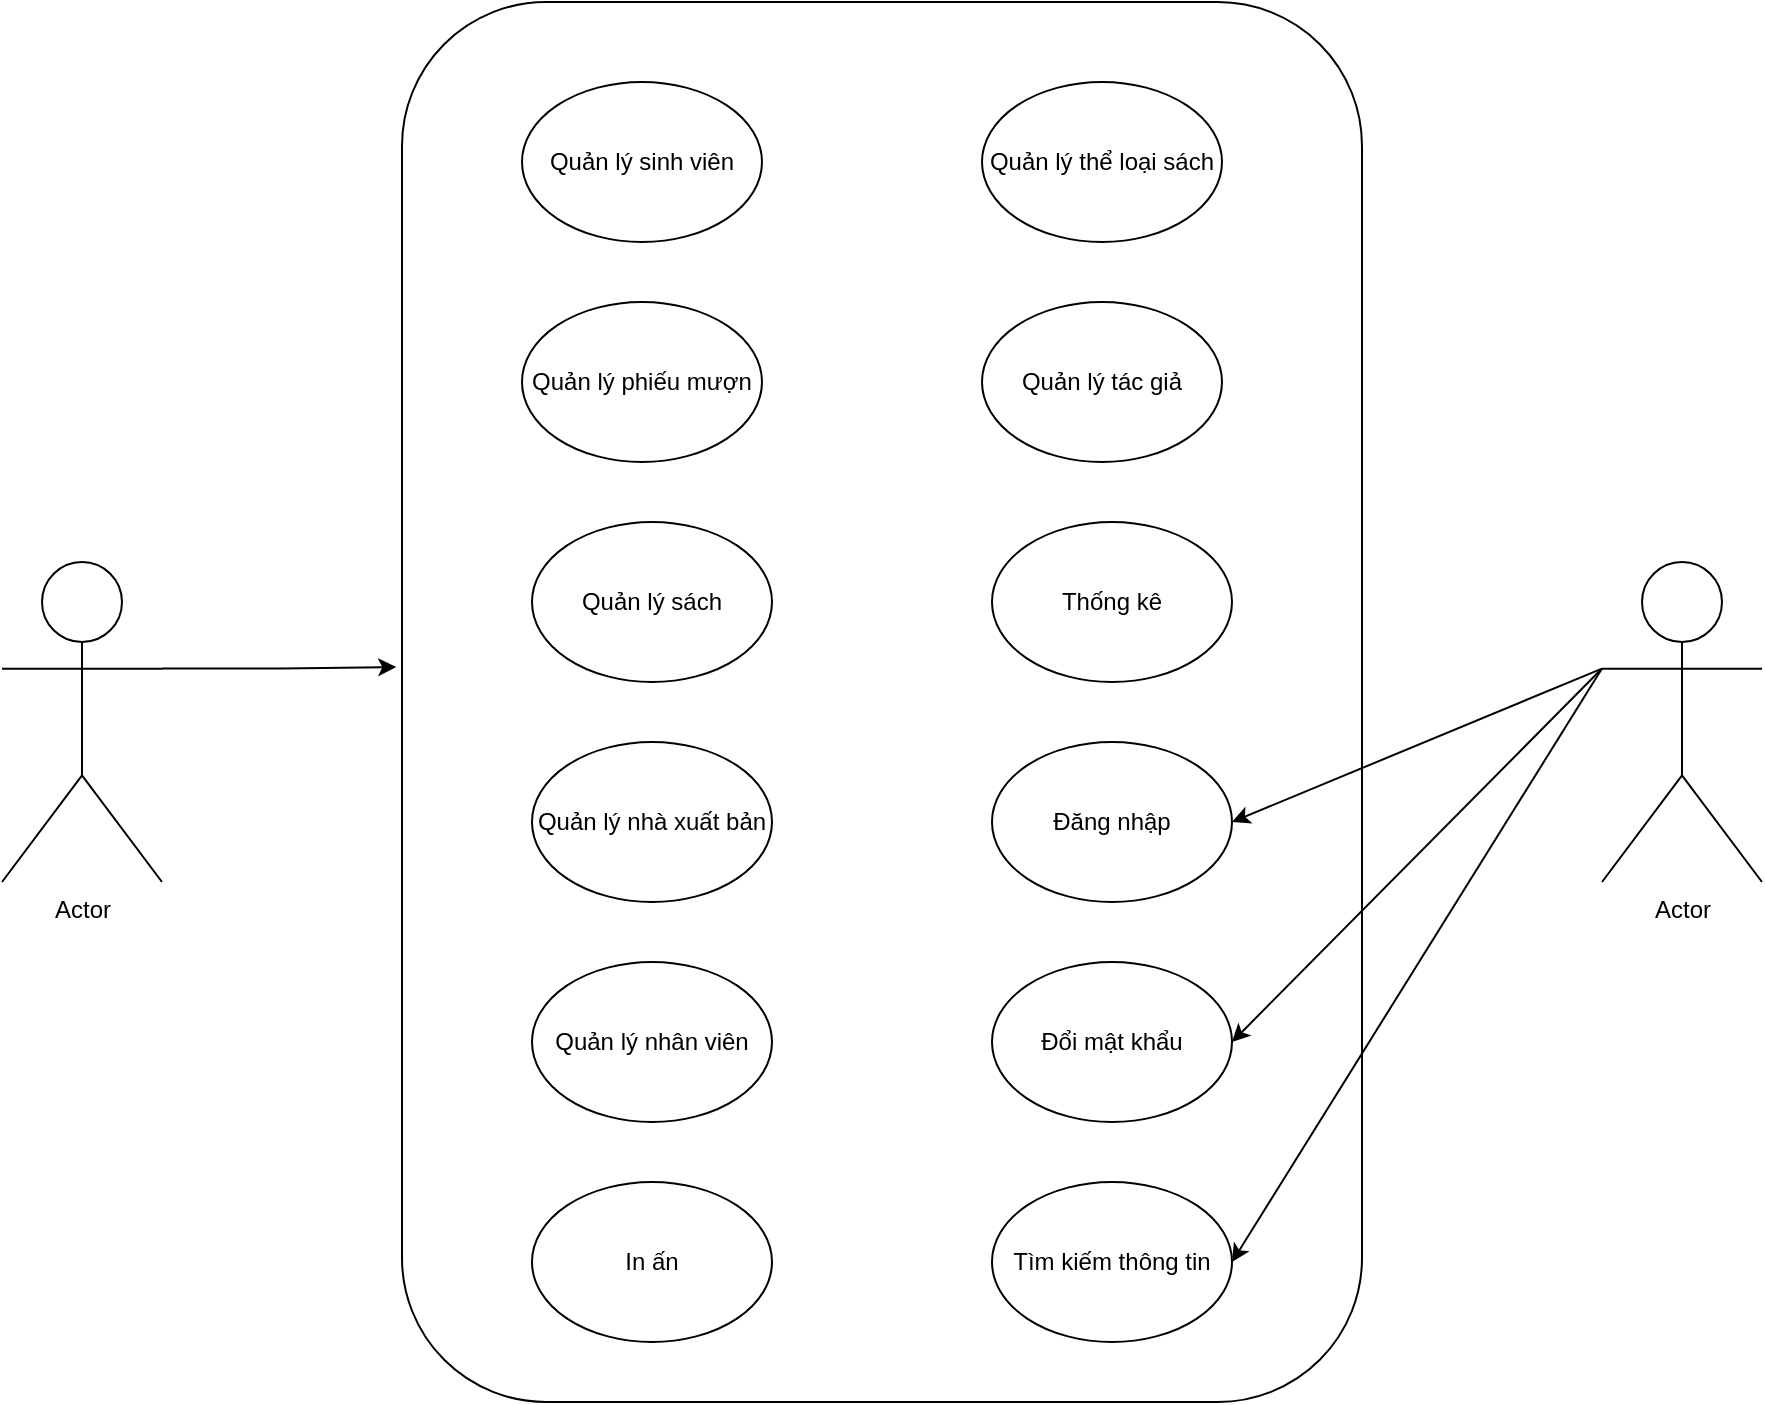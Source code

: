<mxfile version="20.7.4" type="device" pages="20"><diagram id="BLy0nyRSvzZv3PYReNCg" name="Usercase"><mxGraphModel dx="1036" dy="606" grid="1" gridSize="10" guides="1" tooltips="1" connect="1" arrows="1" fold="1" page="1" pageScale="1" pageWidth="1700" pageHeight="1100" math="0" shadow="0"><root><mxCell id="0"/><mxCell id="1" parent="0"/><mxCell id="_FPUfMZR-PEYeldXzoW4-1" value="" style="rounded=1;whiteSpace=wrap;html=1;" parent="1" vertex="1"><mxGeometry x="240" y="40" width="480" height="700" as="geometry"/></mxCell><mxCell id="VAIWaXgrNZHQSocV_cbn-17" style="edgeStyle=orthogonalEdgeStyle;rounded=0;orthogonalLoop=1;jettySize=auto;html=1;exitX=1;exitY=0.333;exitDx=0;exitDy=0;exitPerimeter=0;entryX=-0.006;entryY=0.475;entryDx=0;entryDy=0;entryPerimeter=0;" parent="1" source="_FPUfMZR-PEYeldXzoW4-2" target="_FPUfMZR-PEYeldXzoW4-1" edge="1"><mxGeometry relative="1" as="geometry"/></mxCell><mxCell id="_FPUfMZR-PEYeldXzoW4-2" value="Actor" style="shape=umlActor;verticalLabelPosition=bottom;verticalAlign=top;html=1;outlineConnect=0;" parent="1" vertex="1"><mxGeometry x="40" y="320" width="80" height="160" as="geometry"/></mxCell><mxCell id="_FPUfMZR-PEYeldXzoW4-3" value="Actor" style="shape=umlActor;verticalLabelPosition=bottom;verticalAlign=top;html=1;outlineConnect=0;" parent="1" vertex="1"><mxGeometry x="840" y="320" width="80" height="160" as="geometry"/></mxCell><mxCell id="VAIWaXgrNZHQSocV_cbn-1" value="Quản lý sinh viên" style="ellipse;whiteSpace=wrap;html=1;" parent="1" vertex="1"><mxGeometry x="300" y="80" width="120" height="80" as="geometry"/></mxCell><mxCell id="VAIWaXgrNZHQSocV_cbn-2" value="Quản lý thể loại sách" style="ellipse;whiteSpace=wrap;html=1;" parent="1" vertex="1"><mxGeometry x="530" y="80" width="120" height="80" as="geometry"/></mxCell><mxCell id="VAIWaXgrNZHQSocV_cbn-3" value="Quản lý phiếu mượn" style="ellipse;whiteSpace=wrap;html=1;" parent="1" vertex="1"><mxGeometry x="300" y="190" width="120" height="80" as="geometry"/></mxCell><mxCell id="VAIWaXgrNZHQSocV_cbn-4" value="Quản lý tác giả" style="ellipse;whiteSpace=wrap;html=1;" parent="1" vertex="1"><mxGeometry x="530" y="190" width="120" height="80" as="geometry"/></mxCell><mxCell id="VAIWaXgrNZHQSocV_cbn-9" value="Quản lý sách" style="ellipse;whiteSpace=wrap;html=1;" parent="1" vertex="1"><mxGeometry x="305" y="300" width="120" height="80" as="geometry"/></mxCell><mxCell id="VAIWaXgrNZHQSocV_cbn-10" value="Thống kê" style="ellipse;whiteSpace=wrap;html=1;" parent="1" vertex="1"><mxGeometry x="535" y="300" width="120" height="80" as="geometry"/></mxCell><mxCell id="VAIWaXgrNZHQSocV_cbn-11" value="Đăng nhập" style="ellipse;whiteSpace=wrap;html=1;" parent="1" vertex="1"><mxGeometry x="535" y="410" width="120" height="80" as="geometry"/></mxCell><mxCell id="VAIWaXgrNZHQSocV_cbn-12" value="Quản lý nhà xuất bản" style="ellipse;whiteSpace=wrap;html=1;" parent="1" vertex="1"><mxGeometry x="305" y="410" width="120" height="80" as="geometry"/></mxCell><mxCell id="VAIWaXgrNZHQSocV_cbn-13" value="Đổi mật khẩu" style="ellipse;whiteSpace=wrap;html=1;" parent="1" vertex="1"><mxGeometry x="535" y="520" width="120" height="80" as="geometry"/></mxCell><mxCell id="VAIWaXgrNZHQSocV_cbn-14" value="Quản lý nhân viên" style="ellipse;whiteSpace=wrap;html=1;" parent="1" vertex="1"><mxGeometry x="305" y="520" width="120" height="80" as="geometry"/></mxCell><mxCell id="VAIWaXgrNZHQSocV_cbn-15" value="Tìm kiếm thông tin" style="ellipse;whiteSpace=wrap;html=1;" parent="1" vertex="1"><mxGeometry x="535" y="630" width="120" height="80" as="geometry"/></mxCell><mxCell id="VAIWaXgrNZHQSocV_cbn-16" value="In ấn" style="ellipse;whiteSpace=wrap;html=1;" parent="1" vertex="1"><mxGeometry x="305" y="630" width="120" height="80" as="geometry"/></mxCell><mxCell id="VAIWaXgrNZHQSocV_cbn-18" value="" style="endArrow=classic;html=1;rounded=0;exitX=0;exitY=0.333;exitDx=0;exitDy=0;exitPerimeter=0;entryX=1;entryY=0.5;entryDx=0;entryDy=0;" parent="1" source="_FPUfMZR-PEYeldXzoW4-3" target="VAIWaXgrNZHQSocV_cbn-11" edge="1"><mxGeometry width="50" height="50" relative="1" as="geometry"><mxPoint x="890" y="190" as="sourcePoint"/><mxPoint x="940" y="140" as="targetPoint"/></mxGeometry></mxCell><mxCell id="VAIWaXgrNZHQSocV_cbn-19" value="" style="endArrow=classic;html=1;rounded=0;exitX=0;exitY=0.333;exitDx=0;exitDy=0;exitPerimeter=0;entryX=1;entryY=0.5;entryDx=0;entryDy=0;" parent="1" source="_FPUfMZR-PEYeldXzoW4-3" target="VAIWaXgrNZHQSocV_cbn-13" edge="1"><mxGeometry width="50" height="50" relative="1" as="geometry"><mxPoint x="850" y="383.333" as="sourcePoint"/><mxPoint x="760" y="530" as="targetPoint"/></mxGeometry></mxCell><mxCell id="VAIWaXgrNZHQSocV_cbn-20" value="" style="endArrow=classic;html=1;rounded=0;exitX=0;exitY=0.333;exitDx=0;exitDy=0;exitPerimeter=0;entryX=1;entryY=0.5;entryDx=0;entryDy=0;" parent="1" source="_FPUfMZR-PEYeldXzoW4-3" target="VAIWaXgrNZHQSocV_cbn-15" edge="1"><mxGeometry width="50" height="50" relative="1" as="geometry"><mxPoint x="850" y="383.333" as="sourcePoint"/><mxPoint x="665" y="570" as="targetPoint"/></mxGeometry></mxCell></root></mxGraphModel></diagram><diagram id="1JcG1raFgGdEf2q3gFWp" name="Erd 1"><mxGraphModel dx="1036" dy="606" grid="1" gridSize="10" guides="1" tooltips="1" connect="1" arrows="1" fold="1" page="1" pageScale="1" pageWidth="1700" pageHeight="1100" math="0" shadow="0"><root><mxCell id="0"/><mxCell id="1" parent="0"/><mxCell id="P7HiL6eZJ3nFbMLvJnlB-1" value="TheLoaiSach" style="shape=table;startSize=30;container=1;collapsible=1;childLayout=tableLayout;fixedRows=1;rowLines=0;fontStyle=1;align=center;resizeLast=1;" parent="1" vertex="1"><mxGeometry x="80" y="560" width="180" height="90" as="geometry"/></mxCell><mxCell id="P7HiL6eZJ3nFbMLvJnlB-2" value="" style="shape=tableRow;horizontal=0;startSize=0;swimlaneHead=0;swimlaneBody=0;fillColor=none;collapsible=0;dropTarget=0;points=[[0,0.5],[1,0.5]];portConstraint=eastwest;top=0;left=0;right=0;bottom=1;" parent="P7HiL6eZJ3nFbMLvJnlB-1" vertex="1"><mxGeometry y="30" width="180" height="30" as="geometry"/></mxCell><mxCell id="P7HiL6eZJ3nFbMLvJnlB-3" value="PK" style="shape=partialRectangle;connectable=0;fillColor=none;top=0;left=0;bottom=0;right=0;fontStyle=1;overflow=hidden;" parent="P7HiL6eZJ3nFbMLvJnlB-2" vertex="1"><mxGeometry width="30" height="30" as="geometry"><mxRectangle width="30" height="30" as="alternateBounds"/></mxGeometry></mxCell><mxCell id="P7HiL6eZJ3nFbMLvJnlB-4" value="MaTheLoai" style="shape=partialRectangle;connectable=0;fillColor=none;top=0;left=0;bottom=0;right=0;align=left;spacingLeft=6;fontStyle=5;overflow=hidden;" parent="P7HiL6eZJ3nFbMLvJnlB-2" vertex="1"><mxGeometry x="30" width="150" height="30" as="geometry"><mxRectangle width="150" height="30" as="alternateBounds"/></mxGeometry></mxCell><mxCell id="P7HiL6eZJ3nFbMLvJnlB-5" value="" style="shape=tableRow;horizontal=0;startSize=0;swimlaneHead=0;swimlaneBody=0;fillColor=none;collapsible=0;dropTarget=0;points=[[0,0.5],[1,0.5]];portConstraint=eastwest;top=0;left=0;right=0;bottom=0;" parent="P7HiL6eZJ3nFbMLvJnlB-1" vertex="1"><mxGeometry y="60" width="180" height="30" as="geometry"/></mxCell><mxCell id="P7HiL6eZJ3nFbMLvJnlB-6" value="" style="shape=partialRectangle;connectable=0;fillColor=none;top=0;left=0;bottom=0;right=0;editable=1;overflow=hidden;" parent="P7HiL6eZJ3nFbMLvJnlB-5" vertex="1"><mxGeometry width="30" height="30" as="geometry"><mxRectangle width="30" height="30" as="alternateBounds"/></mxGeometry></mxCell><mxCell id="P7HiL6eZJ3nFbMLvJnlB-7" value="" style="shape=partialRectangle;connectable=0;fillColor=none;top=0;left=0;bottom=0;right=0;align=left;spacingLeft=6;overflow=hidden;" parent="P7HiL6eZJ3nFbMLvJnlB-5" vertex="1"><mxGeometry x="30" width="150" height="30" as="geometry"><mxRectangle width="150" height="30" as="alternateBounds"/></mxGeometry></mxCell><mxCell id="asLUy3TUOz0KpZ2acDfr-2" style="edgeStyle=orthogonalEdgeStyle;rounded=0;orthogonalLoop=1;jettySize=auto;html=1;entryX=0;entryY=0.5;entryDx=0;entryDy=0;" parent="1" source="P7HiL6eZJ3nFbMLvJnlB-14" target="P7HiL6eZJ3nFbMLvJnlB-29" edge="1"><mxGeometry relative="1" as="geometry"/></mxCell><mxCell id="P7HiL6eZJ3nFbMLvJnlB-14" value="NhaXuatBan" style="shape=table;startSize=30;container=1;collapsible=1;childLayout=tableLayout;fixedRows=1;rowLines=0;fontStyle=1;align=center;resizeLast=1;" parent="1" vertex="1"><mxGeometry x="80" y="760" width="180" height="90" as="geometry"/></mxCell><mxCell id="P7HiL6eZJ3nFbMLvJnlB-15" value="" style="shape=tableRow;horizontal=0;startSize=0;swimlaneHead=0;swimlaneBody=0;fillColor=none;collapsible=0;dropTarget=0;points=[[0,0.5],[1,0.5]];portConstraint=eastwest;top=0;left=0;right=0;bottom=1;" parent="P7HiL6eZJ3nFbMLvJnlB-14" vertex="1"><mxGeometry y="30" width="180" height="30" as="geometry"/></mxCell><mxCell id="P7HiL6eZJ3nFbMLvJnlB-16" value="PK" style="shape=partialRectangle;connectable=0;fillColor=none;top=0;left=0;bottom=0;right=0;fontStyle=1;overflow=hidden;" parent="P7HiL6eZJ3nFbMLvJnlB-15" vertex="1"><mxGeometry width="30" height="30" as="geometry"><mxRectangle width="30" height="30" as="alternateBounds"/></mxGeometry></mxCell><mxCell id="P7HiL6eZJ3nFbMLvJnlB-17" value="MaNhaXuatBan" style="shape=partialRectangle;connectable=0;fillColor=none;top=0;left=0;bottom=0;right=0;align=left;spacingLeft=6;fontStyle=5;overflow=hidden;" parent="P7HiL6eZJ3nFbMLvJnlB-15" vertex="1"><mxGeometry x="30" width="150" height="30" as="geometry"><mxRectangle width="150" height="30" as="alternateBounds"/></mxGeometry></mxCell><mxCell id="P7HiL6eZJ3nFbMLvJnlB-18" value="" style="shape=tableRow;horizontal=0;startSize=0;swimlaneHead=0;swimlaneBody=0;fillColor=none;collapsible=0;dropTarget=0;points=[[0,0.5],[1,0.5]];portConstraint=eastwest;top=0;left=0;right=0;bottom=0;" parent="P7HiL6eZJ3nFbMLvJnlB-14" vertex="1"><mxGeometry y="60" width="180" height="30" as="geometry"/></mxCell><mxCell id="P7HiL6eZJ3nFbMLvJnlB-19" value="" style="shape=partialRectangle;connectable=0;fillColor=none;top=0;left=0;bottom=0;right=0;editable=1;overflow=hidden;" parent="P7HiL6eZJ3nFbMLvJnlB-18" vertex="1"><mxGeometry width="30" height="30" as="geometry"><mxRectangle width="30" height="30" as="alternateBounds"/></mxGeometry></mxCell><mxCell id="P7HiL6eZJ3nFbMLvJnlB-20" value="" style="shape=partialRectangle;connectable=0;fillColor=none;top=0;left=0;bottom=0;right=0;align=left;spacingLeft=6;overflow=hidden;" parent="P7HiL6eZJ3nFbMLvJnlB-18" vertex="1"><mxGeometry x="30" width="150" height="30" as="geometry"><mxRectangle width="150" height="30" as="alternateBounds"/></mxGeometry></mxCell><mxCell id="P7HiL6eZJ3nFbMLvJnlB-21" value="TacGia" style="shape=table;startSize=30;container=1;collapsible=1;childLayout=tableLayout;fixedRows=1;rowLines=0;fontStyle=1;align=center;resizeLast=1;" parent="1" vertex="1"><mxGeometry x="80" y="960" width="180" height="90" as="geometry"/></mxCell><mxCell id="P7HiL6eZJ3nFbMLvJnlB-22" value="" style="shape=tableRow;horizontal=0;startSize=0;swimlaneHead=0;swimlaneBody=0;fillColor=none;collapsible=0;dropTarget=0;points=[[0,0.5],[1,0.5]];portConstraint=eastwest;top=0;left=0;right=0;bottom=1;" parent="P7HiL6eZJ3nFbMLvJnlB-21" vertex="1"><mxGeometry y="30" width="180" height="30" as="geometry"/></mxCell><mxCell id="P7HiL6eZJ3nFbMLvJnlB-23" value="PK" style="shape=partialRectangle;connectable=0;fillColor=none;top=0;left=0;bottom=0;right=0;fontStyle=1;overflow=hidden;" parent="P7HiL6eZJ3nFbMLvJnlB-22" vertex="1"><mxGeometry width="30" height="30" as="geometry"><mxRectangle width="30" height="30" as="alternateBounds"/></mxGeometry></mxCell><mxCell id="P7HiL6eZJ3nFbMLvJnlB-24" value="MaTacGia" style="shape=partialRectangle;connectable=0;fillColor=none;top=0;left=0;bottom=0;right=0;align=left;spacingLeft=6;fontStyle=5;overflow=hidden;" parent="P7HiL6eZJ3nFbMLvJnlB-22" vertex="1"><mxGeometry x="30" width="150" height="30" as="geometry"><mxRectangle width="150" height="30" as="alternateBounds"/></mxGeometry></mxCell><mxCell id="P7HiL6eZJ3nFbMLvJnlB-25" value="" style="shape=tableRow;horizontal=0;startSize=0;swimlaneHead=0;swimlaneBody=0;fillColor=none;collapsible=0;dropTarget=0;points=[[0,0.5],[1,0.5]];portConstraint=eastwest;top=0;left=0;right=0;bottom=0;" parent="P7HiL6eZJ3nFbMLvJnlB-21" vertex="1"><mxGeometry y="60" width="180" height="30" as="geometry"/></mxCell><mxCell id="P7HiL6eZJ3nFbMLvJnlB-26" value="" style="shape=partialRectangle;connectable=0;fillColor=none;top=0;left=0;bottom=0;right=0;editable=1;overflow=hidden;" parent="P7HiL6eZJ3nFbMLvJnlB-25" vertex="1"><mxGeometry width="30" height="30" as="geometry"><mxRectangle width="30" height="30" as="alternateBounds"/></mxGeometry></mxCell><mxCell id="P7HiL6eZJ3nFbMLvJnlB-27" value="" style="shape=partialRectangle;connectable=0;fillColor=none;top=0;left=0;bottom=0;right=0;align=left;spacingLeft=6;overflow=hidden;" parent="P7HiL6eZJ3nFbMLvJnlB-25" vertex="1"><mxGeometry x="30" width="150" height="30" as="geometry"><mxRectangle width="150" height="30" as="alternateBounds"/></mxGeometry></mxCell><mxCell id="asLUy3TUOz0KpZ2acDfr-4" style="edgeStyle=orthogonalEdgeStyle;rounded=0;orthogonalLoop=1;jettySize=auto;html=1;entryX=0.5;entryY=0;entryDx=0;entryDy=0;" parent="1" source="P7HiL6eZJ3nFbMLvJnlB-28" target="NdOR2NhSXheceHN9sftt-22" edge="1"><mxGeometry relative="1" as="geometry"/></mxCell><mxCell id="P7HiL6eZJ3nFbMLvJnlB-28" value="Sach" style="shape=table;startSize=30;container=1;collapsible=1;childLayout=tableLayout;fixedRows=1;rowLines=0;fontStyle=1;align=center;resizeLast=1;" parent="1" vertex="1"><mxGeometry x="360" y="640" width="180" height="90" as="geometry"/></mxCell><mxCell id="P7HiL6eZJ3nFbMLvJnlB-29" value="" style="shape=tableRow;horizontal=0;startSize=0;swimlaneHead=0;swimlaneBody=0;fillColor=none;collapsible=0;dropTarget=0;points=[[0,0.5],[1,0.5]];portConstraint=eastwest;top=0;left=0;right=0;bottom=1;" parent="P7HiL6eZJ3nFbMLvJnlB-28" vertex="1"><mxGeometry y="30" width="180" height="30" as="geometry"/></mxCell><mxCell id="P7HiL6eZJ3nFbMLvJnlB-30" value="PK" style="shape=partialRectangle;connectable=0;fillColor=none;top=0;left=0;bottom=0;right=0;fontStyle=1;overflow=hidden;" parent="P7HiL6eZJ3nFbMLvJnlB-29" vertex="1"><mxGeometry width="30" height="30" as="geometry"><mxRectangle width="30" height="30" as="alternateBounds"/></mxGeometry></mxCell><mxCell id="P7HiL6eZJ3nFbMLvJnlB-31" value="MaSach" style="shape=partialRectangle;connectable=0;fillColor=none;top=0;left=0;bottom=0;right=0;align=left;spacingLeft=6;fontStyle=5;overflow=hidden;" parent="P7HiL6eZJ3nFbMLvJnlB-29" vertex="1"><mxGeometry x="30" width="150" height="30" as="geometry"><mxRectangle width="150" height="30" as="alternateBounds"/></mxGeometry></mxCell><mxCell id="P7HiL6eZJ3nFbMLvJnlB-32" value="" style="shape=tableRow;horizontal=0;startSize=0;swimlaneHead=0;swimlaneBody=0;fillColor=none;collapsible=0;dropTarget=0;points=[[0,0.5],[1,0.5]];portConstraint=eastwest;top=0;left=0;right=0;bottom=0;" parent="P7HiL6eZJ3nFbMLvJnlB-28" vertex="1"><mxGeometry y="60" width="180" height="30" as="geometry"/></mxCell><mxCell id="P7HiL6eZJ3nFbMLvJnlB-33" value="" style="shape=partialRectangle;connectable=0;fillColor=none;top=0;left=0;bottom=0;right=0;editable=1;overflow=hidden;" parent="P7HiL6eZJ3nFbMLvJnlB-32" vertex="1"><mxGeometry width="30" height="30" as="geometry"><mxRectangle width="30" height="30" as="alternateBounds"/></mxGeometry></mxCell><mxCell id="P7HiL6eZJ3nFbMLvJnlB-34" value="" style="shape=partialRectangle;connectable=0;fillColor=none;top=0;left=0;bottom=0;right=0;align=left;spacingLeft=6;overflow=hidden;" parent="P7HiL6eZJ3nFbMLvJnlB-32" vertex="1"><mxGeometry x="30" width="150" height="30" as="geometry"><mxRectangle width="150" height="30" as="alternateBounds"/></mxGeometry></mxCell><mxCell id="asLUy3TUOz0KpZ2acDfr-6" style="edgeStyle=orthogonalEdgeStyle;rounded=0;orthogonalLoop=1;jettySize=auto;html=1;entryX=0.5;entryY=0;entryDx=0;entryDy=0;" parent="1" source="fZE5bIx9YOuMCBWyPDXs-1" target="fZE5bIx9YOuMCBWyPDXs-15" edge="1"><mxGeometry relative="1" as="geometry"/></mxCell><mxCell id="fZE5bIx9YOuMCBWyPDXs-1" value="SinhVien" style="shape=table;startSize=30;container=1;collapsible=1;childLayout=tableLayout;fixedRows=1;rowLines=0;fontStyle=1;align=center;resizeLast=1;" parent="1" vertex="1"><mxGeometry x="640" y="560" width="180" height="90" as="geometry"/></mxCell><mxCell id="fZE5bIx9YOuMCBWyPDXs-2" value="" style="shape=tableRow;horizontal=0;startSize=0;swimlaneHead=0;swimlaneBody=0;fillColor=none;collapsible=0;dropTarget=0;points=[[0,0.5],[1,0.5]];portConstraint=eastwest;top=0;left=0;right=0;bottom=1;" parent="fZE5bIx9YOuMCBWyPDXs-1" vertex="1"><mxGeometry y="30" width="180" height="30" as="geometry"/></mxCell><mxCell id="fZE5bIx9YOuMCBWyPDXs-3" value="PK" style="shape=partialRectangle;connectable=0;fillColor=none;top=0;left=0;bottom=0;right=0;fontStyle=1;overflow=hidden;" parent="fZE5bIx9YOuMCBWyPDXs-2" vertex="1"><mxGeometry width="30" height="30" as="geometry"><mxRectangle width="30" height="30" as="alternateBounds"/></mxGeometry></mxCell><mxCell id="fZE5bIx9YOuMCBWyPDXs-4" value="MaSinhVien" style="shape=partialRectangle;connectable=0;fillColor=none;top=0;left=0;bottom=0;right=0;align=left;spacingLeft=6;fontStyle=5;overflow=hidden;" parent="fZE5bIx9YOuMCBWyPDXs-2" vertex="1"><mxGeometry x="30" width="150" height="30" as="geometry"><mxRectangle width="150" height="30" as="alternateBounds"/></mxGeometry></mxCell><mxCell id="fZE5bIx9YOuMCBWyPDXs-5" value="" style="shape=tableRow;horizontal=0;startSize=0;swimlaneHead=0;swimlaneBody=0;fillColor=none;collapsible=0;dropTarget=0;points=[[0,0.5],[1,0.5]];portConstraint=eastwest;top=0;left=0;right=0;bottom=0;" parent="fZE5bIx9YOuMCBWyPDXs-1" vertex="1"><mxGeometry y="60" width="180" height="30" as="geometry"/></mxCell><mxCell id="fZE5bIx9YOuMCBWyPDXs-6" value="" style="shape=partialRectangle;connectable=0;fillColor=none;top=0;left=0;bottom=0;right=0;editable=1;overflow=hidden;" parent="fZE5bIx9YOuMCBWyPDXs-5" vertex="1"><mxGeometry width="30" height="30" as="geometry"><mxRectangle width="30" height="30" as="alternateBounds"/></mxGeometry></mxCell><mxCell id="fZE5bIx9YOuMCBWyPDXs-7" value="" style="shape=partialRectangle;connectable=0;fillColor=none;top=0;left=0;bottom=0;right=0;align=left;spacingLeft=6;overflow=hidden;" parent="fZE5bIx9YOuMCBWyPDXs-5" vertex="1"><mxGeometry x="30" width="150" height="30" as="geometry"><mxRectangle width="150" height="30" as="alternateBounds"/></mxGeometry></mxCell><mxCell id="asLUy3TUOz0KpZ2acDfr-7" style="edgeStyle=orthogonalEdgeStyle;rounded=0;orthogonalLoop=1;jettySize=auto;html=1;entryX=0.497;entryY=1.033;entryDx=0;entryDy=0;entryPerimeter=0;" parent="1" source="fZE5bIx9YOuMCBWyPDXs-8" target="fZE5bIx9YOuMCBWyPDXs-19" edge="1"><mxGeometry relative="1" as="geometry"/></mxCell><mxCell id="fZE5bIx9YOuMCBWyPDXs-8" value="NhanVien" style="shape=table;startSize=30;container=1;collapsible=1;childLayout=tableLayout;fixedRows=1;rowLines=0;fontStyle=1;align=center;resizeLast=1;" parent="1" vertex="1"><mxGeometry x="640" y="960" width="180" height="90" as="geometry"/></mxCell><mxCell id="fZE5bIx9YOuMCBWyPDXs-9" value="" style="shape=tableRow;horizontal=0;startSize=0;swimlaneHead=0;swimlaneBody=0;fillColor=none;collapsible=0;dropTarget=0;points=[[0,0.5],[1,0.5]];portConstraint=eastwest;top=0;left=0;right=0;bottom=1;" parent="fZE5bIx9YOuMCBWyPDXs-8" vertex="1"><mxGeometry y="30" width="180" height="30" as="geometry"/></mxCell><mxCell id="fZE5bIx9YOuMCBWyPDXs-10" value="PK" style="shape=partialRectangle;connectable=0;fillColor=none;top=0;left=0;bottom=0;right=0;fontStyle=1;overflow=hidden;" parent="fZE5bIx9YOuMCBWyPDXs-9" vertex="1"><mxGeometry width="30" height="30" as="geometry"><mxRectangle width="30" height="30" as="alternateBounds"/></mxGeometry></mxCell><mxCell id="fZE5bIx9YOuMCBWyPDXs-11" value="MaNhanVien" style="shape=partialRectangle;connectable=0;fillColor=none;top=0;left=0;bottom=0;right=0;align=left;spacingLeft=6;fontStyle=5;overflow=hidden;" parent="fZE5bIx9YOuMCBWyPDXs-9" vertex="1"><mxGeometry x="30" width="150" height="30" as="geometry"><mxRectangle width="150" height="30" as="alternateBounds"/></mxGeometry></mxCell><mxCell id="fZE5bIx9YOuMCBWyPDXs-12" value="" style="shape=tableRow;horizontal=0;startSize=0;swimlaneHead=0;swimlaneBody=0;fillColor=none;collapsible=0;dropTarget=0;points=[[0,0.5],[1,0.5]];portConstraint=eastwest;top=0;left=0;right=0;bottom=0;" parent="fZE5bIx9YOuMCBWyPDXs-8" vertex="1"><mxGeometry y="60" width="180" height="30" as="geometry"/></mxCell><mxCell id="fZE5bIx9YOuMCBWyPDXs-13" value="" style="shape=partialRectangle;connectable=0;fillColor=none;top=0;left=0;bottom=0;right=0;editable=1;overflow=hidden;" parent="fZE5bIx9YOuMCBWyPDXs-12" vertex="1"><mxGeometry width="30" height="30" as="geometry"><mxRectangle width="30" height="30" as="alternateBounds"/></mxGeometry></mxCell><mxCell id="fZE5bIx9YOuMCBWyPDXs-14" value="" style="shape=partialRectangle;connectable=0;fillColor=none;top=0;left=0;bottom=0;right=0;align=left;spacingLeft=6;overflow=hidden;" parent="fZE5bIx9YOuMCBWyPDXs-12" vertex="1"><mxGeometry x="30" width="150" height="30" as="geometry"><mxRectangle width="150" height="30" as="alternateBounds"/></mxGeometry></mxCell><mxCell id="fZE5bIx9YOuMCBWyPDXs-15" value="PhieuMuon" style="shape=table;startSize=30;container=1;collapsible=1;childLayout=tableLayout;fixedRows=1;rowLines=0;fontStyle=1;align=center;resizeLast=1;" parent="1" vertex="1"><mxGeometry x="640" y="760" width="180" height="90" as="geometry"/></mxCell><mxCell id="fZE5bIx9YOuMCBWyPDXs-16" value="" style="shape=tableRow;horizontal=0;startSize=0;swimlaneHead=0;swimlaneBody=0;fillColor=none;collapsible=0;dropTarget=0;points=[[0,0.5],[1,0.5]];portConstraint=eastwest;top=0;left=0;right=0;bottom=1;" parent="fZE5bIx9YOuMCBWyPDXs-15" vertex="1"><mxGeometry y="30" width="180" height="30" as="geometry"/></mxCell><mxCell id="fZE5bIx9YOuMCBWyPDXs-17" value="PK" style="shape=partialRectangle;connectable=0;fillColor=none;top=0;left=0;bottom=0;right=0;fontStyle=1;overflow=hidden;" parent="fZE5bIx9YOuMCBWyPDXs-16" vertex="1"><mxGeometry width="30" height="30" as="geometry"><mxRectangle width="30" height="30" as="alternateBounds"/></mxGeometry></mxCell><mxCell id="fZE5bIx9YOuMCBWyPDXs-18" value="MaPhieuMuon" style="shape=partialRectangle;connectable=0;fillColor=none;top=0;left=0;bottom=0;right=0;align=left;spacingLeft=6;fontStyle=5;overflow=hidden;" parent="fZE5bIx9YOuMCBWyPDXs-16" vertex="1"><mxGeometry x="30" width="150" height="30" as="geometry"><mxRectangle width="150" height="30" as="alternateBounds"/></mxGeometry></mxCell><mxCell id="fZE5bIx9YOuMCBWyPDXs-19" value="" style="shape=tableRow;horizontal=0;startSize=0;swimlaneHead=0;swimlaneBody=0;fillColor=none;collapsible=0;dropTarget=0;points=[[0,0.5],[1,0.5]];portConstraint=eastwest;top=0;left=0;right=0;bottom=0;" parent="fZE5bIx9YOuMCBWyPDXs-15" vertex="1"><mxGeometry y="60" width="180" height="30" as="geometry"/></mxCell><mxCell id="fZE5bIx9YOuMCBWyPDXs-20" value="" style="shape=partialRectangle;connectable=0;fillColor=none;top=0;left=0;bottom=0;right=0;editable=1;overflow=hidden;" parent="fZE5bIx9YOuMCBWyPDXs-19" vertex="1"><mxGeometry width="30" height="30" as="geometry"><mxRectangle width="30" height="30" as="alternateBounds"/></mxGeometry></mxCell><mxCell id="fZE5bIx9YOuMCBWyPDXs-21" value="" style="shape=partialRectangle;connectable=0;fillColor=none;top=0;left=0;bottom=0;right=0;align=left;spacingLeft=6;overflow=hidden;" parent="fZE5bIx9YOuMCBWyPDXs-19" vertex="1"><mxGeometry x="30" width="150" height="30" as="geometry"><mxRectangle width="150" height="30" as="alternateBounds"/></mxGeometry></mxCell><mxCell id="asLUy3TUOz0KpZ2acDfr-5" style="edgeStyle=orthogonalEdgeStyle;rounded=0;orthogonalLoop=1;jettySize=auto;html=1;entryX=0;entryY=0.5;entryDx=0;entryDy=0;" parent="1" source="NdOR2NhSXheceHN9sftt-22" target="fZE5bIx9YOuMCBWyPDXs-16" edge="1"><mxGeometry relative="1" as="geometry"><Array as="points"><mxPoint x="570" y="935"/><mxPoint x="570" y="805"/></Array></mxGeometry></mxCell><mxCell id="NdOR2NhSXheceHN9sftt-22" value="ChiTietPhieuMuon" style="shape=table;startSize=30;container=1;collapsible=1;childLayout=tableLayout;fixedRows=1;rowLines=0;fontStyle=1;align=center;resizeLast=1;" parent="1" vertex="1"><mxGeometry x="360" y="880" width="180" height="110" as="geometry"/></mxCell><mxCell id="NdOR2NhSXheceHN9sftt-23" value="" style="shape=tableRow;horizontal=0;startSize=0;swimlaneHead=0;swimlaneBody=0;fillColor=none;collapsible=0;dropTarget=0;points=[[0,0.5],[1,0.5]];portConstraint=eastwest;top=0;left=0;right=0;bottom=1;" parent="NdOR2NhSXheceHN9sftt-22" vertex="1"><mxGeometry y="30" width="180" height="50" as="geometry"/></mxCell><mxCell id="NdOR2NhSXheceHN9sftt-24" value="PK" style="shape=partialRectangle;connectable=0;fillColor=none;top=0;left=0;bottom=0;right=0;fontStyle=1;overflow=hidden;" parent="NdOR2NhSXheceHN9sftt-23" vertex="1"><mxGeometry width="30" height="50" as="geometry"><mxRectangle width="30" height="50" as="alternateBounds"/></mxGeometry></mxCell><mxCell id="NdOR2NhSXheceHN9sftt-25" value="MaSach&#10;&#10;MaPhieuMuon" style="shape=partialRectangle;connectable=0;fillColor=none;top=0;left=0;bottom=0;right=0;align=left;spacingLeft=6;fontStyle=5;overflow=hidden;" parent="NdOR2NhSXheceHN9sftt-23" vertex="1"><mxGeometry x="30" width="150" height="50" as="geometry"><mxRectangle width="150" height="50" as="alternateBounds"/></mxGeometry></mxCell><mxCell id="NdOR2NhSXheceHN9sftt-26" value="" style="shape=tableRow;horizontal=0;startSize=0;swimlaneHead=0;swimlaneBody=0;fillColor=none;collapsible=0;dropTarget=0;points=[[0,0.5],[1,0.5]];portConstraint=eastwest;top=0;left=0;right=0;bottom=0;" parent="NdOR2NhSXheceHN9sftt-22" vertex="1"><mxGeometry y="80" width="180" height="30" as="geometry"/></mxCell><mxCell id="NdOR2NhSXheceHN9sftt-27" value="" style="shape=partialRectangle;connectable=0;fillColor=none;top=0;left=0;bottom=0;right=0;editable=1;overflow=hidden;" parent="NdOR2NhSXheceHN9sftt-26" vertex="1"><mxGeometry width="30" height="30" as="geometry"><mxRectangle width="30" height="30" as="alternateBounds"/></mxGeometry></mxCell><mxCell id="NdOR2NhSXheceHN9sftt-28" value="" style="shape=partialRectangle;connectable=0;fillColor=none;top=0;left=0;bottom=0;right=0;align=left;spacingLeft=6;overflow=hidden;" parent="NdOR2NhSXheceHN9sftt-26" vertex="1"><mxGeometry x="30" width="150" height="30" as="geometry"><mxRectangle width="150" height="30" as="alternateBounds"/></mxGeometry></mxCell><mxCell id="asLUy3TUOz0KpZ2acDfr-1" style="edgeStyle=orthogonalEdgeStyle;rounded=0;orthogonalLoop=1;jettySize=auto;html=1;entryX=0;entryY=0.25;entryDx=0;entryDy=0;" parent="1" source="P7HiL6eZJ3nFbMLvJnlB-5" target="P7HiL6eZJ3nFbMLvJnlB-28" edge="1"><mxGeometry relative="1" as="geometry"/></mxCell><mxCell id="asLUy3TUOz0KpZ2acDfr-3" style="edgeStyle=orthogonalEdgeStyle;rounded=0;orthogonalLoop=1;jettySize=auto;html=1;entryX=-0.001;entryY=0.287;entryDx=0;entryDy=0;entryPerimeter=0;" parent="1" source="P7HiL6eZJ3nFbMLvJnlB-22" target="P7HiL6eZJ3nFbMLvJnlB-32" edge="1"><mxGeometry relative="1" as="geometry"/></mxCell></root></mxGraphModel></diagram><diagram name="Erd 2" id="YDfh2EsZ64-8NMtKrKSQ"><mxGraphModel dx="1884" dy="1102" grid="1" gridSize="10" guides="1" tooltips="1" connect="1" arrows="1" fold="1" page="1" pageScale="1" pageWidth="1700" pageHeight="1100" math="0" shadow="0"><root><mxCell id="Y9ga1eNzI3ehWCJMuoXs-0"/><mxCell id="Y9ga1eNzI3ehWCJMuoXs-1" parent="Y9ga1eNzI3ehWCJMuoXs-0"/><mxCell id="Y9ga1eNzI3ehWCJMuoXs-2" value="TheLoaiSach" style="shape=table;startSize=30;container=1;collapsible=1;childLayout=tableLayout;fixedRows=1;rowLines=0;fontStyle=1;align=center;resizeLast=1;" vertex="1" parent="Y9ga1eNzI3ehWCJMuoXs-1"><mxGeometry x="80" y="40" width="180" height="120" as="geometry"/></mxCell><mxCell id="Y9ga1eNzI3ehWCJMuoXs-3" value="" style="shape=tableRow;horizontal=0;startSize=0;swimlaneHead=0;swimlaneBody=0;fillColor=none;collapsible=0;dropTarget=0;points=[[0,0.5],[1,0.5]];portConstraint=eastwest;top=0;left=0;right=0;bottom=1;" vertex="1" parent="Y9ga1eNzI3ehWCJMuoXs-2"><mxGeometry y="30" width="180" height="30" as="geometry"/></mxCell><mxCell id="Y9ga1eNzI3ehWCJMuoXs-4" value="PK" style="shape=partialRectangle;connectable=0;fillColor=none;top=0;left=0;bottom=0;right=0;fontStyle=1;overflow=hidden;" vertex="1" parent="Y9ga1eNzI3ehWCJMuoXs-3"><mxGeometry width="30" height="30" as="geometry"><mxRectangle width="30" height="30" as="alternateBounds"/></mxGeometry></mxCell><mxCell id="Y9ga1eNzI3ehWCJMuoXs-5" value="MaTheLoai" style="shape=partialRectangle;connectable=0;fillColor=none;top=0;left=0;bottom=0;right=0;align=left;spacingLeft=6;fontStyle=5;overflow=hidden;" vertex="1" parent="Y9ga1eNzI3ehWCJMuoXs-3"><mxGeometry x="30" width="150" height="30" as="geometry"><mxRectangle width="150" height="30" as="alternateBounds"/></mxGeometry></mxCell><mxCell id="Y9ga1eNzI3ehWCJMuoXs-6" value="" style="shape=tableRow;horizontal=0;startSize=0;swimlaneHead=0;swimlaneBody=0;fillColor=none;collapsible=0;dropTarget=0;points=[[0,0.5],[1,0.5]];portConstraint=eastwest;top=0;left=0;right=0;bottom=0;" vertex="1" parent="Y9ga1eNzI3ehWCJMuoXs-2"><mxGeometry y="60" width="180" height="30" as="geometry"/></mxCell><mxCell id="Y9ga1eNzI3ehWCJMuoXs-7" value="" style="shape=partialRectangle;connectable=0;fillColor=none;top=0;left=0;bottom=0;right=0;editable=1;overflow=hidden;" vertex="1" parent="Y9ga1eNzI3ehWCJMuoXs-6"><mxGeometry width="30" height="30" as="geometry"><mxRectangle width="30" height="30" as="alternateBounds"/></mxGeometry></mxCell><mxCell id="Y9ga1eNzI3ehWCJMuoXs-8" value="TenTheLoai" style="shape=partialRectangle;connectable=0;fillColor=none;top=0;left=0;bottom=0;right=0;align=left;spacingLeft=6;overflow=hidden;" vertex="1" parent="Y9ga1eNzI3ehWCJMuoXs-6"><mxGeometry x="30" width="150" height="30" as="geometry"><mxRectangle width="150" height="30" as="alternateBounds"/></mxGeometry></mxCell><mxCell id="kJkL2IcqXvgIFPOADLtL-4" style="shape=tableRow;horizontal=0;startSize=0;swimlaneHead=0;swimlaneBody=0;fillColor=none;collapsible=0;dropTarget=0;points=[[0,0.5],[1,0.5]];portConstraint=eastwest;top=0;left=0;right=0;bottom=0;" vertex="1" parent="Y9ga1eNzI3ehWCJMuoXs-2"><mxGeometry y="90" width="180" height="30" as="geometry"/></mxCell><mxCell id="kJkL2IcqXvgIFPOADLtL-5" style="shape=partialRectangle;connectable=0;fillColor=none;top=0;left=0;bottom=0;right=0;editable=1;overflow=hidden;" vertex="1" parent="kJkL2IcqXvgIFPOADLtL-4"><mxGeometry width="30" height="30" as="geometry"><mxRectangle width="30" height="30" as="alternateBounds"/></mxGeometry></mxCell><mxCell id="kJkL2IcqXvgIFPOADLtL-6" value="ViTri" style="shape=partialRectangle;connectable=0;fillColor=none;top=0;left=0;bottom=0;right=0;align=left;spacingLeft=6;overflow=hidden;" vertex="1" parent="kJkL2IcqXvgIFPOADLtL-4"><mxGeometry x="30" width="150" height="30" as="geometry"><mxRectangle width="150" height="30" as="alternateBounds"/></mxGeometry></mxCell><mxCell id="Y9ga1eNzI3ehWCJMuoXs-10" value="NhaXuatBan" style="shape=table;startSize=30;container=1;collapsible=1;childLayout=tableLayout;fixedRows=1;rowLines=0;fontStyle=1;align=center;resizeLast=1;" vertex="1" parent="Y9ga1eNzI3ehWCJMuoXs-1"><mxGeometry x="80" y="370" width="180" height="90" as="geometry"/></mxCell><mxCell id="Y9ga1eNzI3ehWCJMuoXs-11" value="" style="shape=tableRow;horizontal=0;startSize=0;swimlaneHead=0;swimlaneBody=0;fillColor=none;collapsible=0;dropTarget=0;points=[[0,0.5],[1,0.5]];portConstraint=eastwest;top=0;left=0;right=0;bottom=1;" vertex="1" parent="Y9ga1eNzI3ehWCJMuoXs-10"><mxGeometry y="30" width="180" height="30" as="geometry"/></mxCell><mxCell id="Y9ga1eNzI3ehWCJMuoXs-12" value="PK" style="shape=partialRectangle;connectable=0;fillColor=none;top=0;left=0;bottom=0;right=0;fontStyle=1;overflow=hidden;" vertex="1" parent="Y9ga1eNzI3ehWCJMuoXs-11"><mxGeometry width="30" height="30" as="geometry"><mxRectangle width="30" height="30" as="alternateBounds"/></mxGeometry></mxCell><mxCell id="Y9ga1eNzI3ehWCJMuoXs-13" value="MaNhaXuatBan" style="shape=partialRectangle;connectable=0;fillColor=none;top=0;left=0;bottom=0;right=0;align=left;spacingLeft=6;fontStyle=5;overflow=hidden;" vertex="1" parent="Y9ga1eNzI3ehWCJMuoXs-11"><mxGeometry x="30" width="150" height="30" as="geometry"><mxRectangle width="150" height="30" as="alternateBounds"/></mxGeometry></mxCell><mxCell id="Y9ga1eNzI3ehWCJMuoXs-14" value="" style="shape=tableRow;horizontal=0;startSize=0;swimlaneHead=0;swimlaneBody=0;fillColor=none;collapsible=0;dropTarget=0;points=[[0,0.5],[1,0.5]];portConstraint=eastwest;top=0;left=0;right=0;bottom=0;" vertex="1" parent="Y9ga1eNzI3ehWCJMuoXs-10"><mxGeometry y="60" width="180" height="30" as="geometry"/></mxCell><mxCell id="Y9ga1eNzI3ehWCJMuoXs-15" value="" style="shape=partialRectangle;connectable=0;fillColor=none;top=0;left=0;bottom=0;right=0;editable=1;overflow=hidden;" vertex="1" parent="Y9ga1eNzI3ehWCJMuoXs-14"><mxGeometry width="30" height="30" as="geometry"><mxRectangle width="30" height="30" as="alternateBounds"/></mxGeometry></mxCell><mxCell id="Y9ga1eNzI3ehWCJMuoXs-16" value="TenNhaXuatBan" style="shape=partialRectangle;connectable=0;fillColor=none;top=0;left=0;bottom=0;right=0;align=left;spacingLeft=6;overflow=hidden;" vertex="1" parent="Y9ga1eNzI3ehWCJMuoXs-14"><mxGeometry x="30" width="150" height="30" as="geometry"><mxRectangle width="150" height="30" as="alternateBounds"/></mxGeometry></mxCell><mxCell id="kJkL2IcqXvgIFPOADLtL-34" style="edgeStyle=orthogonalEdgeStyle;rounded=0;orthogonalLoop=1;jettySize=auto;html=1;entryX=0;entryY=0.5;entryDx=0;entryDy=0;" edge="1" parent="Y9ga1eNzI3ehWCJMuoXs-1" source="Y9ga1eNzI3ehWCJMuoXs-17" target="kJkL2IcqXvgIFPOADLtL-31"><mxGeometry x="0.701" y="-75" relative="1" as="geometry"><Array as="points"><mxPoint x="330" y="645"/><mxPoint x="330" y="225"/></Array><mxPoint as="offset"/></mxGeometry></mxCell><mxCell id="Y9ga1eNzI3ehWCJMuoXs-17" value="TacGia" style="shape=table;startSize=30;container=1;collapsible=1;childLayout=tableLayout;fixedRows=1;rowLines=0;fontStyle=1;align=center;resizeLast=1;" vertex="1" parent="Y9ga1eNzI3ehWCJMuoXs-1"><mxGeometry x="80" y="570" width="180" height="150" as="geometry"/></mxCell><mxCell id="Y9ga1eNzI3ehWCJMuoXs-18" value="" style="shape=tableRow;horizontal=0;startSize=0;swimlaneHead=0;swimlaneBody=0;fillColor=none;collapsible=0;dropTarget=0;points=[[0,0.5],[1,0.5]];portConstraint=eastwest;top=0;left=0;right=0;bottom=1;" vertex="1" parent="Y9ga1eNzI3ehWCJMuoXs-17"><mxGeometry y="30" width="180" height="30" as="geometry"/></mxCell><mxCell id="Y9ga1eNzI3ehWCJMuoXs-19" value="PK" style="shape=partialRectangle;connectable=0;fillColor=none;top=0;left=0;bottom=0;right=0;fontStyle=1;overflow=hidden;" vertex="1" parent="Y9ga1eNzI3ehWCJMuoXs-18"><mxGeometry width="30" height="30" as="geometry"><mxRectangle width="30" height="30" as="alternateBounds"/></mxGeometry></mxCell><mxCell id="Y9ga1eNzI3ehWCJMuoXs-20" value="MaTacGia" style="shape=partialRectangle;connectable=0;fillColor=none;top=0;left=0;bottom=0;right=0;align=left;spacingLeft=6;fontStyle=5;overflow=hidden;" vertex="1" parent="Y9ga1eNzI3ehWCJMuoXs-18"><mxGeometry x="30" width="150" height="30" as="geometry"><mxRectangle width="150" height="30" as="alternateBounds"/></mxGeometry></mxCell><mxCell id="Y9ga1eNzI3ehWCJMuoXs-21" value="" style="shape=tableRow;horizontal=0;startSize=0;swimlaneHead=0;swimlaneBody=0;fillColor=none;collapsible=0;dropTarget=0;points=[[0,0.5],[1,0.5]];portConstraint=eastwest;top=0;left=0;right=0;bottom=0;" vertex="1" parent="Y9ga1eNzI3ehWCJMuoXs-17"><mxGeometry y="60" width="180" height="30" as="geometry"/></mxCell><mxCell id="Y9ga1eNzI3ehWCJMuoXs-22" value="" style="shape=partialRectangle;connectable=0;fillColor=none;top=0;left=0;bottom=0;right=0;editable=1;overflow=hidden;" vertex="1" parent="Y9ga1eNzI3ehWCJMuoXs-21"><mxGeometry width="30" height="30" as="geometry"><mxRectangle width="30" height="30" as="alternateBounds"/></mxGeometry></mxCell><mxCell id="Y9ga1eNzI3ehWCJMuoXs-23" value="TenTacGia" style="shape=partialRectangle;connectable=0;fillColor=none;top=0;left=0;bottom=0;right=0;align=left;spacingLeft=6;overflow=hidden;" vertex="1" parent="Y9ga1eNzI3ehWCJMuoXs-21"><mxGeometry x="30" width="150" height="30" as="geometry"><mxRectangle width="150" height="30" as="alternateBounds"/></mxGeometry></mxCell><mxCell id="kJkL2IcqXvgIFPOADLtL-7" style="shape=tableRow;horizontal=0;startSize=0;swimlaneHead=0;swimlaneBody=0;fillColor=none;collapsible=0;dropTarget=0;points=[[0,0.5],[1,0.5]];portConstraint=eastwest;top=0;left=0;right=0;bottom=0;" vertex="1" parent="Y9ga1eNzI3ehWCJMuoXs-17"><mxGeometry y="90" width="180" height="30" as="geometry"/></mxCell><mxCell id="kJkL2IcqXvgIFPOADLtL-8" style="shape=partialRectangle;connectable=0;fillColor=none;top=0;left=0;bottom=0;right=0;editable=1;overflow=hidden;" vertex="1" parent="kJkL2IcqXvgIFPOADLtL-7"><mxGeometry width="30" height="30" as="geometry"><mxRectangle width="30" height="30" as="alternateBounds"/></mxGeometry></mxCell><mxCell id="kJkL2IcqXvgIFPOADLtL-9" value="GioiTinh" style="shape=partialRectangle;connectable=0;fillColor=none;top=0;left=0;bottom=0;right=0;align=left;spacingLeft=6;overflow=hidden;" vertex="1" parent="kJkL2IcqXvgIFPOADLtL-7"><mxGeometry x="30" width="150" height="30" as="geometry"><mxRectangle width="150" height="30" as="alternateBounds"/></mxGeometry></mxCell><mxCell id="kJkL2IcqXvgIFPOADLtL-10" style="shape=tableRow;horizontal=0;startSize=0;swimlaneHead=0;swimlaneBody=0;fillColor=none;collapsible=0;dropTarget=0;points=[[0,0.5],[1,0.5]];portConstraint=eastwest;top=0;left=0;right=0;bottom=0;" vertex="1" parent="Y9ga1eNzI3ehWCJMuoXs-17"><mxGeometry y="120" width="180" height="30" as="geometry"/></mxCell><mxCell id="kJkL2IcqXvgIFPOADLtL-11" style="shape=partialRectangle;connectable=0;fillColor=none;top=0;left=0;bottom=0;right=0;editable=1;overflow=hidden;" vertex="1" parent="kJkL2IcqXvgIFPOADLtL-10"><mxGeometry width="30" height="30" as="geometry"><mxRectangle width="30" height="30" as="alternateBounds"/></mxGeometry></mxCell><mxCell id="kJkL2IcqXvgIFPOADLtL-12" value="NgaySinh" style="shape=partialRectangle;connectable=0;fillColor=none;top=0;left=0;bottom=0;right=0;align=left;spacingLeft=6;overflow=hidden;" vertex="1" parent="kJkL2IcqXvgIFPOADLtL-10"><mxGeometry x="30" width="150" height="30" as="geometry"><mxRectangle width="150" height="30" as="alternateBounds"/></mxGeometry></mxCell><mxCell id="Y9ga1eNzI3ehWCJMuoXs-24" style="edgeStyle=orthogonalEdgeStyle;rounded=0;orthogonalLoop=1;jettySize=auto;html=1;entryX=0.5;entryY=0;entryDx=0;entryDy=0;" edge="1" parent="Y9ga1eNzI3ehWCJMuoXs-1" source="Y9ga1eNzI3ehWCJMuoXs-25" target="Y9ga1eNzI3ehWCJMuoXs-56"><mxGeometry relative="1" as="geometry"/></mxCell><mxCell id="Y9ga1eNzI3ehWCJMuoXs-25" value="Sach" style="shape=table;startSize=30;container=1;collapsible=1;childLayout=tableLayout;fixedRows=1;rowLines=0;fontStyle=1;align=center;resizeLast=1;" vertex="1" parent="Y9ga1eNzI3ehWCJMuoXs-1"><mxGeometry x="360" y="120" width="180" height="300" as="geometry"/></mxCell><mxCell id="Y9ga1eNzI3ehWCJMuoXs-26" value="" style="shape=tableRow;horizontal=0;startSize=0;swimlaneHead=0;swimlaneBody=0;fillColor=none;collapsible=0;dropTarget=0;points=[[0,0.5],[1,0.5]];portConstraint=eastwest;top=0;left=0;right=0;bottom=1;" vertex="1" parent="Y9ga1eNzI3ehWCJMuoXs-25"><mxGeometry y="30" width="180" height="30" as="geometry"/></mxCell><mxCell id="Y9ga1eNzI3ehWCJMuoXs-27" value="PK" style="shape=partialRectangle;connectable=0;fillColor=none;top=0;left=0;bottom=0;right=0;fontStyle=1;overflow=hidden;" vertex="1" parent="Y9ga1eNzI3ehWCJMuoXs-26"><mxGeometry width="30" height="30" as="geometry"><mxRectangle width="30" height="30" as="alternateBounds"/></mxGeometry></mxCell><mxCell id="Y9ga1eNzI3ehWCJMuoXs-28" value="MaSach" style="shape=partialRectangle;connectable=0;fillColor=none;top=0;left=0;bottom=0;right=0;align=left;spacingLeft=6;fontStyle=5;overflow=hidden;" vertex="1" parent="Y9ga1eNzI3ehWCJMuoXs-26"><mxGeometry x="30" width="150" height="30" as="geometry"><mxRectangle width="150" height="30" as="alternateBounds"/></mxGeometry></mxCell><mxCell id="Y9ga1eNzI3ehWCJMuoXs-29" value="" style="shape=tableRow;horizontal=0;startSize=0;swimlaneHead=0;swimlaneBody=0;fillColor=none;collapsible=0;dropTarget=0;points=[[0,0.5],[1,0.5]];portConstraint=eastwest;top=0;left=0;right=0;bottom=0;" vertex="1" parent="Y9ga1eNzI3ehWCJMuoXs-25"><mxGeometry y="60" width="180" height="30" as="geometry"/></mxCell><mxCell id="Y9ga1eNzI3ehWCJMuoXs-30" value="" style="shape=partialRectangle;connectable=0;fillColor=none;top=0;left=0;bottom=0;right=0;editable=1;overflow=hidden;" vertex="1" parent="Y9ga1eNzI3ehWCJMuoXs-29"><mxGeometry width="30" height="30" as="geometry"><mxRectangle width="30" height="30" as="alternateBounds"/></mxGeometry></mxCell><mxCell id="Y9ga1eNzI3ehWCJMuoXs-31" value="MaTheLoai" style="shape=partialRectangle;connectable=0;fillColor=none;top=0;left=0;bottom=0;right=0;align=left;spacingLeft=6;overflow=hidden;" vertex="1" parent="Y9ga1eNzI3ehWCJMuoXs-29"><mxGeometry x="30" width="150" height="30" as="geometry"><mxRectangle width="150" height="30" as="alternateBounds"/></mxGeometry></mxCell><mxCell id="kJkL2IcqXvgIFPOADLtL-31" style="shape=tableRow;horizontal=0;startSize=0;swimlaneHead=0;swimlaneBody=0;fillColor=none;collapsible=0;dropTarget=0;points=[[0,0.5],[1,0.5]];portConstraint=eastwest;top=0;left=0;right=0;bottom=0;" vertex="1" parent="Y9ga1eNzI3ehWCJMuoXs-25"><mxGeometry y="90" width="180" height="30" as="geometry"/></mxCell><mxCell id="kJkL2IcqXvgIFPOADLtL-32" style="shape=partialRectangle;connectable=0;fillColor=none;top=0;left=0;bottom=0;right=0;editable=1;overflow=hidden;" vertex="1" parent="kJkL2IcqXvgIFPOADLtL-31"><mxGeometry width="30" height="30" as="geometry"><mxRectangle width="30" height="30" as="alternateBounds"/></mxGeometry></mxCell><mxCell id="kJkL2IcqXvgIFPOADLtL-33" value="MaNhaXuatBan" style="shape=partialRectangle;connectable=0;fillColor=none;top=0;left=0;bottom=0;right=0;align=left;spacingLeft=6;overflow=hidden;" vertex="1" parent="kJkL2IcqXvgIFPOADLtL-31"><mxGeometry x="30" width="150" height="30" as="geometry"><mxRectangle width="150" height="30" as="alternateBounds"/></mxGeometry></mxCell><mxCell id="kJkL2IcqXvgIFPOADLtL-28" style="shape=tableRow;horizontal=0;startSize=0;swimlaneHead=0;swimlaneBody=0;fillColor=none;collapsible=0;dropTarget=0;points=[[0,0.5],[1,0.5]];portConstraint=eastwest;top=0;left=0;right=0;bottom=0;" vertex="1" parent="Y9ga1eNzI3ehWCJMuoXs-25"><mxGeometry y="120" width="180" height="30" as="geometry"/></mxCell><mxCell id="kJkL2IcqXvgIFPOADLtL-29" style="shape=partialRectangle;connectable=0;fillColor=none;top=0;left=0;bottom=0;right=0;editable=1;overflow=hidden;" vertex="1" parent="kJkL2IcqXvgIFPOADLtL-28"><mxGeometry width="30" height="30" as="geometry"><mxRectangle width="30" height="30" as="alternateBounds"/></mxGeometry></mxCell><mxCell id="kJkL2IcqXvgIFPOADLtL-30" value="MaTacGia" style="shape=partialRectangle;connectable=0;fillColor=none;top=0;left=0;bottom=0;right=0;align=left;spacingLeft=6;overflow=hidden;" vertex="1" parent="kJkL2IcqXvgIFPOADLtL-28"><mxGeometry x="30" width="150" height="30" as="geometry"><mxRectangle width="150" height="30" as="alternateBounds"/></mxGeometry></mxCell><mxCell id="kJkL2IcqXvgIFPOADLtL-25" style="shape=tableRow;horizontal=0;startSize=0;swimlaneHead=0;swimlaneBody=0;fillColor=none;collapsible=0;dropTarget=0;points=[[0,0.5],[1,0.5]];portConstraint=eastwest;top=0;left=0;right=0;bottom=0;" vertex="1" parent="Y9ga1eNzI3ehWCJMuoXs-25"><mxGeometry y="150" width="180" height="30" as="geometry"/></mxCell><mxCell id="kJkL2IcqXvgIFPOADLtL-26" style="shape=partialRectangle;connectable=0;fillColor=none;top=0;left=0;bottom=0;right=0;editable=1;overflow=hidden;" vertex="1" parent="kJkL2IcqXvgIFPOADLtL-25"><mxGeometry width="30" height="30" as="geometry"><mxRectangle width="30" height="30" as="alternateBounds"/></mxGeometry></mxCell><mxCell id="kJkL2IcqXvgIFPOADLtL-27" value="TenSach" style="shape=partialRectangle;connectable=0;fillColor=none;top=0;left=0;bottom=0;right=0;align=left;spacingLeft=6;overflow=hidden;" vertex="1" parent="kJkL2IcqXvgIFPOADLtL-25"><mxGeometry x="30" width="150" height="30" as="geometry"><mxRectangle width="150" height="30" as="alternateBounds"/></mxGeometry></mxCell><mxCell id="kJkL2IcqXvgIFPOADLtL-22" style="shape=tableRow;horizontal=0;startSize=0;swimlaneHead=0;swimlaneBody=0;fillColor=none;collapsible=0;dropTarget=0;points=[[0,0.5],[1,0.5]];portConstraint=eastwest;top=0;left=0;right=0;bottom=0;" vertex="1" parent="Y9ga1eNzI3ehWCJMuoXs-25"><mxGeometry y="180" width="180" height="30" as="geometry"/></mxCell><mxCell id="kJkL2IcqXvgIFPOADLtL-23" style="shape=partialRectangle;connectable=0;fillColor=none;top=0;left=0;bottom=0;right=0;editable=1;overflow=hidden;" vertex="1" parent="kJkL2IcqXvgIFPOADLtL-22"><mxGeometry width="30" height="30" as="geometry"><mxRectangle width="30" height="30" as="alternateBounds"/></mxGeometry></mxCell><mxCell id="kJkL2IcqXvgIFPOADLtL-24" value="SoLuong" style="shape=partialRectangle;connectable=0;fillColor=none;top=0;left=0;bottom=0;right=0;align=left;spacingLeft=6;overflow=hidden;" vertex="1" parent="kJkL2IcqXvgIFPOADLtL-22"><mxGeometry x="30" width="150" height="30" as="geometry"><mxRectangle width="150" height="30" as="alternateBounds"/></mxGeometry></mxCell><mxCell id="kJkL2IcqXvgIFPOADLtL-19" style="shape=tableRow;horizontal=0;startSize=0;swimlaneHead=0;swimlaneBody=0;fillColor=none;collapsible=0;dropTarget=0;points=[[0,0.5],[1,0.5]];portConstraint=eastwest;top=0;left=0;right=0;bottom=0;" vertex="1" parent="Y9ga1eNzI3ehWCJMuoXs-25"><mxGeometry y="210" width="180" height="30" as="geometry"/></mxCell><mxCell id="kJkL2IcqXvgIFPOADLtL-20" style="shape=partialRectangle;connectable=0;fillColor=none;top=0;left=0;bottom=0;right=0;editable=1;overflow=hidden;" vertex="1" parent="kJkL2IcqXvgIFPOADLtL-19"><mxGeometry width="30" height="30" as="geometry"><mxRectangle width="30" height="30" as="alternateBounds"/></mxGeometry></mxCell><mxCell id="kJkL2IcqXvgIFPOADLtL-21" value="NgayNhap" style="shape=partialRectangle;connectable=0;fillColor=none;top=0;left=0;bottom=0;right=0;align=left;spacingLeft=6;overflow=hidden;" vertex="1" parent="kJkL2IcqXvgIFPOADLtL-19"><mxGeometry x="30" width="150" height="30" as="geometry"><mxRectangle width="150" height="30" as="alternateBounds"/></mxGeometry></mxCell><mxCell id="kJkL2IcqXvgIFPOADLtL-16" style="shape=tableRow;horizontal=0;startSize=0;swimlaneHead=0;swimlaneBody=0;fillColor=none;collapsible=0;dropTarget=0;points=[[0,0.5],[1,0.5]];portConstraint=eastwest;top=0;left=0;right=0;bottom=0;" vertex="1" parent="Y9ga1eNzI3ehWCJMuoXs-25"><mxGeometry y="240" width="180" height="30" as="geometry"/></mxCell><mxCell id="kJkL2IcqXvgIFPOADLtL-17" style="shape=partialRectangle;connectable=0;fillColor=none;top=0;left=0;bottom=0;right=0;editable=1;overflow=hidden;" vertex="1" parent="kJkL2IcqXvgIFPOADLtL-16"><mxGeometry width="30" height="30" as="geometry"><mxRectangle width="30" height="30" as="alternateBounds"/></mxGeometry></mxCell><mxCell id="kJkL2IcqXvgIFPOADLtL-18" value="HinhAnh" style="shape=partialRectangle;connectable=0;fillColor=none;top=0;left=0;bottom=0;right=0;align=left;spacingLeft=6;overflow=hidden;" vertex="1" parent="kJkL2IcqXvgIFPOADLtL-16"><mxGeometry x="30" width="150" height="30" as="geometry"><mxRectangle width="150" height="30" as="alternateBounds"/></mxGeometry></mxCell><mxCell id="kJkL2IcqXvgIFPOADLtL-13" style="shape=tableRow;horizontal=0;startSize=0;swimlaneHead=0;swimlaneBody=0;fillColor=none;collapsible=0;dropTarget=0;points=[[0,0.5],[1,0.5]];portConstraint=eastwest;top=0;left=0;right=0;bottom=0;" vertex="1" parent="Y9ga1eNzI3ehWCJMuoXs-25"><mxGeometry y="270" width="180" height="30" as="geometry"/></mxCell><mxCell id="kJkL2IcqXvgIFPOADLtL-14" style="shape=partialRectangle;connectable=0;fillColor=none;top=0;left=0;bottom=0;right=0;editable=1;overflow=hidden;" vertex="1" parent="kJkL2IcqXvgIFPOADLtL-13"><mxGeometry width="30" height="30" as="geometry"><mxRectangle width="30" height="30" as="alternateBounds"/></mxGeometry></mxCell><mxCell id="kJkL2IcqXvgIFPOADLtL-15" value="Link" style="shape=partialRectangle;connectable=0;fillColor=none;top=0;left=0;bottom=0;right=0;align=left;spacingLeft=6;overflow=hidden;" vertex="1" parent="kJkL2IcqXvgIFPOADLtL-13"><mxGeometry x="30" width="150" height="30" as="geometry"><mxRectangle width="150" height="30" as="alternateBounds"/></mxGeometry></mxCell><mxCell id="Y9ga1eNzI3ehWCJMuoXs-32" style="edgeStyle=orthogonalEdgeStyle;rounded=0;orthogonalLoop=1;jettySize=auto;html=1;entryX=0.5;entryY=0;entryDx=0;entryDy=0;" edge="1" parent="Y9ga1eNzI3ehWCJMuoXs-1" source="Y9ga1eNzI3ehWCJMuoXs-33" target="Y9ga1eNzI3ehWCJMuoXs-48"><mxGeometry relative="1" as="geometry"/></mxCell><mxCell id="Y9ga1eNzI3ehWCJMuoXs-33" value="SinhVien" style="shape=table;startSize=30;container=1;collapsible=1;childLayout=tableLayout;fixedRows=1;rowLines=0;fontStyle=1;align=center;resizeLast=1;" vertex="1" parent="Y9ga1eNzI3ehWCJMuoXs-1"><mxGeometry x="640" y="40" width="180" height="300" as="geometry"/></mxCell><mxCell id="Y9ga1eNzI3ehWCJMuoXs-34" value="" style="shape=tableRow;horizontal=0;startSize=0;swimlaneHead=0;swimlaneBody=0;fillColor=none;collapsible=0;dropTarget=0;points=[[0,0.5],[1,0.5]];portConstraint=eastwest;top=0;left=0;right=0;bottom=1;" vertex="1" parent="Y9ga1eNzI3ehWCJMuoXs-33"><mxGeometry y="30" width="180" height="30" as="geometry"/></mxCell><mxCell id="Y9ga1eNzI3ehWCJMuoXs-35" value="PK" style="shape=partialRectangle;connectable=0;fillColor=none;top=0;left=0;bottom=0;right=0;fontStyle=1;overflow=hidden;" vertex="1" parent="Y9ga1eNzI3ehWCJMuoXs-34"><mxGeometry width="30" height="30" as="geometry"><mxRectangle width="30" height="30" as="alternateBounds"/></mxGeometry></mxCell><mxCell id="Y9ga1eNzI3ehWCJMuoXs-36" value="MaSinhVien" style="shape=partialRectangle;connectable=0;fillColor=none;top=0;left=0;bottom=0;right=0;align=left;spacingLeft=6;fontStyle=5;overflow=hidden;" vertex="1" parent="Y9ga1eNzI3ehWCJMuoXs-34"><mxGeometry x="30" width="150" height="30" as="geometry"><mxRectangle width="150" height="30" as="alternateBounds"/></mxGeometry></mxCell><mxCell id="Y9ga1eNzI3ehWCJMuoXs-37" value="" style="shape=tableRow;horizontal=0;startSize=0;swimlaneHead=0;swimlaneBody=0;fillColor=none;collapsible=0;dropTarget=0;points=[[0,0.5],[1,0.5]];portConstraint=eastwest;top=0;left=0;right=0;bottom=0;" vertex="1" parent="Y9ga1eNzI3ehWCJMuoXs-33"><mxGeometry y="60" width="180" height="30" as="geometry"/></mxCell><mxCell id="Y9ga1eNzI3ehWCJMuoXs-38" value="" style="shape=partialRectangle;connectable=0;fillColor=none;top=0;left=0;bottom=0;right=0;editable=1;overflow=hidden;" vertex="1" parent="Y9ga1eNzI3ehWCJMuoXs-37"><mxGeometry width="30" height="30" as="geometry"><mxRectangle width="30" height="30" as="alternateBounds"/></mxGeometry></mxCell><mxCell id="Y9ga1eNzI3ehWCJMuoXs-39" value="MatKhau" style="shape=partialRectangle;connectable=0;fillColor=none;top=0;left=0;bottom=0;right=0;align=left;spacingLeft=6;overflow=hidden;" vertex="1" parent="Y9ga1eNzI3ehWCJMuoXs-37"><mxGeometry x="30" width="150" height="30" as="geometry"><mxRectangle width="150" height="30" as="alternateBounds"/></mxGeometry></mxCell><mxCell id="kJkL2IcqXvgIFPOADLtL-54" style="shape=tableRow;horizontal=0;startSize=0;swimlaneHead=0;swimlaneBody=0;fillColor=none;collapsible=0;dropTarget=0;points=[[0,0.5],[1,0.5]];portConstraint=eastwest;top=0;left=0;right=0;bottom=0;" vertex="1" parent="Y9ga1eNzI3ehWCJMuoXs-33"><mxGeometry y="90" width="180" height="30" as="geometry"/></mxCell><mxCell id="kJkL2IcqXvgIFPOADLtL-55" style="shape=partialRectangle;connectable=0;fillColor=none;top=0;left=0;bottom=0;right=0;editable=1;overflow=hidden;" vertex="1" parent="kJkL2IcqXvgIFPOADLtL-54"><mxGeometry width="30" height="30" as="geometry"><mxRectangle width="30" height="30" as="alternateBounds"/></mxGeometry></mxCell><mxCell id="kJkL2IcqXvgIFPOADLtL-56" value="TenSinhVien" style="shape=partialRectangle;connectable=0;fillColor=none;top=0;left=0;bottom=0;right=0;align=left;spacingLeft=6;overflow=hidden;" vertex="1" parent="kJkL2IcqXvgIFPOADLtL-54"><mxGeometry x="30" width="150" height="30" as="geometry"><mxRectangle width="150" height="30" as="alternateBounds"/></mxGeometry></mxCell><mxCell id="kJkL2IcqXvgIFPOADLtL-51" style="shape=tableRow;horizontal=0;startSize=0;swimlaneHead=0;swimlaneBody=0;fillColor=none;collapsible=0;dropTarget=0;points=[[0,0.5],[1,0.5]];portConstraint=eastwest;top=0;left=0;right=0;bottom=0;" vertex="1" parent="Y9ga1eNzI3ehWCJMuoXs-33"><mxGeometry y="120" width="180" height="30" as="geometry"/></mxCell><mxCell id="kJkL2IcqXvgIFPOADLtL-52" style="shape=partialRectangle;connectable=0;fillColor=none;top=0;left=0;bottom=0;right=0;editable=1;overflow=hidden;" vertex="1" parent="kJkL2IcqXvgIFPOADLtL-51"><mxGeometry width="30" height="30" as="geometry"><mxRectangle width="30" height="30" as="alternateBounds"/></mxGeometry></mxCell><mxCell id="kJkL2IcqXvgIFPOADLtL-53" value="NgaySinh" style="shape=partialRectangle;connectable=0;fillColor=none;top=0;left=0;bottom=0;right=0;align=left;spacingLeft=6;overflow=hidden;" vertex="1" parent="kJkL2IcqXvgIFPOADLtL-51"><mxGeometry x="30" width="150" height="30" as="geometry"><mxRectangle width="150" height="30" as="alternateBounds"/></mxGeometry></mxCell><mxCell id="kJkL2IcqXvgIFPOADLtL-48" style="shape=tableRow;horizontal=0;startSize=0;swimlaneHead=0;swimlaneBody=0;fillColor=none;collapsible=0;dropTarget=0;points=[[0,0.5],[1,0.5]];portConstraint=eastwest;top=0;left=0;right=0;bottom=0;" vertex="1" parent="Y9ga1eNzI3ehWCJMuoXs-33"><mxGeometry y="150" width="180" height="30" as="geometry"/></mxCell><mxCell id="kJkL2IcqXvgIFPOADLtL-49" style="shape=partialRectangle;connectable=0;fillColor=none;top=0;left=0;bottom=0;right=0;editable=1;overflow=hidden;" vertex="1" parent="kJkL2IcqXvgIFPOADLtL-48"><mxGeometry width="30" height="30" as="geometry"><mxRectangle width="30" height="30" as="alternateBounds"/></mxGeometry></mxCell><mxCell id="kJkL2IcqXvgIFPOADLtL-50" value="GioiTinh" style="shape=partialRectangle;connectable=0;fillColor=none;top=0;left=0;bottom=0;right=0;align=left;spacingLeft=6;overflow=hidden;" vertex="1" parent="kJkL2IcqXvgIFPOADLtL-48"><mxGeometry x="30" width="150" height="30" as="geometry"><mxRectangle width="150" height="30" as="alternateBounds"/></mxGeometry></mxCell><mxCell id="kJkL2IcqXvgIFPOADLtL-45" style="shape=tableRow;horizontal=0;startSize=0;swimlaneHead=0;swimlaneBody=0;fillColor=none;collapsible=0;dropTarget=0;points=[[0,0.5],[1,0.5]];portConstraint=eastwest;top=0;left=0;right=0;bottom=0;" vertex="1" parent="Y9ga1eNzI3ehWCJMuoXs-33"><mxGeometry y="180" width="180" height="30" as="geometry"/></mxCell><mxCell id="kJkL2IcqXvgIFPOADLtL-46" style="shape=partialRectangle;connectable=0;fillColor=none;top=0;left=0;bottom=0;right=0;editable=1;overflow=hidden;" vertex="1" parent="kJkL2IcqXvgIFPOADLtL-45"><mxGeometry width="30" height="30" as="geometry"><mxRectangle width="30" height="30" as="alternateBounds"/></mxGeometry></mxCell><mxCell id="kJkL2IcqXvgIFPOADLtL-47" value="DiaCHi" style="shape=partialRectangle;connectable=0;fillColor=none;top=0;left=0;bottom=0;right=0;align=left;spacingLeft=6;overflow=hidden;" vertex="1" parent="kJkL2IcqXvgIFPOADLtL-45"><mxGeometry x="30" width="150" height="30" as="geometry"><mxRectangle width="150" height="30" as="alternateBounds"/></mxGeometry></mxCell><mxCell id="kJkL2IcqXvgIFPOADLtL-42" style="shape=tableRow;horizontal=0;startSize=0;swimlaneHead=0;swimlaneBody=0;fillColor=none;collapsible=0;dropTarget=0;points=[[0,0.5],[1,0.5]];portConstraint=eastwest;top=0;left=0;right=0;bottom=0;" vertex="1" parent="Y9ga1eNzI3ehWCJMuoXs-33"><mxGeometry y="210" width="180" height="30" as="geometry"/></mxCell><mxCell id="kJkL2IcqXvgIFPOADLtL-43" style="shape=partialRectangle;connectable=0;fillColor=none;top=0;left=0;bottom=0;right=0;editable=1;overflow=hidden;" vertex="1" parent="kJkL2IcqXvgIFPOADLtL-42"><mxGeometry width="30" height="30" as="geometry"><mxRectangle width="30" height="30" as="alternateBounds"/></mxGeometry></mxCell><mxCell id="kJkL2IcqXvgIFPOADLtL-44" value="Email" style="shape=partialRectangle;connectable=0;fillColor=none;top=0;left=0;bottom=0;right=0;align=left;spacingLeft=6;overflow=hidden;" vertex="1" parent="kJkL2IcqXvgIFPOADLtL-42"><mxGeometry x="30" width="150" height="30" as="geometry"><mxRectangle width="150" height="30" as="alternateBounds"/></mxGeometry></mxCell><mxCell id="kJkL2IcqXvgIFPOADLtL-39" style="shape=tableRow;horizontal=0;startSize=0;swimlaneHead=0;swimlaneBody=0;fillColor=none;collapsible=0;dropTarget=0;points=[[0,0.5],[1,0.5]];portConstraint=eastwest;top=0;left=0;right=0;bottom=0;" vertex="1" parent="Y9ga1eNzI3ehWCJMuoXs-33"><mxGeometry y="240" width="180" height="30" as="geometry"/></mxCell><mxCell id="kJkL2IcqXvgIFPOADLtL-40" style="shape=partialRectangle;connectable=0;fillColor=none;top=0;left=0;bottom=0;right=0;editable=1;overflow=hidden;" vertex="1" parent="kJkL2IcqXvgIFPOADLtL-39"><mxGeometry width="30" height="30" as="geometry"><mxRectangle width="30" height="30" as="alternateBounds"/></mxGeometry></mxCell><mxCell id="kJkL2IcqXvgIFPOADLtL-41" value="SoDienThoai" style="shape=partialRectangle;connectable=0;fillColor=none;top=0;left=0;bottom=0;right=0;align=left;spacingLeft=6;overflow=hidden;" vertex="1" parent="kJkL2IcqXvgIFPOADLtL-39"><mxGeometry x="30" width="150" height="30" as="geometry"><mxRectangle width="150" height="30" as="alternateBounds"/></mxGeometry></mxCell><mxCell id="kJkL2IcqXvgIFPOADLtL-36" style="shape=tableRow;horizontal=0;startSize=0;swimlaneHead=0;swimlaneBody=0;fillColor=none;collapsible=0;dropTarget=0;points=[[0,0.5],[1,0.5]];portConstraint=eastwest;top=0;left=0;right=0;bottom=0;" vertex="1" parent="Y9ga1eNzI3ehWCJMuoXs-33"><mxGeometry y="270" width="180" height="30" as="geometry"/></mxCell><mxCell id="kJkL2IcqXvgIFPOADLtL-37" style="shape=partialRectangle;connectable=0;fillColor=none;top=0;left=0;bottom=0;right=0;editable=1;overflow=hidden;" vertex="1" parent="kJkL2IcqXvgIFPOADLtL-36"><mxGeometry width="30" height="30" as="geometry"><mxRectangle width="30" height="30" as="alternateBounds"/></mxGeometry></mxCell><mxCell id="kJkL2IcqXvgIFPOADLtL-38" value="Hinh" style="shape=partialRectangle;connectable=0;fillColor=none;top=0;left=0;bottom=0;right=0;align=left;spacingLeft=6;overflow=hidden;" vertex="1" parent="kJkL2IcqXvgIFPOADLtL-36"><mxGeometry x="30" width="150" height="30" as="geometry"><mxRectangle width="150" height="30" as="alternateBounds"/></mxGeometry></mxCell><mxCell id="Y9ga1eNzI3ehWCJMuoXs-48" value="PhieuMuon" style="shape=table;startSize=30;container=1;collapsible=1;childLayout=tableLayout;fixedRows=1;rowLines=0;fontStyle=1;align=center;resizeLast=1;" vertex="1" parent="Y9ga1eNzI3ehWCJMuoXs-1"><mxGeometry x="640" y="370" width="180" height="240" as="geometry"/></mxCell><mxCell id="Y9ga1eNzI3ehWCJMuoXs-49" value="" style="shape=tableRow;horizontal=0;startSize=0;swimlaneHead=0;swimlaneBody=0;fillColor=none;collapsible=0;dropTarget=0;points=[[0,0.5],[1,0.5]];portConstraint=eastwest;top=0;left=0;right=0;bottom=1;" vertex="1" parent="Y9ga1eNzI3ehWCJMuoXs-48"><mxGeometry y="30" width="180" height="30" as="geometry"/></mxCell><mxCell id="Y9ga1eNzI3ehWCJMuoXs-50" value="PK" style="shape=partialRectangle;connectable=0;fillColor=none;top=0;left=0;bottom=0;right=0;fontStyle=1;overflow=hidden;" vertex="1" parent="Y9ga1eNzI3ehWCJMuoXs-49"><mxGeometry width="30" height="30" as="geometry"><mxRectangle width="30" height="30" as="alternateBounds"/></mxGeometry></mxCell><mxCell id="Y9ga1eNzI3ehWCJMuoXs-51" value="MaPhieuMuon" style="shape=partialRectangle;connectable=0;fillColor=none;top=0;left=0;bottom=0;right=0;align=left;spacingLeft=6;fontStyle=5;overflow=hidden;" vertex="1" parent="Y9ga1eNzI3ehWCJMuoXs-49"><mxGeometry x="30" width="150" height="30" as="geometry"><mxRectangle width="150" height="30" as="alternateBounds"/></mxGeometry></mxCell><mxCell id="Y9ga1eNzI3ehWCJMuoXs-52" value="" style="shape=tableRow;horizontal=0;startSize=0;swimlaneHead=0;swimlaneBody=0;fillColor=none;collapsible=0;dropTarget=0;points=[[0,0.5],[1,0.5]];portConstraint=eastwest;top=0;left=0;right=0;bottom=0;" vertex="1" parent="Y9ga1eNzI3ehWCJMuoXs-48"><mxGeometry y="60" width="180" height="30" as="geometry"/></mxCell><mxCell id="Y9ga1eNzI3ehWCJMuoXs-53" value="" style="shape=partialRectangle;connectable=0;fillColor=none;top=0;left=0;bottom=0;right=0;editable=1;overflow=hidden;" vertex="1" parent="Y9ga1eNzI3ehWCJMuoXs-52"><mxGeometry width="30" height="30" as="geometry"><mxRectangle width="30" height="30" as="alternateBounds"/></mxGeometry></mxCell><mxCell id="Y9ga1eNzI3ehWCJMuoXs-54" value="MaSinhVien" style="shape=partialRectangle;connectable=0;fillColor=none;top=0;left=0;bottom=0;right=0;align=left;spacingLeft=6;overflow=hidden;" vertex="1" parent="Y9ga1eNzI3ehWCJMuoXs-52"><mxGeometry x="30" width="150" height="30" as="geometry"><mxRectangle width="150" height="30" as="alternateBounds"/></mxGeometry></mxCell><mxCell id="kJkL2IcqXvgIFPOADLtL-66" style="shape=tableRow;horizontal=0;startSize=0;swimlaneHead=0;swimlaneBody=0;fillColor=none;collapsible=0;dropTarget=0;points=[[0,0.5],[1,0.5]];portConstraint=eastwest;top=0;left=0;right=0;bottom=0;" vertex="1" parent="Y9ga1eNzI3ehWCJMuoXs-48"><mxGeometry y="90" width="180" height="30" as="geometry"/></mxCell><mxCell id="kJkL2IcqXvgIFPOADLtL-67" style="shape=partialRectangle;connectable=0;fillColor=none;top=0;left=0;bottom=0;right=0;editable=1;overflow=hidden;" vertex="1" parent="kJkL2IcqXvgIFPOADLtL-66"><mxGeometry width="30" height="30" as="geometry"><mxRectangle width="30" height="30" as="alternateBounds"/></mxGeometry></mxCell><mxCell id="kJkL2IcqXvgIFPOADLtL-68" value="MaNhanVien" style="shape=partialRectangle;connectable=0;fillColor=none;top=0;left=0;bottom=0;right=0;align=left;spacingLeft=6;overflow=hidden;" vertex="1" parent="kJkL2IcqXvgIFPOADLtL-66"><mxGeometry x="30" width="150" height="30" as="geometry"><mxRectangle width="150" height="30" as="alternateBounds"/></mxGeometry></mxCell><mxCell id="kJkL2IcqXvgIFPOADLtL-63" style="shape=tableRow;horizontal=0;startSize=0;swimlaneHead=0;swimlaneBody=0;fillColor=none;collapsible=0;dropTarget=0;points=[[0,0.5],[1,0.5]];portConstraint=eastwest;top=0;left=0;right=0;bottom=0;" vertex="1" parent="Y9ga1eNzI3ehWCJMuoXs-48"><mxGeometry y="120" width="180" height="30" as="geometry"/></mxCell><mxCell id="kJkL2IcqXvgIFPOADLtL-64" style="shape=partialRectangle;connectable=0;fillColor=none;top=0;left=0;bottom=0;right=0;editable=1;overflow=hidden;" vertex="1" parent="kJkL2IcqXvgIFPOADLtL-63"><mxGeometry width="30" height="30" as="geometry"><mxRectangle width="30" height="30" as="alternateBounds"/></mxGeometry></mxCell><mxCell id="kJkL2IcqXvgIFPOADLtL-65" value="NgayMuon" style="shape=partialRectangle;connectable=0;fillColor=none;top=0;left=0;bottom=0;right=0;align=left;spacingLeft=6;overflow=hidden;" vertex="1" parent="kJkL2IcqXvgIFPOADLtL-63"><mxGeometry x="30" width="150" height="30" as="geometry"><mxRectangle width="150" height="30" as="alternateBounds"/></mxGeometry></mxCell><mxCell id="kJkL2IcqXvgIFPOADLtL-60" style="shape=tableRow;horizontal=0;startSize=0;swimlaneHead=0;swimlaneBody=0;fillColor=none;collapsible=0;dropTarget=0;points=[[0,0.5],[1,0.5]];portConstraint=eastwest;top=0;left=0;right=0;bottom=0;" vertex="1" parent="Y9ga1eNzI3ehWCJMuoXs-48"><mxGeometry y="150" width="180" height="30" as="geometry"/></mxCell><mxCell id="kJkL2IcqXvgIFPOADLtL-61" style="shape=partialRectangle;connectable=0;fillColor=none;top=0;left=0;bottom=0;right=0;editable=1;overflow=hidden;" vertex="1" parent="kJkL2IcqXvgIFPOADLtL-60"><mxGeometry width="30" height="30" as="geometry"><mxRectangle width="30" height="30" as="alternateBounds"/></mxGeometry></mxCell><mxCell id="kJkL2IcqXvgIFPOADLtL-62" value="NgayTra" style="shape=partialRectangle;connectable=0;fillColor=none;top=0;left=0;bottom=0;right=0;align=left;spacingLeft=6;overflow=hidden;" vertex="1" parent="kJkL2IcqXvgIFPOADLtL-60"><mxGeometry x="30" width="150" height="30" as="geometry"><mxRectangle width="150" height="30" as="alternateBounds"/></mxGeometry></mxCell><mxCell id="kJkL2IcqXvgIFPOADLtL-57" style="shape=tableRow;horizontal=0;startSize=0;swimlaneHead=0;swimlaneBody=0;fillColor=none;collapsible=0;dropTarget=0;points=[[0,0.5],[1,0.5]];portConstraint=eastwest;top=0;left=0;right=0;bottom=0;" vertex="1" parent="Y9ga1eNzI3ehWCJMuoXs-48"><mxGeometry y="180" width="180" height="30" as="geometry"/></mxCell><mxCell id="kJkL2IcqXvgIFPOADLtL-58" style="shape=partialRectangle;connectable=0;fillColor=none;top=0;left=0;bottom=0;right=0;editable=1;overflow=hidden;" vertex="1" parent="kJkL2IcqXvgIFPOADLtL-57"><mxGeometry width="30" height="30" as="geometry"><mxRectangle width="30" height="30" as="alternateBounds"/></mxGeometry></mxCell><mxCell id="kJkL2IcqXvgIFPOADLtL-59" value="GhiChu" style="shape=partialRectangle;connectable=0;fillColor=none;top=0;left=0;bottom=0;right=0;align=left;spacingLeft=6;overflow=hidden;" vertex="1" parent="kJkL2IcqXvgIFPOADLtL-57"><mxGeometry x="30" width="150" height="30" as="geometry"><mxRectangle width="150" height="30" as="alternateBounds"/></mxGeometry></mxCell><mxCell id="kJkL2IcqXvgIFPOADLtL-97" style="shape=tableRow;horizontal=0;startSize=0;swimlaneHead=0;swimlaneBody=0;fillColor=none;collapsible=0;dropTarget=0;points=[[0,0.5],[1,0.5]];portConstraint=eastwest;top=0;left=0;right=0;bottom=0;" vertex="1" parent="Y9ga1eNzI3ehWCJMuoXs-48"><mxGeometry y="210" width="180" height="30" as="geometry"/></mxCell><mxCell id="kJkL2IcqXvgIFPOADLtL-98" style="shape=partialRectangle;connectable=0;fillColor=none;top=0;left=0;bottom=0;right=0;editable=1;overflow=hidden;" vertex="1" parent="kJkL2IcqXvgIFPOADLtL-97"><mxGeometry width="30" height="30" as="geometry"><mxRectangle width="30" height="30" as="alternateBounds"/></mxGeometry></mxCell><mxCell id="kJkL2IcqXvgIFPOADLtL-99" value="TrangThai" style="shape=partialRectangle;connectable=0;fillColor=none;top=0;left=0;bottom=0;right=0;align=left;spacingLeft=6;overflow=hidden;" vertex="1" parent="kJkL2IcqXvgIFPOADLtL-97"><mxGeometry x="30" width="150" height="30" as="geometry"><mxRectangle width="150" height="30" as="alternateBounds"/></mxGeometry></mxCell><mxCell id="Y9ga1eNzI3ehWCJMuoXs-56" value="ChiTietPhieuMuon" style="shape=table;startSize=30;container=1;collapsible=1;childLayout=tableLayout;fixedRows=1;rowLines=0;fontStyle=1;align=center;resizeLast=1;" vertex="1" parent="Y9ga1eNzI3ehWCJMuoXs-1"><mxGeometry x="360" y="490" width="180" height="110" as="geometry"/></mxCell><mxCell id="Y9ga1eNzI3ehWCJMuoXs-57" value="" style="shape=tableRow;horizontal=0;startSize=0;swimlaneHead=0;swimlaneBody=0;fillColor=none;collapsible=0;dropTarget=0;points=[[0,0.5],[1,0.5]];portConstraint=eastwest;top=0;left=0;right=0;bottom=1;" vertex="1" parent="Y9ga1eNzI3ehWCJMuoXs-56"><mxGeometry y="30" width="180" height="50" as="geometry"/></mxCell><mxCell id="Y9ga1eNzI3ehWCJMuoXs-58" value="PK&#10;&#10;PK" style="shape=partialRectangle;connectable=0;fillColor=none;top=0;left=0;bottom=0;right=0;fontStyle=1;overflow=hidden;" vertex="1" parent="Y9ga1eNzI3ehWCJMuoXs-57"><mxGeometry width="30" height="50" as="geometry"><mxRectangle width="30" height="50" as="alternateBounds"/></mxGeometry></mxCell><mxCell id="Y9ga1eNzI3ehWCJMuoXs-59" value="MaSach&#10;&#10;MaPhieuMuon" style="shape=partialRectangle;connectable=0;fillColor=none;top=0;left=0;bottom=0;right=0;align=left;spacingLeft=6;fontStyle=5;overflow=hidden;" vertex="1" parent="Y9ga1eNzI3ehWCJMuoXs-57"><mxGeometry x="30" width="150" height="50" as="geometry"><mxRectangle width="150" height="50" as="alternateBounds"/></mxGeometry></mxCell><mxCell id="Y9ga1eNzI3ehWCJMuoXs-60" value="" style="shape=tableRow;horizontal=0;startSize=0;swimlaneHead=0;swimlaneBody=0;fillColor=none;collapsible=0;dropTarget=0;points=[[0,0.5],[1,0.5]];portConstraint=eastwest;top=0;left=0;right=0;bottom=0;" vertex="1" parent="Y9ga1eNzI3ehWCJMuoXs-56"><mxGeometry y="80" width="180" height="30" as="geometry"/></mxCell><mxCell id="Y9ga1eNzI3ehWCJMuoXs-61" value="" style="shape=partialRectangle;connectable=0;fillColor=none;top=0;left=0;bottom=0;right=0;editable=1;overflow=hidden;" vertex="1" parent="Y9ga1eNzI3ehWCJMuoXs-60"><mxGeometry width="30" height="30" as="geometry"><mxRectangle width="30" height="30" as="alternateBounds"/></mxGeometry></mxCell><mxCell id="Y9ga1eNzI3ehWCJMuoXs-62" value="SoLuong" style="shape=partialRectangle;connectable=0;fillColor=none;top=0;left=0;bottom=0;right=0;align=left;spacingLeft=6;overflow=hidden;" vertex="1" parent="Y9ga1eNzI3ehWCJMuoXs-60"><mxGeometry x="30" width="150" height="30" as="geometry"><mxRectangle width="150" height="30" as="alternateBounds"/></mxGeometry></mxCell><mxCell id="kJkL2IcqXvgIFPOADLtL-0" style="edgeStyle=orthogonalEdgeStyle;rounded=0;orthogonalLoop=1;jettySize=auto;html=1;entryX=0;entryY=0.5;entryDx=0;entryDy=0;" edge="1" parent="Y9ga1eNzI3ehWCJMuoXs-1" source="Y9ga1eNzI3ehWCJMuoXs-11" target="Y9ga1eNzI3ehWCJMuoXs-26"><mxGeometry relative="1" as="geometry"/></mxCell><mxCell id="kJkL2IcqXvgIFPOADLtL-35" style="edgeStyle=orthogonalEdgeStyle;rounded=0;orthogonalLoop=1;jettySize=auto;html=1;entryX=-0.004;entryY=0.082;entryDx=0;entryDy=0;entryPerimeter=0;" edge="1" parent="Y9ga1eNzI3ehWCJMuoXs-1" source="kJkL2IcqXvgIFPOADLtL-4" target="Y9ga1eNzI3ehWCJMuoXs-25"><mxGeometry relative="1" as="geometry"/></mxCell><mxCell id="kJkL2IcqXvgIFPOADLtL-100" style="edgeStyle=orthogonalEdgeStyle;rounded=0;orthogonalLoop=1;jettySize=auto;html=1;entryX=0.5;entryY=1;entryDx=0;entryDy=0;entryPerimeter=0;" edge="1" parent="Y9ga1eNzI3ehWCJMuoXs-1" source="kJkL2IcqXvgIFPOADLtL-69" target="kJkL2IcqXvgIFPOADLtL-97"><mxGeometry relative="1" as="geometry"><mxPoint x="730" y="620" as="targetPoint"/></mxGeometry></mxCell><mxCell id="kJkL2IcqXvgIFPOADLtL-69" value="NhanVien" style="shape=table;startSize=30;container=1;collapsible=1;childLayout=tableLayout;fixedRows=1;rowLines=0;fontStyle=1;align=center;resizeLast=1;" vertex="1" parent="Y9ga1eNzI3ehWCJMuoXs-1"><mxGeometry x="640" y="650" width="180" height="300" as="geometry"/></mxCell><mxCell id="kJkL2IcqXvgIFPOADLtL-70" value="" style="shape=tableRow;horizontal=0;startSize=0;swimlaneHead=0;swimlaneBody=0;fillColor=none;collapsible=0;dropTarget=0;points=[[0,0.5],[1,0.5]];portConstraint=eastwest;top=0;left=0;right=0;bottom=1;" vertex="1" parent="kJkL2IcqXvgIFPOADLtL-69"><mxGeometry y="30" width="180" height="30" as="geometry"/></mxCell><mxCell id="kJkL2IcqXvgIFPOADLtL-71" value="PK" style="shape=partialRectangle;connectable=0;fillColor=none;top=0;left=0;bottom=0;right=0;fontStyle=1;overflow=hidden;" vertex="1" parent="kJkL2IcqXvgIFPOADLtL-70"><mxGeometry width="30" height="30" as="geometry"><mxRectangle width="30" height="30" as="alternateBounds"/></mxGeometry></mxCell><mxCell id="kJkL2IcqXvgIFPOADLtL-72" value="MaNhanVien" style="shape=partialRectangle;connectable=0;fillColor=none;top=0;left=0;bottom=0;right=0;align=left;spacingLeft=6;fontStyle=5;overflow=hidden;" vertex="1" parent="kJkL2IcqXvgIFPOADLtL-70"><mxGeometry x="30" width="150" height="30" as="geometry"><mxRectangle width="150" height="30" as="alternateBounds"/></mxGeometry></mxCell><mxCell id="kJkL2IcqXvgIFPOADLtL-73" value="" style="shape=tableRow;horizontal=0;startSize=0;swimlaneHead=0;swimlaneBody=0;fillColor=none;collapsible=0;dropTarget=0;points=[[0,0.5],[1,0.5]];portConstraint=eastwest;top=0;left=0;right=0;bottom=0;" vertex="1" parent="kJkL2IcqXvgIFPOADLtL-69"><mxGeometry y="60" width="180" height="30" as="geometry"/></mxCell><mxCell id="kJkL2IcqXvgIFPOADLtL-74" value="" style="shape=partialRectangle;connectable=0;fillColor=none;top=0;left=0;bottom=0;right=0;editable=1;overflow=hidden;" vertex="1" parent="kJkL2IcqXvgIFPOADLtL-73"><mxGeometry width="30" height="30" as="geometry"><mxRectangle width="30" height="30" as="alternateBounds"/></mxGeometry></mxCell><mxCell id="kJkL2IcqXvgIFPOADLtL-75" value="MatKhau" style="shape=partialRectangle;connectable=0;fillColor=none;top=0;left=0;bottom=0;right=0;align=left;spacingLeft=6;overflow=hidden;" vertex="1" parent="kJkL2IcqXvgIFPOADLtL-73"><mxGeometry x="30" width="150" height="30" as="geometry"><mxRectangle width="150" height="30" as="alternateBounds"/></mxGeometry></mxCell><mxCell id="kJkL2IcqXvgIFPOADLtL-76" style="shape=tableRow;horizontal=0;startSize=0;swimlaneHead=0;swimlaneBody=0;fillColor=none;collapsible=0;dropTarget=0;points=[[0,0.5],[1,0.5]];portConstraint=eastwest;top=0;left=0;right=0;bottom=0;" vertex="1" parent="kJkL2IcqXvgIFPOADLtL-69"><mxGeometry y="90" width="180" height="30" as="geometry"/></mxCell><mxCell id="kJkL2IcqXvgIFPOADLtL-77" style="shape=partialRectangle;connectable=0;fillColor=none;top=0;left=0;bottom=0;right=0;editable=1;overflow=hidden;" vertex="1" parent="kJkL2IcqXvgIFPOADLtL-76"><mxGeometry width="30" height="30" as="geometry"><mxRectangle width="30" height="30" as="alternateBounds"/></mxGeometry></mxCell><mxCell id="kJkL2IcqXvgIFPOADLtL-78" value="TenNhanVien" style="shape=partialRectangle;connectable=0;fillColor=none;top=0;left=0;bottom=0;right=0;align=left;spacingLeft=6;overflow=hidden;" vertex="1" parent="kJkL2IcqXvgIFPOADLtL-76"><mxGeometry x="30" width="150" height="30" as="geometry"><mxRectangle width="150" height="30" as="alternateBounds"/></mxGeometry></mxCell><mxCell id="kJkL2IcqXvgIFPOADLtL-79" style="shape=tableRow;horizontal=0;startSize=0;swimlaneHead=0;swimlaneBody=0;fillColor=none;collapsible=0;dropTarget=0;points=[[0,0.5],[1,0.5]];portConstraint=eastwest;top=0;left=0;right=0;bottom=0;" vertex="1" parent="kJkL2IcqXvgIFPOADLtL-69"><mxGeometry y="120" width="180" height="30" as="geometry"/></mxCell><mxCell id="kJkL2IcqXvgIFPOADLtL-80" style="shape=partialRectangle;connectable=0;fillColor=none;top=0;left=0;bottom=0;right=0;editable=1;overflow=hidden;" vertex="1" parent="kJkL2IcqXvgIFPOADLtL-79"><mxGeometry width="30" height="30" as="geometry"><mxRectangle width="30" height="30" as="alternateBounds"/></mxGeometry></mxCell><mxCell id="kJkL2IcqXvgIFPOADLtL-81" value="NgaySinh" style="shape=partialRectangle;connectable=0;fillColor=none;top=0;left=0;bottom=0;right=0;align=left;spacingLeft=6;overflow=hidden;" vertex="1" parent="kJkL2IcqXvgIFPOADLtL-79"><mxGeometry x="30" width="150" height="30" as="geometry"><mxRectangle width="150" height="30" as="alternateBounds"/></mxGeometry></mxCell><mxCell id="kJkL2IcqXvgIFPOADLtL-82" style="shape=tableRow;horizontal=0;startSize=0;swimlaneHead=0;swimlaneBody=0;fillColor=none;collapsible=0;dropTarget=0;points=[[0,0.5],[1,0.5]];portConstraint=eastwest;top=0;left=0;right=0;bottom=0;" vertex="1" parent="kJkL2IcqXvgIFPOADLtL-69"><mxGeometry y="150" width="180" height="30" as="geometry"/></mxCell><mxCell id="kJkL2IcqXvgIFPOADLtL-83" style="shape=partialRectangle;connectable=0;fillColor=none;top=0;left=0;bottom=0;right=0;editable=1;overflow=hidden;" vertex="1" parent="kJkL2IcqXvgIFPOADLtL-82"><mxGeometry width="30" height="30" as="geometry"><mxRectangle width="30" height="30" as="alternateBounds"/></mxGeometry></mxCell><mxCell id="kJkL2IcqXvgIFPOADLtL-84" value="GioiTinh" style="shape=partialRectangle;connectable=0;fillColor=none;top=0;left=0;bottom=0;right=0;align=left;spacingLeft=6;overflow=hidden;" vertex="1" parent="kJkL2IcqXvgIFPOADLtL-82"><mxGeometry x="30" width="150" height="30" as="geometry"><mxRectangle width="150" height="30" as="alternateBounds"/></mxGeometry></mxCell><mxCell id="kJkL2IcqXvgIFPOADLtL-85" style="shape=tableRow;horizontal=0;startSize=0;swimlaneHead=0;swimlaneBody=0;fillColor=none;collapsible=0;dropTarget=0;points=[[0,0.5],[1,0.5]];portConstraint=eastwest;top=0;left=0;right=0;bottom=0;" vertex="1" parent="kJkL2IcqXvgIFPOADLtL-69"><mxGeometry y="180" width="180" height="30" as="geometry"/></mxCell><mxCell id="kJkL2IcqXvgIFPOADLtL-86" style="shape=partialRectangle;connectable=0;fillColor=none;top=0;left=0;bottom=0;right=0;editable=1;overflow=hidden;" vertex="1" parent="kJkL2IcqXvgIFPOADLtL-85"><mxGeometry width="30" height="30" as="geometry"><mxRectangle width="30" height="30" as="alternateBounds"/></mxGeometry></mxCell><mxCell id="kJkL2IcqXvgIFPOADLtL-87" value="DiaCHi" style="shape=partialRectangle;connectable=0;fillColor=none;top=0;left=0;bottom=0;right=0;align=left;spacingLeft=6;overflow=hidden;" vertex="1" parent="kJkL2IcqXvgIFPOADLtL-85"><mxGeometry x="30" width="150" height="30" as="geometry"><mxRectangle width="150" height="30" as="alternateBounds"/></mxGeometry></mxCell><mxCell id="kJkL2IcqXvgIFPOADLtL-88" style="shape=tableRow;horizontal=0;startSize=0;swimlaneHead=0;swimlaneBody=0;fillColor=none;collapsible=0;dropTarget=0;points=[[0,0.5],[1,0.5]];portConstraint=eastwest;top=0;left=0;right=0;bottom=0;" vertex="1" parent="kJkL2IcqXvgIFPOADLtL-69"><mxGeometry y="210" width="180" height="30" as="geometry"/></mxCell><mxCell id="kJkL2IcqXvgIFPOADLtL-89" style="shape=partialRectangle;connectable=0;fillColor=none;top=0;left=0;bottom=0;right=0;editable=1;overflow=hidden;" vertex="1" parent="kJkL2IcqXvgIFPOADLtL-88"><mxGeometry width="30" height="30" as="geometry"><mxRectangle width="30" height="30" as="alternateBounds"/></mxGeometry></mxCell><mxCell id="kJkL2IcqXvgIFPOADLtL-90" value="Email" style="shape=partialRectangle;connectable=0;fillColor=none;top=0;left=0;bottom=0;right=0;align=left;spacingLeft=6;overflow=hidden;" vertex="1" parent="kJkL2IcqXvgIFPOADLtL-88"><mxGeometry x="30" width="150" height="30" as="geometry"><mxRectangle width="150" height="30" as="alternateBounds"/></mxGeometry></mxCell><mxCell id="kJkL2IcqXvgIFPOADLtL-91" style="shape=tableRow;horizontal=0;startSize=0;swimlaneHead=0;swimlaneBody=0;fillColor=none;collapsible=0;dropTarget=0;points=[[0,0.5],[1,0.5]];portConstraint=eastwest;top=0;left=0;right=0;bottom=0;" vertex="1" parent="kJkL2IcqXvgIFPOADLtL-69"><mxGeometry y="240" width="180" height="30" as="geometry"/></mxCell><mxCell id="kJkL2IcqXvgIFPOADLtL-92" style="shape=partialRectangle;connectable=0;fillColor=none;top=0;left=0;bottom=0;right=0;editable=1;overflow=hidden;" vertex="1" parent="kJkL2IcqXvgIFPOADLtL-91"><mxGeometry width="30" height="30" as="geometry"><mxRectangle width="30" height="30" as="alternateBounds"/></mxGeometry></mxCell><mxCell id="kJkL2IcqXvgIFPOADLtL-93" value="SoDienThoai" style="shape=partialRectangle;connectable=0;fillColor=none;top=0;left=0;bottom=0;right=0;align=left;spacingLeft=6;overflow=hidden;" vertex="1" parent="kJkL2IcqXvgIFPOADLtL-91"><mxGeometry x="30" width="150" height="30" as="geometry"><mxRectangle width="150" height="30" as="alternateBounds"/></mxGeometry></mxCell><mxCell id="kJkL2IcqXvgIFPOADLtL-94" style="shape=tableRow;horizontal=0;startSize=0;swimlaneHead=0;swimlaneBody=0;fillColor=none;collapsible=0;dropTarget=0;points=[[0,0.5],[1,0.5]];portConstraint=eastwest;top=0;left=0;right=0;bottom=0;" vertex="1" parent="kJkL2IcqXvgIFPOADLtL-69"><mxGeometry y="270" width="180" height="30" as="geometry"/></mxCell><mxCell id="kJkL2IcqXvgIFPOADLtL-95" style="shape=partialRectangle;connectable=0;fillColor=none;top=0;left=0;bottom=0;right=0;editable=1;overflow=hidden;" vertex="1" parent="kJkL2IcqXvgIFPOADLtL-94"><mxGeometry width="30" height="30" as="geometry"><mxRectangle width="30" height="30" as="alternateBounds"/></mxGeometry></mxCell><mxCell id="kJkL2IcqXvgIFPOADLtL-96" value="Hinh" style="shape=partialRectangle;connectable=0;fillColor=none;top=0;left=0;bottom=0;right=0;align=left;spacingLeft=6;overflow=hidden;" vertex="1" parent="kJkL2IcqXvgIFPOADLtL-94"><mxGeometry x="30" width="150" height="30" as="geometry"><mxRectangle width="150" height="30" as="alternateBounds"/></mxGeometry></mxCell><mxCell id="kJkL2IcqXvgIFPOADLtL-101" style="edgeStyle=orthogonalEdgeStyle;rounded=0;orthogonalLoop=1;jettySize=auto;html=1;entryX=0;entryY=0.5;entryDx=0;entryDy=0;" edge="1" parent="Y9ga1eNzI3ehWCJMuoXs-1" source="Y9ga1eNzI3ehWCJMuoXs-57" target="Y9ga1eNzI3ehWCJMuoXs-49"><mxGeometry relative="1" as="geometry"/></mxCell></root></mxGraphModel></diagram><diagram name="Sinh vien - Thông tin" id="MuNug9XAnS5BWe3RhPev"><mxGraphModel dx="1041" dy="606" grid="1" gridSize="10" guides="1" tooltips="1" connect="1" arrows="1" fold="1" page="1" pageScale="1" pageWidth="1700" pageHeight="1100" math="0" shadow="0"><root><mxCell id="ecPDBC3DIwN2AKUMenbl-0"/><mxCell id="ecPDBC3DIwN2AKUMenbl-1" parent="ecPDBC3DIwN2AKUMenbl-0"/><mxCell id="ecPDBC3DIwN2AKUMenbl-2" value="Quản lý thư viện" style="strokeWidth=1;shadow=0;dashed=0;align=center;html=1;shape=mxgraph.mockup.containers.window;align=left;verticalAlign=top;spacingLeft=8;strokeColor2=#008cff;strokeColor3=#c4c4c4;fontColor=#666666;mainText=;fontSize=17;labelBackgroundColor=none;" parent="ecPDBC3DIwN2AKUMenbl-1" vertex="1"><mxGeometry x="40" y="40" width="1010" height="560" as="geometry"/></mxCell><mxCell id="ecPDBC3DIwN2AKUMenbl-3" value="" style="rounded=0;whiteSpace=wrap;html=1;" parent="ecPDBC3DIwN2AKUMenbl-1" vertex="1"><mxGeometry x="40" y="70" width="160" height="530" as="geometry"/></mxCell><mxCell id="ecPDBC3DIwN2AKUMenbl-4" value="" style="shape=actor;whiteSpace=wrap;html=1;" parent="ecPDBC3DIwN2AKUMenbl-1" vertex="1"><mxGeometry x="60" y="90" width="20" height="30" as="geometry"/></mxCell><mxCell id="ecPDBC3DIwN2AKUMenbl-5" value="Tên sinh viên" style="text;html=1;strokeColor=none;fillColor=none;align=center;verticalAlign=middle;whiteSpace=wrap;rounded=0;" parent="ecPDBC3DIwN2AKUMenbl-1" vertex="1"><mxGeometry x="80" y="90" width="100" height="30" as="geometry"/></mxCell><mxCell id="ecPDBC3DIwN2AKUMenbl-6" value="Cập nhật thông tin" style="rounded=0;whiteSpace=wrap;html=1;fillColor=#B3B3B3;" parent="ecPDBC3DIwN2AKUMenbl-1" vertex="1"><mxGeometry x="40" y="140" width="160" height="40" as="geometry"/></mxCell><mxCell id="ecPDBC3DIwN2AKUMenbl-7" value="Sách" style="rounded=0;whiteSpace=wrap;html=1;" parent="ecPDBC3DIwN2AKUMenbl-1" vertex="1"><mxGeometry x="40" y="180" width="160" height="40" as="geometry"/></mxCell><mxCell id="ecPDBC3DIwN2AKUMenbl-8" value="Phiếu mượn" style="rounded=0;whiteSpace=wrap;html=1;" parent="ecPDBC3DIwN2AKUMenbl-1" vertex="1"><mxGeometry x="40" y="220" width="160" height="40" as="geometry"/></mxCell><mxCell id="ecPDBC3DIwN2AKUMenbl-10" value="" style="rounded=0;whiteSpace=wrap;html=1;" parent="ecPDBC3DIwN2AKUMenbl-1" vertex="1"><mxGeometry x="200" y="70" width="850" height="40" as="geometry"/></mxCell><mxCell id="ecPDBC3DIwN2AKUMenbl-11" value="Monday,15/02/2023&amp;nbsp; &amp;nbsp;11:45 AM" style="text;html=1;strokeColor=none;fillColor=none;align=center;verticalAlign=middle;whiteSpace=wrap;rounded=0;fontSize=11;spacingLeft=3;spacingRight=3;" parent="ecPDBC3DIwN2AKUMenbl-1" vertex="1"><mxGeometry x="40" y="570" width="160" height="30" as="geometry"/></mxCell><mxCell id="ecPDBC3DIwN2AKUMenbl-20" value="Đăng xuất" style="rounded=0;whiteSpace=wrap;html=1;fontSize=11;" parent="ecPDBC3DIwN2AKUMenbl-1" vertex="1"><mxGeometry x="960" y="70" width="90" height="40" as="geometry"/></mxCell><mxCell id="ecPDBC3DIwN2AKUMenbl-21" value="Đổi mật khẩu" style="rounded=0;whiteSpace=wrap;html=1;fontSize=11;" parent="ecPDBC3DIwN2AKUMenbl-1" vertex="1"><mxGeometry x="870" y="70" width="90" height="40" as="geometry"/></mxCell><mxCell id="ecPDBC3DIwN2AKUMenbl-22" value="Trợ giúp" style="rounded=0;whiteSpace=wrap;html=1;fontSize=11;" parent="ecPDBC3DIwN2AKUMenbl-1" vertex="1"><mxGeometry x="690" y="70" width="90" height="40" as="geometry"/></mxCell><mxCell id="ecPDBC3DIwN2AKUMenbl-23" value="Giới thiệu" style="rounded=0;whiteSpace=wrap;html=1;fontSize=11;" parent="ecPDBC3DIwN2AKUMenbl-1" vertex="1"><mxGeometry x="780" y="70" width="90" height="40" as="geometry"/></mxCell><mxCell id="ecPDBC3DIwN2AKUMenbl-24" value="" style="rounded=0;whiteSpace=wrap;html=1;fontSize=11;" parent="ecPDBC3DIwN2AKUMenbl-1" vertex="1"><mxGeometry x="200" y="110" width="850" height="490" as="geometry"/></mxCell><mxCell id="ecPDBC3DIwN2AKUMenbl-25" value="Tổng quan" style="text;html=1;strokeColor=none;fillColor=none;align=left;verticalAlign=middle;whiteSpace=wrap;rounded=0;fontSize=11;" parent="ecPDBC3DIwN2AKUMenbl-1" vertex="1"><mxGeometry x="210" y="75" width="100" height="30" as="geometry"/></mxCell><mxCell id="hjwJ5QtFAsw-c8x6JfGT-1" value="Thông tin sinh viên" style="text;html=1;strokeColor=none;fillColor=none;align=center;verticalAlign=middle;whiteSpace=wrap;rounded=0;fontSize=13;fontColor=#000000;" parent="ecPDBC3DIwN2AKUMenbl-1" vertex="1"><mxGeometry x="470" y="120" width="280" height="30" as="geometry"/></mxCell><mxCell id="lOYF_GTNuGbohgLIpJEQ-3" value="Đổi hình" style="rounded=0;whiteSpace=wrap;html=1;strokeColor=#808080;fontSize=13;fontColor=#000000;fillColor=none;" parent="ecPDBC3DIwN2AKUMenbl-1" vertex="1"><mxGeometry x="275" y="366" width="120" height="40" as="geometry"/></mxCell><mxCell id="lOYF_GTNuGbohgLIpJEQ-4" value="Mã sinh viên:" style="text;html=1;strokeColor=none;fillColor=none;align=center;verticalAlign=middle;whiteSpace=wrap;rounded=0;fontSize=13;fontColor=#000000;" parent="ecPDBC3DIwN2AKUMenbl-1" vertex="1"><mxGeometry x="460" y="170" width="90" height="30" as="geometry"/></mxCell><mxCell id="lOYF_GTNuGbohgLIpJEQ-5" value="" style="rounded=0;whiteSpace=wrap;html=1;strokeColor=#808080;fontSize=13;fontColor=#000000;fillColor=none;" parent="ecPDBC3DIwN2AKUMenbl-1" vertex="1"><mxGeometry x="550" y="170" width="180" height="30" as="geometry"/></mxCell><mxCell id="lOYF_GTNuGbohgLIpJEQ-6" value="Mật khẩu" style="text;html=1;strokeColor=none;fillColor=none;align=center;verticalAlign=middle;whiteSpace=wrap;rounded=0;fontSize=13;fontColor=#000000;" parent="ecPDBC3DIwN2AKUMenbl-1" vertex="1"><mxGeometry x="760" y="170" width="90" height="30" as="geometry"/></mxCell><mxCell id="lOYF_GTNuGbohgLIpJEQ-7" value="" style="rounded=0;whiteSpace=wrap;html=1;strokeColor=#808080;fontSize=13;fontColor=#000000;fillColor=none;" parent="ecPDBC3DIwN2AKUMenbl-1" vertex="1"><mxGeometry x="850" y="170" width="180" height="30" as="geometry"/></mxCell><mxCell id="lOYF_GTNuGbohgLIpJEQ-20" value="Tên sinh viên" style="text;html=1;strokeColor=none;fillColor=none;align=center;verticalAlign=middle;whiteSpace=wrap;rounded=0;fontSize=13;fontColor=#000000;" parent="ecPDBC3DIwN2AKUMenbl-1" vertex="1"><mxGeometry x="460" y="225" width="90" height="30" as="geometry"/></mxCell><mxCell id="lOYF_GTNuGbohgLIpJEQ-21" value="" style="rounded=0;whiteSpace=wrap;html=1;strokeColor=#808080;fontSize=13;fontColor=#000000;fillColor=none;" parent="ecPDBC3DIwN2AKUMenbl-1" vertex="1"><mxGeometry x="550" y="225" width="180" height="30" as="geometry"/></mxCell><mxCell id="lOYF_GTNuGbohgLIpJEQ-22" value="" style="rounded=0;whiteSpace=wrap;html=1;strokeColor=#808080;fontSize=13;fontColor=#000000;fillColor=none;" parent="ecPDBC3DIwN2AKUMenbl-1" vertex="1"><mxGeometry x="850" y="225" width="180" height="30" as="geometry"/></mxCell><mxCell id="lOYF_GTNuGbohgLIpJEQ-23" value="Địa chỉ" style="text;html=1;strokeColor=none;fillColor=none;align=center;verticalAlign=middle;whiteSpace=wrap;rounded=0;fontSize=13;fontColor=#000000;" parent="ecPDBC3DIwN2AKUMenbl-1" vertex="1"><mxGeometry x="760" y="225" width="90" height="30" as="geometry"/></mxCell><mxCell id="lOYF_GTNuGbohgLIpJEQ-24" value="Ngày sinh" style="text;html=1;strokeColor=none;fillColor=none;align=center;verticalAlign=middle;whiteSpace=wrap;rounded=0;fontSize=13;fontColor=#000000;" parent="ecPDBC3DIwN2AKUMenbl-1" vertex="1"><mxGeometry x="460" y="285" width="90" height="30" as="geometry"/></mxCell><mxCell id="lOYF_GTNuGbohgLIpJEQ-25" value="" style="rounded=0;whiteSpace=wrap;html=1;strokeColor=#808080;fontSize=13;fontColor=#000000;fillColor=none;" parent="ecPDBC3DIwN2AKUMenbl-1" vertex="1"><mxGeometry x="550" y="285" width="140" height="30" as="geometry"/></mxCell><mxCell id="lOYF_GTNuGbohgLIpJEQ-26" value="Giới tính" style="text;html=1;strokeColor=none;fillColor=none;align=center;verticalAlign=middle;whiteSpace=wrap;rounded=0;fontSize=13;fontColor=#000000;" parent="ecPDBC3DIwN2AKUMenbl-1" vertex="1"><mxGeometry x="760" y="285" width="90" height="30" as="geometry"/></mxCell><mxCell id="lOYF_GTNuGbohgLIpJEQ-28" value="" style="rounded=0;whiteSpace=wrap;html=1;strokeColor=#808080;fontSize=13;fontColor=#000000;fillColor=none;" parent="ecPDBC3DIwN2AKUMenbl-1" vertex="1"><mxGeometry x="850" y="340" width="180" height="30" as="geometry"/></mxCell><mxCell id="lOYF_GTNuGbohgLIpJEQ-29" value="Email" style="text;html=1;strokeColor=none;fillColor=none;align=center;verticalAlign=middle;whiteSpace=wrap;rounded=0;fontSize=13;fontColor=#000000;" parent="ecPDBC3DIwN2AKUMenbl-1" vertex="1"><mxGeometry x="760" y="340" width="90" height="30" as="geometry"/></mxCell><mxCell id="lOYF_GTNuGbohgLIpJEQ-30" value="" style="rounded=0;whiteSpace=wrap;html=1;strokeColor=#808080;fontSize=13;fontColor=#000000;fillColor=none;" parent="ecPDBC3DIwN2AKUMenbl-1" vertex="1"><mxGeometry x="550" y="340" width="180" height="30" as="geometry"/></mxCell><mxCell id="lOYF_GTNuGbohgLIpJEQ-31" value="Số điện thoại" style="text;html=1;strokeColor=none;fillColor=none;align=center;verticalAlign=middle;whiteSpace=wrap;rounded=0;fontSize=13;fontColor=#000000;" parent="ecPDBC3DIwN2AKUMenbl-1" vertex="1"><mxGeometry x="460" y="340" width="90" height="30" as="geometry"/></mxCell><mxCell id="lOYF_GTNuGbohgLIpJEQ-32" value="" style="rounded=0;whiteSpace=wrap;html=1;strokeColor=#808080;fontSize=13;fontColor=#000000;fillColor=none;" parent="ecPDBC3DIwN2AKUMenbl-1" vertex="1"><mxGeometry x="700" y="285" width="30" height="30" as="geometry"/></mxCell><mxCell id="lOYF_GTNuGbohgLIpJEQ-33" value="" style="ellipse;whiteSpace=wrap;html=1;aspect=fixed;strokeColor=#808080;fontSize=13;fontColor=#000000;fillColor=none;" parent="ecPDBC3DIwN2AKUMenbl-1" vertex="1"><mxGeometry x="850" y="290" width="20" height="20" as="geometry"/></mxCell><mxCell id="lOYF_GTNuGbohgLIpJEQ-34" value="Nam" style="text;html=1;strokeColor=none;fillColor=none;align=center;verticalAlign=middle;whiteSpace=wrap;rounded=0;fontSize=13;fontColor=#000000;" parent="ecPDBC3DIwN2AKUMenbl-1" vertex="1"><mxGeometry x="860" y="285" width="60" height="30" as="geometry"/></mxCell><mxCell id="lOYF_GTNuGbohgLIpJEQ-35" value="Nữ" style="text;html=1;strokeColor=none;fillColor=none;align=center;verticalAlign=middle;whiteSpace=wrap;rounded=0;fontSize=13;fontColor=#000000;" parent="ecPDBC3DIwN2AKUMenbl-1" vertex="1"><mxGeometry x="930" y="285" width="60" height="30" as="geometry"/></mxCell><mxCell id="lOYF_GTNuGbohgLIpJEQ-36" value="" style="ellipse;whiteSpace=wrap;html=1;aspect=fixed;strokeColor=#808080;fontSize=13;fontColor=#000000;fillColor=none;" parent="ecPDBC3DIwN2AKUMenbl-1" vertex="1"><mxGeometry x="920" y="290" width="20" height="20" as="geometry"/></mxCell><mxCell id="lOYF_GTNuGbohgLIpJEQ-37" value="Cập nhật" style="rounded=1;whiteSpace=wrap;html=1;strokeColor=#808080;fontSize=13;fontColor=#000000;fillColor=none;" parent="ecPDBC3DIwN2AKUMenbl-1" vertex="1"><mxGeometry x="470" y="406" width="120" height="40" as="geometry"/></mxCell><mxCell id="KLaipF5f0pj4Sp_SWgkw-0" value="" style="verticalLabelPosition=bottom;shadow=0;dashed=0;align=center;html=1;verticalAlign=top;strokeWidth=1;shape=mxgraph.mockup.containers.userMale;strokeColor=#666666;strokeColor2=#008cff;labelBackgroundColor=none;fontSize=8;fontColor=#000000;fillColor=none;" parent="ecPDBC3DIwN2AKUMenbl-1" vertex="1"><mxGeometry x="240" y="150" width="190" height="205" as="geometry"/></mxCell></root></mxGraphModel></diagram><diagram name="Sinh viên - Sách" id="T9OltLucO8VZc84d_pRp"><mxGraphModel dx="1041" dy="606" grid="1" gridSize="10" guides="1" tooltips="1" connect="1" arrows="1" fold="1" page="1" pageScale="1" pageWidth="1700" pageHeight="1100" math="0" shadow="0"><root><mxCell id="P-qPirybf69nnUtV-V2n-0"/><mxCell id="P-qPirybf69nnUtV-V2n-1" parent="P-qPirybf69nnUtV-V2n-0"/><mxCell id="P-qPirybf69nnUtV-V2n-2" value="Quản lý thư viện" style="strokeWidth=1;shadow=0;dashed=0;align=center;html=1;shape=mxgraph.mockup.containers.window;align=left;verticalAlign=top;spacingLeft=8;strokeColor2=#008cff;strokeColor3=#c4c4c4;fontColor=#666666;mainText=;fontSize=17;labelBackgroundColor=none;" parent="P-qPirybf69nnUtV-V2n-1" vertex="1"><mxGeometry x="40" y="40" width="1010" height="560" as="geometry"/></mxCell><mxCell id="P-qPirybf69nnUtV-V2n-3" value="" style="rounded=0;whiteSpace=wrap;html=1;" parent="P-qPirybf69nnUtV-V2n-1" vertex="1"><mxGeometry x="40" y="70" width="160" height="530" as="geometry"/></mxCell><mxCell id="P-qPirybf69nnUtV-V2n-4" value="" style="shape=actor;whiteSpace=wrap;html=1;" parent="P-qPirybf69nnUtV-V2n-1" vertex="1"><mxGeometry x="60" y="90" width="20" height="30" as="geometry"/></mxCell><mxCell id="P-qPirybf69nnUtV-V2n-5" value="Tên sinh viên" style="text;html=1;strokeColor=none;fillColor=none;align=center;verticalAlign=middle;whiteSpace=wrap;rounded=0;" parent="P-qPirybf69nnUtV-V2n-1" vertex="1"><mxGeometry x="80" y="90" width="100" height="30" as="geometry"/></mxCell><mxCell id="P-qPirybf69nnUtV-V2n-6" value="Cập nhật thông tin" style="rounded=0;whiteSpace=wrap;html=1;fillColor=none;" parent="P-qPirybf69nnUtV-V2n-1" vertex="1"><mxGeometry x="40" y="140" width="160" height="40" as="geometry"/></mxCell><mxCell id="P-qPirybf69nnUtV-V2n-7" value="Sách" style="rounded=0;whiteSpace=wrap;html=1;fillColor=#808080;" parent="P-qPirybf69nnUtV-V2n-1" vertex="1"><mxGeometry x="40" y="180" width="160" height="40" as="geometry"/></mxCell><mxCell id="P-qPirybf69nnUtV-V2n-8" value="Phiếu mượn" style="rounded=0;whiteSpace=wrap;html=1;" parent="P-qPirybf69nnUtV-V2n-1" vertex="1"><mxGeometry x="40" y="220" width="160" height="40" as="geometry"/></mxCell><mxCell id="P-qPirybf69nnUtV-V2n-9" value="" style="rounded=0;whiteSpace=wrap;html=1;" parent="P-qPirybf69nnUtV-V2n-1" vertex="1"><mxGeometry x="200" y="70" width="850" height="40" as="geometry"/></mxCell><mxCell id="P-qPirybf69nnUtV-V2n-10" value="Monday,15/02/2023&amp;nbsp; &amp;nbsp;11:45 AM" style="text;html=1;strokeColor=none;fillColor=none;align=center;verticalAlign=middle;whiteSpace=wrap;rounded=0;fontSize=11;spacingLeft=3;spacingRight=3;" parent="P-qPirybf69nnUtV-V2n-1" vertex="1"><mxGeometry x="40" y="570" width="160" height="30" as="geometry"/></mxCell><mxCell id="P-qPirybf69nnUtV-V2n-11" value="Đăng xuất" style="rounded=0;whiteSpace=wrap;html=1;fontSize=11;" parent="P-qPirybf69nnUtV-V2n-1" vertex="1"><mxGeometry x="960" y="70" width="90" height="40" as="geometry"/></mxCell><mxCell id="P-qPirybf69nnUtV-V2n-12" value="Đổi mật khẩu" style="rounded=0;whiteSpace=wrap;html=1;fontSize=11;" parent="P-qPirybf69nnUtV-V2n-1" vertex="1"><mxGeometry x="870" y="70" width="90" height="40" as="geometry"/></mxCell><mxCell id="P-qPirybf69nnUtV-V2n-13" value="Trợ giúp" style="rounded=0;whiteSpace=wrap;html=1;fontSize=11;" parent="P-qPirybf69nnUtV-V2n-1" vertex="1"><mxGeometry x="690" y="70" width="90" height="40" as="geometry"/></mxCell><mxCell id="P-qPirybf69nnUtV-V2n-14" value="Giới thiệu" style="rounded=0;whiteSpace=wrap;html=1;fontSize=11;" parent="P-qPirybf69nnUtV-V2n-1" vertex="1"><mxGeometry x="780" y="70" width="90" height="40" as="geometry"/></mxCell><mxCell id="P-qPirybf69nnUtV-V2n-15" value="" style="rounded=0;whiteSpace=wrap;html=1;fontSize=11;" parent="P-qPirybf69nnUtV-V2n-1" vertex="1"><mxGeometry x="200" y="110" width="850" height="490" as="geometry"/></mxCell><mxCell id="P-qPirybf69nnUtV-V2n-16" value="Tổng quan" style="text;html=1;strokeColor=none;fillColor=none;align=left;verticalAlign=middle;whiteSpace=wrap;rounded=0;fontSize=11;" parent="P-qPirybf69nnUtV-V2n-1" vertex="1"><mxGeometry x="210" y="75" width="100" height="30" as="geometry"/></mxCell><mxCell id="IIQDVnWlMcjrWm6QW1_N-0" value="" style="strokeWidth=1;shadow=0;dashed=0;align=center;html=1;shape=mxgraph.mockup.containers.marginRect2;rectMarginTop=32;strokeColor=#666666;gradientColor=none;fontSize=16;fontColor=#000000;" parent="P-qPirybf69nnUtV-V2n-1" vertex="1"><mxGeometry x="210" y="120" width="830" height="470" as="geometry"/></mxCell><mxCell id="A16NLdKJ8D5-PvNpuFuc-2" value="" style="rounded=0;whiteSpace=wrap;html=1;strokeColor=#808080;fontSize=16;fontColor=#000000;fillColor=none;" parent="IIQDVnWlMcjrWm6QW1_N-0" vertex="1"><mxGeometry x="10" y="80" width="370" height="70" as="geometry"/></mxCell><mxCell id="IIQDVnWlMcjrWm6QW1_N-1" value="Sách" style="strokeWidth=1;shadow=0;dashed=0;align=center;html=1;shape=mxgraph.mockup.containers.rrect;rSize=0;fontSize=17;gradientColor=none;fillColor=#007FFF;fontColor=#FFFFFF;" parent="IIQDVnWlMcjrWm6QW1_N-0" vertex="1"><mxGeometry width="60" height="25" relative="1" as="geometry"><mxPoint x="10" as="offset"/></mxGeometry></mxCell><mxCell id="IIQDVnWlMcjrWm6QW1_N-2" value="Thể loại" style="strokeWidth=1;shadow=0;dashed=0;align=center;html=1;shape=mxgraph.mockup.containers.rrect;rSize=0;fontSize=17;fontColor=#000000;strokeColor=#008cff;fillColor=#FFFFFF;labelBackgroundColor=none;" parent="IIQDVnWlMcjrWm6QW1_N-0" vertex="1"><mxGeometry width="60" height="25" relative="1" as="geometry"><mxPoint x="75" as="offset"/></mxGeometry></mxCell><mxCell id="IIQDVnWlMcjrWm6QW1_N-4" value="" style="strokeWidth=1;shadow=0;dashed=0;align=center;html=1;shape=mxgraph.mockup.containers.topButton;rSize=5;strokeColor=#008cff;fillColor=#008cff;gradientColor=none;resizeWidth=1;movable=0;deletable=1;fontSize=13;fontColor=#000000;" parent="IIQDVnWlMcjrWm6QW1_N-0" vertex="1"><mxGeometry width="830.0" height="7" relative="1" as="geometry"><mxPoint y="25" as="offset"/></mxGeometry></mxCell><mxCell id="IIQDVnWlMcjrWm6QW1_N-5" value="Sách" style="text;html=1;strokeColor=none;fillColor=none;align=center;verticalAlign=middle;whiteSpace=wrap;rounded=0;fontSize=16;fontColor=#000000;" parent="IIQDVnWlMcjrWm6QW1_N-0" vertex="1"><mxGeometry x="370" y="40" width="60" height="30" as="geometry"/></mxCell><mxCell id="A16NLdKJ8D5-PvNpuFuc-0" value="Tìm kiếm" style="text;html=1;strokeColor=none;fillColor=none;align=left;verticalAlign=middle;whiteSpace=wrap;rounded=0;fontSize=14;fontColor=#000000;" parent="IIQDVnWlMcjrWm6QW1_N-0" vertex="1"><mxGeometry x="20" y="80" width="100" height="30" as="geometry"/></mxCell><mxCell id="A16NLdKJ8D5-PvNpuFuc-1" value="" style="rounded=0;whiteSpace=wrap;html=1;strokeColor=#808080;fontSize=16;fontColor=#000000;fillColor=none;" parent="IIQDVnWlMcjrWm6QW1_N-0" vertex="1"><mxGeometry x="20" y="110" width="280" height="30" as="geometry"/></mxCell><mxCell id="A16NLdKJ8D5-PvNpuFuc-3" value="Tìm" style="rounded=0;whiteSpace=wrap;html=1;strokeColor=#808080;fontSize=16;fontColor=#000000;fillColor=none;" parent="IIQDVnWlMcjrWm6QW1_N-0" vertex="1"><mxGeometry x="310" y="110" width="52.5" height="30" as="geometry"/></mxCell><mxCell id="A16NLdKJ8D5-PvNpuFuc-4" value="" style="rounded=0;whiteSpace=wrap;html=1;strokeColor=#808080;fontSize=16;fontColor=#000000;fillColor=none;" parent="IIQDVnWlMcjrWm6QW1_N-0" vertex="1"><mxGeometry x="390" y="80" width="180" height="70" as="geometry"/></mxCell><mxCell id="A16NLdKJ8D5-PvNpuFuc-5" value="Sắp xếp" style="text;html=1;strokeColor=none;fillColor=none;align=left;verticalAlign=middle;whiteSpace=wrap;rounded=0;fontSize=14;fontColor=#000000;" parent="IIQDVnWlMcjrWm6QW1_N-0" vertex="1"><mxGeometry x="400" y="83" width="100" height="30" as="geometry"/></mxCell><mxCell id="A16NLdKJ8D5-PvNpuFuc-6" value="Tất cả" style="strokeWidth=1;shadow=0;dashed=0;align=center;html=1;shape=mxgraph.mockup.forms.comboBox;strokeColor=#999999;fillColor=#ddeeff;align=left;fillColor2=#aaddff;mainText=;fontColor=#666666;fontSize=17;spacingLeft=3;" parent="IIQDVnWlMcjrWm6QW1_N-0" vertex="1"><mxGeometry x="400" y="113" width="160" height="30" as="geometry"/></mxCell><mxCell id="A16NLdKJ8D5-PvNpuFuc-8" value="" style="shape=table;html=1;whiteSpace=wrap;startSize=0;container=1;collapsible=0;childLayout=tableLayout;strokeColor=#808080;fontSize=16;fontColor=#000000;fillColor=none;" parent="IIQDVnWlMcjrWm6QW1_N-0" vertex="1"><mxGeometry x="10" y="230" width="810" height="230" as="geometry"/></mxCell><mxCell id="A16NLdKJ8D5-PvNpuFuc-9" value="" style="shape=tableRow;horizontal=0;startSize=0;swimlaneHead=0;swimlaneBody=0;top=0;left=0;bottom=0;right=0;collapsible=0;dropTarget=0;fillColor=none;points=[[0,0.5],[1,0.5]];portConstraint=eastwest;strokeColor=#808080;fontSize=16;fontColor=#000000;" parent="A16NLdKJ8D5-PvNpuFuc-8" vertex="1"><mxGeometry width="810" height="32" as="geometry"/></mxCell><mxCell id="A16NLdKJ8D5-PvNpuFuc-10" value="Mã sách" style="shape=partialRectangle;html=1;whiteSpace=wrap;connectable=0;fillColor=none;top=0;left=0;bottom=0;right=0;overflow=hidden;strokeColor=#808080;fontSize=16;fontColor=#000000;" parent="A16NLdKJ8D5-PvNpuFuc-9" vertex="1"><mxGeometry width="101" height="32" as="geometry"><mxRectangle width="101" height="32" as="alternateBounds"/></mxGeometry></mxCell><mxCell id="A16NLdKJ8D5-PvNpuFuc-11" value="Tên sách" style="shape=partialRectangle;html=1;whiteSpace=wrap;connectable=0;fillColor=none;top=0;left=0;bottom=0;right=0;overflow=hidden;strokeColor=#808080;fontSize=16;fontColor=#000000;" parent="A16NLdKJ8D5-PvNpuFuc-9" vertex="1"><mxGeometry x="101" width="102" height="32" as="geometry"><mxRectangle width="102" height="32" as="alternateBounds"/></mxGeometry></mxCell><mxCell id="A16NLdKJ8D5-PvNpuFuc-12" value="Thể loại" style="shape=partialRectangle;html=1;whiteSpace=wrap;connectable=0;fillColor=none;top=0;left=0;bottom=0;right=0;overflow=hidden;strokeColor=#808080;fontSize=16;fontColor=#000000;" parent="A16NLdKJ8D5-PvNpuFuc-9" vertex="1"><mxGeometry x="203" width="101" height="32" as="geometry"><mxRectangle width="101" height="32" as="alternateBounds"/></mxGeometry></mxCell><mxCell id="A16NLdKJ8D5-PvNpuFuc-21" value="Tác giả" style="shape=partialRectangle;html=1;whiteSpace=wrap;connectable=0;fillColor=none;top=0;left=0;bottom=0;right=0;overflow=hidden;strokeColor=#808080;fontSize=16;fontColor=#000000;" parent="A16NLdKJ8D5-PvNpuFuc-9" vertex="1"><mxGeometry x="304" width="101" height="32" as="geometry"><mxRectangle width="101" height="32" as="alternateBounds"/></mxGeometry></mxCell><mxCell id="A16NLdKJ8D5-PvNpuFuc-24" value="Nhà xuất bản" style="shape=partialRectangle;html=1;whiteSpace=wrap;connectable=0;fillColor=none;top=0;left=0;bottom=0;right=0;overflow=hidden;strokeColor=#808080;fontSize=16;fontColor=#000000;" parent="A16NLdKJ8D5-PvNpuFuc-9" vertex="1"><mxGeometry x="405" width="101" height="32" as="geometry"><mxRectangle width="101" height="32" as="alternateBounds"/></mxGeometry></mxCell><mxCell id="A16NLdKJ8D5-PvNpuFuc-27" value="Ngày nhập" style="shape=partialRectangle;html=1;whiteSpace=wrap;connectable=0;fillColor=none;top=0;left=0;bottom=0;right=0;overflow=hidden;strokeColor=#808080;fontSize=16;fontColor=#000000;" parent="A16NLdKJ8D5-PvNpuFuc-9" vertex="1"><mxGeometry x="506" width="103" height="32" as="geometry"><mxRectangle width="103" height="32" as="alternateBounds"/></mxGeometry></mxCell><mxCell id="A16NLdKJ8D5-PvNpuFuc-30" value="Số lượng" style="shape=partialRectangle;html=1;whiteSpace=wrap;connectable=0;fillColor=none;top=0;left=0;bottom=0;right=0;overflow=hidden;strokeColor=#808080;fontSize=16;fontColor=#000000;" parent="A16NLdKJ8D5-PvNpuFuc-9" vertex="1"><mxGeometry x="609" width="100" height="32" as="geometry"><mxRectangle width="100" height="32" as="alternateBounds"/></mxGeometry></mxCell><mxCell id="wLxKtlOG3P3X1_foLUWu-0" value="Có thể mượn" style="shape=partialRectangle;html=1;whiteSpace=wrap;connectable=0;fillColor=none;top=0;left=0;bottom=0;right=0;overflow=hidden;strokeColor=#808080;fontSize=16;fontColor=#000000;" parent="A16NLdKJ8D5-PvNpuFuc-9" vertex="1"><mxGeometry x="709" width="101" height="32" as="geometry"><mxRectangle width="101" height="32" as="alternateBounds"/></mxGeometry></mxCell><mxCell id="A16NLdKJ8D5-PvNpuFuc-13" value="" style="shape=tableRow;horizontal=0;startSize=0;swimlaneHead=0;swimlaneBody=0;top=0;left=0;bottom=0;right=0;collapsible=0;dropTarget=0;fillColor=none;points=[[0,0.5],[1,0.5]];portConstraint=eastwest;strokeColor=#808080;fontSize=16;fontColor=#000000;" parent="A16NLdKJ8D5-PvNpuFuc-8" vertex="1"><mxGeometry y="32" width="810" height="198" as="geometry"/></mxCell><mxCell id="A16NLdKJ8D5-PvNpuFuc-14" value="" style="shape=partialRectangle;html=1;whiteSpace=wrap;connectable=0;fillColor=none;top=0;left=0;bottom=0;right=0;overflow=hidden;strokeColor=#808080;fontSize=16;fontColor=#000000;" parent="A16NLdKJ8D5-PvNpuFuc-13" vertex="1"><mxGeometry width="101" height="198" as="geometry"><mxRectangle width="101" height="198" as="alternateBounds"/></mxGeometry></mxCell><mxCell id="A16NLdKJ8D5-PvNpuFuc-15" value="" style="shape=partialRectangle;html=1;whiteSpace=wrap;connectable=0;fillColor=none;top=0;left=0;bottom=0;right=0;overflow=hidden;strokeColor=#808080;fontSize=16;fontColor=#000000;" parent="A16NLdKJ8D5-PvNpuFuc-13" vertex="1"><mxGeometry x="101" width="102" height="198" as="geometry"><mxRectangle width="102" height="198" as="alternateBounds"/></mxGeometry></mxCell><mxCell id="A16NLdKJ8D5-PvNpuFuc-16" value="" style="shape=partialRectangle;html=1;whiteSpace=wrap;connectable=0;fillColor=none;top=0;left=0;bottom=0;right=0;overflow=hidden;strokeColor=#808080;fontSize=16;fontColor=#000000;" parent="A16NLdKJ8D5-PvNpuFuc-13" vertex="1"><mxGeometry x="203" width="101" height="198" as="geometry"><mxRectangle width="101" height="198" as="alternateBounds"/></mxGeometry></mxCell><mxCell id="A16NLdKJ8D5-PvNpuFuc-22" style="shape=partialRectangle;html=1;whiteSpace=wrap;connectable=0;fillColor=none;top=0;left=0;bottom=0;right=0;overflow=hidden;strokeColor=#808080;fontSize=16;fontColor=#000000;" parent="A16NLdKJ8D5-PvNpuFuc-13" vertex="1"><mxGeometry x="304" width="101" height="198" as="geometry"><mxRectangle width="101" height="198" as="alternateBounds"/></mxGeometry></mxCell><mxCell id="A16NLdKJ8D5-PvNpuFuc-25" style="shape=partialRectangle;html=1;whiteSpace=wrap;connectable=0;fillColor=none;top=0;left=0;bottom=0;right=0;overflow=hidden;strokeColor=#808080;fontSize=16;fontColor=#000000;" parent="A16NLdKJ8D5-PvNpuFuc-13" vertex="1"><mxGeometry x="405" width="101" height="198" as="geometry"><mxRectangle width="101" height="198" as="alternateBounds"/></mxGeometry></mxCell><mxCell id="A16NLdKJ8D5-PvNpuFuc-28" style="shape=partialRectangle;html=1;whiteSpace=wrap;connectable=0;fillColor=none;top=0;left=0;bottom=0;right=0;overflow=hidden;strokeColor=#808080;fontSize=16;fontColor=#000000;" parent="A16NLdKJ8D5-PvNpuFuc-13" vertex="1"><mxGeometry x="506" width="103" height="198" as="geometry"><mxRectangle width="103" height="198" as="alternateBounds"/></mxGeometry></mxCell><mxCell id="A16NLdKJ8D5-PvNpuFuc-31" style="shape=partialRectangle;html=1;whiteSpace=wrap;connectable=0;fillColor=none;top=0;left=0;bottom=0;right=0;overflow=hidden;strokeColor=#808080;fontSize=16;fontColor=#000000;" parent="A16NLdKJ8D5-PvNpuFuc-13" vertex="1"><mxGeometry x="609" width="100" height="198" as="geometry"><mxRectangle width="100" height="198" as="alternateBounds"/></mxGeometry></mxCell><mxCell id="wLxKtlOG3P3X1_foLUWu-1" style="shape=partialRectangle;html=1;whiteSpace=wrap;connectable=0;fillColor=none;top=0;left=0;bottom=0;right=0;overflow=hidden;strokeColor=#808080;fontSize=16;fontColor=#000000;" parent="A16NLdKJ8D5-PvNpuFuc-13" vertex="1"><mxGeometry x="709" width="101" height="198" as="geometry"><mxRectangle width="101" height="198" as="alternateBounds"/></mxGeometry></mxCell><mxCell id="A16NLdKJ8D5-PvNpuFuc-36" value="Hình" style="rounded=0;whiteSpace=wrap;html=1;strokeColor=#808080;fontSize=16;fontColor=#000000;fillColor=none;" parent="IIQDVnWlMcjrWm6QW1_N-0" vertex="1"><mxGeometry x="650" y="58" width="135" height="157" as="geometry"/></mxCell><mxCell id="A16NLdKJ8D5-PvNpuFuc-37" value="Đường dẫn:" style="text;html=1;strokeColor=none;fillColor=none;align=center;verticalAlign=middle;whiteSpace=wrap;rounded=0;fontSize=16;fontColor=#000000;" parent="IIQDVnWlMcjrWm6QW1_N-0" vertex="1"><mxGeometry x="10" y="185" width="100" height="30" as="geometry"/></mxCell><mxCell id="A16NLdKJ8D5-PvNpuFuc-38" value="" style="rounded=0;whiteSpace=wrap;html=1;strokeColor=#808080;fontSize=16;fontColor=#000000;fillColor=none;" parent="IIQDVnWlMcjrWm6QW1_N-0" vertex="1"><mxGeometry x="110" y="185" width="420" height="30" as="geometry"/></mxCell><mxCell id="D8z4FzN745Jv5532qqPr-0" value="Mở" style="rounded=0;whiteSpace=wrap;html=1;strokeColor=#808080;fontSize=16;fontColor=#000000;fillColor=none;" parent="IIQDVnWlMcjrWm6QW1_N-0" vertex="1"><mxGeometry x="540" y="185" width="30" height="30" as="geometry"/></mxCell><mxCell id="dGfiw6kmemRgW9ZGBMeT-47" value="Quản lý thư viện" style="strokeWidth=1;shadow=0;dashed=0;align=center;html=1;shape=mxgraph.mockup.containers.window;align=left;verticalAlign=top;spacingLeft=8;strokeColor2=#008cff;strokeColor3=#c4c4c4;fontColor=#666666;mainText=;fontSize=17;labelBackgroundColor=none;" parent="P-qPirybf69nnUtV-V2n-1" vertex="1"><mxGeometry x="1080" y="40" width="1010" height="560" as="geometry"/></mxCell><mxCell id="dGfiw6kmemRgW9ZGBMeT-48" value="" style="rounded=0;whiteSpace=wrap;html=1;" parent="P-qPirybf69nnUtV-V2n-1" vertex="1"><mxGeometry x="1080" y="70" width="160" height="530" as="geometry"/></mxCell><mxCell id="dGfiw6kmemRgW9ZGBMeT-49" value="" style="shape=actor;whiteSpace=wrap;html=1;" parent="P-qPirybf69nnUtV-V2n-1" vertex="1"><mxGeometry x="1100" y="90" width="20" height="30" as="geometry"/></mxCell><mxCell id="dGfiw6kmemRgW9ZGBMeT-50" value="Tên sinh viên" style="text;html=1;strokeColor=none;fillColor=none;align=center;verticalAlign=middle;whiteSpace=wrap;rounded=0;" parent="P-qPirybf69nnUtV-V2n-1" vertex="1"><mxGeometry x="1120" y="90" width="100" height="30" as="geometry"/></mxCell><mxCell id="dGfiw6kmemRgW9ZGBMeT-51" value="Cập nhật thông tin" style="rounded=0;whiteSpace=wrap;html=1;fillColor=none;" parent="P-qPirybf69nnUtV-V2n-1" vertex="1"><mxGeometry x="1080" y="140" width="160" height="40" as="geometry"/></mxCell><mxCell id="dGfiw6kmemRgW9ZGBMeT-52" value="Sách" style="rounded=0;whiteSpace=wrap;html=1;fillColor=#808080;" parent="P-qPirybf69nnUtV-V2n-1" vertex="1"><mxGeometry x="1080" y="180" width="160" height="40" as="geometry"/></mxCell><mxCell id="dGfiw6kmemRgW9ZGBMeT-53" value="Phiếu mượn" style="rounded=0;whiteSpace=wrap;html=1;" parent="P-qPirybf69nnUtV-V2n-1" vertex="1"><mxGeometry x="1080" y="220" width="160" height="40" as="geometry"/></mxCell><mxCell id="dGfiw6kmemRgW9ZGBMeT-54" value="" style="rounded=0;whiteSpace=wrap;html=1;" parent="P-qPirybf69nnUtV-V2n-1" vertex="1"><mxGeometry x="1240" y="70" width="850" height="40" as="geometry"/></mxCell><mxCell id="dGfiw6kmemRgW9ZGBMeT-55" value="Monday,15/02/2023&amp;nbsp; &amp;nbsp;11:45 AM" style="text;html=1;strokeColor=none;fillColor=none;align=center;verticalAlign=middle;whiteSpace=wrap;rounded=0;fontSize=11;spacingLeft=3;spacingRight=3;" parent="P-qPirybf69nnUtV-V2n-1" vertex="1"><mxGeometry x="1080" y="570" width="160" height="30" as="geometry"/></mxCell><mxCell id="dGfiw6kmemRgW9ZGBMeT-56" value="Đăng xuất" style="rounded=0;whiteSpace=wrap;html=1;fontSize=11;" parent="P-qPirybf69nnUtV-V2n-1" vertex="1"><mxGeometry x="2000" y="70" width="90" height="40" as="geometry"/></mxCell><mxCell id="dGfiw6kmemRgW9ZGBMeT-57" value="Đổi mật khẩu" style="rounded=0;whiteSpace=wrap;html=1;fontSize=11;" parent="P-qPirybf69nnUtV-V2n-1" vertex="1"><mxGeometry x="1910" y="70" width="90" height="40" as="geometry"/></mxCell><mxCell id="dGfiw6kmemRgW9ZGBMeT-58" value="Trợ giúp" style="rounded=0;whiteSpace=wrap;html=1;fontSize=11;" parent="P-qPirybf69nnUtV-V2n-1" vertex="1"><mxGeometry x="1730" y="70" width="90" height="40" as="geometry"/></mxCell><mxCell id="dGfiw6kmemRgW9ZGBMeT-59" value="Giới thiệu" style="rounded=0;whiteSpace=wrap;html=1;fontSize=11;" parent="P-qPirybf69nnUtV-V2n-1" vertex="1"><mxGeometry x="1820" y="70" width="90" height="40" as="geometry"/></mxCell><mxCell id="dGfiw6kmemRgW9ZGBMeT-60" value="" style="rounded=0;whiteSpace=wrap;html=1;fontSize=11;" parent="P-qPirybf69nnUtV-V2n-1" vertex="1"><mxGeometry x="1240" y="110" width="850" height="490" as="geometry"/></mxCell><mxCell id="dGfiw6kmemRgW9ZGBMeT-61" value="Tổng quan" style="text;html=1;strokeColor=none;fillColor=none;align=left;verticalAlign=middle;whiteSpace=wrap;rounded=0;fontSize=11;" parent="P-qPirybf69nnUtV-V2n-1" vertex="1"><mxGeometry x="1250" y="75" width="100" height="30" as="geometry"/></mxCell><mxCell id="dGfiw6kmemRgW9ZGBMeT-62" value="" style="strokeWidth=1;shadow=0;dashed=0;align=center;html=1;shape=mxgraph.mockup.containers.marginRect2;rectMarginTop=32;strokeColor=#666666;gradientColor=none;fontSize=16;fontColor=#000000;" parent="P-qPirybf69nnUtV-V2n-1" vertex="1"><mxGeometry x="1250" y="120" width="830" height="470" as="geometry"/></mxCell><mxCell id="dGfiw6kmemRgW9ZGBMeT-63" value="" style="rounded=0;whiteSpace=wrap;html=1;strokeColor=#808080;fontSize=16;fontColor=#000000;fillColor=none;" parent="dGfiw6kmemRgW9ZGBMeT-62" vertex="1"><mxGeometry x="10" y="80" width="370" height="70" as="geometry"/></mxCell><mxCell id="dGfiw6kmemRgW9ZGBMeT-64" value="Sách" style="strokeColor=inherit;fillColor=inherit;gradientColor=inherit;strokeWidth=1;shadow=0;dashed=0;align=center;html=1;shape=mxgraph.mockup.containers.rrect;rSize=0;fontSize=17;fontColor=#666666;gradientColor=none;" parent="dGfiw6kmemRgW9ZGBMeT-62" vertex="1"><mxGeometry width="60" height="25" relative="1" as="geometry"><mxPoint x="10" as="offset"/></mxGeometry></mxCell><mxCell id="dGfiw6kmemRgW9ZGBMeT-65" value="Thể loại" style="strokeWidth=1;shadow=0;dashed=0;align=center;html=1;shape=mxgraph.mockup.containers.rrect;rSize=0;fontSize=17;fontColor=#ffffff;strokeColor=#008cff;fillColor=#008cff;" parent="dGfiw6kmemRgW9ZGBMeT-62" vertex="1"><mxGeometry width="60" height="25" relative="1" as="geometry"><mxPoint x="75" as="offset"/></mxGeometry></mxCell><mxCell id="dGfiw6kmemRgW9ZGBMeT-66" value="" style="strokeWidth=1;shadow=0;dashed=0;align=center;html=1;shape=mxgraph.mockup.containers.topButton;rSize=5;strokeColor=#008cff;fillColor=#008cff;gradientColor=none;resizeWidth=1;movable=0;deletable=1;fontSize=13;fontColor=#000000;" parent="dGfiw6kmemRgW9ZGBMeT-62" vertex="1"><mxGeometry width="830.0" height="7" relative="1" as="geometry"><mxPoint y="25" as="offset"/></mxGeometry></mxCell><mxCell id="dGfiw6kmemRgW9ZGBMeT-67" value="Thể loại sách" style="text;html=1;strokeColor=none;fillColor=none;align=center;verticalAlign=middle;whiteSpace=wrap;rounded=0;fontSize=16;fontColor=#000000;" parent="dGfiw6kmemRgW9ZGBMeT-62" vertex="1"><mxGeometry x="325" y="40" width="180" height="30" as="geometry"/></mxCell><mxCell id="dGfiw6kmemRgW9ZGBMeT-68" value="Tìm kiếm" style="text;html=1;strokeColor=none;fillColor=none;align=left;verticalAlign=middle;whiteSpace=wrap;rounded=0;fontSize=14;fontColor=#000000;" parent="dGfiw6kmemRgW9ZGBMeT-62" vertex="1"><mxGeometry x="20" y="80" width="100" height="30" as="geometry"/></mxCell><mxCell id="dGfiw6kmemRgW9ZGBMeT-69" value="" style="rounded=0;whiteSpace=wrap;html=1;strokeColor=#808080;fontSize=16;fontColor=#000000;fillColor=none;" parent="dGfiw6kmemRgW9ZGBMeT-62" vertex="1"><mxGeometry x="20" y="110" width="280" height="30" as="geometry"/></mxCell><mxCell id="dGfiw6kmemRgW9ZGBMeT-70" value="Tìm" style="rounded=0;whiteSpace=wrap;html=1;strokeColor=#808080;fontSize=16;fontColor=#000000;fillColor=none;" parent="dGfiw6kmemRgW9ZGBMeT-62" vertex="1"><mxGeometry x="310" y="110" width="52.5" height="30" as="geometry"/></mxCell><mxCell id="dGfiw6kmemRgW9ZGBMeT-71" value="" style="rounded=0;whiteSpace=wrap;html=1;strokeColor=#808080;fontSize=16;fontColor=#000000;fillColor=none;" parent="dGfiw6kmemRgW9ZGBMeT-62" vertex="1"><mxGeometry x="390" y="80" width="180" height="70" as="geometry"/></mxCell><mxCell id="dGfiw6kmemRgW9ZGBMeT-72" value="Sắp xếp" style="text;html=1;strokeColor=none;fillColor=none;align=left;verticalAlign=middle;whiteSpace=wrap;rounded=0;fontSize=14;fontColor=#000000;" parent="dGfiw6kmemRgW9ZGBMeT-62" vertex="1"><mxGeometry x="400" y="83" width="100" height="30" as="geometry"/></mxCell><mxCell id="dGfiw6kmemRgW9ZGBMeT-73" value="Tất cả" style="strokeWidth=1;shadow=0;dashed=0;align=center;html=1;shape=mxgraph.mockup.forms.comboBox;strokeColor=#999999;fillColor=#ddeeff;align=left;fillColor2=#aaddff;mainText=;fontColor=#666666;fontSize=17;spacingLeft=3;" parent="dGfiw6kmemRgW9ZGBMeT-62" vertex="1"><mxGeometry x="400" y="113" width="160" height="30" as="geometry"/></mxCell><mxCell id="dGfiw6kmemRgW9ZGBMeT-74" value="" style="shape=table;html=1;whiteSpace=wrap;startSize=0;container=1;collapsible=0;childLayout=tableLayout;strokeColor=#808080;fontSize=16;fontColor=#000000;fillColor=none;" parent="dGfiw6kmemRgW9ZGBMeT-62" vertex="1"><mxGeometry x="10" y="170" width="810" height="290" as="geometry"/></mxCell><mxCell id="dGfiw6kmemRgW9ZGBMeT-75" value="" style="shape=tableRow;horizontal=0;startSize=0;swimlaneHead=0;swimlaneBody=0;top=0;left=0;bottom=0;right=0;collapsible=0;dropTarget=0;fillColor=none;points=[[0,0.5],[1,0.5]];portConstraint=eastwest;strokeColor=#808080;fontSize=16;fontColor=#000000;" parent="dGfiw6kmemRgW9ZGBMeT-74" vertex="1"><mxGeometry width="810" height="40" as="geometry"/></mxCell><mxCell id="dGfiw6kmemRgW9ZGBMeT-76" value="Mã thể loại" style="shape=partialRectangle;html=1;whiteSpace=wrap;connectable=0;fillColor=none;top=0;left=0;bottom=0;right=0;overflow=hidden;strokeColor=#808080;fontSize=16;fontColor=#000000;" parent="dGfiw6kmemRgW9ZGBMeT-75" vertex="1"><mxGeometry width="268" height="40" as="geometry"><mxRectangle width="268" height="40" as="alternateBounds"/></mxGeometry></mxCell><mxCell id="dGfiw6kmemRgW9ZGBMeT-77" value="Tên thể loại" style="shape=partialRectangle;html=1;whiteSpace=wrap;connectable=0;fillColor=none;top=0;left=0;bottom=0;right=0;overflow=hidden;strokeColor=#808080;fontSize=16;fontColor=#000000;" parent="dGfiw6kmemRgW9ZGBMeT-75" vertex="1"><mxGeometry x="268" width="274" height="40" as="geometry"><mxRectangle width="274" height="40" as="alternateBounds"/></mxGeometry></mxCell><mxCell id="dGfiw6kmemRgW9ZGBMeT-78" value="Vị trí" style="shape=partialRectangle;html=1;whiteSpace=wrap;connectable=0;fillColor=none;top=0;left=0;bottom=0;right=0;overflow=hidden;strokeColor=#808080;fontSize=16;fontColor=#000000;" parent="dGfiw6kmemRgW9ZGBMeT-75" vertex="1"><mxGeometry x="542" width="268" height="40" as="geometry"><mxRectangle width="268" height="40" as="alternateBounds"/></mxGeometry></mxCell><mxCell id="dGfiw6kmemRgW9ZGBMeT-83" value="" style="shape=tableRow;horizontal=0;startSize=0;swimlaneHead=0;swimlaneBody=0;top=0;left=0;bottom=0;right=0;collapsible=0;dropTarget=0;fillColor=none;points=[[0,0.5],[1,0.5]];portConstraint=eastwest;strokeColor=#808080;fontSize=16;fontColor=#000000;" parent="dGfiw6kmemRgW9ZGBMeT-74" vertex="1"><mxGeometry y="40" width="810" height="250" as="geometry"/></mxCell><mxCell id="dGfiw6kmemRgW9ZGBMeT-84" value="" style="shape=partialRectangle;html=1;whiteSpace=wrap;connectable=0;fillColor=none;top=0;left=0;bottom=0;right=0;overflow=hidden;strokeColor=#808080;fontSize=16;fontColor=#000000;" parent="dGfiw6kmemRgW9ZGBMeT-83" vertex="1"><mxGeometry width="268" height="250" as="geometry"><mxRectangle width="268" height="250" as="alternateBounds"/></mxGeometry></mxCell><mxCell id="dGfiw6kmemRgW9ZGBMeT-85" value="" style="shape=partialRectangle;html=1;whiteSpace=wrap;connectable=0;fillColor=none;top=0;left=0;bottom=0;right=0;overflow=hidden;strokeColor=#808080;fontSize=16;fontColor=#000000;" parent="dGfiw6kmemRgW9ZGBMeT-83" vertex="1"><mxGeometry x="268" width="274" height="250" as="geometry"><mxRectangle width="274" height="250" as="alternateBounds"/></mxGeometry></mxCell><mxCell id="dGfiw6kmemRgW9ZGBMeT-86" value="" style="shape=partialRectangle;html=1;whiteSpace=wrap;connectable=0;fillColor=none;top=0;left=0;bottom=0;right=0;overflow=hidden;strokeColor=#808080;fontSize=16;fontColor=#000000;" parent="dGfiw6kmemRgW9ZGBMeT-83" vertex="1"><mxGeometry x="542" width="268" height="250" as="geometry"><mxRectangle width="268" height="250" as="alternateBounds"/></mxGeometry></mxCell></root></mxGraphModel></diagram><diagram name="Sinh vien - Phiếu mượn" id="JF52xkH2wfLaQHQyT29l"><mxGraphModel dx="1041" dy="606" grid="1" gridSize="10" guides="1" tooltips="1" connect="1" arrows="1" fold="1" page="1" pageScale="1" pageWidth="1700" pageHeight="1100" math="0" shadow="0"><root><mxCell id="rzWkedznPqU1o5rTtY-X-0"/><mxCell id="rzWkedznPqU1o5rTtY-X-1" parent="rzWkedznPqU1o5rTtY-X-0"/><mxCell id="rzWkedznPqU1o5rTtY-X-2" value="Quản lý thư viện" style="strokeWidth=1;shadow=0;dashed=0;align=center;html=1;shape=mxgraph.mockup.containers.window;align=left;verticalAlign=top;spacingLeft=8;strokeColor2=#008cff;strokeColor3=#c4c4c4;fontColor=#666666;mainText=;fontSize=17;labelBackgroundColor=none;" parent="rzWkedznPqU1o5rTtY-X-1" vertex="1"><mxGeometry x="40" y="40" width="1010" height="560" as="geometry"/></mxCell><mxCell id="rzWkedznPqU1o5rTtY-X-3" value="" style="rounded=0;whiteSpace=wrap;html=1;" parent="rzWkedznPqU1o5rTtY-X-1" vertex="1"><mxGeometry x="40" y="70" width="160" height="530" as="geometry"/></mxCell><mxCell id="rzWkedznPqU1o5rTtY-X-4" value="" style="shape=actor;whiteSpace=wrap;html=1;" parent="rzWkedznPqU1o5rTtY-X-1" vertex="1"><mxGeometry x="60" y="90" width="20" height="30" as="geometry"/></mxCell><mxCell id="rzWkedznPqU1o5rTtY-X-5" value="Tên sinh viên" style="text;html=1;strokeColor=none;fillColor=none;align=center;verticalAlign=middle;whiteSpace=wrap;rounded=0;" parent="rzWkedznPqU1o5rTtY-X-1" vertex="1"><mxGeometry x="80" y="90" width="100" height="30" as="geometry"/></mxCell><mxCell id="rzWkedznPqU1o5rTtY-X-6" value="Cập nhật thông tin" style="rounded=0;whiteSpace=wrap;html=1;fillColor=none;" parent="rzWkedznPqU1o5rTtY-X-1" vertex="1"><mxGeometry x="40" y="140" width="160" height="40" as="geometry"/></mxCell><mxCell id="rzWkedznPqU1o5rTtY-X-7" value="Sách" style="rounded=0;whiteSpace=wrap;html=1;fillColor=none;" parent="rzWkedznPqU1o5rTtY-X-1" vertex="1"><mxGeometry x="40" y="180" width="160" height="40" as="geometry"/></mxCell><mxCell id="rzWkedznPqU1o5rTtY-X-8" value="Phiếu mượn" style="rounded=0;whiteSpace=wrap;html=1;fontColor=#FFFFFF;fillColor=#808080;" parent="rzWkedznPqU1o5rTtY-X-1" vertex="1"><mxGeometry x="40" y="220" width="160" height="40" as="geometry"/></mxCell><mxCell id="rzWkedznPqU1o5rTtY-X-9" value="" style="rounded=0;whiteSpace=wrap;html=1;" parent="rzWkedznPqU1o5rTtY-X-1" vertex="1"><mxGeometry x="200" y="70" width="850" height="40" as="geometry"/></mxCell><mxCell id="rzWkedznPqU1o5rTtY-X-10" value="Monday,15/02/2023&amp;nbsp; &amp;nbsp;11:45 AM" style="text;html=1;strokeColor=none;fillColor=none;align=center;verticalAlign=middle;whiteSpace=wrap;rounded=0;fontSize=11;spacingLeft=3;spacingRight=3;" parent="rzWkedznPqU1o5rTtY-X-1" vertex="1"><mxGeometry x="40" y="570" width="160" height="30" as="geometry"/></mxCell><mxCell id="rzWkedznPqU1o5rTtY-X-11" value="Đăng xuất" style="rounded=0;whiteSpace=wrap;html=1;fontSize=11;" parent="rzWkedznPqU1o5rTtY-X-1" vertex="1"><mxGeometry x="960" y="70" width="90" height="40" as="geometry"/></mxCell><mxCell id="rzWkedznPqU1o5rTtY-X-13" value="Trợ giúp" style="rounded=0;whiteSpace=wrap;html=1;fontSize=11;" parent="rzWkedznPqU1o5rTtY-X-1" vertex="1"><mxGeometry x="780" y="70" width="90" height="40" as="geometry"/></mxCell><mxCell id="rzWkedznPqU1o5rTtY-X-14" value="Giới thiệu" style="rounded=0;whiteSpace=wrap;html=1;fontSize=11;" parent="rzWkedznPqU1o5rTtY-X-1" vertex="1"><mxGeometry x="870" y="70" width="90" height="40" as="geometry"/></mxCell><mxCell id="rzWkedznPqU1o5rTtY-X-15" value="" style="rounded=0;whiteSpace=wrap;html=1;fontSize=11;" parent="rzWkedznPqU1o5rTtY-X-1" vertex="1"><mxGeometry x="200" y="110" width="850" height="490" as="geometry"/></mxCell><mxCell id="rzWkedznPqU1o5rTtY-X-16" value="Tổng quan" style="text;html=1;strokeColor=none;fillColor=none;align=left;verticalAlign=middle;whiteSpace=wrap;rounded=0;fontSize=11;" parent="rzWkedznPqU1o5rTtY-X-1" vertex="1"><mxGeometry x="210" y="75" width="100" height="30" as="geometry"/></mxCell><mxCell id="Lc_EFum0yS3TX920TX19-0" value="" style="childLayout=tableLayout;recursiveResize=0;shadow=0;fillColor=none;labelBackgroundColor=none;strokeColor=#808080;fontSize=16;fontColor=#FFFFFF;" parent="rzWkedznPqU1o5rTtY-X-1" vertex="1"><mxGeometry x="210" y="200" width="830" height="172" as="geometry"/></mxCell><mxCell id="Lc_EFum0yS3TX920TX19-1" value="" style="shape=tableRow;horizontal=0;startSize=0;swimlaneHead=0;swimlaneBody=0;top=0;left=0;bottom=0;right=0;dropTarget=0;collapsible=0;recursiveResize=0;expand=0;fontStyle=0;fillColor=none;strokeColor=inherit;labelBackgroundColor=none;fontSize=16;fontColor=#FFFFFF;" parent="Lc_EFum0yS3TX920TX19-0" vertex="1"><mxGeometry width="830" height="30" as="geometry"/></mxCell><mxCell id="Lc_EFum0yS3TX920TX19-2" value="Mã phiếu mượn" style="connectable=0;recursiveResize=0;strokeColor=inherit;fillColor=none;align=center;whiteSpace=wrap;html=1;labelBackgroundColor=none;fontSize=16;fontColor=#000000;" parent="Lc_EFum0yS3TX920TX19-1" vertex="1"><mxGeometry width="118" height="30" as="geometry"><mxRectangle width="118" height="30" as="alternateBounds"/></mxGeometry></mxCell><mxCell id="Lc_EFum0yS3TX920TX19-3" value="Mã sinh viên" style="connectable=0;recursiveResize=0;strokeColor=inherit;fillColor=none;align=center;whiteSpace=wrap;html=1;labelBackgroundColor=none;fontSize=16;fontColor=#000000;" parent="Lc_EFum0yS3TX920TX19-1" vertex="1"><mxGeometry x="118" width="120" height="30" as="geometry"><mxRectangle width="120" height="30" as="alternateBounds"/></mxGeometry></mxCell><mxCell id="Lc_EFum0yS3TX920TX19-4" value="Mã nhân viên" style="connectable=0;recursiveResize=0;strokeColor=inherit;fillColor=none;align=center;whiteSpace=wrap;html=1;labelBackgroundColor=none;fontSize=16;fontColor=#000000;" parent="Lc_EFum0yS3TX920TX19-1" vertex="1"><mxGeometry x="238" width="118" height="30" as="geometry"><mxRectangle width="118" height="30" as="alternateBounds"/></mxGeometry></mxCell><mxCell id="Lc_EFum0yS3TX920TX19-13" value="Ngày mượn" style="connectable=0;recursiveResize=0;strokeColor=inherit;fillColor=none;align=center;whiteSpace=wrap;html=1;labelBackgroundColor=none;fontSize=16;fontColor=#000000;" parent="Lc_EFum0yS3TX920TX19-1" vertex="1"><mxGeometry x="356" width="118" height="30" as="geometry"><mxRectangle width="118" height="30" as="alternateBounds"/></mxGeometry></mxCell><mxCell id="Lc_EFum0yS3TX920TX19-16" value="Ngày trả" style="connectable=0;recursiveResize=0;strokeColor=inherit;fillColor=none;align=center;whiteSpace=wrap;html=1;labelBackgroundColor=none;fontSize=16;fontColor=#000000;" parent="Lc_EFum0yS3TX920TX19-1" vertex="1"><mxGeometry x="474" width="119" height="30" as="geometry"><mxRectangle width="119" height="30" as="alternateBounds"/></mxGeometry></mxCell><mxCell id="Lc_EFum0yS3TX920TX19-19" value="Trạng thái" style="connectable=0;recursiveResize=0;strokeColor=inherit;fillColor=none;align=center;whiteSpace=wrap;html=1;labelBackgroundColor=none;fontSize=16;fontColor=#000000;" parent="Lc_EFum0yS3TX920TX19-1" vertex="1"><mxGeometry x="593" width="119" height="30" as="geometry"><mxRectangle width="119" height="30" as="alternateBounds"/></mxGeometry></mxCell><mxCell id="IPYnTpw9P4RLNW6ffp_Q-0" value="Ghi chú" style="connectable=0;recursiveResize=0;strokeColor=inherit;fillColor=none;align=center;whiteSpace=wrap;html=1;labelBackgroundColor=none;fontSize=16;fontColor=#000000;" parent="Lc_EFum0yS3TX920TX19-1" vertex="1"><mxGeometry x="712" width="118" height="30" as="geometry"><mxRectangle width="118" height="30" as="alternateBounds"/></mxGeometry></mxCell><mxCell id="Lc_EFum0yS3TX920TX19-5" style="shape=tableRow;horizontal=0;startSize=0;swimlaneHead=0;swimlaneBody=0;top=0;left=0;bottom=0;right=0;dropTarget=0;collapsible=0;recursiveResize=0;expand=0;fontStyle=0;fillColor=none;strokeColor=inherit;labelBackgroundColor=none;fontSize=16;fontColor=#FFFFFF;" parent="Lc_EFum0yS3TX920TX19-0" vertex="1"><mxGeometry y="30" width="830" height="142" as="geometry"/></mxCell><mxCell id="Lc_EFum0yS3TX920TX19-6" value="Value 4" style="connectable=0;recursiveResize=0;strokeColor=inherit;fillColor=none;align=center;whiteSpace=wrap;html=1;labelBackgroundColor=none;fontSize=16;fontColor=#FFFFFF;" parent="Lc_EFum0yS3TX920TX19-5" vertex="1"><mxGeometry width="118" height="142" as="geometry"><mxRectangle width="118" height="142" as="alternateBounds"/></mxGeometry></mxCell><mxCell id="Lc_EFum0yS3TX920TX19-7" value="Value 5" style="connectable=0;recursiveResize=0;strokeColor=inherit;fillColor=none;align=center;whiteSpace=wrap;html=1;labelBackgroundColor=none;fontSize=16;fontColor=#FFFFFF;" parent="Lc_EFum0yS3TX920TX19-5" vertex="1"><mxGeometry x="118" width="120" height="142" as="geometry"><mxRectangle width="120" height="142" as="alternateBounds"/></mxGeometry></mxCell><mxCell id="Lc_EFum0yS3TX920TX19-8" value="Value 6" style="connectable=0;recursiveResize=0;strokeColor=inherit;fillColor=none;align=center;whiteSpace=wrap;html=1;labelBackgroundColor=none;fontSize=16;fontColor=#FFFFFF;" parent="Lc_EFum0yS3TX920TX19-5" vertex="1"><mxGeometry x="238" width="118" height="142" as="geometry"><mxRectangle width="118" height="142" as="alternateBounds"/></mxGeometry></mxCell><mxCell id="Lc_EFum0yS3TX920TX19-14" style="connectable=0;recursiveResize=0;strokeColor=inherit;fillColor=none;align=center;whiteSpace=wrap;html=1;labelBackgroundColor=none;fontSize=16;fontColor=#FFFFFF;" parent="Lc_EFum0yS3TX920TX19-5" vertex="1"><mxGeometry x="356" width="118" height="142" as="geometry"><mxRectangle width="118" height="142" as="alternateBounds"/></mxGeometry></mxCell><mxCell id="Lc_EFum0yS3TX920TX19-17" style="connectable=0;recursiveResize=0;strokeColor=inherit;fillColor=none;align=center;whiteSpace=wrap;html=1;labelBackgroundColor=none;fontSize=16;fontColor=#FFFFFF;" parent="Lc_EFum0yS3TX920TX19-5" vertex="1"><mxGeometry x="474" width="119" height="142" as="geometry"><mxRectangle width="119" height="142" as="alternateBounds"/></mxGeometry></mxCell><mxCell id="Lc_EFum0yS3TX920TX19-20" style="connectable=0;recursiveResize=0;strokeColor=inherit;fillColor=none;align=center;whiteSpace=wrap;html=1;labelBackgroundColor=none;fontSize=16;fontColor=#FFFFFF;" parent="Lc_EFum0yS3TX920TX19-5" vertex="1"><mxGeometry x="593" width="119" height="142" as="geometry"><mxRectangle width="119" height="142" as="alternateBounds"/></mxGeometry></mxCell><mxCell id="IPYnTpw9P4RLNW6ffp_Q-1" style="connectable=0;recursiveResize=0;strokeColor=inherit;fillColor=none;align=center;whiteSpace=wrap;html=1;labelBackgroundColor=none;fontSize=16;fontColor=#FFFFFF;" parent="Lc_EFum0yS3TX920TX19-5" vertex="1"><mxGeometry x="712" width="118" height="142" as="geometry"><mxRectangle width="118" height="142" as="alternateBounds"/></mxGeometry></mxCell><mxCell id="Lc_EFum0yS3TX920TX19-23" value="Phiếu mượn" style="text;html=1;strokeColor=none;fillColor=none;align=center;verticalAlign=middle;whiteSpace=wrap;rounded=0;labelBackgroundColor=none;fontSize=16;fontColor=#000000;" parent="rzWkedznPqU1o5rTtY-X-1" vertex="1"><mxGeometry x="567.5" y="120" width="115" height="30" as="geometry"/></mxCell><mxCell id="Lc_EFum0yS3TX920TX19-24" value="" style="childLayout=tableLayout;recursiveResize=0;shadow=0;fillColor=none;labelBackgroundColor=none;strokeColor=#808080;fontSize=16;fontColor=#FFFFFF;" parent="rzWkedznPqU1o5rTtY-X-1" vertex="1"><mxGeometry x="210" y="420" width="830" height="172" as="geometry"/></mxCell><mxCell id="Lc_EFum0yS3TX920TX19-25" value="" style="shape=tableRow;horizontal=0;startSize=0;swimlaneHead=0;swimlaneBody=0;top=0;left=0;bottom=0;right=0;dropTarget=0;collapsible=0;recursiveResize=0;expand=0;fontStyle=0;fillColor=none;strokeColor=inherit;labelBackgroundColor=none;fontSize=16;fontColor=#FFFFFF;" parent="Lc_EFum0yS3TX920TX19-24" vertex="1"><mxGeometry width="830" height="30" as="geometry"/></mxCell><mxCell id="Lc_EFum0yS3TX920TX19-26" value="Mã phiếu mượn" style="connectable=0;recursiveResize=0;strokeColor=inherit;fillColor=none;align=center;whiteSpace=wrap;html=1;labelBackgroundColor=none;fontSize=16;fontColor=#000000;" parent="Lc_EFum0yS3TX920TX19-25" vertex="1"><mxGeometry width="275" height="30" as="geometry"><mxRectangle width="275" height="30" as="alternateBounds"/></mxGeometry></mxCell><mxCell id="Lc_EFum0yS3TX920TX19-27" value="Mã sách" style="connectable=0;recursiveResize=0;strokeColor=inherit;fillColor=none;align=center;whiteSpace=wrap;html=1;labelBackgroundColor=none;fontSize=16;fontColor=#000000;" parent="Lc_EFum0yS3TX920TX19-25" vertex="1"><mxGeometry x="275" width="280" height="30" as="geometry"><mxRectangle width="280" height="30" as="alternateBounds"/></mxGeometry></mxCell><mxCell id="Lc_EFum0yS3TX920TX19-28" value="Số lượng" style="connectable=0;recursiveResize=0;strokeColor=inherit;fillColor=none;align=center;whiteSpace=wrap;html=1;labelBackgroundColor=none;fontSize=16;fontColor=#000000;" parent="Lc_EFum0yS3TX920TX19-25" vertex="1"><mxGeometry x="555" width="275" height="30" as="geometry"><mxRectangle width="275" height="30" as="alternateBounds"/></mxGeometry></mxCell><mxCell id="Lc_EFum0yS3TX920TX19-32" style="shape=tableRow;horizontal=0;startSize=0;swimlaneHead=0;swimlaneBody=0;top=0;left=0;bottom=0;right=0;dropTarget=0;collapsible=0;recursiveResize=0;expand=0;fontStyle=0;fillColor=none;strokeColor=inherit;labelBackgroundColor=none;fontSize=16;fontColor=#FFFFFF;" parent="Lc_EFum0yS3TX920TX19-24" vertex="1"><mxGeometry y="30" width="830" height="142" as="geometry"/></mxCell><mxCell id="Lc_EFum0yS3TX920TX19-33" value="Value 4" style="connectable=0;recursiveResize=0;strokeColor=inherit;fillColor=none;align=center;whiteSpace=wrap;html=1;labelBackgroundColor=none;fontSize=16;fontColor=#FFFFFF;" parent="Lc_EFum0yS3TX920TX19-32" vertex="1"><mxGeometry width="275" height="142" as="geometry"><mxRectangle width="275" height="142" as="alternateBounds"/></mxGeometry></mxCell><mxCell id="Lc_EFum0yS3TX920TX19-34" value="Value 5" style="connectable=0;recursiveResize=0;strokeColor=inherit;fillColor=none;align=center;whiteSpace=wrap;html=1;labelBackgroundColor=none;fontSize=16;fontColor=#FFFFFF;" parent="Lc_EFum0yS3TX920TX19-32" vertex="1"><mxGeometry x="275" width="280" height="142" as="geometry"><mxRectangle width="280" height="142" as="alternateBounds"/></mxGeometry></mxCell><mxCell id="Lc_EFum0yS3TX920TX19-35" value="Value 6" style="connectable=0;recursiveResize=0;strokeColor=inherit;fillColor=none;align=center;whiteSpace=wrap;html=1;labelBackgroundColor=none;fontSize=16;fontColor=#FFFFFF;" parent="Lc_EFum0yS3TX920TX19-32" vertex="1"><mxGeometry x="555" width="275" height="142" as="geometry"><mxRectangle width="275" height="142" as="alternateBounds"/></mxGeometry></mxCell><mxCell id="Lc_EFum0yS3TX920TX19-39" value="Chi tiết phiếu mượn" style="text;html=1;strokeColor=none;fillColor=none;align=center;verticalAlign=middle;whiteSpace=wrap;rounded=0;labelBackgroundColor=none;fontSize=16;fontColor=#000000;" parent="rzWkedznPqU1o5rTtY-X-1" vertex="1"><mxGeometry x="543.75" y="390" width="162.5" height="30" as="geometry"/></mxCell><mxCell id="Lc_EFum0yS3TX920TX19-48" value="Trạng thái" style="text;html=1;strokeColor=none;fillColor=none;align=center;verticalAlign=middle;whiteSpace=wrap;rounded=0;labelBackgroundColor=none;fontSize=13;fontColor=#000000;" parent="rzWkedznPqU1o5rTtY-X-1" vertex="1"><mxGeometry x="210" y="150" width="80" height="30" as="geometry"/></mxCell><mxCell id="Lc_EFum0yS3TX920TX19-50" value="Tất cả" style="strokeWidth=1;shadow=0;dashed=0;align=center;html=1;shape=mxgraph.mockup.forms.comboBox;strokeColor=#999999;fillColor=#ddeeff;align=left;fillColor2=#aaddff;mainText=;fontColor=#666666;fontSize=12;spacingLeft=3;labelBackgroundColor=none;" parent="rzWkedznPqU1o5rTtY-X-1" vertex="1"><mxGeometry x="290" y="155" width="120" height="20" as="geometry"/></mxCell></root></mxGraphModel></diagram><diagram id="wjEYe8svj-mOBiMZDOCq" name="Nhân viên - Tổng quan"><mxGraphModel dx="1041" dy="606" grid="1" gridSize="10" guides="1" tooltips="1" connect="1" arrows="1" fold="1" page="1" pageScale="1" pageWidth="1700" pageHeight="1100" math="0" shadow="0"><root><mxCell id="0"/><mxCell id="1" parent="0"/><mxCell id="dPBOban3nlsHs9ArGGmZ-1" value="Quản lý thư viện" style="strokeWidth=1;shadow=0;dashed=0;align=center;html=1;shape=mxgraph.mockup.containers.window;align=left;verticalAlign=top;spacingLeft=8;strokeColor2=#008cff;strokeColor3=#c4c4c4;fontColor=#666666;mainText=;fontSize=17;labelBackgroundColor=none;" parent="1" vertex="1"><mxGeometry x="40" y="40" width="1010" height="560" as="geometry"/></mxCell><mxCell id="dPBOban3nlsHs9ArGGmZ-2" value="" style="rounded=0;whiteSpace=wrap;html=1;" parent="1" vertex="1"><mxGeometry x="40" y="70" width="160" height="530" as="geometry"/></mxCell><mxCell id="dPBOban3nlsHs9ArGGmZ-4" value="" style="shape=actor;whiteSpace=wrap;html=1;" parent="1" vertex="1"><mxGeometry x="60" y="90" width="20" height="30" as="geometry"/></mxCell><mxCell id="dPBOban3nlsHs9ArGGmZ-5" value="Tên nhân viên" style="text;html=1;strokeColor=none;fillColor=none;align=center;verticalAlign=middle;whiteSpace=wrap;rounded=0;" parent="1" vertex="1"><mxGeometry x="80" y="90" width="100" height="30" as="geometry"/></mxCell><mxCell id="dPBOban3nlsHs9ArGGmZ-11" value="Tổng quan" style="rounded=0;whiteSpace=wrap;html=1;fillColor=#B3B3B3;fontColor=#FFFFFF;" parent="1" vertex="1"><mxGeometry x="40" y="140" width="160" height="40" as="geometry"/></mxCell><mxCell id="dPBOban3nlsHs9ArGGmZ-12" value="Tạo phiếu mượn" style="rounded=0;whiteSpace=wrap;html=1;" parent="1" vertex="1"><mxGeometry x="40" y="180" width="160" height="40" as="geometry"/></mxCell><mxCell id="dPBOban3nlsHs9ArGGmZ-13" value="Quản lý" style="rounded=0;whiteSpace=wrap;html=1;" parent="1" vertex="1"><mxGeometry x="40" y="220" width="160" height="40" as="geometry"/></mxCell><mxCell id="dPBOban3nlsHs9ArGGmZ-14" value="Thống kê" style="rounded=0;whiteSpace=wrap;html=1;" parent="1" vertex="1"><mxGeometry x="40" y="260" width="160" height="40" as="geometry"/></mxCell><mxCell id="dPBOban3nlsHs9ArGGmZ-17" value="" style="rounded=0;whiteSpace=wrap;html=1;" parent="1" vertex="1"><mxGeometry x="200" y="70" width="850" height="40" as="geometry"/></mxCell><mxCell id="x6UCd9uBxwWJWTVbq0lD-1" value="Monday,15/02/2023&amp;nbsp; &amp;nbsp;11:45 AM" style="text;html=1;strokeColor=none;fillColor=none;align=center;verticalAlign=middle;whiteSpace=wrap;rounded=0;fontSize=11;spacingLeft=3;spacingRight=3;" parent="1" vertex="1"><mxGeometry x="40" y="570" width="160" height="30" as="geometry"/></mxCell><mxCell id="x6UCd9uBxwWJWTVbq0lD-2" value="" style="rounded=0;whiteSpace=wrap;html=1;fontSize=11;" parent="1" vertex="1"><mxGeometry x="1080" y="160" width="160" height="280" as="geometry"/></mxCell><mxCell id="x6UCd9uBxwWJWTVbq0lD-3" value="Sinh viên" style="rounded=0;whiteSpace=wrap;html=1;fontSize=11;" parent="1" vertex="1"><mxGeometry x="1080" y="160" width="160" height="40" as="geometry"/></mxCell><mxCell id="x6UCd9uBxwWJWTVbq0lD-4" value="Sách" style="rounded=0;whiteSpace=wrap;html=1;fontSize=11;" parent="1" vertex="1"><mxGeometry x="1080" y="200" width="160" height="40" as="geometry"/></mxCell><mxCell id="x6UCd9uBxwWJWTVbq0lD-5" value="Thể loại sách" style="rounded=0;whiteSpace=wrap;html=1;fontSize=11;" parent="1" vertex="1"><mxGeometry x="1080" y="240" width="160" height="40" as="geometry"/></mxCell><mxCell id="x6UCd9uBxwWJWTVbq0lD-6" value="Nhà xuất bản" style="rounded=0;whiteSpace=wrap;html=1;fontSize=11;" parent="1" vertex="1"><mxGeometry x="1080" y="280" width="160" height="40" as="geometry"/></mxCell><mxCell id="x6UCd9uBxwWJWTVbq0lD-7" value="Tác giả" style="rounded=0;whiteSpace=wrap;html=1;fontSize=11;" parent="1" vertex="1"><mxGeometry x="1080" y="320" width="160" height="40" as="geometry"/></mxCell><mxCell id="x6UCd9uBxwWJWTVbq0lD-8" value="Phiếu mượn" style="rounded=0;whiteSpace=wrap;html=1;fontSize=11;" parent="1" vertex="1"><mxGeometry x="1080" y="360" width="160" height="40" as="geometry"/></mxCell><mxCell id="x6UCd9uBxwWJWTVbq0lD-9" value="Nhân viên" style="rounded=0;whiteSpace=wrap;html=1;fontSize=11;" parent="1" vertex="1"><mxGeometry x="1080" y="400" width="160" height="40" as="geometry"/></mxCell><mxCell id="x6UCd9uBxwWJWTVbq0lD-11" value="Đăng xuất" style="rounded=0;whiteSpace=wrap;html=1;fontSize=11;" parent="1" vertex="1"><mxGeometry x="960" y="70" width="90" height="40" as="geometry"/></mxCell><mxCell id="x6UCd9uBxwWJWTVbq0lD-12" value="Đổi mật khẩu" style="rounded=0;whiteSpace=wrap;html=1;fontSize=11;" parent="1" vertex="1"><mxGeometry x="870" y="70" width="90" height="40" as="geometry"/></mxCell><mxCell id="x6UCd9uBxwWJWTVbq0lD-13" value="Trợ giúp" style="rounded=0;whiteSpace=wrap;html=1;fontSize=11;" parent="1" vertex="1"><mxGeometry x="690" y="70" width="90" height="40" as="geometry"/></mxCell><mxCell id="x6UCd9uBxwWJWTVbq0lD-14" value="Giới thiệu" style="rounded=0;whiteSpace=wrap;html=1;fontSize=11;" parent="1" vertex="1"><mxGeometry x="780" y="70" width="90" height="40" as="geometry"/></mxCell><mxCell id="x6UCd9uBxwWJWTVbq0lD-15" value="" style="rounded=0;whiteSpace=wrap;html=1;fontSize=11;" parent="1" vertex="1"><mxGeometry x="200" y="110" width="850" height="490" as="geometry"/></mxCell><mxCell id="x6UCd9uBxwWJWTVbq0lD-16" value="Tổng quan" style="text;html=1;strokeColor=none;fillColor=none;align=left;verticalAlign=middle;whiteSpace=wrap;rounded=0;fontSize=11;" parent="1" vertex="1"><mxGeometry x="210" y="75" width="100" height="30" as="geometry"/></mxCell><mxCell id="x6UCd9uBxwWJWTVbq0lD-25" value="Quản lý" style="text;html=1;strokeColor=none;fillColor=none;align=center;verticalAlign=middle;whiteSpace=wrap;rounded=0;fontSize=11;" parent="1" vertex="1"><mxGeometry x="1110" y="120" width="100" height="30" as="geometry"/></mxCell><mxCell id="x6UCd9uBxwWJWTVbq0lD-26" value="Thống kê" style="text;html=1;strokeColor=none;fillColor=none;align=center;verticalAlign=middle;whiteSpace=wrap;rounded=0;fontSize=11;" parent="1" vertex="1"><mxGeometry x="1310" y="120" width="100" height="30" as="geometry"/></mxCell><mxCell id="x6UCd9uBxwWJWTVbq0lD-27" value="" style="verticalLabelPosition=bottom;shadow=0;dashed=0;align=center;html=1;verticalAlign=top;strokeWidth=1;shape=mxgraph.mockup.graphics.columnChart;strokeColor=none;strokeColor2=none;strokeColor3=#666666;fillColor2=#008cff;fillColor3=#dddddd;fontSize=11;fillColor=none;fontColor=default;" parent="1" vertex="1"><mxGeometry x="220" y="300" width="800" height="280" as="geometry"/></mxCell><mxCell id="x6UCd9uBxwWJWTVbq0lD-28" value="Thống kê sách được mượn mỗi tháng" style="text;html=1;strokeColor=none;fillColor=none;align=left;verticalAlign=middle;whiteSpace=wrap;rounded=0;fontSize=13;fontColor=default;fontStyle=1" parent="1" vertex="1"><mxGeometry x="210" y="240" width="280" height="30" as="geometry"/></mxCell><mxCell id="xIacEiMoU8on0R-C9EqV-1" value="" style="rounded=0;whiteSpace=wrap;html=1;fontSize=14;fontColor=#FFFFFF;strokeColor=#808080;strokeWidth=1;fillColor=#FFFFFF;" parent="1" vertex="1"><mxGeometry x="210" y="120" width="410" height="100" as="geometry"/></mxCell><mxCell id="xIacEiMoU8on0R-C9EqV-2" value="Báo cáo mượn trong ngày" style="text;html=1;strokeColor=none;fillColor=none;align=left;verticalAlign=middle;whiteSpace=wrap;rounded=0;fontSize=12;fontColor=#000000;spacingLeft=5;fontStyle=1" parent="1" vertex="1"><mxGeometry x="220" y="130" width="170" height="20" as="geometry"/></mxCell><mxCell id="xIacEiMoU8on0R-C9EqV-3" value="Số sách" style="text;html=1;strokeColor=none;fillColor=none;align=left;verticalAlign=middle;whiteSpace=wrap;rounded=0;fontSize=13;fontColor=#588157;fontStyle=1;spacingLeft=15;" parent="1" vertex="1"><mxGeometry x="210" y="160" width="110" height="30" as="geometry"/></mxCell><mxCell id="xIacEiMoU8on0R-C9EqV-11" value="10" style="text;html=1;strokeColor=none;fillColor=none;align=left;verticalAlign=middle;whiteSpace=wrap;rounded=0;fontSize=13;fontColor=#000000;fontStyle=1;spacingLeft=15;" parent="1" vertex="1"><mxGeometry x="210" y="185" width="120" height="30" as="geometry"/></mxCell><mxCell id="xIacEiMoU8on0R-C9EqV-12" value="Số sinh viên" style="text;html=1;strokeColor=none;fillColor=none;align=left;verticalAlign=middle;whiteSpace=wrap;rounded=0;fontSize=13;fontColor=#588157;fontStyle=1;spacingLeft=15;" parent="1" vertex="1"><mxGeometry x="340" y="160" width="120" height="30" as="geometry"/></mxCell><mxCell id="xIacEiMoU8on0R-C9EqV-13" value="10" style="text;html=1;strokeColor=none;fillColor=none;align=left;verticalAlign=middle;whiteSpace=wrap;rounded=0;fontSize=13;fontColor=#000000;fontStyle=1;spacingLeft=15;" parent="1" vertex="1"><mxGeometry x="340" y="185" width="120" height="30" as="geometry"/></mxCell><mxCell id="xIacEiMoU8on0R-C9EqV-30" value="Số phiếu đã mượn" style="text;html=1;strokeColor=none;fillColor=none;align=left;verticalAlign=middle;whiteSpace=wrap;rounded=0;fontSize=13;fontColor=#588157;fontStyle=1;spacingLeft=15;" parent="1" vertex="1"><mxGeometry x="468.75" y="160" width="140" height="30" as="geometry"/></mxCell><mxCell id="xIacEiMoU8on0R-C9EqV-31" value="5" style="text;html=1;strokeColor=none;fillColor=none;align=left;verticalAlign=middle;whiteSpace=wrap;rounded=0;fontSize=13;fontColor=#000000;fontStyle=1;spacingLeft=15;" parent="1" vertex="1"><mxGeometry x="468.75" y="185" width="131.25" height="30" as="geometry"/></mxCell><mxCell id="xIacEiMoU8on0R-C9EqV-32" value="" style="endArrow=none;html=1;rounded=0;fontSize=11;fontColor=#000000;" parent="1" edge="1"><mxGeometry width="50" height="50" relative="1" as="geometry"><mxPoint x="215" y="154" as="sourcePoint"/><mxPoint x="615" y="154" as="targetPoint"/></mxGeometry></mxCell><mxCell id="xIacEiMoU8on0R-C9EqV-33" value="Báo cáo mượn" style="text;html=1;strokeColor=none;fillColor=none;align=left;verticalAlign=middle;whiteSpace=wrap;rounded=0;fontSize=12;fontColor=#000000;spacingLeft=5;fontStyle=1" parent="1" vertex="1"><mxGeometry x="640" y="130" width="120" height="20" as="geometry"/></mxCell><mxCell id="xIacEiMoU8on0R-C9EqV-34" value="" style="endArrow=none;html=1;rounded=0;fontSize=11;fontColor=#000000;" parent="1" edge="1"><mxGeometry width="50" height="50" relative="1" as="geometry"><mxPoint x="635" y="154" as="sourcePoint"/><mxPoint x="1035" y="154" as="targetPoint"/></mxGeometry></mxCell><mxCell id="xIacEiMoU8on0R-C9EqV-35" value="" style="rounded=0;whiteSpace=wrap;html=1;fontSize=14;fontColor=#FFFFFF;strokeColor=#808080;strokeWidth=1;fillColor=#FFFFFF;" parent="1" vertex="1"><mxGeometry x="630" y="120" width="410" height="100" as="geometry"/></mxCell><mxCell id="xIacEiMoU8on0R-C9EqV-36" value="Số sinh viên" style="text;html=1;strokeColor=none;fillColor=none;align=left;verticalAlign=middle;whiteSpace=wrap;rounded=0;fontSize=13;fontColor=#588157;fontStyle=1;spacingLeft=15;" parent="1" vertex="1"><mxGeometry x="760" y="160" width="120" height="30" as="geometry"/></mxCell><mxCell id="xIacEiMoU8on0R-C9EqV-37" value="10" style="text;html=1;strokeColor=none;fillColor=none;align=left;verticalAlign=middle;whiteSpace=wrap;rounded=0;fontSize=13;fontColor=#000000;fontStyle=1;spacingLeft=15;" parent="1" vertex="1"><mxGeometry x="760" y="185" width="120" height="30" as="geometry"/></mxCell><mxCell id="xIacEiMoU8on0R-C9EqV-38" value="10" style="text;html=1;strokeColor=none;fillColor=none;align=left;verticalAlign=middle;whiteSpace=wrap;rounded=0;fontSize=13;fontColor=#000000;fontStyle=1;spacingLeft=15;" parent="1" vertex="1"><mxGeometry x="630" y="185" width="120" height="30" as="geometry"/></mxCell><mxCell id="xIacEiMoU8on0R-C9EqV-39" value="Số sách" style="text;html=1;strokeColor=none;fillColor=none;align=left;verticalAlign=middle;whiteSpace=wrap;rounded=0;fontSize=13;fontColor=#588157;fontStyle=1;spacingLeft=15;" parent="1" vertex="1"><mxGeometry x="630" y="160" width="110" height="30" as="geometry"/></mxCell><mxCell id="xIacEiMoU8on0R-C9EqV-40" value="Số phiếu đã trả" style="text;html=1;strokeColor=none;fillColor=none;align=left;verticalAlign=middle;whiteSpace=wrap;rounded=0;fontSize=13;fontColor=#588157;fontStyle=1;spacingLeft=15;" parent="1" vertex="1"><mxGeometry x="888.75" y="160" width="140" height="30" as="geometry"/></mxCell><mxCell id="xIacEiMoU8on0R-C9EqV-41" value="5" style="text;html=1;strokeColor=none;fillColor=none;align=left;verticalAlign=middle;whiteSpace=wrap;rounded=0;fontSize=13;fontColor=#000000;fontStyle=1;spacingLeft=15;" parent="1" vertex="1"><mxGeometry x="888.75" y="185" width="131.25" height="30" as="geometry"/></mxCell><mxCell id="xIacEiMoU8on0R-C9EqV-43" value="" style="endArrow=none;html=1;rounded=0;fontSize=11;fontColor=#000000;" parent="1" edge="1"><mxGeometry width="50" height="50" relative="1" as="geometry"><mxPoint x="635" y="154" as="sourcePoint"/><mxPoint x="1035" y="154" as="targetPoint"/></mxGeometry></mxCell><mxCell id="xIacEiMoU8on0R-C9EqV-44" value="Báo cáo trả trong ngày" style="text;html=1;strokeColor=none;fillColor=none;align=left;verticalAlign=middle;whiteSpace=wrap;rounded=0;fontSize=12;fontColor=#000000;spacingLeft=5;fontStyle=1" parent="1" vertex="1"><mxGeometry x="640" y="129" width="170" height="20" as="geometry"/></mxCell><mxCell id="tJjfwTXn28gJGhsgS5ow-1" value="" style="rounded=0;whiteSpace=wrap;html=1;fontSize=11;" parent="1" vertex="1"><mxGeometry x="1280" y="160" width="160" height="120" as="geometry"/></mxCell><mxCell id="tJjfwTXn28gJGhsgS5ow-2" value="Sinh viên" style="rounded=0;whiteSpace=wrap;html=1;fontSize=11;" parent="1" vertex="1"><mxGeometry x="1280" y="160" width="160" height="40" as="geometry"/></mxCell><mxCell id="tJjfwTXn28gJGhsgS5ow-3" value="Sách" style="rounded=0;whiteSpace=wrap;html=1;fontSize=11;" parent="1" vertex="1"><mxGeometry x="1280" y="200" width="160" height="40" as="geometry"/></mxCell><mxCell id="tJjfwTXn28gJGhsgS5ow-7" value="Phiếu mượn" style="rounded=0;whiteSpace=wrap;html=1;fontSize=11;" parent="1" vertex="1"><mxGeometry x="1280" y="240" width="160" height="40" as="geometry"/></mxCell></root></mxGraphModel></diagram><diagram name="Nhân viên - Tạo phiếu mượn" id="mLhUA61P5q5fxaNAxD4p"><mxGraphModel dx="1041" dy="606" grid="1" gridSize="10" guides="1" tooltips="1" connect="1" arrows="1" fold="1" page="1" pageScale="1" pageWidth="1700" pageHeight="1100" math="0" shadow="0"><root><mxCell id="Z5L7B6L5Goig34eC23z5-0"/><mxCell id="Z5L7B6L5Goig34eC23z5-1" parent="Z5L7B6L5Goig34eC23z5-0"/><mxCell id="Z5L7B6L5Goig34eC23z5-2" value="Quản lý thư viện" style="strokeWidth=1;shadow=0;dashed=0;align=center;html=1;shape=mxgraph.mockup.containers.window;align=left;verticalAlign=top;spacingLeft=8;strokeColor2=#008cff;strokeColor3=#c4c4c4;fontColor=#666666;mainText=;fontSize=17;labelBackgroundColor=none;" parent="Z5L7B6L5Goig34eC23z5-1" vertex="1"><mxGeometry x="40" y="40" width="1010" height="560" as="geometry"/></mxCell><mxCell id="Z5L7B6L5Goig34eC23z5-3" value="" style="rounded=0;whiteSpace=wrap;html=1;" parent="Z5L7B6L5Goig34eC23z5-1" vertex="1"><mxGeometry x="40" y="70" width="160" height="530" as="geometry"/></mxCell><mxCell id="Z5L7B6L5Goig34eC23z5-4" value="" style="shape=actor;whiteSpace=wrap;html=1;" parent="Z5L7B6L5Goig34eC23z5-1" vertex="1"><mxGeometry x="60" y="90" width="20" height="30" as="geometry"/></mxCell><mxCell id="Z5L7B6L5Goig34eC23z5-5" value="Tên nhân viên" style="text;html=1;strokeColor=none;fillColor=none;align=center;verticalAlign=middle;whiteSpace=wrap;rounded=0;" parent="Z5L7B6L5Goig34eC23z5-1" vertex="1"><mxGeometry x="80" y="90" width="100" height="30" as="geometry"/></mxCell><mxCell id="Z5L7B6L5Goig34eC23z5-6" value="Tổng quan" style="rounded=0;whiteSpace=wrap;html=1;fillColor=none;" parent="Z5L7B6L5Goig34eC23z5-1" vertex="1"><mxGeometry x="40" y="140" width="160" height="40" as="geometry"/></mxCell><mxCell id="Z5L7B6L5Goig34eC23z5-7" value="Tạo phiếu mượn" style="rounded=0;whiteSpace=wrap;html=1;fillColor=#B3B3B3;strokeColor=#9673a6;fontColor=#FFFFFF;" parent="Z5L7B6L5Goig34eC23z5-1" vertex="1"><mxGeometry x="40" y="180" width="160" height="40" as="geometry"/></mxCell><mxCell id="Z5L7B6L5Goig34eC23z5-8" value="Quản lý" style="rounded=0;whiteSpace=wrap;html=1;" parent="Z5L7B6L5Goig34eC23z5-1" vertex="1"><mxGeometry x="40" y="220" width="160" height="40" as="geometry"/></mxCell><mxCell id="Z5L7B6L5Goig34eC23z5-9" value="Thống kê" style="rounded=0;whiteSpace=wrap;html=1;" parent="Z5L7B6L5Goig34eC23z5-1" vertex="1"><mxGeometry x="40" y="260" width="160" height="40" as="geometry"/></mxCell><mxCell id="Z5L7B6L5Goig34eC23z5-10" value="" style="rounded=0;whiteSpace=wrap;html=1;" parent="Z5L7B6L5Goig34eC23z5-1" vertex="1"><mxGeometry x="200" y="70" width="850" height="40" as="geometry"/></mxCell><mxCell id="Z5L7B6L5Goig34eC23z5-11" value="Monday,15/02/2023&amp;nbsp; &amp;nbsp;11:45 AM" style="text;html=1;strokeColor=none;fillColor=none;align=center;verticalAlign=middle;whiteSpace=wrap;rounded=0;fontSize=11;spacingLeft=3;spacingRight=3;" parent="Z5L7B6L5Goig34eC23z5-1" vertex="1"><mxGeometry x="40" y="570" width="160" height="30" as="geometry"/></mxCell><mxCell id="Z5L7B6L5Goig34eC23z5-20" value="Đăng xuất" style="rounded=0;whiteSpace=wrap;html=1;fontSize=11;" parent="Z5L7B6L5Goig34eC23z5-1" vertex="1"><mxGeometry x="960" y="70" width="90" height="40" as="geometry"/></mxCell><mxCell id="Z5L7B6L5Goig34eC23z5-21" value="Đổi mật khẩu" style="rounded=0;whiteSpace=wrap;html=1;fontSize=11;" parent="Z5L7B6L5Goig34eC23z5-1" vertex="1"><mxGeometry x="870" y="70" width="90" height="40" as="geometry"/></mxCell><mxCell id="Z5L7B6L5Goig34eC23z5-22" value="Trợ giúp" style="rounded=0;whiteSpace=wrap;html=1;fontSize=11;" parent="Z5L7B6L5Goig34eC23z5-1" vertex="1"><mxGeometry x="690" y="70" width="90" height="40" as="geometry"/></mxCell><mxCell id="Z5L7B6L5Goig34eC23z5-23" value="Giới thiệu" style="rounded=0;whiteSpace=wrap;html=1;fontSize=11;" parent="Z5L7B6L5Goig34eC23z5-1" vertex="1"><mxGeometry x="780" y="70" width="90" height="40" as="geometry"/></mxCell><mxCell id="Z5L7B6L5Goig34eC23z5-24" value="" style="rounded=0;whiteSpace=wrap;html=1;fontSize=11;" parent="Z5L7B6L5Goig34eC23z5-1" vertex="1"><mxGeometry x="200" y="110" width="850" height="490" as="geometry"/></mxCell><mxCell id="Z5L7B6L5Goig34eC23z5-25" value="Tạo phiếu mượn" style="text;html=1;strokeColor=none;fillColor=none;align=left;verticalAlign=middle;whiteSpace=wrap;rounded=0;fontSize=11;" parent="Z5L7B6L5Goig34eC23z5-1" vertex="1"><mxGeometry x="210" y="75" width="100" height="30" as="geometry"/></mxCell><mxCell id="rpR16c5vK8JeqTsLIAT5-0" value="" style="endArrow=none;html=1;rounded=0;fontSize=12;fontColor=#FFFFFF;entryX=0.5;entryY=0;entryDx=0;entryDy=0;exitX=0.5;exitY=1;exitDx=0;exitDy=0;" parent="Z5L7B6L5Goig34eC23z5-1" source="Z5L7B6L5Goig34eC23z5-24" target="Z5L7B6L5Goig34eC23z5-24" edge="1"><mxGeometry width="50" height="50" relative="1" as="geometry"><mxPoint x="610" y="570" as="sourcePoint"/><mxPoint x="610" y="130" as="targetPoint"/></mxGeometry></mxCell><mxCell id="32A8j86spv_g6qN7HC5N-0" value="" style="shape=table;html=1;whiteSpace=wrap;startSize=0;container=1;collapsible=0;childLayout=tableLayout;strokeColor=#808080;fontSize=11;fontColor=#000000;fillColor=none;" parent="Z5L7B6L5Goig34eC23z5-1" vertex="1"><mxGeometry x="210" y="400" width="410" height="190" as="geometry"/></mxCell><mxCell id="32A8j86spv_g6qN7HC5N-1" value="" style="shape=tableRow;horizontal=0;startSize=0;swimlaneHead=0;swimlaneBody=0;top=0;left=0;bottom=0;right=0;collapsible=0;dropTarget=0;fillColor=none;points=[[0,0.5],[1,0.5]];portConstraint=eastwest;strokeColor=#808080;fontSize=16;fontColor=#000000;" parent="32A8j86spv_g6qN7HC5N-0" vertex="1"><mxGeometry width="410" height="26" as="geometry"/></mxCell><mxCell id="32A8j86spv_g6qN7HC5N-2" value="Mã sách" style="shape=partialRectangle;html=1;whiteSpace=wrap;connectable=0;fillColor=none;top=0;left=0;bottom=0;right=0;overflow=hidden;strokeColor=#808080;fontSize=9;fontColor=#000000;" parent="32A8j86spv_g6qN7HC5N-1" vertex="1"><mxGeometry width="51" height="26" as="geometry"><mxRectangle width="51" height="26" as="alternateBounds"/></mxGeometry></mxCell><mxCell id="32A8j86spv_g6qN7HC5N-3" value="Tên sách" style="shape=partialRectangle;html=1;whiteSpace=wrap;connectable=0;fillColor=none;top=0;left=0;bottom=0;right=0;overflow=hidden;strokeColor=#808080;fontSize=9;fontColor=#000000;" parent="32A8j86spv_g6qN7HC5N-1" vertex="1"><mxGeometry x="51" width="52" height="26" as="geometry"><mxRectangle width="52" height="26" as="alternateBounds"/></mxGeometry></mxCell><mxCell id="32A8j86spv_g6qN7HC5N-4" value="Thể loại" style="shape=partialRectangle;html=1;whiteSpace=wrap;connectable=0;fillColor=none;top=0;left=0;bottom=0;right=0;overflow=hidden;strokeColor=#808080;fontSize=9;fontColor=#000000;" parent="32A8j86spv_g6qN7HC5N-1" vertex="1"><mxGeometry x="103" width="51" height="26" as="geometry"><mxRectangle width="51" height="26" as="alternateBounds"/></mxGeometry></mxCell><mxCell id="32A8j86spv_g6qN7HC5N-5" value="Tác giả" style="shape=partialRectangle;html=1;whiteSpace=wrap;connectable=0;fillColor=none;top=0;left=0;bottom=0;right=0;overflow=hidden;strokeColor=#808080;fontSize=9;fontColor=#000000;" parent="32A8j86spv_g6qN7HC5N-1" vertex="1"><mxGeometry x="154" width="51" height="26" as="geometry"><mxRectangle width="51" height="26" as="alternateBounds"/></mxGeometry></mxCell><mxCell id="32A8j86spv_g6qN7HC5N-6" value="Nhà xuất bản" style="shape=partialRectangle;html=1;whiteSpace=wrap;connectable=0;fillColor=none;top=0;left=0;bottom=0;right=0;overflow=hidden;strokeColor=#808080;fontSize=9;fontColor=#000000;" parent="32A8j86spv_g6qN7HC5N-1" vertex="1"><mxGeometry x="205" width="51" height="26" as="geometry"><mxRectangle width="51" height="26" as="alternateBounds"/></mxGeometry></mxCell><mxCell id="32A8j86spv_g6qN7HC5N-7" value="Ngày nhập" style="shape=partialRectangle;html=1;whiteSpace=wrap;connectable=0;fillColor=none;top=0;left=0;bottom=0;right=0;overflow=hidden;strokeColor=#808080;fontSize=9;fontColor=#000000;" parent="32A8j86spv_g6qN7HC5N-1" vertex="1"><mxGeometry x="256" width="53" height="26" as="geometry"><mxRectangle width="53" height="26" as="alternateBounds"/></mxGeometry></mxCell><mxCell id="32A8j86spv_g6qN7HC5N-8" value="Số lượng" style="shape=partialRectangle;html=1;whiteSpace=wrap;connectable=0;fillColor=none;top=0;left=0;bottom=0;right=0;overflow=hidden;strokeColor=#808080;fontSize=9;fontColor=#000000;" parent="32A8j86spv_g6qN7HC5N-1" vertex="1"><mxGeometry x="309" width="50" height="26" as="geometry"><mxRectangle width="50" height="26" as="alternateBounds"/></mxGeometry></mxCell><mxCell id="32A8j86spv_g6qN7HC5N-9" value="Có thể mượn" style="shape=partialRectangle;html=1;whiteSpace=wrap;connectable=0;fillColor=none;top=0;left=0;bottom=0;right=0;overflow=hidden;strokeColor=#808080;fontSize=9;fontColor=#000000;" parent="32A8j86spv_g6qN7HC5N-1" vertex="1"><mxGeometry x="359" width="51" height="26" as="geometry"><mxRectangle width="51" height="26" as="alternateBounds"/></mxGeometry></mxCell><mxCell id="32A8j86spv_g6qN7HC5N-10" value="" style="shape=tableRow;horizontal=0;startSize=0;swimlaneHead=0;swimlaneBody=0;top=0;left=0;bottom=0;right=0;collapsible=0;dropTarget=0;fillColor=none;points=[[0,0.5],[1,0.5]];portConstraint=eastwest;strokeColor=#808080;fontSize=16;fontColor=#000000;" parent="32A8j86spv_g6qN7HC5N-0" vertex="1"><mxGeometry y="26" width="410" height="164" as="geometry"/></mxCell><mxCell id="32A8j86spv_g6qN7HC5N-11" value="" style="shape=partialRectangle;html=1;whiteSpace=wrap;connectable=0;fillColor=none;top=0;left=0;bottom=0;right=0;overflow=hidden;strokeColor=#808080;fontSize=16;fontColor=#000000;" parent="32A8j86spv_g6qN7HC5N-10" vertex="1"><mxGeometry width="51" height="164" as="geometry"><mxRectangle width="51" height="164" as="alternateBounds"/></mxGeometry></mxCell><mxCell id="32A8j86spv_g6qN7HC5N-12" value="" style="shape=partialRectangle;html=1;whiteSpace=wrap;connectable=0;fillColor=none;top=0;left=0;bottom=0;right=0;overflow=hidden;strokeColor=#808080;fontSize=16;fontColor=#000000;" parent="32A8j86spv_g6qN7HC5N-10" vertex="1"><mxGeometry x="51" width="52" height="164" as="geometry"><mxRectangle width="52" height="164" as="alternateBounds"/></mxGeometry></mxCell><mxCell id="32A8j86spv_g6qN7HC5N-13" value="" style="shape=partialRectangle;html=1;whiteSpace=wrap;connectable=0;fillColor=none;top=0;left=0;bottom=0;right=0;overflow=hidden;strokeColor=#808080;fontSize=16;fontColor=#000000;" parent="32A8j86spv_g6qN7HC5N-10" vertex="1"><mxGeometry x="103" width="51" height="164" as="geometry"><mxRectangle width="51" height="164" as="alternateBounds"/></mxGeometry></mxCell><mxCell id="32A8j86spv_g6qN7HC5N-14" style="shape=partialRectangle;html=1;whiteSpace=wrap;connectable=0;fillColor=none;top=0;left=0;bottom=0;right=0;overflow=hidden;strokeColor=#808080;fontSize=16;fontColor=#000000;" parent="32A8j86spv_g6qN7HC5N-10" vertex="1"><mxGeometry x="154" width="51" height="164" as="geometry"><mxRectangle width="51" height="164" as="alternateBounds"/></mxGeometry></mxCell><mxCell id="32A8j86spv_g6qN7HC5N-15" style="shape=partialRectangle;html=1;whiteSpace=wrap;connectable=0;fillColor=none;top=0;left=0;bottom=0;right=0;overflow=hidden;strokeColor=#808080;fontSize=16;fontColor=#000000;" parent="32A8j86spv_g6qN7HC5N-10" vertex="1"><mxGeometry x="205" width="51" height="164" as="geometry"><mxRectangle width="51" height="164" as="alternateBounds"/></mxGeometry></mxCell><mxCell id="32A8j86spv_g6qN7HC5N-16" style="shape=partialRectangle;html=1;whiteSpace=wrap;connectable=0;fillColor=none;top=0;left=0;bottom=0;right=0;overflow=hidden;strokeColor=#808080;fontSize=16;fontColor=#000000;" parent="32A8j86spv_g6qN7HC5N-10" vertex="1"><mxGeometry x="256" width="53" height="164" as="geometry"><mxRectangle width="53" height="164" as="alternateBounds"/></mxGeometry></mxCell><mxCell id="32A8j86spv_g6qN7HC5N-17" style="shape=partialRectangle;html=1;whiteSpace=wrap;connectable=0;fillColor=none;top=0;left=0;bottom=0;right=0;overflow=hidden;strokeColor=#808080;fontSize=16;fontColor=#000000;" parent="32A8j86spv_g6qN7HC5N-10" vertex="1"><mxGeometry x="309" width="50" height="164" as="geometry"><mxRectangle width="50" height="164" as="alternateBounds"/></mxGeometry></mxCell><mxCell id="32A8j86spv_g6qN7HC5N-18" style="shape=partialRectangle;html=1;whiteSpace=wrap;connectable=0;fillColor=none;top=0;left=0;bottom=0;right=0;overflow=hidden;strokeColor=#808080;fontSize=16;fontColor=#000000;" parent="32A8j86spv_g6qN7HC5N-10" vertex="1"><mxGeometry x="359" width="51" height="164" as="geometry"><mxRectangle width="51" height="164" as="alternateBounds"/></mxGeometry></mxCell><mxCell id="32A8j86spv_g6qN7HC5N-20" value="Thông tin phiếu mượn" style="text;html=1;strokeColor=none;fillColor=none;align=center;verticalAlign=middle;whiteSpace=wrap;rounded=0;labelBackgroundColor=none;fontSize=9;fontColor=#000000;" parent="Z5L7B6L5Goig34eC23z5-1" vertex="1"><mxGeometry x="362.5" y="117" width="105" height="20" as="geometry"/></mxCell><mxCell id="32A8j86spv_g6qN7HC5N-21" value="Chi tiết phiếu mượn" style="text;html=1;strokeColor=none;fillColor=none;align=center;verticalAlign=middle;whiteSpace=wrap;rounded=0;labelBackgroundColor=none;fontSize=9;fontColor=#000000;" parent="Z5L7B6L5Goig34eC23z5-1" vertex="1"><mxGeometry x="785.5" y="117" width="105" height="20" as="geometry"/></mxCell><mxCell id="32A8j86spv_g6qN7HC5N-22" value="Mã phiếu mượn" style="text;html=1;strokeColor=none;fillColor=none;align=left;verticalAlign=middle;whiteSpace=wrap;rounded=0;labelBackgroundColor=none;fontSize=9;fontColor=#000000;" parent="Z5L7B6L5Goig34eC23z5-1" vertex="1"><mxGeometry x="210" y="140" width="70" height="20" as="geometry"/></mxCell><mxCell id="32A8j86spv_g6qN7HC5N-23" value="" style="rounded=0;whiteSpace=wrap;html=1;labelBackgroundColor=none;strokeColor=#808080;fontSize=9;fontColor=#000000;fillColor=none;" parent="Z5L7B6L5Goig34eC23z5-1" vertex="1"><mxGeometry x="280" y="140" width="120" height="16" as="geometry"/></mxCell><mxCell id="32A8j86spv_g6qN7HC5N-27" value="Mã sinh viên" style="text;html=1;strokeColor=none;fillColor=none;align=left;verticalAlign=middle;whiteSpace=wrap;rounded=0;labelBackgroundColor=none;fontSize=9;fontColor=#000000;" parent="Z5L7B6L5Goig34eC23z5-1" vertex="1"><mxGeometry x="420" y="140" width="70" height="20" as="geometry"/></mxCell><mxCell id="32A8j86spv_g6qN7HC5N-28" value="Mã nhân viên" style="text;html=1;strokeColor=none;fillColor=none;align=left;verticalAlign=middle;whiteSpace=wrap;rounded=0;labelBackgroundColor=none;fontSize=9;fontColor=#000000;" parent="Z5L7B6L5Goig34eC23z5-1" vertex="1"><mxGeometry x="210" y="170" width="70" height="20" as="geometry"/></mxCell><mxCell id="32A8j86spv_g6qN7HC5N-30" value="Ngày mượn" style="text;html=1;strokeColor=none;fillColor=none;align=left;verticalAlign=middle;whiteSpace=wrap;rounded=0;labelBackgroundColor=none;fontSize=9;fontColor=#000000;" parent="Z5L7B6L5Goig34eC23z5-1" vertex="1"><mxGeometry x="420" y="170" width="70" height="20" as="geometry"/></mxCell><mxCell id="32A8j86spv_g6qN7HC5N-31" value="" style="rounded=0;whiteSpace=wrap;html=1;labelBackgroundColor=none;strokeColor=#808080;fontSize=9;fontColor=#000000;fillColor=none;" parent="Z5L7B6L5Goig34eC23z5-1" vertex="1"><mxGeometry x="490" y="170" width="90" height="16" as="geometry"/></mxCell><mxCell id="32A8j86spv_g6qN7HC5N-36" value="" style="rounded=0;whiteSpace=wrap;html=1;labelBackgroundColor=none;strokeColor=#808080;fontSize=9;fontColor=#000000;fillColor=none;" parent="Z5L7B6L5Goig34eC23z5-1" vertex="1"><mxGeometry x="585" y="170" width="25" height="16" as="geometry"/></mxCell><mxCell id="32A8j86spv_g6qN7HC5N-37" value="NV001" style="strokeWidth=1;shadow=0;dashed=0;align=center;html=1;shape=mxgraph.mockup.forms.comboBox;strokeColor=#999999;fillColor=#ddeeff;align=left;fillColor2=#aaddff;mainText=;fontColor=#666666;fontSize=8;spacingLeft=3;labelBackgroundColor=none;" parent="Z5L7B6L5Goig34eC23z5-1" vertex="1"><mxGeometry x="280" y="170" width="119" height="15" as="geometry"/></mxCell><mxCell id="32A8j86spv_g6qN7HC5N-38" value="SV001" style="strokeWidth=1;shadow=0;dashed=0;align=center;html=1;shape=mxgraph.mockup.forms.comboBox;strokeColor=#999999;fillColor=#ddeeff;align=left;fillColor2=#aaddff;mainText=;fontColor=#666666;fontSize=8;spacingLeft=3;labelBackgroundColor=none;" parent="Z5L7B6L5Goig34eC23z5-1" vertex="1"><mxGeometry x="490" y="141" width="119" height="15" as="geometry"/></mxCell><mxCell id="32A8j86spv_g6qN7HC5N-39" value="Ngày trả" style="text;html=1;strokeColor=none;fillColor=none;align=left;verticalAlign=middle;whiteSpace=wrap;rounded=0;labelBackgroundColor=none;fontSize=9;fontColor=#000000;" parent="Z5L7B6L5Goig34eC23z5-1" vertex="1"><mxGeometry x="210" y="200" width="70" height="20" as="geometry"/></mxCell><mxCell id="32A8j86spv_g6qN7HC5N-40" value="" style="rounded=0;whiteSpace=wrap;html=1;labelBackgroundColor=none;strokeColor=#808080;fontSize=9;fontColor=#000000;fillColor=none;" parent="Z5L7B6L5Goig34eC23z5-1" vertex="1"><mxGeometry x="280" y="200" width="90" height="16" as="geometry"/></mxCell><mxCell id="32A8j86spv_g6qN7HC5N-41" value="" style="rounded=0;whiteSpace=wrap;html=1;labelBackgroundColor=none;strokeColor=#808080;fontSize=9;fontColor=#000000;fillColor=none;" parent="Z5L7B6L5Goig34eC23z5-1" vertex="1"><mxGeometry x="375" y="200" width="25" height="16" as="geometry"/></mxCell><mxCell id="VZFfeotiTLb1bRnWxVIE-0" value="" style="rounded=0;whiteSpace=wrap;html=1;strokeColor=#808080;fontSize=16;fontColor=#000000;fillColor=none;" parent="Z5L7B6L5Goig34eC23z5-1" vertex="1"><mxGeometry x="210" y="341" width="260" height="50" as="geometry"/></mxCell><mxCell id="VZFfeotiTLb1bRnWxVIE-1" value="Tìm kiếm" style="text;html=1;strokeColor=none;fillColor=none;align=left;verticalAlign=middle;whiteSpace=wrap;rounded=0;fontSize=10;fontColor=#000000;" parent="Z5L7B6L5Goig34eC23z5-1" vertex="1"><mxGeometry x="220" y="343" width="60" height="20" as="geometry"/></mxCell><mxCell id="VZFfeotiTLb1bRnWxVIE-2" value="" style="rounded=0;whiteSpace=wrap;html=1;strokeColor=#808080;fontSize=16;fontColor=#000000;fillColor=none;" parent="Z5L7B6L5Goig34eC23z5-1" vertex="1"><mxGeometry x="220" y="363" width="190" height="20" as="geometry"/></mxCell><mxCell id="VZFfeotiTLb1bRnWxVIE-3" value="Tìm" style="rounded=0;whiteSpace=wrap;html=1;strokeColor=#808080;fontSize=11;fontColor=#000000;fillColor=none;" parent="Z5L7B6L5Goig34eC23z5-1" vertex="1"><mxGeometry x="420" y="363" width="40" height="20" as="geometry"/></mxCell><mxCell id="VZFfeotiTLb1bRnWxVIE-4" value="" style="rounded=0;whiteSpace=wrap;html=1;strokeColor=#808080;fontSize=16;fontColor=#000000;fillColor=none;" parent="Z5L7B6L5Goig34eC23z5-1" vertex="1"><mxGeometry x="480" y="341" width="140" height="50" as="geometry"/></mxCell><mxCell id="VZFfeotiTLb1bRnWxVIE-5" value="Sắp xếp" style="text;html=1;strokeColor=none;fillColor=none;align=left;verticalAlign=middle;whiteSpace=wrap;rounded=0;fontSize=10;fontColor=#000000;" parent="Z5L7B6L5Goig34eC23z5-1" vertex="1"><mxGeometry x="490" y="340" width="100" height="23" as="geometry"/></mxCell><mxCell id="VZFfeotiTLb1bRnWxVIE-6" value="Tất cả" style="strokeWidth=1;shadow=0;dashed=0;align=center;html=1;shape=mxgraph.mockup.forms.comboBox;strokeColor=#999999;fillColor=#ddeeff;align=left;fillColor2=#aaddff;mainText=;fontColor=#666666;fontSize=12;spacingLeft=3;" parent="Z5L7B6L5Goig34eC23z5-1" vertex="1"><mxGeometry x="490" y="363" width="121" height="20" as="geometry"/></mxCell><mxCell id="ISUFGKdxUiiLV8c4fQaM-0" value="" style="childLayout=tableLayout;recursiveResize=0;shadow=0;fillColor=none;labelBackgroundColor=none;strokeColor=#808080;fontSize=16;fontColor=#FFFFFF;" parent="Z5L7B6L5Goig34eC23z5-1" vertex="1"><mxGeometry x="633" y="141" width="410" height="109" as="geometry"/></mxCell><mxCell id="ISUFGKdxUiiLV8c4fQaM-1" value="" style="shape=tableRow;horizontal=0;startSize=0;swimlaneHead=0;swimlaneBody=0;top=0;left=0;bottom=0;right=0;dropTarget=0;collapsible=0;recursiveResize=0;expand=0;fontStyle=0;fillColor=none;strokeColor=inherit;labelBackgroundColor=none;fontSize=16;fontColor=#FFFFFF;" parent="ISUFGKdxUiiLV8c4fQaM-0" vertex="1"><mxGeometry width="410" height="19" as="geometry"/></mxCell><mxCell id="ISUFGKdxUiiLV8c4fQaM-2" value="Mã phiếu mượn" style="connectable=0;recursiveResize=0;strokeColor=inherit;fillColor=none;align=center;whiteSpace=wrap;html=1;labelBackgroundColor=none;fontSize=10;fontColor=#000000;" parent="ISUFGKdxUiiLV8c4fQaM-1" vertex="1"><mxGeometry width="102" height="19" as="geometry"><mxRectangle width="102" height="19" as="alternateBounds"/></mxGeometry></mxCell><mxCell id="ISUFGKdxUiiLV8c4fQaM-3" value="Mã sách" style="connectable=0;recursiveResize=0;strokeColor=inherit;fillColor=none;align=center;whiteSpace=wrap;html=1;labelBackgroundColor=none;fontSize=10;fontColor=#000000;" parent="ISUFGKdxUiiLV8c4fQaM-1" vertex="1"><mxGeometry x="102" width="103" height="19" as="geometry"><mxRectangle width="103" height="19" as="alternateBounds"/></mxGeometry></mxCell><mxCell id="ISUFGKdxUiiLV8c4fQaM-4" value="Số lượng" style="connectable=0;recursiveResize=0;strokeColor=inherit;fillColor=none;align=center;whiteSpace=wrap;html=1;labelBackgroundColor=none;fontSize=10;fontColor=#000000;" parent="ISUFGKdxUiiLV8c4fQaM-1" vertex="1"><mxGeometry x="205" width="103" height="19" as="geometry"><mxRectangle width="103" height="19" as="alternateBounds"/></mxGeometry></mxCell><mxCell id="ISUFGKdxUiiLV8c4fQaM-5" value="Ghi chú" style="connectable=0;recursiveResize=0;strokeColor=inherit;fillColor=none;align=center;whiteSpace=wrap;html=1;labelBackgroundColor=none;fontSize=10;fontColor=#000000;" parent="ISUFGKdxUiiLV8c4fQaM-1" vertex="1"><mxGeometry x="308" width="102" height="19" as="geometry"><mxRectangle width="102" height="19" as="alternateBounds"/></mxGeometry></mxCell><mxCell id="ISUFGKdxUiiLV8c4fQaM-6" style="shape=tableRow;horizontal=0;startSize=0;swimlaneHead=0;swimlaneBody=0;top=0;left=0;bottom=0;right=0;dropTarget=0;collapsible=0;recursiveResize=0;expand=0;fontStyle=0;fillColor=none;strokeColor=inherit;labelBackgroundColor=none;fontSize=16;fontColor=#FFFFFF;" parent="ISUFGKdxUiiLV8c4fQaM-0" vertex="1"><mxGeometry y="19" width="410" height="90" as="geometry"/></mxCell><mxCell id="ISUFGKdxUiiLV8c4fQaM-7" value="Value 4" style="connectable=0;recursiveResize=0;strokeColor=inherit;fillColor=none;align=center;whiteSpace=wrap;html=1;labelBackgroundColor=none;fontSize=16;fontColor=#FFFFFF;" parent="ISUFGKdxUiiLV8c4fQaM-6" vertex="1"><mxGeometry width="102" height="90" as="geometry"><mxRectangle width="102" height="90" as="alternateBounds"/></mxGeometry></mxCell><mxCell id="ISUFGKdxUiiLV8c4fQaM-8" value="Value 5" style="connectable=0;recursiveResize=0;strokeColor=inherit;fillColor=none;align=center;whiteSpace=wrap;html=1;labelBackgroundColor=none;fontSize=16;fontColor=#FFFFFF;" parent="ISUFGKdxUiiLV8c4fQaM-6" vertex="1"><mxGeometry x="102" width="103" height="90" as="geometry"><mxRectangle width="103" height="90" as="alternateBounds"/></mxGeometry></mxCell><mxCell id="ISUFGKdxUiiLV8c4fQaM-9" value="Value 6" style="connectable=0;recursiveResize=0;strokeColor=inherit;fillColor=none;align=center;whiteSpace=wrap;html=1;labelBackgroundColor=none;fontSize=16;fontColor=#FFFFFF;" parent="ISUFGKdxUiiLV8c4fQaM-6" vertex="1"><mxGeometry x="205" width="103" height="90" as="geometry"><mxRectangle width="103" height="90" as="alternateBounds"/></mxGeometry></mxCell><mxCell id="ISUFGKdxUiiLV8c4fQaM-10" style="connectable=0;recursiveResize=0;strokeColor=inherit;fillColor=none;align=center;whiteSpace=wrap;html=1;labelBackgroundColor=none;fontSize=16;fontColor=#FFFFFF;" parent="ISUFGKdxUiiLV8c4fQaM-6" vertex="1"><mxGeometry x="308" width="102" height="90" as="geometry"><mxRectangle width="102" height="90" as="alternateBounds"/></mxGeometry></mxCell><mxCell id="aMNMXkGXd4wSJ6jQkg4A-0" value="Chọn sách" style="text;html=1;strokeColor=none;fillColor=none;align=center;verticalAlign=middle;whiteSpace=wrap;rounded=0;labelBackgroundColor=none;fontSize=11;fontColor=#000000;" parent="Z5L7B6L5Goig34eC23z5-1" vertex="1"><mxGeometry x="355" y="320" width="105" height="20" as="geometry"/></mxCell><mxCell id="aMNMXkGXd4wSJ6jQkg4A-1" value="Ghi chú" style="text;html=1;strokeColor=none;fillColor=none;align=left;verticalAlign=middle;whiteSpace=wrap;rounded=0;labelBackgroundColor=none;fontSize=9;fontColor=#000000;" parent="Z5L7B6L5Goig34eC23z5-1" vertex="1"><mxGeometry x="210" y="226" width="70" height="20" as="geometry"/></mxCell><mxCell id="aMNMXkGXd4wSJ6jQkg4A-2" value="" style="rounded=0;whiteSpace=wrap;html=1;labelBackgroundColor=none;strokeColor=#808080;fontSize=9;fontColor=#000000;fillColor=none;" parent="Z5L7B6L5Goig34eC23z5-1" vertex="1"><mxGeometry x="280" y="228" width="330" height="52" as="geometry"/></mxCell><mxCell id="aMNMXkGXd4wSJ6jQkg4A-3" value="Thông tin sinh viên" style="text;html=1;strokeColor=none;fillColor=none;align=center;verticalAlign=middle;whiteSpace=wrap;rounded=0;labelBackgroundColor=none;fontSize=9;fontColor=#000000;" parent="Z5L7B6L5Goig34eC23z5-1" vertex="1"><mxGeometry x="785.5" y="260" width="105" height="20" as="geometry"/></mxCell><mxCell id="aMNMXkGXd4wSJ6jQkg4A-4" value="Mã sinh viên" style="text;html=1;strokeColor=none;fillColor=none;align=left;verticalAlign=middle;whiteSpace=wrap;rounded=0;labelBackgroundColor=none;fontSize=7;fontColor=#000000;" parent="Z5L7B6L5Goig34eC23z5-1" vertex="1"><mxGeometry x="760" y="290.75" width="60" height="20" as="geometry"/></mxCell><mxCell id="aMNMXkGXd4wSJ6jQkg4A-5" value="" style="rounded=0;whiteSpace=wrap;html=1;labelBackgroundColor=none;strokeColor=#808080;fontSize=9;fontColor=#000000;fillColor=none;" parent="Z5L7B6L5Goig34eC23z5-1" vertex="1"><mxGeometry x="805.5" y="293.75" width="85" height="14" as="geometry"/></mxCell><mxCell id="41zIzzv3cF46bQKYEOeL-1" value="Nam" style="text;html=1;strokeColor=none;fillColor=none;align=center;verticalAlign=middle;whiteSpace=wrap;rounded=0;fontSize=7;fontColor=#000000;" parent="Z5L7B6L5Goig34eC23z5-1" vertex="1"><mxGeometry x="809" y="324.5" width="30" height="12.5" as="geometry"/></mxCell><mxCell id="41zIzzv3cF46bQKYEOeL-4" value="Giới tính" style="text;html=1;strokeColor=none;fillColor=none;align=left;verticalAlign=middle;whiteSpace=wrap;rounded=0;labelBackgroundColor=none;fontSize=7;fontColor=#000000;" parent="Z5L7B6L5Goig34eC23z5-1" vertex="1"><mxGeometry x="760" y="320" width="50" height="20" as="geometry"/></mxCell><mxCell id="41zIzzv3cF46bQKYEOeL-5" value="" style="ellipse;whiteSpace=wrap;html=1;aspect=fixed;strokeColor=#808080;fontSize=13;fontColor=#000000;fillColor=none;" parent="Z5L7B6L5Goig34eC23z5-1" vertex="1"><mxGeometry x="804" y="326" width="10" height="10" as="geometry"/></mxCell><mxCell id="HHdQYNOQxNxOHQfb2dEh-0" value="" style="verticalLabelPosition=bottom;shadow=0;dashed=0;align=center;html=1;verticalAlign=top;strokeWidth=1;shape=mxgraph.mockup.containers.userMale;strokeColor=#666666;strokeColor2=#008cff;labelBackgroundColor=none;fontSize=8;fontColor=#000000;fillColor=none;" parent="Z5L7B6L5Goig34eC23z5-1" vertex="1"><mxGeometry x="650" y="290.75" width="100" height="99.25" as="geometry"/></mxCell><mxCell id="GOQVcK2iDdAFE0f_fRPa-6" value="" style="ellipse;whiteSpace=wrap;html=1;aspect=fixed;strokeColor=#808080;fontSize=13;fontColor=#000000;fillColor=none;" parent="Z5L7B6L5Goig34eC23z5-1" vertex="1"><mxGeometry x="844" y="326" width="10" height="10" as="geometry"/></mxCell><mxCell id="GOQVcK2iDdAFE0f_fRPa-7" value="Nữ" style="text;html=1;strokeColor=none;fillColor=none;align=center;verticalAlign=middle;whiteSpace=wrap;rounded=0;fontSize=7;fontColor=#000000;" parent="Z5L7B6L5Goig34eC23z5-1" vertex="1"><mxGeometry x="847" y="324.5" width="30" height="12.5" as="geometry"/></mxCell><mxCell id="GOQVcK2iDdAFE0f_fRPa-8" value="Tên sinh viên" style="text;html=1;strokeColor=none;fillColor=none;align=left;verticalAlign=middle;whiteSpace=wrap;rounded=0;labelBackgroundColor=none;fontSize=7;fontColor=#000000;" parent="Z5L7B6L5Goig34eC23z5-1" vertex="1"><mxGeometry x="910.5" y="290.75" width="60" height="20" as="geometry"/></mxCell><mxCell id="GOQVcK2iDdAFE0f_fRPa-9" value="" style="rounded=0;whiteSpace=wrap;html=1;labelBackgroundColor=none;strokeColor=#808080;fontSize=9;fontColor=#000000;fillColor=none;" parent="Z5L7B6L5Goig34eC23z5-1" vertex="1"><mxGeometry x="958" y="293.75" width="85" height="14" as="geometry"/></mxCell><mxCell id="GOQVcK2iDdAFE0f_fRPa-10" value="Ngày sinh" style="text;html=1;strokeColor=none;fillColor=none;align=left;verticalAlign=middle;whiteSpace=wrap;rounded=0;labelBackgroundColor=none;fontSize=7;fontColor=#000000;" parent="Z5L7B6L5Goig34eC23z5-1" vertex="1"><mxGeometry x="910.5" y="320" width="60" height="20" as="geometry"/></mxCell><mxCell id="GOQVcK2iDdAFE0f_fRPa-11" value="" style="rounded=0;whiteSpace=wrap;html=1;labelBackgroundColor=none;strokeColor=#808080;fontSize=9;fontColor=#000000;fillColor=none;" parent="Z5L7B6L5Goig34eC23z5-1" vertex="1"><mxGeometry x="958" y="323" width="72" height="14" as="geometry"/></mxCell><mxCell id="GOQVcK2iDdAFE0f_fRPa-12" value="" style="rounded=0;whiteSpace=wrap;html=1;labelBackgroundColor=none;strokeColor=#808080;fontSize=9;fontColor=#000000;fillColor=none;" parent="Z5L7B6L5Goig34eC23z5-1" vertex="1"><mxGeometry x="1033" y="323" width="10" height="14" as="geometry"/></mxCell><mxCell id="GOQVcK2iDdAFE0f_fRPa-14" value="Địa chỉ" style="text;html=1;strokeColor=none;fillColor=none;align=left;verticalAlign=middle;whiteSpace=wrap;rounded=0;labelBackgroundColor=none;fontSize=7;fontColor=#000000;" parent="Z5L7B6L5Goig34eC23z5-1" vertex="1"><mxGeometry x="760" y="345" width="60" height="20" as="geometry"/></mxCell><mxCell id="GOQVcK2iDdAFE0f_fRPa-15" value="" style="rounded=0;whiteSpace=wrap;html=1;labelBackgroundColor=none;strokeColor=#808080;fontSize=9;fontColor=#000000;fillColor=none;" parent="Z5L7B6L5Goig34eC23z5-1" vertex="1"><mxGeometry x="805.5" y="348" width="85" height="14" as="geometry"/></mxCell><mxCell id="GOQVcK2iDdAFE0f_fRPa-16" value="Số điện thoại" style="text;html=1;strokeColor=none;fillColor=none;align=left;verticalAlign=middle;whiteSpace=wrap;rounded=0;labelBackgroundColor=none;fontSize=7;fontColor=#000000;" parent="Z5L7B6L5Goig34eC23z5-1" vertex="1"><mxGeometry x="910.5" y="345" width="60" height="20" as="geometry"/></mxCell><mxCell id="GOQVcK2iDdAFE0f_fRPa-17" value="" style="rounded=0;whiteSpace=wrap;html=1;labelBackgroundColor=none;strokeColor=#808080;fontSize=9;fontColor=#000000;fillColor=none;" parent="Z5L7B6L5Goig34eC23z5-1" vertex="1"><mxGeometry x="958" y="348" width="85" height="14" as="geometry"/></mxCell><mxCell id="8YFC2raGCgWaqmnQ73Y2-0" value="" style="rounded=0;whiteSpace=wrap;html=1;labelBackgroundColor=none;strokeColor=#808080;fontSize=9;fontColor=#000000;fillColor=none;" parent="Z5L7B6L5Goig34eC23z5-1" vertex="1"><mxGeometry x="805.5" y="374" width="85" height="14" as="geometry"/></mxCell><mxCell id="8YFC2raGCgWaqmnQ73Y2-1" value="Email" style="text;html=1;strokeColor=none;fillColor=none;align=left;verticalAlign=middle;whiteSpace=wrap;rounded=0;labelBackgroundColor=none;fontSize=7;fontColor=#000000;" parent="Z5L7B6L5Goig34eC23z5-1" vertex="1"><mxGeometry x="760" y="371" width="60" height="20" as="geometry"/></mxCell><mxCell id="8YFC2raGCgWaqmnQ73Y2-2" value="Trạng thái:" style="text;html=1;strokeColor=none;fillColor=none;align=left;verticalAlign=middle;whiteSpace=wrap;rounded=0;labelBackgroundColor=none;fontSize=7;fontColor=#000000;" parent="Z5L7B6L5Goig34eC23z5-1" vertex="1"><mxGeometry x="910.5" y="370" width="39.5" height="20" as="geometry"/></mxCell><mxCell id="8YFC2raGCgWaqmnQ73Y2-5" value="Tạo phiếu mượn" style="rounded=1;whiteSpace=wrap;html=1;labelBackgroundColor=none;strokeColor=#808080;fontSize=7;fontColor=#000000;fillColor=none;" parent="Z5L7B6L5Goig34eC23z5-1" vertex="1"><mxGeometry x="756.75" y="570" width="74" height="20" as="geometry"/></mxCell><mxCell id="8YFC2raGCgWaqmnQ73Y2-6" value="In phiếu mượn" style="rounded=1;whiteSpace=wrap;html=1;labelBackgroundColor=none;strokeColor=#808080;fontSize=7;fontColor=#000000;fillColor=none;" parent="Z5L7B6L5Goig34eC23z5-1" vertex="1"><mxGeometry x="845.25" y="570" width="74" height="20" as="geometry"/></mxCell><mxCell id="-E9sqzgpgZdZCgZBW3pS-0" value="" style="rounded=0;whiteSpace=wrap;html=1;labelBackgroundColor=none;strokeColor=#808080;fontSize=9;fontColor=#000000;fillColor=none;" parent="Z5L7B6L5Goig34eC23z5-1" vertex="1"><mxGeometry x="958" y="374" width="85" height="14" as="geometry"/></mxCell></root></mxGraphModel></diagram><diagram name="Nhân viên - QL sinh viên" id="qwmM91hMHS09LiwfH6Jz"><mxGraphModel dx="1041" dy="606" grid="1" gridSize="10" guides="1" tooltips="1" connect="1" arrows="1" fold="1" page="1" pageScale="1" pageWidth="1700" pageHeight="1100" math="0" shadow="0"><root><mxCell id="Oeb5GLt_y9gCYsL5oXnX-0"/><mxCell id="Oeb5GLt_y9gCYsL5oXnX-1" parent="Oeb5GLt_y9gCYsL5oXnX-0"/><mxCell id="Oeb5GLt_y9gCYsL5oXnX-2" value="Quản lý thư viện" style="strokeWidth=1;shadow=0;dashed=0;align=center;html=1;shape=mxgraph.mockup.containers.window;align=left;verticalAlign=top;spacingLeft=8;strokeColor2=#008cff;strokeColor3=#c4c4c4;fontColor=#666666;mainText=;fontSize=17;labelBackgroundColor=none;" parent="Oeb5GLt_y9gCYsL5oXnX-1" vertex="1"><mxGeometry x="40" y="40" width="1010" height="560" as="geometry"/></mxCell><mxCell id="Oeb5GLt_y9gCYsL5oXnX-3" value="" style="rounded=0;whiteSpace=wrap;html=1;" parent="Oeb5GLt_y9gCYsL5oXnX-1" vertex="1"><mxGeometry x="40" y="70" width="160" height="530" as="geometry"/></mxCell><mxCell id="Oeb5GLt_y9gCYsL5oXnX-4" value="" style="shape=actor;whiteSpace=wrap;html=1;" parent="Oeb5GLt_y9gCYsL5oXnX-1" vertex="1"><mxGeometry x="60" y="90" width="20" height="30" as="geometry"/></mxCell><mxCell id="Oeb5GLt_y9gCYsL5oXnX-5" value="Tên nhân viên" style="text;html=1;strokeColor=none;fillColor=none;align=center;verticalAlign=middle;whiteSpace=wrap;rounded=0;" parent="Oeb5GLt_y9gCYsL5oXnX-1" vertex="1"><mxGeometry x="80" y="90" width="100" height="30" as="geometry"/></mxCell><mxCell id="Oeb5GLt_y9gCYsL5oXnX-6" value="Tổng quan" style="rounded=0;whiteSpace=wrap;html=1;fillColor=none;" parent="Oeb5GLt_y9gCYsL5oXnX-1" vertex="1"><mxGeometry x="40" y="140" width="160" height="40" as="geometry"/></mxCell><mxCell id="Oeb5GLt_y9gCYsL5oXnX-7" value="Tạo phiếu mượn" style="rounded=0;whiteSpace=wrap;html=1;fillColor=none;strokeColor=#9673a6;fontColor=#000000;" parent="Oeb5GLt_y9gCYsL5oXnX-1" vertex="1"><mxGeometry x="40" y="180" width="160" height="40" as="geometry"/></mxCell><mxCell id="Oeb5GLt_y9gCYsL5oXnX-8" value="Quản lý" style="rounded=0;whiteSpace=wrap;html=1;fillColor=#B3B3B3;fontColor=#FFFFFF;" parent="Oeb5GLt_y9gCYsL5oXnX-1" vertex="1"><mxGeometry x="40" y="220" width="160" height="40" as="geometry"/></mxCell><mxCell id="Oeb5GLt_y9gCYsL5oXnX-9" value="Thống kê" style="rounded=0;whiteSpace=wrap;html=1;" parent="Oeb5GLt_y9gCYsL5oXnX-1" vertex="1"><mxGeometry x="40" y="260" width="160" height="40" as="geometry"/></mxCell><mxCell id="Oeb5GLt_y9gCYsL5oXnX-10" value="" style="rounded=0;whiteSpace=wrap;html=1;" parent="Oeb5GLt_y9gCYsL5oXnX-1" vertex="1"><mxGeometry x="200" y="70" width="850" height="40" as="geometry"/></mxCell><mxCell id="Oeb5GLt_y9gCYsL5oXnX-11" value="Monday,15/02/2023&amp;nbsp; &amp;nbsp;11:45 AM" style="text;html=1;strokeColor=none;fillColor=none;align=center;verticalAlign=middle;whiteSpace=wrap;rounded=0;fontSize=11;spacingLeft=3;spacingRight=3;" parent="Oeb5GLt_y9gCYsL5oXnX-1" vertex="1"><mxGeometry x="40" y="570" width="160" height="30" as="geometry"/></mxCell><mxCell id="Oeb5GLt_y9gCYsL5oXnX-12" value="Đăng xuất" style="rounded=0;whiteSpace=wrap;html=1;fontSize=11;" parent="Oeb5GLt_y9gCYsL5oXnX-1" vertex="1"><mxGeometry x="960" y="70" width="90" height="40" as="geometry"/></mxCell><mxCell id="Oeb5GLt_y9gCYsL5oXnX-13" value="Đổi mật khẩu" style="rounded=0;whiteSpace=wrap;html=1;fontSize=11;" parent="Oeb5GLt_y9gCYsL5oXnX-1" vertex="1"><mxGeometry x="870" y="70" width="90" height="40" as="geometry"/></mxCell><mxCell id="Oeb5GLt_y9gCYsL5oXnX-14" value="Trợ giúp" style="rounded=0;whiteSpace=wrap;html=1;fontSize=11;" parent="Oeb5GLt_y9gCYsL5oXnX-1" vertex="1"><mxGeometry x="690" y="70" width="90" height="40" as="geometry"/></mxCell><mxCell id="Oeb5GLt_y9gCYsL5oXnX-15" value="Giới thiệu" style="rounded=0;whiteSpace=wrap;html=1;fontSize=11;" parent="Oeb5GLt_y9gCYsL5oXnX-1" vertex="1"><mxGeometry x="780" y="70" width="90" height="40" as="geometry"/></mxCell><mxCell id="Oeb5GLt_y9gCYsL5oXnX-16" value="" style="rounded=0;whiteSpace=wrap;html=1;fontSize=11;" parent="Oeb5GLt_y9gCYsL5oXnX-1" vertex="1"><mxGeometry x="200" y="110" width="850" height="490" as="geometry"/></mxCell><mxCell id="Oeb5GLt_y9gCYsL5oXnX-17" value="Quản lý sinh viên" style="text;html=1;strokeColor=none;fillColor=none;align=left;verticalAlign=middle;whiteSpace=wrap;rounded=0;fontSize=11;" parent="Oeb5GLt_y9gCYsL5oXnX-1" vertex="1"><mxGeometry x="210" y="75" width="100" height="30" as="geometry"/></mxCell><mxCell id="Oeb5GLt_y9gCYsL5oXnX-18" value="" style="endArrow=none;html=1;rounded=0;fontSize=12;fontColor=#FFFFFF;" parent="Oeb5GLt_y9gCYsL5oXnX-1" edge="1"><mxGeometry width="50" height="50" relative="1" as="geometry"><mxPoint x="470" y="115" as="sourcePoint"/><mxPoint x="470" y="595" as="targetPoint"/></mxGeometry></mxCell><mxCell id="Oeb5GLt_y9gCYsL5oXnX-19" value="" style="shape=table;html=1;whiteSpace=wrap;startSize=0;container=1;collapsible=0;childLayout=tableLayout;strokeColor=#808080;fontSize=11;fontColor=#000000;fillColor=none;" parent="Oeb5GLt_y9gCYsL5oXnX-1" vertex="1"><mxGeometry x="481" y="222" width="563" height="324.0" as="geometry"/></mxCell><mxCell id="Oeb5GLt_y9gCYsL5oXnX-20" value="" style="shape=tableRow;horizontal=0;startSize=0;swimlaneHead=0;swimlaneBody=0;top=0;left=0;bottom=0;right=0;collapsible=0;dropTarget=0;fillColor=none;points=[[0,0.5],[1,0.5]];portConstraint=eastwest;strokeColor=#808080;fontSize=16;fontColor=#000000;" parent="Oeb5GLt_y9gCYsL5oXnX-19" vertex="1"><mxGeometry width="563" height="28" as="geometry"/></mxCell><mxCell id="Oeb5GLt_y9gCYsL5oXnX-21" value="Mã sinh viên" style="shape=partialRectangle;html=1;whiteSpace=wrap;connectable=0;fillColor=none;top=0;left=0;bottom=0;right=0;overflow=hidden;strokeColor=#808080;fontSize=9;fontColor=#000000;" parent="Oeb5GLt_y9gCYsL5oXnX-20" vertex="1"><mxGeometry width="70" height="28" as="geometry"><mxRectangle width="70" height="28" as="alternateBounds"/></mxGeometry></mxCell><mxCell id="Oeb5GLt_y9gCYsL5oXnX-22" value="Mật khẩu" style="shape=partialRectangle;html=1;whiteSpace=wrap;connectable=0;fillColor=none;top=0;left=0;bottom=0;right=0;overflow=hidden;strokeColor=#808080;fontSize=9;fontColor=#000000;" parent="Oeb5GLt_y9gCYsL5oXnX-20" vertex="1"><mxGeometry x="70" width="71" height="28" as="geometry"><mxRectangle width="71" height="28" as="alternateBounds"/></mxGeometry></mxCell><mxCell id="Oeb5GLt_y9gCYsL5oXnX-23" value="Tên sinh viên" style="shape=partialRectangle;html=1;whiteSpace=wrap;connectable=0;fillColor=none;top=0;left=0;bottom=0;right=0;overflow=hidden;strokeColor=#808080;fontSize=9;fontColor=#000000;" parent="Oeb5GLt_y9gCYsL5oXnX-20" vertex="1"><mxGeometry x="141" width="70" height="28" as="geometry"><mxRectangle width="70" height="28" as="alternateBounds"/></mxGeometry></mxCell><mxCell id="Oeb5GLt_y9gCYsL5oXnX-24" value="Ngày sinh" style="shape=partialRectangle;html=1;whiteSpace=wrap;connectable=0;fillColor=none;top=0;left=0;bottom=0;right=0;overflow=hidden;strokeColor=#808080;fontSize=9;fontColor=#000000;" parent="Oeb5GLt_y9gCYsL5oXnX-20" vertex="1"><mxGeometry x="211" width="71" height="28" as="geometry"><mxRectangle width="71" height="28" as="alternateBounds"/></mxGeometry></mxCell><mxCell id="Oeb5GLt_y9gCYsL5oXnX-25" value="Giới tính" style="shape=partialRectangle;html=1;whiteSpace=wrap;connectable=0;fillColor=none;top=0;left=0;bottom=0;right=0;overflow=hidden;strokeColor=#808080;fontSize=9;fontColor=#000000;" parent="Oeb5GLt_y9gCYsL5oXnX-20" vertex="1"><mxGeometry x="282" width="70" height="28" as="geometry"><mxRectangle width="70" height="28" as="alternateBounds"/></mxGeometry></mxCell><mxCell id="Oeb5GLt_y9gCYsL5oXnX-26" value="Địa chỉ" style="shape=partialRectangle;html=1;whiteSpace=wrap;connectable=0;fillColor=none;top=0;left=0;bottom=0;right=0;overflow=hidden;strokeColor=#808080;fontSize=9;fontColor=#000000;" parent="Oeb5GLt_y9gCYsL5oXnX-20" vertex="1"><mxGeometry x="352" width="72" height="28" as="geometry"><mxRectangle width="72" height="28" as="alternateBounds"/></mxGeometry></mxCell><mxCell id="Oeb5GLt_y9gCYsL5oXnX-27" value="SĐT" style="shape=partialRectangle;html=1;whiteSpace=wrap;connectable=0;fillColor=none;top=0;left=0;bottom=0;right=0;overflow=hidden;strokeColor=#808080;fontSize=9;fontColor=#000000;" parent="Oeb5GLt_y9gCYsL5oXnX-20" vertex="1"><mxGeometry x="424" width="69" height="28" as="geometry"><mxRectangle width="69" height="28" as="alternateBounds"/></mxGeometry></mxCell><mxCell id="Oeb5GLt_y9gCYsL5oXnX-28" value="Email" style="shape=partialRectangle;html=1;whiteSpace=wrap;connectable=0;fillColor=none;top=0;left=0;bottom=0;right=0;overflow=hidden;strokeColor=#808080;fontSize=9;fontColor=#000000;" parent="Oeb5GLt_y9gCYsL5oXnX-20" vertex="1"><mxGeometry x="493" width="70" height="28" as="geometry"><mxRectangle width="70" height="28" as="alternateBounds"/></mxGeometry></mxCell><mxCell id="Oeb5GLt_y9gCYsL5oXnX-29" value="" style="shape=tableRow;horizontal=0;startSize=0;swimlaneHead=0;swimlaneBody=0;top=0;left=0;bottom=0;right=0;collapsible=0;dropTarget=0;fillColor=none;points=[[0,0.5],[1,0.5]];portConstraint=eastwest;strokeColor=#808080;fontSize=16;fontColor=#000000;" parent="Oeb5GLt_y9gCYsL5oXnX-19" vertex="1"><mxGeometry y="28" width="563" height="296" as="geometry"/></mxCell><mxCell id="Oeb5GLt_y9gCYsL5oXnX-30" value="" style="shape=partialRectangle;html=1;whiteSpace=wrap;connectable=0;fillColor=none;top=0;left=0;bottom=0;right=0;overflow=hidden;strokeColor=#808080;fontSize=16;fontColor=#000000;" parent="Oeb5GLt_y9gCYsL5oXnX-29" vertex="1"><mxGeometry width="70" height="296" as="geometry"><mxRectangle width="70" height="296" as="alternateBounds"/></mxGeometry></mxCell><mxCell id="Oeb5GLt_y9gCYsL5oXnX-31" value="" style="shape=partialRectangle;html=1;whiteSpace=wrap;connectable=0;fillColor=none;top=0;left=0;bottom=0;right=0;overflow=hidden;strokeColor=#808080;fontSize=16;fontColor=#000000;" parent="Oeb5GLt_y9gCYsL5oXnX-29" vertex="1"><mxGeometry x="70" width="71" height="296" as="geometry"><mxRectangle width="71" height="296" as="alternateBounds"/></mxGeometry></mxCell><mxCell id="Oeb5GLt_y9gCYsL5oXnX-32" value="" style="shape=partialRectangle;html=1;whiteSpace=wrap;connectable=0;fillColor=none;top=0;left=0;bottom=0;right=0;overflow=hidden;strokeColor=#808080;fontSize=16;fontColor=#000000;" parent="Oeb5GLt_y9gCYsL5oXnX-29" vertex="1"><mxGeometry x="141" width="70" height="296" as="geometry"><mxRectangle width="70" height="296" as="alternateBounds"/></mxGeometry></mxCell><mxCell id="Oeb5GLt_y9gCYsL5oXnX-33" value="" style="shape=partialRectangle;html=1;whiteSpace=wrap;connectable=0;fillColor=none;top=0;left=0;bottom=0;right=0;overflow=hidden;strokeColor=#808080;fontSize=16;fontColor=#000000;" parent="Oeb5GLt_y9gCYsL5oXnX-29" vertex="1"><mxGeometry x="211" width="71" height="296" as="geometry"><mxRectangle width="71" height="296" as="alternateBounds"/></mxGeometry></mxCell><mxCell id="Oeb5GLt_y9gCYsL5oXnX-34" value="" style="shape=partialRectangle;html=1;whiteSpace=wrap;connectable=0;fillColor=none;top=0;left=0;bottom=0;right=0;overflow=hidden;strokeColor=#808080;fontSize=16;fontColor=#000000;" parent="Oeb5GLt_y9gCYsL5oXnX-29" vertex="1"><mxGeometry x="282" width="70" height="296" as="geometry"><mxRectangle width="70" height="296" as="alternateBounds"/></mxGeometry></mxCell><mxCell id="Oeb5GLt_y9gCYsL5oXnX-35" value="" style="shape=partialRectangle;html=1;whiteSpace=wrap;connectable=0;fillColor=none;top=0;left=0;bottom=0;right=0;overflow=hidden;strokeColor=#808080;fontSize=16;fontColor=#000000;" parent="Oeb5GLt_y9gCYsL5oXnX-29" vertex="1"><mxGeometry x="352" width="72" height="296" as="geometry"><mxRectangle width="72" height="296" as="alternateBounds"/></mxGeometry></mxCell><mxCell id="Oeb5GLt_y9gCYsL5oXnX-36" value="" style="shape=partialRectangle;html=1;whiteSpace=wrap;connectable=0;fillColor=none;top=0;left=0;bottom=0;right=0;overflow=hidden;strokeColor=#808080;fontSize=16;fontColor=#000000;" parent="Oeb5GLt_y9gCYsL5oXnX-29" vertex="1"><mxGeometry x="424" width="69" height="296" as="geometry"><mxRectangle width="69" height="296" as="alternateBounds"/></mxGeometry></mxCell><mxCell id="Oeb5GLt_y9gCYsL5oXnX-37" value="" style="shape=partialRectangle;html=1;whiteSpace=wrap;connectable=0;fillColor=none;top=0;left=0;bottom=0;right=0;overflow=hidden;strokeColor=#808080;fontSize=16;fontColor=#000000;" parent="Oeb5GLt_y9gCYsL5oXnX-29" vertex="1"><mxGeometry x="493" width="70" height="296" as="geometry"><mxRectangle width="70" height="296" as="alternateBounds"/></mxGeometry></mxCell><mxCell id="Oeb5GLt_y9gCYsL5oXnX-39" value="Danh sách sinh viên" style="text;html=1;strokeColor=none;fillColor=none;align=center;verticalAlign=middle;whiteSpace=wrap;rounded=0;labelBackgroundColor=none;fontSize=15;fontColor=#000000;" parent="Oeb5GLt_y9gCYsL5oXnX-1" vertex="1"><mxGeometry x="687.5" y="118" width="170" height="20" as="geometry"/></mxCell><mxCell id="Pg3Ixzn47xj1obT6f5Aa-0" value="" style="rounded=0;whiteSpace=wrap;html=1;strokeColor=#808080;fontSize=16;fontColor=#000000;fillColor=none;" parent="Oeb5GLt_y9gCYsL5oXnX-1" vertex="1"><mxGeometry x="481" y="157" width="370" height="50" as="geometry"/></mxCell><mxCell id="Pg3Ixzn47xj1obT6f5Aa-1" value="Tìm kiếm" style="text;html=1;strokeColor=none;fillColor=none;align=left;verticalAlign=middle;whiteSpace=wrap;rounded=0;fontSize=11;fontColor=#000000;" parent="Oeb5GLt_y9gCYsL5oXnX-1" vertex="1"><mxGeometry x="491" y="160" width="100" height="20" as="geometry"/></mxCell><mxCell id="Pg3Ixzn47xj1obT6f5Aa-2" value="" style="rounded=0;whiteSpace=wrap;html=1;strokeColor=#808080;fontSize=16;fontColor=#000000;fillColor=none;" parent="Oeb5GLt_y9gCYsL5oXnX-1" vertex="1"><mxGeometry x="491" y="180" width="280" height="20" as="geometry"/></mxCell><mxCell id="Pg3Ixzn47xj1obT6f5Aa-3" value="Tìm" style="rounded=0;whiteSpace=wrap;html=1;strokeColor=#808080;fontSize=11;fontColor=#000000;fillColor=none;" parent="Oeb5GLt_y9gCYsL5oXnX-1" vertex="1"><mxGeometry x="780" y="180" width="53.5" height="20" as="geometry"/></mxCell><mxCell id="Pg3Ixzn47xj1obT6f5Aa-4" value="" style="rounded=0;whiteSpace=wrap;html=1;strokeColor=#808080;fontSize=16;fontColor=#000000;fillColor=none;" parent="Oeb5GLt_y9gCYsL5oXnX-1" vertex="1"><mxGeometry x="861" y="157" width="180" height="50" as="geometry"/></mxCell><mxCell id="Pg3Ixzn47xj1obT6f5Aa-5" value="Sắp xếp" style="text;html=1;strokeColor=none;fillColor=none;align=left;verticalAlign=middle;whiteSpace=wrap;rounded=0;fontSize=11;fontColor=#000000;" parent="Oeb5GLt_y9gCYsL5oXnX-1" vertex="1"><mxGeometry x="871" y="159" width="100" height="23" as="geometry"/></mxCell><mxCell id="Pg3Ixzn47xj1obT6f5Aa-6" value="Tất cả" style="strokeWidth=1;shadow=0;dashed=0;align=center;html=1;shape=mxgraph.mockup.forms.comboBox;strokeColor=#999999;fillColor=#ddeeff;align=left;fillColor2=#aaddff;mainText=;fontColor=#666666;fontSize=11;spacingLeft=3;" parent="Oeb5GLt_y9gCYsL5oXnX-1" vertex="1"><mxGeometry x="871" y="182" width="160" height="18" as="geometry"/></mxCell><mxCell id="Pg3Ixzn47xj1obT6f5Aa-7" value="" style="verticalLabelPosition=bottom;shadow=0;dashed=0;align=center;html=1;verticalAlign=top;strokeWidth=1;shape=mxgraph.mockup.containers.userMale;strokeColor=#666666;strokeColor2=#008cff;labelBackgroundColor=none;fontSize=11;fontColor=#000000;fillColor=none;" parent="Oeb5GLt_y9gCYsL5oXnX-1" vertex="1"><mxGeometry x="291" y="145" width="100" height="100" as="geometry"/></mxCell><mxCell id="Pg3Ixzn47xj1obT6f5Aa-15" value="Mã sinh viên" style="text;html=1;strokeColor=none;fillColor=none;align=left;verticalAlign=middle;whiteSpace=wrap;rounded=0;labelBackgroundColor=none;fontSize=12;fontColor=#000000;" parent="Oeb5GLt_y9gCYsL5oXnX-1" vertex="1"><mxGeometry x="210" y="265" width="73" height="20" as="geometry"/></mxCell><mxCell id="Pg3Ixzn47xj1obT6f5Aa-16" value="" style="rounded=0;whiteSpace=wrap;html=1;labelBackgroundColor=none;strokeColor=#808080;fontSize=12;fontColor=#000000;fillColor=none;" parent="Oeb5GLt_y9gCYsL5oXnX-1" vertex="1"><mxGeometry x="291" y="265" width="170" height="20" as="geometry"/></mxCell><mxCell id="Pg3Ixzn47xj1obT6f5Aa-17" value="" style="rounded=0;whiteSpace=wrap;html=1;labelBackgroundColor=none;strokeColor=#808080;fontSize=12;fontColor=#000000;fillColor=none;" parent="Oeb5GLt_y9gCYsL5oXnX-1" vertex="1"><mxGeometry x="291" y="295" width="170" height="20" as="geometry"/></mxCell><mxCell id="Pg3Ixzn47xj1obT6f5Aa-18" value="Mật khẩu" style="text;html=1;strokeColor=none;fillColor=none;align=left;verticalAlign=middle;whiteSpace=wrap;rounded=0;labelBackgroundColor=none;fontSize=12;fontColor=#000000;" parent="Oeb5GLt_y9gCYsL5oXnX-1" vertex="1"><mxGeometry x="210" y="295" width="73" height="20" as="geometry"/></mxCell><mxCell id="Pg3Ixzn47xj1obT6f5Aa-19" value="" style="rounded=0;whiteSpace=wrap;html=1;labelBackgroundColor=none;strokeColor=#808080;fontSize=12;fontColor=#000000;fillColor=none;" parent="Oeb5GLt_y9gCYsL5oXnX-1" vertex="1"><mxGeometry x="442" y="355" width="20" height="20" as="geometry"/></mxCell><mxCell id="Pg3Ixzn47xj1obT6f5Aa-20" value="Giới tính" style="text;html=1;strokeColor=none;fillColor=none;align=left;verticalAlign=middle;whiteSpace=wrap;rounded=0;labelBackgroundColor=none;fontSize=12;fontColor=#000000;" parent="Oeb5GLt_y9gCYsL5oXnX-1" vertex="1"><mxGeometry x="211" y="385" width="73" height="20" as="geometry"/></mxCell><mxCell id="Pg3Ixzn47xj1obT6f5Aa-21" value="Ngày sinh" style="text;html=1;strokeColor=none;fillColor=none;align=left;verticalAlign=middle;whiteSpace=wrap;rounded=0;labelBackgroundColor=none;fontSize=12;fontColor=#000000;" parent="Oeb5GLt_y9gCYsL5oXnX-1" vertex="1"><mxGeometry x="211" y="355" width="73" height="20" as="geometry"/></mxCell><mxCell id="Pg3Ixzn47xj1obT6f5Aa-22" value="" style="rounded=0;whiteSpace=wrap;html=1;labelBackgroundColor=none;strokeColor=#808080;fontSize=12;fontColor=#000000;fillColor=none;" parent="Oeb5GLt_y9gCYsL5oXnX-1" vertex="1"><mxGeometry x="292" y="355" width="140" height="20" as="geometry"/></mxCell><mxCell id="jremjHENd2GumShXhDc3-0" value="Nam" style="text;html=1;strokeColor=none;fillColor=none;align=center;verticalAlign=middle;whiteSpace=wrap;rounded=0;fontSize=10;fontColor=#000000;" parent="Oeb5GLt_y9gCYsL5oXnX-1" vertex="1"><mxGeometry x="306" y="389.5" width="36" height="12.5" as="geometry"/></mxCell><mxCell id="jremjHENd2GumShXhDc3-1" value="" style="ellipse;whiteSpace=wrap;html=1;aspect=fixed;strokeColor=#808080;fontSize=13;fontColor=#000000;fillColor=none;" parent="Oeb5GLt_y9gCYsL5oXnX-1" vertex="1"><mxGeometry x="292" y="388" width="14" height="14" as="geometry"/></mxCell><mxCell id="jremjHENd2GumShXhDc3-3" value="Nữ" style="text;html=1;strokeColor=none;fillColor=none;align=center;verticalAlign=middle;whiteSpace=wrap;rounded=0;fontSize=10;fontColor=#000000;" parent="Oeb5GLt_y9gCYsL5oXnX-1" vertex="1"><mxGeometry x="361" y="390.25" width="36" height="12.5" as="geometry"/></mxCell><mxCell id="jremjHENd2GumShXhDc3-4" value="" style="ellipse;whiteSpace=wrap;html=1;aspect=fixed;strokeColor=#808080;fontSize=13;fontColor=#000000;fillColor=none;" parent="Oeb5GLt_y9gCYsL5oXnX-1" vertex="1"><mxGeometry x="347" y="388.75" width="14" height="14" as="geometry"/></mxCell><mxCell id="jremjHENd2GumShXhDc3-5" value="Tên sinh viên" style="text;html=1;strokeColor=none;fillColor=none;align=left;verticalAlign=middle;whiteSpace=wrap;rounded=0;labelBackgroundColor=none;fontSize=12;fontColor=#000000;" parent="Oeb5GLt_y9gCYsL5oXnX-1" vertex="1"><mxGeometry x="210" y="325" width="81" height="20" as="geometry"/></mxCell><mxCell id="jremjHENd2GumShXhDc3-6" value="" style="rounded=0;whiteSpace=wrap;html=1;labelBackgroundColor=none;strokeColor=#808080;fontSize=12;fontColor=#000000;fillColor=none;" parent="Oeb5GLt_y9gCYsL5oXnX-1" vertex="1"><mxGeometry x="291" y="325" width="170" height="20" as="geometry"/></mxCell><mxCell id="jremjHENd2GumShXhDc3-9" value="Địa chỉ" style="text;html=1;strokeColor=none;fillColor=none;align=left;verticalAlign=middle;whiteSpace=wrap;rounded=0;labelBackgroundColor=none;fontSize=12;fontColor=#000000;" parent="Oeb5GLt_y9gCYsL5oXnX-1" vertex="1"><mxGeometry x="210" y="415" width="73" height="20" as="geometry"/></mxCell><mxCell id="jremjHENd2GumShXhDc3-10" value="" style="rounded=0;whiteSpace=wrap;html=1;labelBackgroundColor=none;strokeColor=#808080;fontSize=12;fontColor=#000000;fillColor=none;" parent="Oeb5GLt_y9gCYsL5oXnX-1" vertex="1"><mxGeometry x="291" y="415" width="170" height="20" as="geometry"/></mxCell><mxCell id="jremjHENd2GumShXhDc3-11" value="" style="rounded=0;whiteSpace=wrap;html=1;labelBackgroundColor=none;strokeColor=#808080;fontSize=12;fontColor=#000000;fillColor=none;" parent="Oeb5GLt_y9gCYsL5oXnX-1" vertex="1"><mxGeometry x="291" y="445" width="170" height="20" as="geometry"/></mxCell><mxCell id="jremjHENd2GumShXhDc3-12" value="SĐT" style="text;html=1;strokeColor=none;fillColor=none;align=left;verticalAlign=middle;whiteSpace=wrap;rounded=0;labelBackgroundColor=none;fontSize=12;fontColor=#000000;" parent="Oeb5GLt_y9gCYsL5oXnX-1" vertex="1"><mxGeometry x="210" y="445" width="73" height="20" as="geometry"/></mxCell><mxCell id="jremjHENd2GumShXhDc3-13" value="Email" style="text;html=1;strokeColor=none;fillColor=none;align=left;verticalAlign=middle;whiteSpace=wrap;rounded=0;labelBackgroundColor=none;fontSize=12;fontColor=#000000;" parent="Oeb5GLt_y9gCYsL5oXnX-1" vertex="1"><mxGeometry x="211" y="475" width="73" height="20" as="geometry"/></mxCell><mxCell id="jremjHENd2GumShXhDc3-14" value="" style="rounded=0;whiteSpace=wrap;html=1;labelBackgroundColor=none;strokeColor=#808080;fontSize=12;fontColor=#000000;fillColor=none;" parent="Oeb5GLt_y9gCYsL5oXnX-1" vertex="1"><mxGeometry x="292" y="475" width="170" height="20" as="geometry"/></mxCell><mxCell id="aiyzqvqaCLxHx8KLWKBd-0" value="Sửa" style="rounded=1;whiteSpace=wrap;html=1;labelBackgroundColor=none;strokeColor=#808080;fontSize=12;fontColor=#000000;fillColor=none;" parent="Oeb5GLt_y9gCYsL5oXnX-1" vertex="1"><mxGeometry x="340" y="570" width="55" height="22" as="geometry"/></mxCell><mxCell id="aiyzqvqaCLxHx8KLWKBd-1" value="Xóa" style="rounded=1;whiteSpace=wrap;html=1;labelBackgroundColor=none;strokeColor=#808080;fontSize=12;fontColor=#000000;fillColor=none;" parent="Oeb5GLt_y9gCYsL5oXnX-1" vertex="1"><mxGeometry x="406" y="570" width="55" height="22" as="geometry"/></mxCell><mxCell id="aiyzqvqaCLxHx8KLWKBd-2" value="Thêm" style="rounded=1;whiteSpace=wrap;html=1;labelBackgroundColor=none;strokeColor=#808080;fontSize=12;fontColor=#000000;fillColor=none;" parent="Oeb5GLt_y9gCYsL5oXnX-1" vertex="1"><mxGeometry x="209" y="570" width="55" height="22" as="geometry"/></mxCell><mxCell id="aiyzqvqaCLxHx8KLWKBd-3" value="Mới" style="rounded=1;whiteSpace=wrap;html=1;labelBackgroundColor=none;strokeColor=#808080;fontSize=12;fontColor=#000000;fillColor=none;" parent="Oeb5GLt_y9gCYsL5oXnX-1" vertex="1"><mxGeometry x="274" y="570" width="55" height="22" as="geometry"/></mxCell><mxCell id="aiyzqvqaCLxHx8KLWKBd-4" value="&amp;lt;&amp;lt;" style="rounded=1;whiteSpace=wrap;html=1;labelBackgroundColor=none;strokeColor=#808080;fontSize=12;fontColor=#000000;fillColor=none;" parent="Oeb5GLt_y9gCYsL5oXnX-1" vertex="1"><mxGeometry x="779" y="570" width="55" height="22" as="geometry"/></mxCell><mxCell id="aiyzqvqaCLxHx8KLWKBd-5" value="&amp;lt;" style="rounded=1;whiteSpace=wrap;html=1;labelBackgroundColor=none;strokeColor=#808080;fontSize=12;fontColor=#000000;fillColor=none;" parent="Oeb5GLt_y9gCYsL5oXnX-1" vertex="1"><mxGeometry x="844" y="570" width="55" height="22" as="geometry"/></mxCell><mxCell id="aiyzqvqaCLxHx8KLWKBd-6" value="&amp;gt;" style="rounded=1;whiteSpace=wrap;html=1;labelBackgroundColor=none;strokeColor=#808080;fontSize=12;fontColor=#000000;fillColor=none;" parent="Oeb5GLt_y9gCYsL5oXnX-1" vertex="1"><mxGeometry x="910" y="570" width="55" height="22" as="geometry"/></mxCell><mxCell id="aiyzqvqaCLxHx8KLWKBd-7" value="&amp;gt;&amp;gt;" style="rounded=1;whiteSpace=wrap;html=1;labelBackgroundColor=none;strokeColor=#808080;fontSize=12;fontColor=#000000;fillColor=none;" parent="Oeb5GLt_y9gCYsL5oXnX-1" vertex="1"><mxGeometry x="976" y="570" width="55" height="22" as="geometry"/></mxCell><mxCell id="aiyzqvqaCLxHx8KLWKBd-8" value="In DS" style="rounded=1;whiteSpace=wrap;html=1;labelBackgroundColor=none;strokeColor=#808080;fontSize=12;fontColor=#000000;fillColor=none;" parent="Oeb5GLt_y9gCYsL5oXnX-1" vertex="1"><mxGeometry x="500" y="570" width="55" height="22" as="geometry"/></mxCell><mxCell id="aiyzqvqaCLxHx8KLWKBd-9" value="Nhập DS" style="rounded=1;whiteSpace=wrap;html=1;labelBackgroundColor=none;strokeColor=#808080;fontSize=12;fontColor=#000000;fillColor=none;" parent="Oeb5GLt_y9gCYsL5oXnX-1" vertex="1"><mxGeometry x="565" y="570" width="55" height="22" as="geometry"/></mxCell><mxCell id="Ok55ADVFHtzMO8LKLEgM-10" value="Thông tin sinh viên" style="text;html=1;strokeColor=none;fillColor=none;align=center;verticalAlign=middle;whiteSpace=wrap;rounded=0;labelBackgroundColor=none;fontSize=15;fontColor=#000000;" parent="Oeb5GLt_y9gCYsL5oXnX-1" vertex="1"><mxGeometry x="256" y="118" width="170" height="20" as="geometry"/></mxCell></root></mxGraphModel></diagram><diagram name="Nhân viên - QL nhan viên" id="jBEARc_yLurvKn4AY6uM"><mxGraphModel dx="1041" dy="606" grid="1" gridSize="10" guides="1" tooltips="1" connect="1" arrows="1" fold="1" page="1" pageScale="1" pageWidth="1700" pageHeight="1100" math="0" shadow="0"><root><mxCell id="ltfD3_DF7xgtNuzkTi6W-0"/><mxCell id="ltfD3_DF7xgtNuzkTi6W-1" parent="ltfD3_DF7xgtNuzkTi6W-0"/><mxCell id="ltfD3_DF7xgtNuzkTi6W-2" value="Quản lý thư viện" style="strokeWidth=1;shadow=0;dashed=0;align=center;html=1;shape=mxgraph.mockup.containers.window;align=left;verticalAlign=top;spacingLeft=8;strokeColor2=#008cff;strokeColor3=#c4c4c4;fontColor=#666666;mainText=;fontSize=17;labelBackgroundColor=none;" parent="ltfD3_DF7xgtNuzkTi6W-1" vertex="1"><mxGeometry x="40" y="40" width="1010" height="560" as="geometry"/></mxCell><mxCell id="ltfD3_DF7xgtNuzkTi6W-3" value="" style="rounded=0;whiteSpace=wrap;html=1;" parent="ltfD3_DF7xgtNuzkTi6W-1" vertex="1"><mxGeometry x="40" y="70" width="160" height="530" as="geometry"/></mxCell><mxCell id="ltfD3_DF7xgtNuzkTi6W-4" value="" style="shape=actor;whiteSpace=wrap;html=1;" parent="ltfD3_DF7xgtNuzkTi6W-1" vertex="1"><mxGeometry x="60" y="90" width="20" height="30" as="geometry"/></mxCell><mxCell id="ltfD3_DF7xgtNuzkTi6W-5" value="Tên nhân viên" style="text;html=1;strokeColor=none;fillColor=none;align=center;verticalAlign=middle;whiteSpace=wrap;rounded=0;" parent="ltfD3_DF7xgtNuzkTi6W-1" vertex="1"><mxGeometry x="80" y="90" width="100" height="30" as="geometry"/></mxCell><mxCell id="ltfD3_DF7xgtNuzkTi6W-6" value="Tổng quan" style="rounded=0;whiteSpace=wrap;html=1;fillColor=none;" parent="ltfD3_DF7xgtNuzkTi6W-1" vertex="1"><mxGeometry x="40" y="140" width="160" height="40" as="geometry"/></mxCell><mxCell id="ltfD3_DF7xgtNuzkTi6W-7" value="Tạo phiếu mượn" style="rounded=0;whiteSpace=wrap;html=1;fillColor=none;strokeColor=#9673a6;fontColor=#000000;" parent="ltfD3_DF7xgtNuzkTi6W-1" vertex="1"><mxGeometry x="40" y="180" width="160" height="40" as="geometry"/></mxCell><mxCell id="ltfD3_DF7xgtNuzkTi6W-8" value="Quản lý" style="rounded=0;whiteSpace=wrap;html=1;fillColor=#B3B3B3;fontColor=#FFFFFF;" parent="ltfD3_DF7xgtNuzkTi6W-1" vertex="1"><mxGeometry x="40" y="220" width="160" height="40" as="geometry"/></mxCell><mxCell id="ltfD3_DF7xgtNuzkTi6W-9" value="Thống kê" style="rounded=0;whiteSpace=wrap;html=1;" parent="ltfD3_DF7xgtNuzkTi6W-1" vertex="1"><mxGeometry x="40" y="260" width="160" height="40" as="geometry"/></mxCell><mxCell id="ltfD3_DF7xgtNuzkTi6W-10" value="" style="rounded=0;whiteSpace=wrap;html=1;" parent="ltfD3_DF7xgtNuzkTi6W-1" vertex="1"><mxGeometry x="200" y="70" width="850" height="40" as="geometry"/></mxCell><mxCell id="ltfD3_DF7xgtNuzkTi6W-11" value="Monday,15/02/2023&amp;nbsp; &amp;nbsp;11:45 AM" style="text;html=1;strokeColor=none;fillColor=none;align=center;verticalAlign=middle;whiteSpace=wrap;rounded=0;fontSize=11;spacingLeft=3;spacingRight=3;" parent="ltfD3_DF7xgtNuzkTi6W-1" vertex="1"><mxGeometry x="40" y="570" width="160" height="30" as="geometry"/></mxCell><mxCell id="ltfD3_DF7xgtNuzkTi6W-12" value="Đăng xuất" style="rounded=0;whiteSpace=wrap;html=1;fontSize=11;" parent="ltfD3_DF7xgtNuzkTi6W-1" vertex="1"><mxGeometry x="960" y="70" width="90" height="40" as="geometry"/></mxCell><mxCell id="ltfD3_DF7xgtNuzkTi6W-13" value="Đổi mật khẩu" style="rounded=0;whiteSpace=wrap;html=1;fontSize=11;" parent="ltfD3_DF7xgtNuzkTi6W-1" vertex="1"><mxGeometry x="870" y="70" width="90" height="40" as="geometry"/></mxCell><mxCell id="ltfD3_DF7xgtNuzkTi6W-14" value="Trợ giúp" style="rounded=0;whiteSpace=wrap;html=1;fontSize=11;" parent="ltfD3_DF7xgtNuzkTi6W-1" vertex="1"><mxGeometry x="690" y="70" width="90" height="40" as="geometry"/></mxCell><mxCell id="ltfD3_DF7xgtNuzkTi6W-15" value="Giới thiệu" style="rounded=0;whiteSpace=wrap;html=1;fontSize=11;" parent="ltfD3_DF7xgtNuzkTi6W-1" vertex="1"><mxGeometry x="780" y="70" width="90" height="40" as="geometry"/></mxCell><mxCell id="ltfD3_DF7xgtNuzkTi6W-16" value="" style="rounded=0;whiteSpace=wrap;html=1;fontSize=11;" parent="ltfD3_DF7xgtNuzkTi6W-1" vertex="1"><mxGeometry x="200" y="110" width="850" height="490" as="geometry"/></mxCell><mxCell id="ltfD3_DF7xgtNuzkTi6W-17" value="Quản lý nhân viên" style="text;html=1;strokeColor=none;fillColor=none;align=left;verticalAlign=middle;whiteSpace=wrap;rounded=0;fontSize=11;" parent="ltfD3_DF7xgtNuzkTi6W-1" vertex="1"><mxGeometry x="210" y="75" width="100" height="30" as="geometry"/></mxCell><mxCell id="ltfD3_DF7xgtNuzkTi6W-18" value="" style="endArrow=none;html=1;rounded=0;fontSize=12;fontColor=#FFFFFF;" parent="ltfD3_DF7xgtNuzkTi6W-1" edge="1"><mxGeometry width="50" height="50" relative="1" as="geometry"><mxPoint x="470" y="115" as="sourcePoint"/><mxPoint x="470" y="595" as="targetPoint"/></mxGeometry></mxCell><mxCell id="ltfD3_DF7xgtNuzkTi6W-19" value="" style="shape=table;html=1;whiteSpace=wrap;startSize=0;container=1;collapsible=0;childLayout=tableLayout;strokeColor=#808080;fontSize=11;fontColor=#000000;fillColor=none;" parent="ltfD3_DF7xgtNuzkTi6W-1" vertex="1"><mxGeometry x="481" y="222" width="563" height="324.0" as="geometry"/></mxCell><mxCell id="ltfD3_DF7xgtNuzkTi6W-20" value="" style="shape=tableRow;horizontal=0;startSize=0;swimlaneHead=0;swimlaneBody=0;top=0;left=0;bottom=0;right=0;collapsible=0;dropTarget=0;fillColor=none;points=[[0,0.5],[1,0.5]];portConstraint=eastwest;strokeColor=#808080;fontSize=16;fontColor=#000000;" parent="ltfD3_DF7xgtNuzkTi6W-19" vertex="1"><mxGeometry width="563" height="28" as="geometry"/></mxCell><mxCell id="ltfD3_DF7xgtNuzkTi6W-21" value="Mã nhân viên" style="shape=partialRectangle;html=1;whiteSpace=wrap;connectable=0;fillColor=none;top=0;left=0;bottom=0;right=0;overflow=hidden;strokeColor=#808080;fontSize=9;fontColor=#000000;" parent="ltfD3_DF7xgtNuzkTi6W-20" vertex="1"><mxGeometry width="70" height="28" as="geometry"><mxRectangle width="70" height="28" as="alternateBounds"/></mxGeometry></mxCell><mxCell id="ltfD3_DF7xgtNuzkTi6W-22" value="Mật khẩu" style="shape=partialRectangle;html=1;whiteSpace=wrap;connectable=0;fillColor=none;top=0;left=0;bottom=0;right=0;overflow=hidden;strokeColor=#808080;fontSize=9;fontColor=#000000;" parent="ltfD3_DF7xgtNuzkTi6W-20" vertex="1"><mxGeometry x="70" width="71" height="28" as="geometry"><mxRectangle width="71" height="28" as="alternateBounds"/></mxGeometry></mxCell><mxCell id="ltfD3_DF7xgtNuzkTi6W-23" value="Tên nhân viên" style="shape=partialRectangle;html=1;whiteSpace=wrap;connectable=0;fillColor=none;top=0;left=0;bottom=0;right=0;overflow=hidden;strokeColor=#808080;fontSize=9;fontColor=#000000;" parent="ltfD3_DF7xgtNuzkTi6W-20" vertex="1"><mxGeometry x="141" width="70" height="28" as="geometry"><mxRectangle width="70" height="28" as="alternateBounds"/></mxGeometry></mxCell><mxCell id="ltfD3_DF7xgtNuzkTi6W-24" value="Ngày sinh" style="shape=partialRectangle;html=1;whiteSpace=wrap;connectable=0;fillColor=none;top=0;left=0;bottom=0;right=0;overflow=hidden;strokeColor=#808080;fontSize=9;fontColor=#000000;" parent="ltfD3_DF7xgtNuzkTi6W-20" vertex="1"><mxGeometry x="211" width="71" height="28" as="geometry"><mxRectangle width="71" height="28" as="alternateBounds"/></mxGeometry></mxCell><mxCell id="ltfD3_DF7xgtNuzkTi6W-25" value="Giới tính" style="shape=partialRectangle;html=1;whiteSpace=wrap;connectable=0;fillColor=none;top=0;left=0;bottom=0;right=0;overflow=hidden;strokeColor=#808080;fontSize=9;fontColor=#000000;" parent="ltfD3_DF7xgtNuzkTi6W-20" vertex="1"><mxGeometry x="282" width="70" height="28" as="geometry"><mxRectangle width="70" height="28" as="alternateBounds"/></mxGeometry></mxCell><mxCell id="ltfD3_DF7xgtNuzkTi6W-26" value="Địa chỉ" style="shape=partialRectangle;html=1;whiteSpace=wrap;connectable=0;fillColor=none;top=0;left=0;bottom=0;right=0;overflow=hidden;strokeColor=#808080;fontSize=9;fontColor=#000000;" parent="ltfD3_DF7xgtNuzkTi6W-20" vertex="1"><mxGeometry x="352" width="72" height="28" as="geometry"><mxRectangle width="72" height="28" as="alternateBounds"/></mxGeometry></mxCell><mxCell id="ltfD3_DF7xgtNuzkTi6W-27" value="SĐT" style="shape=partialRectangle;html=1;whiteSpace=wrap;connectable=0;fillColor=none;top=0;left=0;bottom=0;right=0;overflow=hidden;strokeColor=#808080;fontSize=9;fontColor=#000000;" parent="ltfD3_DF7xgtNuzkTi6W-20" vertex="1"><mxGeometry x="424" width="69" height="28" as="geometry"><mxRectangle width="69" height="28" as="alternateBounds"/></mxGeometry></mxCell><mxCell id="ltfD3_DF7xgtNuzkTi6W-28" value="Email" style="shape=partialRectangle;html=1;whiteSpace=wrap;connectable=0;fillColor=none;top=0;left=0;bottom=0;right=0;overflow=hidden;strokeColor=#808080;fontSize=9;fontColor=#000000;" parent="ltfD3_DF7xgtNuzkTi6W-20" vertex="1"><mxGeometry x="493" width="70" height="28" as="geometry"><mxRectangle width="70" height="28" as="alternateBounds"/></mxGeometry></mxCell><mxCell id="ltfD3_DF7xgtNuzkTi6W-29" value="" style="shape=tableRow;horizontal=0;startSize=0;swimlaneHead=0;swimlaneBody=0;top=0;left=0;bottom=0;right=0;collapsible=0;dropTarget=0;fillColor=none;points=[[0,0.5],[1,0.5]];portConstraint=eastwest;strokeColor=#808080;fontSize=16;fontColor=#000000;" parent="ltfD3_DF7xgtNuzkTi6W-19" vertex="1"><mxGeometry y="28" width="563" height="296" as="geometry"/></mxCell><mxCell id="ltfD3_DF7xgtNuzkTi6W-30" value="" style="shape=partialRectangle;html=1;whiteSpace=wrap;connectable=0;fillColor=none;top=0;left=0;bottom=0;right=0;overflow=hidden;strokeColor=#808080;fontSize=16;fontColor=#000000;" parent="ltfD3_DF7xgtNuzkTi6W-29" vertex="1"><mxGeometry width="70" height="296" as="geometry"><mxRectangle width="70" height="296" as="alternateBounds"/></mxGeometry></mxCell><mxCell id="ltfD3_DF7xgtNuzkTi6W-31" value="" style="shape=partialRectangle;html=1;whiteSpace=wrap;connectable=0;fillColor=none;top=0;left=0;bottom=0;right=0;overflow=hidden;strokeColor=#808080;fontSize=16;fontColor=#000000;" parent="ltfD3_DF7xgtNuzkTi6W-29" vertex="1"><mxGeometry x="70" width="71" height="296" as="geometry"><mxRectangle width="71" height="296" as="alternateBounds"/></mxGeometry></mxCell><mxCell id="ltfD3_DF7xgtNuzkTi6W-32" value="" style="shape=partialRectangle;html=1;whiteSpace=wrap;connectable=0;fillColor=none;top=0;left=0;bottom=0;right=0;overflow=hidden;strokeColor=#808080;fontSize=16;fontColor=#000000;" parent="ltfD3_DF7xgtNuzkTi6W-29" vertex="1"><mxGeometry x="141" width="70" height="296" as="geometry"><mxRectangle width="70" height="296" as="alternateBounds"/></mxGeometry></mxCell><mxCell id="ltfD3_DF7xgtNuzkTi6W-33" value="" style="shape=partialRectangle;html=1;whiteSpace=wrap;connectable=0;fillColor=none;top=0;left=0;bottom=0;right=0;overflow=hidden;strokeColor=#808080;fontSize=16;fontColor=#000000;" parent="ltfD3_DF7xgtNuzkTi6W-29" vertex="1"><mxGeometry x="211" width="71" height="296" as="geometry"><mxRectangle width="71" height="296" as="alternateBounds"/></mxGeometry></mxCell><mxCell id="ltfD3_DF7xgtNuzkTi6W-34" value="" style="shape=partialRectangle;html=1;whiteSpace=wrap;connectable=0;fillColor=none;top=0;left=0;bottom=0;right=0;overflow=hidden;strokeColor=#808080;fontSize=16;fontColor=#000000;" parent="ltfD3_DF7xgtNuzkTi6W-29" vertex="1"><mxGeometry x="282" width="70" height="296" as="geometry"><mxRectangle width="70" height="296" as="alternateBounds"/></mxGeometry></mxCell><mxCell id="ltfD3_DF7xgtNuzkTi6W-35" value="" style="shape=partialRectangle;html=1;whiteSpace=wrap;connectable=0;fillColor=none;top=0;left=0;bottom=0;right=0;overflow=hidden;strokeColor=#808080;fontSize=16;fontColor=#000000;" parent="ltfD3_DF7xgtNuzkTi6W-29" vertex="1"><mxGeometry x="352" width="72" height="296" as="geometry"><mxRectangle width="72" height="296" as="alternateBounds"/></mxGeometry></mxCell><mxCell id="ltfD3_DF7xgtNuzkTi6W-36" value="" style="shape=partialRectangle;html=1;whiteSpace=wrap;connectable=0;fillColor=none;top=0;left=0;bottom=0;right=0;overflow=hidden;strokeColor=#808080;fontSize=16;fontColor=#000000;" parent="ltfD3_DF7xgtNuzkTi6W-29" vertex="1"><mxGeometry x="424" width="69" height="296" as="geometry"><mxRectangle width="69" height="296" as="alternateBounds"/></mxGeometry></mxCell><mxCell id="ltfD3_DF7xgtNuzkTi6W-37" value="" style="shape=partialRectangle;html=1;whiteSpace=wrap;connectable=0;fillColor=none;top=0;left=0;bottom=0;right=0;overflow=hidden;strokeColor=#808080;fontSize=16;fontColor=#000000;" parent="ltfD3_DF7xgtNuzkTi6W-29" vertex="1"><mxGeometry x="493" width="70" height="296" as="geometry"><mxRectangle width="70" height="296" as="alternateBounds"/></mxGeometry></mxCell><mxCell id="ltfD3_DF7xgtNuzkTi6W-38" value="Danh sách nhân viên" style="text;html=1;strokeColor=none;fillColor=none;align=center;verticalAlign=middle;whiteSpace=wrap;rounded=0;labelBackgroundColor=none;fontSize=15;fontColor=#000000;" parent="ltfD3_DF7xgtNuzkTi6W-1" vertex="1"><mxGeometry x="687.5" y="118" width="170" height="20" as="geometry"/></mxCell><mxCell id="ltfD3_DF7xgtNuzkTi6W-39" value="" style="rounded=0;whiteSpace=wrap;html=1;strokeColor=#808080;fontSize=16;fontColor=#000000;fillColor=none;" parent="ltfD3_DF7xgtNuzkTi6W-1" vertex="1"><mxGeometry x="481" y="157" width="370" height="50" as="geometry"/></mxCell><mxCell id="ltfD3_DF7xgtNuzkTi6W-40" value="Tìm kiếm" style="text;html=1;strokeColor=none;fillColor=none;align=left;verticalAlign=middle;whiteSpace=wrap;rounded=0;fontSize=11;fontColor=#000000;" parent="ltfD3_DF7xgtNuzkTi6W-1" vertex="1"><mxGeometry x="491" y="160" width="100" height="20" as="geometry"/></mxCell><mxCell id="ltfD3_DF7xgtNuzkTi6W-41" value="" style="rounded=0;whiteSpace=wrap;html=1;strokeColor=#808080;fontSize=16;fontColor=#000000;fillColor=none;" parent="ltfD3_DF7xgtNuzkTi6W-1" vertex="1"><mxGeometry x="491" y="180" width="280" height="20" as="geometry"/></mxCell><mxCell id="ltfD3_DF7xgtNuzkTi6W-42" value="Tìm" style="rounded=0;whiteSpace=wrap;html=1;strokeColor=#808080;fontSize=11;fontColor=#000000;fillColor=none;" parent="ltfD3_DF7xgtNuzkTi6W-1" vertex="1"><mxGeometry x="780" y="180" width="53.5" height="20" as="geometry"/></mxCell><mxCell id="ltfD3_DF7xgtNuzkTi6W-43" value="" style="rounded=0;whiteSpace=wrap;html=1;strokeColor=#808080;fontSize=16;fontColor=#000000;fillColor=none;" parent="ltfD3_DF7xgtNuzkTi6W-1" vertex="1"><mxGeometry x="861" y="157" width="180" height="50" as="geometry"/></mxCell><mxCell id="ltfD3_DF7xgtNuzkTi6W-44" value="Sắp xếp" style="text;html=1;strokeColor=none;fillColor=none;align=left;verticalAlign=middle;whiteSpace=wrap;rounded=0;fontSize=11;fontColor=#000000;" parent="ltfD3_DF7xgtNuzkTi6W-1" vertex="1"><mxGeometry x="871" y="159" width="100" height="23" as="geometry"/></mxCell><mxCell id="ltfD3_DF7xgtNuzkTi6W-45" value="Tất cả" style="strokeWidth=1;shadow=0;dashed=0;align=center;html=1;shape=mxgraph.mockup.forms.comboBox;strokeColor=#999999;fillColor=#ddeeff;align=left;fillColor2=#aaddff;mainText=;fontColor=#666666;fontSize=11;spacingLeft=3;" parent="ltfD3_DF7xgtNuzkTi6W-1" vertex="1"><mxGeometry x="871" y="182" width="160" height="18" as="geometry"/></mxCell><mxCell id="ltfD3_DF7xgtNuzkTi6W-46" value="" style="verticalLabelPosition=bottom;shadow=0;dashed=0;align=center;html=1;verticalAlign=top;strokeWidth=1;shape=mxgraph.mockup.containers.userMale;strokeColor=#666666;strokeColor2=#008cff;labelBackgroundColor=none;fontSize=11;fontColor=#000000;fillColor=none;" parent="ltfD3_DF7xgtNuzkTi6W-1" vertex="1"><mxGeometry x="291" y="145" width="100" height="100" as="geometry"/></mxCell><mxCell id="ltfD3_DF7xgtNuzkTi6W-47" value="Mã nhân viên" style="text;html=1;strokeColor=none;fillColor=none;align=left;verticalAlign=middle;whiteSpace=wrap;rounded=0;labelBackgroundColor=none;fontSize=12;fontColor=#000000;" parent="ltfD3_DF7xgtNuzkTi6W-1" vertex="1"><mxGeometry x="210" y="265" width="80" height="20" as="geometry"/></mxCell><mxCell id="ltfD3_DF7xgtNuzkTi6W-48" value="" style="rounded=0;whiteSpace=wrap;html=1;labelBackgroundColor=none;strokeColor=#808080;fontSize=12;fontColor=#000000;fillColor=none;" parent="ltfD3_DF7xgtNuzkTi6W-1" vertex="1"><mxGeometry x="291" y="265" width="170" height="20" as="geometry"/></mxCell><mxCell id="ltfD3_DF7xgtNuzkTi6W-49" value="" style="rounded=0;whiteSpace=wrap;html=1;labelBackgroundColor=none;strokeColor=#808080;fontSize=12;fontColor=#000000;fillColor=none;" parent="ltfD3_DF7xgtNuzkTi6W-1" vertex="1"><mxGeometry x="291" y="295" width="170" height="20" as="geometry"/></mxCell><mxCell id="ltfD3_DF7xgtNuzkTi6W-50" value="Mật khẩu" style="text;html=1;strokeColor=none;fillColor=none;align=left;verticalAlign=middle;whiteSpace=wrap;rounded=0;labelBackgroundColor=none;fontSize=12;fontColor=#000000;" parent="ltfD3_DF7xgtNuzkTi6W-1" vertex="1"><mxGeometry x="210" y="295" width="73" height="20" as="geometry"/></mxCell><mxCell id="ltfD3_DF7xgtNuzkTi6W-51" value="" style="rounded=0;whiteSpace=wrap;html=1;labelBackgroundColor=none;strokeColor=#808080;fontSize=12;fontColor=#000000;fillColor=none;" parent="ltfD3_DF7xgtNuzkTi6W-1" vertex="1"><mxGeometry x="442" y="355" width="20" height="20" as="geometry"/></mxCell><mxCell id="ltfD3_DF7xgtNuzkTi6W-52" value="Giới tính" style="text;html=1;strokeColor=none;fillColor=none;align=left;verticalAlign=middle;whiteSpace=wrap;rounded=0;labelBackgroundColor=none;fontSize=12;fontColor=#000000;" parent="ltfD3_DF7xgtNuzkTi6W-1" vertex="1"><mxGeometry x="211" y="385" width="73" height="20" as="geometry"/></mxCell><mxCell id="ltfD3_DF7xgtNuzkTi6W-53" value="Ngày sinh" style="text;html=1;strokeColor=none;fillColor=none;align=left;verticalAlign=middle;whiteSpace=wrap;rounded=0;labelBackgroundColor=none;fontSize=12;fontColor=#000000;" parent="ltfD3_DF7xgtNuzkTi6W-1" vertex="1"><mxGeometry x="211" y="355" width="73" height="20" as="geometry"/></mxCell><mxCell id="ltfD3_DF7xgtNuzkTi6W-54" value="" style="rounded=0;whiteSpace=wrap;html=1;labelBackgroundColor=none;strokeColor=#808080;fontSize=12;fontColor=#000000;fillColor=none;" parent="ltfD3_DF7xgtNuzkTi6W-1" vertex="1"><mxGeometry x="292" y="355" width="140" height="20" as="geometry"/></mxCell><mxCell id="ltfD3_DF7xgtNuzkTi6W-55" value="Nam" style="text;html=1;strokeColor=none;fillColor=none;align=center;verticalAlign=middle;whiteSpace=wrap;rounded=0;fontSize=10;fontColor=#000000;" parent="ltfD3_DF7xgtNuzkTi6W-1" vertex="1"><mxGeometry x="306" y="389.5" width="36" height="12.5" as="geometry"/></mxCell><mxCell id="ltfD3_DF7xgtNuzkTi6W-56" value="" style="ellipse;whiteSpace=wrap;html=1;aspect=fixed;strokeColor=#808080;fontSize=13;fontColor=#000000;fillColor=none;" parent="ltfD3_DF7xgtNuzkTi6W-1" vertex="1"><mxGeometry x="292" y="388" width="14" height="14" as="geometry"/></mxCell><mxCell id="ltfD3_DF7xgtNuzkTi6W-57" value="Nữ" style="text;html=1;strokeColor=none;fillColor=none;align=center;verticalAlign=middle;whiteSpace=wrap;rounded=0;fontSize=10;fontColor=#000000;" parent="ltfD3_DF7xgtNuzkTi6W-1" vertex="1"><mxGeometry x="361" y="390.25" width="36" height="12.5" as="geometry"/></mxCell><mxCell id="ltfD3_DF7xgtNuzkTi6W-58" value="" style="ellipse;whiteSpace=wrap;html=1;aspect=fixed;strokeColor=#808080;fontSize=13;fontColor=#000000;fillColor=none;" parent="ltfD3_DF7xgtNuzkTi6W-1" vertex="1"><mxGeometry x="347" y="388.75" width="14" height="14" as="geometry"/></mxCell><mxCell id="ltfD3_DF7xgtNuzkTi6W-59" value="Tên nhân viên" style="text;html=1;strokeColor=none;fillColor=none;align=left;verticalAlign=middle;whiteSpace=wrap;rounded=0;labelBackgroundColor=none;fontSize=12;fontColor=#000000;" parent="ltfD3_DF7xgtNuzkTi6W-1" vertex="1"><mxGeometry x="210" y="325" width="81" height="20" as="geometry"/></mxCell><mxCell id="ltfD3_DF7xgtNuzkTi6W-60" value="" style="rounded=0;whiteSpace=wrap;html=1;labelBackgroundColor=none;strokeColor=#808080;fontSize=12;fontColor=#000000;fillColor=none;" parent="ltfD3_DF7xgtNuzkTi6W-1" vertex="1"><mxGeometry x="291" y="325" width="170" height="20" as="geometry"/></mxCell><mxCell id="ltfD3_DF7xgtNuzkTi6W-61" value="Địa chỉ" style="text;html=1;strokeColor=none;fillColor=none;align=left;verticalAlign=middle;whiteSpace=wrap;rounded=0;labelBackgroundColor=none;fontSize=12;fontColor=#000000;" parent="ltfD3_DF7xgtNuzkTi6W-1" vertex="1"><mxGeometry x="210" y="415" width="73" height="20" as="geometry"/></mxCell><mxCell id="ltfD3_DF7xgtNuzkTi6W-62" value="" style="rounded=0;whiteSpace=wrap;html=1;labelBackgroundColor=none;strokeColor=#808080;fontSize=12;fontColor=#000000;fillColor=none;" parent="ltfD3_DF7xgtNuzkTi6W-1" vertex="1"><mxGeometry x="291" y="415" width="170" height="20" as="geometry"/></mxCell><mxCell id="ltfD3_DF7xgtNuzkTi6W-63" value="" style="rounded=0;whiteSpace=wrap;html=1;labelBackgroundColor=none;strokeColor=#808080;fontSize=12;fontColor=#000000;fillColor=none;" parent="ltfD3_DF7xgtNuzkTi6W-1" vertex="1"><mxGeometry x="291" y="445" width="170" height="20" as="geometry"/></mxCell><mxCell id="ltfD3_DF7xgtNuzkTi6W-64" value="SĐT" style="text;html=1;strokeColor=none;fillColor=none;align=left;verticalAlign=middle;whiteSpace=wrap;rounded=0;labelBackgroundColor=none;fontSize=12;fontColor=#000000;" parent="ltfD3_DF7xgtNuzkTi6W-1" vertex="1"><mxGeometry x="210" y="445" width="73" height="20" as="geometry"/></mxCell><mxCell id="ltfD3_DF7xgtNuzkTi6W-65" value="Email" style="text;html=1;strokeColor=none;fillColor=none;align=left;verticalAlign=middle;whiteSpace=wrap;rounded=0;labelBackgroundColor=none;fontSize=12;fontColor=#000000;" parent="ltfD3_DF7xgtNuzkTi6W-1" vertex="1"><mxGeometry x="211" y="475" width="73" height="20" as="geometry"/></mxCell><mxCell id="ltfD3_DF7xgtNuzkTi6W-66" value="" style="rounded=0;whiteSpace=wrap;html=1;labelBackgroundColor=none;strokeColor=#808080;fontSize=12;fontColor=#000000;fillColor=none;" parent="ltfD3_DF7xgtNuzkTi6W-1" vertex="1"><mxGeometry x="292" y="475" width="170" height="20" as="geometry"/></mxCell><mxCell id="ltfD3_DF7xgtNuzkTi6W-67" value="Sửa" style="rounded=1;whiteSpace=wrap;html=1;labelBackgroundColor=none;strokeColor=#808080;fontSize=12;fontColor=#000000;fillColor=none;" parent="ltfD3_DF7xgtNuzkTi6W-1" vertex="1"><mxGeometry x="340" y="570" width="55" height="22" as="geometry"/></mxCell><mxCell id="ltfD3_DF7xgtNuzkTi6W-68" value="Xóa" style="rounded=1;whiteSpace=wrap;html=1;labelBackgroundColor=none;strokeColor=#808080;fontSize=12;fontColor=#000000;fillColor=none;" parent="ltfD3_DF7xgtNuzkTi6W-1" vertex="1"><mxGeometry x="406" y="570" width="55" height="22" as="geometry"/></mxCell><mxCell id="ltfD3_DF7xgtNuzkTi6W-69" value="Thêm" style="rounded=1;whiteSpace=wrap;html=1;labelBackgroundColor=none;strokeColor=#808080;fontSize=12;fontColor=#000000;fillColor=none;" parent="ltfD3_DF7xgtNuzkTi6W-1" vertex="1"><mxGeometry x="209" y="570" width="55" height="22" as="geometry"/></mxCell><mxCell id="ltfD3_DF7xgtNuzkTi6W-70" value="Mới" style="rounded=1;whiteSpace=wrap;html=1;labelBackgroundColor=none;strokeColor=#808080;fontSize=12;fontColor=#000000;fillColor=none;" parent="ltfD3_DF7xgtNuzkTi6W-1" vertex="1"><mxGeometry x="274" y="570" width="55" height="22" as="geometry"/></mxCell><mxCell id="ltfD3_DF7xgtNuzkTi6W-71" value="&amp;lt;&amp;lt;" style="rounded=1;whiteSpace=wrap;html=1;labelBackgroundColor=none;strokeColor=#808080;fontSize=12;fontColor=#000000;fillColor=none;" parent="ltfD3_DF7xgtNuzkTi6W-1" vertex="1"><mxGeometry x="779" y="570" width="55" height="22" as="geometry"/></mxCell><mxCell id="ltfD3_DF7xgtNuzkTi6W-72" value="&amp;lt;" style="rounded=1;whiteSpace=wrap;html=1;labelBackgroundColor=none;strokeColor=#808080;fontSize=12;fontColor=#000000;fillColor=none;" parent="ltfD3_DF7xgtNuzkTi6W-1" vertex="1"><mxGeometry x="844" y="570" width="55" height="22" as="geometry"/></mxCell><mxCell id="ltfD3_DF7xgtNuzkTi6W-73" value="&amp;gt;" style="rounded=1;whiteSpace=wrap;html=1;labelBackgroundColor=none;strokeColor=#808080;fontSize=12;fontColor=#000000;fillColor=none;" parent="ltfD3_DF7xgtNuzkTi6W-1" vertex="1"><mxGeometry x="910" y="570" width="55" height="22" as="geometry"/></mxCell><mxCell id="ltfD3_DF7xgtNuzkTi6W-74" value="&amp;gt;&amp;gt;" style="rounded=1;whiteSpace=wrap;html=1;labelBackgroundColor=none;strokeColor=#808080;fontSize=12;fontColor=#000000;fillColor=none;" parent="ltfD3_DF7xgtNuzkTi6W-1" vertex="1"><mxGeometry x="976" y="570" width="55" height="22" as="geometry"/></mxCell><mxCell id="ltfD3_DF7xgtNuzkTi6W-75" value="In DS" style="rounded=1;whiteSpace=wrap;html=1;labelBackgroundColor=none;strokeColor=#808080;fontSize=12;fontColor=#000000;fillColor=none;" parent="ltfD3_DF7xgtNuzkTi6W-1" vertex="1"><mxGeometry x="500" y="570" width="55" height="22" as="geometry"/></mxCell><mxCell id="ltfD3_DF7xgtNuzkTi6W-76" value="Nhập DS" style="rounded=1;whiteSpace=wrap;html=1;labelBackgroundColor=none;strokeColor=#808080;fontSize=12;fontColor=#000000;fillColor=none;" parent="ltfD3_DF7xgtNuzkTi6W-1" vertex="1"><mxGeometry x="565" y="570" width="55" height="22" as="geometry"/></mxCell><mxCell id="ltfD3_DF7xgtNuzkTi6W-77" value="Thông tin nhân viên" style="text;html=1;strokeColor=none;fillColor=none;align=center;verticalAlign=middle;whiteSpace=wrap;rounded=0;labelBackgroundColor=none;fontSize=15;fontColor=#000000;" parent="ltfD3_DF7xgtNuzkTi6W-1" vertex="1"><mxGeometry x="256" y="118" width="170" height="20" as="geometry"/></mxCell></root></mxGraphModel></diagram><diagram name="Nhân viên - QL sách" id="exR6DEE_RwHqJMS7m5K8"><mxGraphModel dx="1050" dy="621" grid="1" gridSize="10" guides="1" tooltips="1" connect="1" arrows="1" fold="1" page="1" pageScale="1" pageWidth="1700" pageHeight="1100" math="0" shadow="0"><root><mxCell id="_UBHptPLCcnW-4WgqCrs-0"/><mxCell id="_UBHptPLCcnW-4WgqCrs-1" parent="_UBHptPLCcnW-4WgqCrs-0"/><mxCell id="_UBHptPLCcnW-4WgqCrs-2" value="Quản lý thư viện" style="strokeWidth=1;shadow=0;dashed=0;align=center;html=1;shape=mxgraph.mockup.containers.window;align=left;verticalAlign=top;spacingLeft=8;strokeColor2=#008cff;strokeColor3=#c4c4c4;fontColor=#666666;mainText=;fontSize=17;labelBackgroundColor=none;" parent="_UBHptPLCcnW-4WgqCrs-1" vertex="1"><mxGeometry x="40" y="40" width="1010" height="560" as="geometry"/></mxCell><mxCell id="_UBHptPLCcnW-4WgqCrs-3" value="" style="rounded=0;whiteSpace=wrap;html=1;" parent="_UBHptPLCcnW-4WgqCrs-1" vertex="1"><mxGeometry x="40" y="70" width="160" height="530" as="geometry"/></mxCell><mxCell id="_UBHptPLCcnW-4WgqCrs-4" value="" style="shape=actor;whiteSpace=wrap;html=1;" parent="_UBHptPLCcnW-4WgqCrs-1" vertex="1"><mxGeometry x="60" y="90" width="20" height="30" as="geometry"/></mxCell><mxCell id="_UBHptPLCcnW-4WgqCrs-5" value="Tên nhân viên" style="text;html=1;strokeColor=none;fillColor=none;align=center;verticalAlign=middle;whiteSpace=wrap;rounded=0;" parent="_UBHptPLCcnW-4WgqCrs-1" vertex="1"><mxGeometry x="80" y="90" width="100" height="30" as="geometry"/></mxCell><mxCell id="_UBHptPLCcnW-4WgqCrs-6" value="Tổng quan" style="rounded=0;whiteSpace=wrap;html=1;fillColor=none;" parent="_UBHptPLCcnW-4WgqCrs-1" vertex="1"><mxGeometry x="40" y="140" width="160" height="40" as="geometry"/></mxCell><mxCell id="_UBHptPLCcnW-4WgqCrs-7" value="Tạo phiếu mượn" style="rounded=0;whiteSpace=wrap;html=1;fillColor=none;strokeColor=#9673a6;fontColor=#000000;" parent="_UBHptPLCcnW-4WgqCrs-1" vertex="1"><mxGeometry x="40" y="180" width="160" height="40" as="geometry"/></mxCell><mxCell id="_UBHptPLCcnW-4WgqCrs-8" value="Quản lý" style="rounded=0;whiteSpace=wrap;html=1;fillColor=#B3B3B3;fontColor=#FFFFFF;" parent="_UBHptPLCcnW-4WgqCrs-1" vertex="1"><mxGeometry x="40" y="220" width="160" height="40" as="geometry"/></mxCell><mxCell id="_UBHptPLCcnW-4WgqCrs-9" value="Thống kê" style="rounded=0;whiteSpace=wrap;html=1;" parent="_UBHptPLCcnW-4WgqCrs-1" vertex="1"><mxGeometry x="40" y="260" width="160" height="40" as="geometry"/></mxCell><mxCell id="_UBHptPLCcnW-4WgqCrs-10" value="" style="rounded=0;whiteSpace=wrap;html=1;" parent="_UBHptPLCcnW-4WgqCrs-1" vertex="1"><mxGeometry x="200" y="70" width="850" height="40" as="geometry"/></mxCell><mxCell id="_UBHptPLCcnW-4WgqCrs-11" value="Monday,15/02/2023&amp;nbsp; &amp;nbsp;11:45 AM" style="text;html=1;strokeColor=none;fillColor=none;align=center;verticalAlign=middle;whiteSpace=wrap;rounded=0;fontSize=11;spacingLeft=3;spacingRight=3;" parent="_UBHptPLCcnW-4WgqCrs-1" vertex="1"><mxGeometry x="40" y="570" width="160" height="30" as="geometry"/></mxCell><mxCell id="_UBHptPLCcnW-4WgqCrs-12" value="Đăng xuất" style="rounded=0;whiteSpace=wrap;html=1;fontSize=11;" parent="_UBHptPLCcnW-4WgqCrs-1" vertex="1"><mxGeometry x="960" y="70" width="90" height="40" as="geometry"/></mxCell><mxCell id="_UBHptPLCcnW-4WgqCrs-13" value="Đổi mật khẩu" style="rounded=0;whiteSpace=wrap;html=1;fontSize=11;" parent="_UBHptPLCcnW-4WgqCrs-1" vertex="1"><mxGeometry x="870" y="70" width="90" height="40" as="geometry"/></mxCell><mxCell id="_UBHptPLCcnW-4WgqCrs-14" value="Trợ giúp" style="rounded=0;whiteSpace=wrap;html=1;fontSize=11;" parent="_UBHptPLCcnW-4WgqCrs-1" vertex="1"><mxGeometry x="690" y="70" width="90" height="40" as="geometry"/></mxCell><mxCell id="_UBHptPLCcnW-4WgqCrs-15" value="Giới thiệu" style="rounded=0;whiteSpace=wrap;html=1;fontSize=11;" parent="_UBHptPLCcnW-4WgqCrs-1" vertex="1"><mxGeometry x="780" y="70" width="90" height="40" as="geometry"/></mxCell><mxCell id="_UBHptPLCcnW-4WgqCrs-16" value="" style="rounded=0;whiteSpace=wrap;html=1;fontSize=11;" parent="_UBHptPLCcnW-4WgqCrs-1" vertex="1"><mxGeometry x="200" y="110" width="850" height="490" as="geometry"/></mxCell><mxCell id="_UBHptPLCcnW-4WgqCrs-17" value="Quản lý sách" style="text;html=1;strokeColor=none;fillColor=none;align=left;verticalAlign=middle;whiteSpace=wrap;rounded=0;fontSize=11;" parent="_UBHptPLCcnW-4WgqCrs-1" vertex="1"><mxGeometry x="210" y="75" width="100" height="30" as="geometry"/></mxCell><mxCell id="_UBHptPLCcnW-4WgqCrs-18" value="" style="endArrow=none;html=1;rounded=0;fontSize=12;fontColor=#FFFFFF;" parent="_UBHptPLCcnW-4WgqCrs-1" edge="1"><mxGeometry width="50" height="50" relative="1" as="geometry"><mxPoint x="470" y="115" as="sourcePoint"/><mxPoint x="470" y="595" as="targetPoint"/></mxGeometry></mxCell><mxCell id="_UBHptPLCcnW-4WgqCrs-19" value="" style="shape=table;html=1;whiteSpace=wrap;startSize=0;container=1;collapsible=0;childLayout=tableLayout;strokeColor=#808080;fontSize=11;fontColor=#000000;fillColor=none;" parent="_UBHptPLCcnW-4WgqCrs-1" vertex="1"><mxGeometry x="481" y="222" width="563" height="324.0" as="geometry"/></mxCell><mxCell id="_UBHptPLCcnW-4WgqCrs-20" value="" style="shape=tableRow;horizontal=0;startSize=0;swimlaneHead=0;swimlaneBody=0;top=0;left=0;bottom=0;right=0;collapsible=0;dropTarget=0;fillColor=none;points=[[0,0.5],[1,0.5]];portConstraint=eastwest;strokeColor=#808080;fontSize=16;fontColor=#000000;" parent="_UBHptPLCcnW-4WgqCrs-19" vertex="1"><mxGeometry width="563" height="28" as="geometry"/></mxCell><mxCell id="_UBHptPLCcnW-4WgqCrs-21" value="Mã sách" style="shape=partialRectangle;html=1;whiteSpace=wrap;connectable=0;fillColor=none;top=0;left=0;bottom=0;right=0;overflow=hidden;strokeColor=#808080;fontSize=9;fontColor=#000000;" parent="_UBHptPLCcnW-4WgqCrs-20" vertex="1"><mxGeometry width="70" height="28" as="geometry"><mxRectangle width="70" height="28" as="alternateBounds"/></mxGeometry></mxCell><mxCell id="_UBHptPLCcnW-4WgqCrs-22" value="Mã thể loại" style="shape=partialRectangle;html=1;whiteSpace=wrap;connectable=0;fillColor=none;top=0;left=0;bottom=0;right=0;overflow=hidden;strokeColor=#808080;fontSize=9;fontColor=#000000;" parent="_UBHptPLCcnW-4WgqCrs-20" vertex="1"><mxGeometry x="70" width="71" height="28" as="geometry"><mxRectangle width="71" height="28" as="alternateBounds"/></mxGeometry></mxCell><mxCell id="_UBHptPLCcnW-4WgqCrs-23" value="Mã NXB" style="shape=partialRectangle;html=1;whiteSpace=wrap;connectable=0;fillColor=none;top=0;left=0;bottom=0;right=0;overflow=hidden;strokeColor=#808080;fontSize=9;fontColor=#000000;" parent="_UBHptPLCcnW-4WgqCrs-20" vertex="1"><mxGeometry x="141" width="70" height="28" as="geometry"><mxRectangle width="70" height="28" as="alternateBounds"/></mxGeometry></mxCell><mxCell id="_UBHptPLCcnW-4WgqCrs-24" value="Mã tác giả" style="shape=partialRectangle;html=1;whiteSpace=wrap;connectable=0;fillColor=none;top=0;left=0;bottom=0;right=0;overflow=hidden;strokeColor=#808080;fontSize=9;fontColor=#000000;" parent="_UBHptPLCcnW-4WgqCrs-20" vertex="1"><mxGeometry x="211" width="71" height="28" as="geometry"><mxRectangle width="71" height="28" as="alternateBounds"/></mxGeometry></mxCell><mxCell id="_UBHptPLCcnW-4WgqCrs-25" value="Tên sách" style="shape=partialRectangle;html=1;whiteSpace=wrap;connectable=0;fillColor=none;top=0;left=0;bottom=0;right=0;overflow=hidden;strokeColor=#808080;fontSize=9;fontColor=#000000;" parent="_UBHptPLCcnW-4WgqCrs-20" vertex="1"><mxGeometry x="282" width="70" height="28" as="geometry"><mxRectangle width="70" height="28" as="alternateBounds"/></mxGeometry></mxCell><mxCell id="_UBHptPLCcnW-4WgqCrs-26" value="Ngày nhập" style="shape=partialRectangle;html=1;whiteSpace=wrap;connectable=0;fillColor=none;top=0;left=0;bottom=0;right=0;overflow=hidden;strokeColor=#808080;fontSize=9;fontColor=#000000;" parent="_UBHptPLCcnW-4WgqCrs-20" vertex="1"><mxGeometry x="352" width="72" height="28" as="geometry"><mxRectangle width="72" height="28" as="alternateBounds"/></mxGeometry></mxCell><mxCell id="_UBHptPLCcnW-4WgqCrs-27" value="Số lượng" style="shape=partialRectangle;html=1;whiteSpace=wrap;connectable=0;fillColor=none;top=0;left=0;bottom=0;right=0;overflow=hidden;strokeColor=#808080;fontSize=9;fontColor=#000000;" parent="_UBHptPLCcnW-4WgqCrs-20" vertex="1"><mxGeometry x="424" width="69" height="28" as="geometry"><mxRectangle width="69" height="28" as="alternateBounds"/></mxGeometry></mxCell><mxCell id="_UBHptPLCcnW-4WgqCrs-28" value="Link" style="shape=partialRectangle;html=1;whiteSpace=wrap;connectable=0;fillColor=none;top=0;left=0;bottom=0;right=0;overflow=hidden;strokeColor=#808080;fontSize=9;fontColor=#000000;" parent="_UBHptPLCcnW-4WgqCrs-20" vertex="1"><mxGeometry x="493" width="70" height="28" as="geometry"><mxRectangle width="70" height="28" as="alternateBounds"/></mxGeometry></mxCell><mxCell id="_UBHptPLCcnW-4WgqCrs-29" value="" style="shape=tableRow;horizontal=0;startSize=0;swimlaneHead=0;swimlaneBody=0;top=0;left=0;bottom=0;right=0;collapsible=0;dropTarget=0;fillColor=none;points=[[0,0.5],[1,0.5]];portConstraint=eastwest;strokeColor=#808080;fontSize=16;fontColor=#000000;" parent="_UBHptPLCcnW-4WgqCrs-19" vertex="1"><mxGeometry y="28" width="563" height="296" as="geometry"/></mxCell><mxCell id="_UBHptPLCcnW-4WgqCrs-30" value="" style="shape=partialRectangle;html=1;whiteSpace=wrap;connectable=0;fillColor=none;top=0;left=0;bottom=0;right=0;overflow=hidden;strokeColor=#808080;fontSize=16;fontColor=#000000;" parent="_UBHptPLCcnW-4WgqCrs-29" vertex="1"><mxGeometry width="70" height="296" as="geometry"><mxRectangle width="70" height="296" as="alternateBounds"/></mxGeometry></mxCell><mxCell id="_UBHptPLCcnW-4WgqCrs-31" value="" style="shape=partialRectangle;html=1;whiteSpace=wrap;connectable=0;fillColor=none;top=0;left=0;bottom=0;right=0;overflow=hidden;strokeColor=#808080;fontSize=16;fontColor=#000000;" parent="_UBHptPLCcnW-4WgqCrs-29" vertex="1"><mxGeometry x="70" width="71" height="296" as="geometry"><mxRectangle width="71" height="296" as="alternateBounds"/></mxGeometry></mxCell><mxCell id="_UBHptPLCcnW-4WgqCrs-32" value="" style="shape=partialRectangle;html=1;whiteSpace=wrap;connectable=0;fillColor=none;top=0;left=0;bottom=0;right=0;overflow=hidden;strokeColor=#808080;fontSize=16;fontColor=#000000;" parent="_UBHptPLCcnW-4WgqCrs-29" vertex="1"><mxGeometry x="141" width="70" height="296" as="geometry"><mxRectangle width="70" height="296" as="alternateBounds"/></mxGeometry></mxCell><mxCell id="_UBHptPLCcnW-4WgqCrs-33" value="" style="shape=partialRectangle;html=1;whiteSpace=wrap;connectable=0;fillColor=none;top=0;left=0;bottom=0;right=0;overflow=hidden;strokeColor=#808080;fontSize=16;fontColor=#000000;" parent="_UBHptPLCcnW-4WgqCrs-29" vertex="1"><mxGeometry x="211" width="71" height="296" as="geometry"><mxRectangle width="71" height="296" as="alternateBounds"/></mxGeometry></mxCell><mxCell id="_UBHptPLCcnW-4WgqCrs-34" value="" style="shape=partialRectangle;html=1;whiteSpace=wrap;connectable=0;fillColor=none;top=0;left=0;bottom=0;right=0;overflow=hidden;strokeColor=#808080;fontSize=16;fontColor=#000000;" parent="_UBHptPLCcnW-4WgqCrs-29" vertex="1"><mxGeometry x="282" width="70" height="296" as="geometry"><mxRectangle width="70" height="296" as="alternateBounds"/></mxGeometry></mxCell><mxCell id="_UBHptPLCcnW-4WgqCrs-35" value="" style="shape=partialRectangle;html=1;whiteSpace=wrap;connectable=0;fillColor=none;top=0;left=0;bottom=0;right=0;overflow=hidden;strokeColor=#808080;fontSize=16;fontColor=#000000;" parent="_UBHptPLCcnW-4WgqCrs-29" vertex="1"><mxGeometry x="352" width="72" height="296" as="geometry"><mxRectangle width="72" height="296" as="alternateBounds"/></mxGeometry></mxCell><mxCell id="_UBHptPLCcnW-4WgqCrs-36" value="" style="shape=partialRectangle;html=1;whiteSpace=wrap;connectable=0;fillColor=none;top=0;left=0;bottom=0;right=0;overflow=hidden;strokeColor=#808080;fontSize=16;fontColor=#000000;" parent="_UBHptPLCcnW-4WgqCrs-29" vertex="1"><mxGeometry x="424" width="69" height="296" as="geometry"><mxRectangle width="69" height="296" as="alternateBounds"/></mxGeometry></mxCell><mxCell id="_UBHptPLCcnW-4WgqCrs-37" value="" style="shape=partialRectangle;html=1;whiteSpace=wrap;connectable=0;fillColor=none;top=0;left=0;bottom=0;right=0;overflow=hidden;strokeColor=#808080;fontSize=16;fontColor=#000000;" parent="_UBHptPLCcnW-4WgqCrs-29" vertex="1"><mxGeometry x="493" width="70" height="296" as="geometry"><mxRectangle width="70" height="296" as="alternateBounds"/></mxGeometry></mxCell><mxCell id="_UBHptPLCcnW-4WgqCrs-38" value="Danh sách sách" style="text;html=1;strokeColor=none;fillColor=none;align=center;verticalAlign=middle;whiteSpace=wrap;rounded=0;labelBackgroundColor=none;fontSize=15;fontColor=#000000;" parent="_UBHptPLCcnW-4WgqCrs-1" vertex="1"><mxGeometry x="687.5" y="118" width="170" height="20" as="geometry"/></mxCell><mxCell id="_UBHptPLCcnW-4WgqCrs-43" value="" style="rounded=0;whiteSpace=wrap;html=1;strokeColor=#808080;fontSize=16;fontColor=#000000;fillColor=none;" parent="_UBHptPLCcnW-4WgqCrs-1" vertex="1"><mxGeometry x="481" y="157" width="370" height="50" as="geometry"/></mxCell><mxCell id="_UBHptPLCcnW-4WgqCrs-44" value="Tìm kiếm" style="text;html=1;strokeColor=none;fillColor=none;align=left;verticalAlign=middle;whiteSpace=wrap;rounded=0;fontSize=11;fontColor=#000000;" parent="_UBHptPLCcnW-4WgqCrs-1" vertex="1"><mxGeometry x="491" y="160" width="100" height="20" as="geometry"/></mxCell><mxCell id="_UBHptPLCcnW-4WgqCrs-45" value="" style="rounded=0;whiteSpace=wrap;html=1;strokeColor=#808080;fontSize=16;fontColor=#000000;fillColor=none;" parent="_UBHptPLCcnW-4WgqCrs-1" vertex="1"><mxGeometry x="491" y="180" width="280" height="20" as="geometry"/></mxCell><mxCell id="_UBHptPLCcnW-4WgqCrs-46" value="Tìm" style="rounded=0;whiteSpace=wrap;html=1;strokeColor=#808080;fontSize=11;fontColor=#000000;fillColor=none;" parent="_UBHptPLCcnW-4WgqCrs-1" vertex="1"><mxGeometry x="780" y="180" width="53.5" height="20" as="geometry"/></mxCell><mxCell id="_UBHptPLCcnW-4WgqCrs-47" value="" style="rounded=0;whiteSpace=wrap;html=1;strokeColor=#808080;fontSize=16;fontColor=#000000;fillColor=none;" parent="_UBHptPLCcnW-4WgqCrs-1" vertex="1"><mxGeometry x="861" y="157" width="180" height="50" as="geometry"/></mxCell><mxCell id="_UBHptPLCcnW-4WgqCrs-48" value="Sắp xếp" style="text;html=1;strokeColor=none;fillColor=none;align=left;verticalAlign=middle;whiteSpace=wrap;rounded=0;fontSize=11;fontColor=#000000;" parent="_UBHptPLCcnW-4WgqCrs-1" vertex="1"><mxGeometry x="871" y="159" width="100" height="23" as="geometry"/></mxCell><mxCell id="_UBHptPLCcnW-4WgqCrs-49" value="Tất cả" style="strokeWidth=1;shadow=0;dashed=0;align=center;html=1;shape=mxgraph.mockup.forms.comboBox;strokeColor=#999999;fillColor=#ddeeff;align=left;fillColor2=#aaddff;mainText=;fontColor=#666666;fontSize=11;spacingLeft=3;" parent="_UBHptPLCcnW-4WgqCrs-1" vertex="1"><mxGeometry x="871" y="182" width="160" height="18" as="geometry"/></mxCell><mxCell id="_UBHptPLCcnW-4WgqCrs-55" value="Mã sách" style="text;html=1;strokeColor=none;fillColor=none;align=left;verticalAlign=middle;whiteSpace=wrap;rounded=0;labelBackgroundColor=none;fontSize=12;fontColor=#000000;" parent="_UBHptPLCcnW-4WgqCrs-1" vertex="1"><mxGeometry x="211" y="272" width="73" height="20" as="geometry"/></mxCell><mxCell id="_UBHptPLCcnW-4WgqCrs-56" value="" style="rounded=0;whiteSpace=wrap;html=1;labelBackgroundColor=none;strokeColor=#808080;fontSize=12;fontColor=#000000;fillColor=none;" parent="_UBHptPLCcnW-4WgqCrs-1" vertex="1"><mxGeometry x="292" y="272" width="170" height="20" as="geometry"/></mxCell><mxCell id="_UBHptPLCcnW-4WgqCrs-58" value="Mã loại sách" style="text;html=1;strokeColor=none;fillColor=none;align=left;verticalAlign=middle;whiteSpace=wrap;rounded=0;labelBackgroundColor=none;fontSize=12;fontColor=#000000;" parent="_UBHptPLCcnW-4WgqCrs-1" vertex="1"><mxGeometry x="211" y="302" width="73" height="20" as="geometry"/></mxCell><mxCell id="_UBHptPLCcnW-4WgqCrs-59" value="" style="rounded=0;whiteSpace=wrap;html=1;labelBackgroundColor=none;strokeColor=#808080;fontSize=12;fontColor=#000000;fillColor=none;" parent="_UBHptPLCcnW-4WgqCrs-1" vertex="1"><mxGeometry x="442" y="422" width="20" height="20" as="geometry"/></mxCell><mxCell id="_UBHptPLCcnW-4WgqCrs-60" value="Tên sách" style="text;html=1;strokeColor=none;fillColor=none;align=left;verticalAlign=middle;whiteSpace=wrap;rounded=0;labelBackgroundColor=none;fontSize=12;fontColor=#000000;" parent="_UBHptPLCcnW-4WgqCrs-1" vertex="1"><mxGeometry x="212" y="392" width="73" height="20" as="geometry"/></mxCell><mxCell id="_UBHptPLCcnW-4WgqCrs-61" value="Mã tác giả" style="text;html=1;strokeColor=none;fillColor=none;align=left;verticalAlign=middle;whiteSpace=wrap;rounded=0;labelBackgroundColor=none;fontSize=12;fontColor=#000000;" parent="_UBHptPLCcnW-4WgqCrs-1" vertex="1"><mxGeometry x="212" y="362" width="73" height="20" as="geometry"/></mxCell><mxCell id="_UBHptPLCcnW-4WgqCrs-62" value="" style="rounded=0;whiteSpace=wrap;html=1;labelBackgroundColor=none;strokeColor=#808080;fontSize=12;fontColor=#000000;fillColor=none;" parent="_UBHptPLCcnW-4WgqCrs-1" vertex="1"><mxGeometry x="292" y="422" width="140" height="20" as="geometry"/></mxCell><mxCell id="_UBHptPLCcnW-4WgqCrs-67" value="Mã NXB" style="text;html=1;strokeColor=none;fillColor=none;align=left;verticalAlign=middle;whiteSpace=wrap;rounded=0;labelBackgroundColor=none;fontSize=12;fontColor=#000000;" parent="_UBHptPLCcnW-4WgqCrs-1" vertex="1"><mxGeometry x="211" y="332" width="81" height="20" as="geometry"/></mxCell><mxCell id="_UBHptPLCcnW-4WgqCrs-72" value="Ngày nhập" style="text;html=1;strokeColor=none;fillColor=none;align=left;verticalAlign=middle;whiteSpace=wrap;rounded=0;labelBackgroundColor=none;fontSize=12;fontColor=#000000;" parent="_UBHptPLCcnW-4WgqCrs-1" vertex="1"><mxGeometry x="210" y="422" width="73" height="20" as="geometry"/></mxCell><mxCell id="_UBHptPLCcnW-4WgqCrs-73" value="Số lượng" style="text;html=1;strokeColor=none;fillColor=none;align=left;verticalAlign=middle;whiteSpace=wrap;rounded=0;labelBackgroundColor=none;fontSize=12;fontColor=#000000;" parent="_UBHptPLCcnW-4WgqCrs-1" vertex="1"><mxGeometry x="211" y="452" width="73" height="20" as="geometry"/></mxCell><mxCell id="_UBHptPLCcnW-4WgqCrs-74" value="" style="rounded=0;whiteSpace=wrap;html=1;labelBackgroundColor=none;strokeColor=#808080;fontSize=12;fontColor=#000000;fillColor=none;" parent="_UBHptPLCcnW-4WgqCrs-1" vertex="1"><mxGeometry x="292" y="452" width="170" height="20" as="geometry"/></mxCell><mxCell id="7pU9ycPdHQIbTlgG-rXx-0" value="LS001 - Sách thiếu nhi" style="strokeWidth=1;shadow=0;dashed=0;align=center;html=1;shape=mxgraph.mockup.forms.comboBox;strokeColor=#999999;fillColor=#ddeeff;align=left;fillColor2=#aaddff;mainText=;fontColor=#666666;fontSize=11;spacingLeft=3;labelBackgroundColor=none;" parent="_UBHptPLCcnW-4WgqCrs-1" vertex="1"><mxGeometry x="292" y="302" width="169" height="20" as="geometry"/></mxCell><mxCell id="7pU9ycPdHQIbTlgG-rXx-1" value="NXB001- NXB Kim Đồng" style="strokeWidth=1;shadow=0;dashed=0;align=center;html=1;shape=mxgraph.mockup.forms.comboBox;strokeColor=#999999;fillColor=#ddeeff;align=left;fillColor2=#aaddff;mainText=;fontColor=#666666;fontSize=11;spacingLeft=3;labelBackgroundColor=none;" parent="_UBHptPLCcnW-4WgqCrs-1" vertex="1"><mxGeometry x="292" y="332" width="169" height="20" as="geometry"/></mxCell><mxCell id="7pU9ycPdHQIbTlgG-rXx-2" value="TG001 - Ngô Tất Tố" style="strokeWidth=1;shadow=0;dashed=0;align=center;html=1;shape=mxgraph.mockup.forms.comboBox;strokeColor=#999999;fillColor=#ddeeff;align=left;fillColor2=#aaddff;mainText=;fontColor=#666666;fontSize=11;spacingLeft=3;labelBackgroundColor=none;" parent="_UBHptPLCcnW-4WgqCrs-1" vertex="1"><mxGeometry x="292" y="362" width="169" height="20" as="geometry"/></mxCell><mxCell id="7pU9ycPdHQIbTlgG-rXx-3" value="" style="rounded=0;whiteSpace=wrap;html=1;labelBackgroundColor=none;strokeColor=#808080;fontSize=12;fontColor=#000000;fillColor=none;" parent="_UBHptPLCcnW-4WgqCrs-1" vertex="1"><mxGeometry x="292" y="392" width="170" height="20" as="geometry"/></mxCell><mxCell id="7pU9ycPdHQIbTlgG-rXx-4" value="Link" style="text;html=1;strokeColor=none;fillColor=none;align=left;verticalAlign=middle;whiteSpace=wrap;rounded=0;labelBackgroundColor=none;fontSize=12;fontColor=#000000;" parent="_UBHptPLCcnW-4WgqCrs-1" vertex="1"><mxGeometry x="212" y="482" width="73" height="20" as="geometry"/></mxCell><mxCell id="7pU9ycPdHQIbTlgG-rXx-5" value="" style="rounded=0;whiteSpace=wrap;html=1;labelBackgroundColor=none;strokeColor=#808080;fontSize=12;fontColor=#000000;fillColor=none;" parent="_UBHptPLCcnW-4WgqCrs-1" vertex="1"><mxGeometry x="293" y="482" width="170" height="20" as="geometry"/></mxCell><mxCell id="d-qGWnzuJ7_y5finACZB-0" value="Hình" style="rounded=0;whiteSpace=wrap;html=1;strokeColor=#808080;fontSize=16;fontColor=#000000;fillColor=none;" parent="_UBHptPLCcnW-4WgqCrs-1" vertex="1"><mxGeometry x="292" y="150" width="96" height="112" as="geometry"/></mxCell><mxCell id="uhU8xXBtd0ve9HNBQqqf-0" value="Sửa" style="rounded=1;whiteSpace=wrap;html=1;labelBackgroundColor=none;strokeColor=#808080;fontSize=12;fontColor=#000000;fillColor=none;" parent="_UBHptPLCcnW-4WgqCrs-1" vertex="1"><mxGeometry x="340" y="570" width="55" height="22" as="geometry"/></mxCell><mxCell id="uhU8xXBtd0ve9HNBQqqf-1" value="Xóa" style="rounded=1;whiteSpace=wrap;html=1;labelBackgroundColor=none;strokeColor=#808080;fontSize=12;fontColor=#000000;fillColor=none;" parent="_UBHptPLCcnW-4WgqCrs-1" vertex="1"><mxGeometry x="406" y="570" width="55" height="22" as="geometry"/></mxCell><mxCell id="uhU8xXBtd0ve9HNBQqqf-2" value="Thêm" style="rounded=1;whiteSpace=wrap;html=1;labelBackgroundColor=none;strokeColor=#808080;fontSize=12;fontColor=#000000;fillColor=none;" parent="_UBHptPLCcnW-4WgqCrs-1" vertex="1"><mxGeometry x="209" y="570" width="55" height="22" as="geometry"/></mxCell><mxCell id="uhU8xXBtd0ve9HNBQqqf-3" value="Mới" style="rounded=1;whiteSpace=wrap;html=1;labelBackgroundColor=none;strokeColor=#808080;fontSize=12;fontColor=#000000;fillColor=none;" parent="_UBHptPLCcnW-4WgqCrs-1" vertex="1"><mxGeometry x="274" y="570" width="55" height="22" as="geometry"/></mxCell><mxCell id="uhU8xXBtd0ve9HNBQqqf-4" value="&amp;lt;&amp;lt;" style="rounded=1;whiteSpace=wrap;html=1;labelBackgroundColor=none;strokeColor=#808080;fontSize=12;fontColor=#000000;fillColor=none;" parent="_UBHptPLCcnW-4WgqCrs-1" vertex="1"><mxGeometry x="779" y="570" width="55" height="22" as="geometry"/></mxCell><mxCell id="uhU8xXBtd0ve9HNBQqqf-5" value="&amp;lt;" style="rounded=1;whiteSpace=wrap;html=1;labelBackgroundColor=none;strokeColor=#808080;fontSize=12;fontColor=#000000;fillColor=none;" parent="_UBHptPLCcnW-4WgqCrs-1" vertex="1"><mxGeometry x="844" y="570" width="55" height="22" as="geometry"/></mxCell><mxCell id="uhU8xXBtd0ve9HNBQqqf-6" value="&amp;gt;" style="rounded=1;whiteSpace=wrap;html=1;labelBackgroundColor=none;strokeColor=#808080;fontSize=12;fontColor=#000000;fillColor=none;" parent="_UBHptPLCcnW-4WgqCrs-1" vertex="1"><mxGeometry x="910" y="570" width="55" height="22" as="geometry"/></mxCell><mxCell id="uhU8xXBtd0ve9HNBQqqf-7" value="&amp;gt;&amp;gt;" style="rounded=1;whiteSpace=wrap;html=1;labelBackgroundColor=none;strokeColor=#808080;fontSize=12;fontColor=#000000;fillColor=none;" parent="_UBHptPLCcnW-4WgqCrs-1" vertex="1"><mxGeometry x="976" y="570" width="55" height="22" as="geometry"/></mxCell><mxCell id="uhU8xXBtd0ve9HNBQqqf-8" value="In DS" style="rounded=1;whiteSpace=wrap;html=1;labelBackgroundColor=none;strokeColor=#808080;fontSize=12;fontColor=#000000;fillColor=none;" parent="_UBHptPLCcnW-4WgqCrs-1" vertex="1"><mxGeometry x="500" y="570" width="55" height="22" as="geometry"/></mxCell><mxCell id="uhU8xXBtd0ve9HNBQqqf-9" value="Nhập DS" style="rounded=1;whiteSpace=wrap;html=1;labelBackgroundColor=none;strokeColor=#808080;fontSize=12;fontColor=#000000;fillColor=none;" parent="_UBHptPLCcnW-4WgqCrs-1" vertex="1"><mxGeometry x="565" y="570" width="55" height="22" as="geometry"/></mxCell><mxCell id="4TQb_AEau5M8-CsaphiP-0" value="Thông tin sách" style="text;html=1;strokeColor=none;fillColor=none;align=center;verticalAlign=middle;whiteSpace=wrap;rounded=0;labelBackgroundColor=none;fontSize=15;fontColor=#000000;" parent="_UBHptPLCcnW-4WgqCrs-1" vertex="1"><mxGeometry x="250" y="120" width="170" height="20" as="geometry"/></mxCell></root></mxGraphModel></diagram><diagram name="Nhân viên - QL thể loại" id="S9ISSX1lMkcP5Ul7KCj_"><mxGraphModel dx="1041" dy="606" grid="1" gridSize="10" guides="1" tooltips="1" connect="1" arrows="1" fold="1" page="1" pageScale="1" pageWidth="1700" pageHeight="1100" math="0" shadow="0"><root><mxCell id="WwwdTIkFCiQMx7pZeYYH-0"/><mxCell id="WwwdTIkFCiQMx7pZeYYH-1" parent="WwwdTIkFCiQMx7pZeYYH-0"/><mxCell id="WwwdTIkFCiQMx7pZeYYH-2" value="Quản lý thư viện" style="strokeWidth=1;shadow=0;dashed=0;align=center;html=1;shape=mxgraph.mockup.containers.window;align=left;verticalAlign=top;spacingLeft=8;strokeColor2=#008cff;strokeColor3=#c4c4c4;fontColor=#666666;mainText=;fontSize=17;labelBackgroundColor=none;" parent="WwwdTIkFCiQMx7pZeYYH-1" vertex="1"><mxGeometry x="40" y="40" width="1010" height="560" as="geometry"/></mxCell><mxCell id="WwwdTIkFCiQMx7pZeYYH-3" value="" style="rounded=0;whiteSpace=wrap;html=1;" parent="WwwdTIkFCiQMx7pZeYYH-1" vertex="1"><mxGeometry x="40" y="70" width="160" height="530" as="geometry"/></mxCell><mxCell id="WwwdTIkFCiQMx7pZeYYH-4" value="" style="shape=actor;whiteSpace=wrap;html=1;" parent="WwwdTIkFCiQMx7pZeYYH-1" vertex="1"><mxGeometry x="60" y="90" width="20" height="30" as="geometry"/></mxCell><mxCell id="WwwdTIkFCiQMx7pZeYYH-5" value="Tên nhân viên" style="text;html=1;strokeColor=none;fillColor=none;align=center;verticalAlign=middle;whiteSpace=wrap;rounded=0;" parent="WwwdTIkFCiQMx7pZeYYH-1" vertex="1"><mxGeometry x="80" y="90" width="100" height="30" as="geometry"/></mxCell><mxCell id="WwwdTIkFCiQMx7pZeYYH-6" value="Tổng quan" style="rounded=0;whiteSpace=wrap;html=1;fillColor=none;" parent="WwwdTIkFCiQMx7pZeYYH-1" vertex="1"><mxGeometry x="40" y="140" width="160" height="40" as="geometry"/></mxCell><mxCell id="WwwdTIkFCiQMx7pZeYYH-7" value="Tạo phiếu mượn" style="rounded=0;whiteSpace=wrap;html=1;fillColor=none;strokeColor=#9673a6;fontColor=#000000;" parent="WwwdTIkFCiQMx7pZeYYH-1" vertex="1"><mxGeometry x="40" y="180" width="160" height="40" as="geometry"/></mxCell><mxCell id="WwwdTIkFCiQMx7pZeYYH-8" value="Quản lý" style="rounded=0;whiteSpace=wrap;html=1;fillColor=#B3B3B3;fontColor=#FFFFFF;" parent="WwwdTIkFCiQMx7pZeYYH-1" vertex="1"><mxGeometry x="40" y="220" width="160" height="40" as="geometry"/></mxCell><mxCell id="WwwdTIkFCiQMx7pZeYYH-9" value="Thống kê" style="rounded=0;whiteSpace=wrap;html=1;" parent="WwwdTIkFCiQMx7pZeYYH-1" vertex="1"><mxGeometry x="40" y="260" width="160" height="40" as="geometry"/></mxCell><mxCell id="WwwdTIkFCiQMx7pZeYYH-10" value="" style="rounded=0;whiteSpace=wrap;html=1;" parent="WwwdTIkFCiQMx7pZeYYH-1" vertex="1"><mxGeometry x="200" y="70" width="850" height="40" as="geometry"/></mxCell><mxCell id="WwwdTIkFCiQMx7pZeYYH-11" value="Monday,15/02/2023&amp;nbsp; &amp;nbsp;11:45 AM" style="text;html=1;strokeColor=none;fillColor=none;align=center;verticalAlign=middle;whiteSpace=wrap;rounded=0;fontSize=11;spacingLeft=3;spacingRight=3;" parent="WwwdTIkFCiQMx7pZeYYH-1" vertex="1"><mxGeometry x="40" y="570" width="160" height="30" as="geometry"/></mxCell><mxCell id="WwwdTIkFCiQMx7pZeYYH-12" value="Đăng xuất" style="rounded=0;whiteSpace=wrap;html=1;fontSize=11;" parent="WwwdTIkFCiQMx7pZeYYH-1" vertex="1"><mxGeometry x="960" y="70" width="90" height="40" as="geometry"/></mxCell><mxCell id="WwwdTIkFCiQMx7pZeYYH-13" value="Đổi mật khẩu" style="rounded=0;whiteSpace=wrap;html=1;fontSize=11;" parent="WwwdTIkFCiQMx7pZeYYH-1" vertex="1"><mxGeometry x="870" y="70" width="90" height="40" as="geometry"/></mxCell><mxCell id="WwwdTIkFCiQMx7pZeYYH-14" value="Trợ giúp" style="rounded=0;whiteSpace=wrap;html=1;fontSize=11;" parent="WwwdTIkFCiQMx7pZeYYH-1" vertex="1"><mxGeometry x="690" y="70" width="90" height="40" as="geometry"/></mxCell><mxCell id="WwwdTIkFCiQMx7pZeYYH-15" value="Giới thiệu" style="rounded=0;whiteSpace=wrap;html=1;fontSize=11;" parent="WwwdTIkFCiQMx7pZeYYH-1" vertex="1"><mxGeometry x="780" y="70" width="90" height="40" as="geometry"/></mxCell><mxCell id="WwwdTIkFCiQMx7pZeYYH-16" value="" style="rounded=0;whiteSpace=wrap;html=1;fontSize=11;" parent="WwwdTIkFCiQMx7pZeYYH-1" vertex="1"><mxGeometry x="200" y="110" width="850" height="490" as="geometry"/></mxCell><mxCell id="WwwdTIkFCiQMx7pZeYYH-17" value="Quản lý thể loại sách" style="text;html=1;strokeColor=none;fillColor=none;align=left;verticalAlign=middle;whiteSpace=wrap;rounded=0;fontSize=11;" parent="WwwdTIkFCiQMx7pZeYYH-1" vertex="1"><mxGeometry x="210" y="75" width="130" height="30" as="geometry"/></mxCell><mxCell id="WwwdTIkFCiQMx7pZeYYH-18" value="" style="endArrow=none;html=1;rounded=0;fontSize=12;fontColor=#FFFFFF;" parent="WwwdTIkFCiQMx7pZeYYH-1" edge="1"><mxGeometry width="50" height="50" relative="1" as="geometry"><mxPoint x="470" y="115" as="sourcePoint"/><mxPoint x="470" y="595" as="targetPoint"/></mxGeometry></mxCell><mxCell id="WwwdTIkFCiQMx7pZeYYH-19" value="" style="shape=table;html=1;whiteSpace=wrap;startSize=0;container=1;collapsible=0;childLayout=tableLayout;strokeColor=#808080;fontSize=11;fontColor=#000000;fillColor=none;" parent="WwwdTIkFCiQMx7pZeYYH-1" vertex="1"><mxGeometry x="481" y="222" width="559" height="324" as="geometry"/></mxCell><mxCell id="WwwdTIkFCiQMx7pZeYYH-20" value="" style="shape=tableRow;horizontal=0;startSize=0;swimlaneHead=0;swimlaneBody=0;top=0;left=0;bottom=0;right=0;collapsible=0;dropTarget=0;fillColor=none;points=[[0,0.5],[1,0.5]];portConstraint=eastwest;strokeColor=#808080;fontSize=16;fontColor=#000000;" parent="WwwdTIkFCiQMx7pZeYYH-19" vertex="1"><mxGeometry width="559" height="28" as="geometry"/></mxCell><mxCell id="WwwdTIkFCiQMx7pZeYYH-21" value="Mã thể loại" style="shape=partialRectangle;html=1;whiteSpace=wrap;connectable=0;fillColor=none;top=0;left=0;bottom=0;right=0;overflow=hidden;strokeColor=#808080;fontSize=9;fontColor=#000000;" parent="WwwdTIkFCiQMx7pZeYYH-20" vertex="1"><mxGeometry width="185" height="28" as="geometry"><mxRectangle width="185" height="28" as="alternateBounds"/></mxGeometry></mxCell><mxCell id="WwwdTIkFCiQMx7pZeYYH-22" value="Tên thể loại" style="shape=partialRectangle;html=1;whiteSpace=wrap;connectable=0;fillColor=none;top=0;left=0;bottom=0;right=0;overflow=hidden;strokeColor=#808080;fontSize=9;fontColor=#000000;" parent="WwwdTIkFCiQMx7pZeYYH-20" vertex="1"><mxGeometry x="185" width="189" height="28" as="geometry"><mxRectangle width="189" height="28" as="alternateBounds"/></mxGeometry></mxCell><mxCell id="WwwdTIkFCiQMx7pZeYYH-23" value="Vị trí" style="shape=partialRectangle;html=1;whiteSpace=wrap;connectable=0;fillColor=none;top=0;left=0;bottom=0;right=0;overflow=hidden;strokeColor=#808080;fontSize=9;fontColor=#000000;" parent="WwwdTIkFCiQMx7pZeYYH-20" vertex="1"><mxGeometry x="374" width="185" height="28" as="geometry"><mxRectangle width="185" height="28" as="alternateBounds"/></mxGeometry></mxCell><mxCell id="WwwdTIkFCiQMx7pZeYYH-29" value="" style="shape=tableRow;horizontal=0;startSize=0;swimlaneHead=0;swimlaneBody=0;top=0;left=0;bottom=0;right=0;collapsible=0;dropTarget=0;fillColor=none;points=[[0,0.5],[1,0.5]];portConstraint=eastwest;strokeColor=#808080;fontSize=16;fontColor=#000000;" parent="WwwdTIkFCiQMx7pZeYYH-19" vertex="1"><mxGeometry y="28" width="559" height="296" as="geometry"/></mxCell><mxCell id="WwwdTIkFCiQMx7pZeYYH-30" value="" style="shape=partialRectangle;html=1;whiteSpace=wrap;connectable=0;fillColor=none;top=0;left=0;bottom=0;right=0;overflow=hidden;strokeColor=#808080;fontSize=16;fontColor=#000000;" parent="WwwdTIkFCiQMx7pZeYYH-29" vertex="1"><mxGeometry width="185" height="296" as="geometry"><mxRectangle width="185" height="296" as="alternateBounds"/></mxGeometry></mxCell><mxCell id="WwwdTIkFCiQMx7pZeYYH-31" value="" style="shape=partialRectangle;html=1;whiteSpace=wrap;connectable=0;fillColor=none;top=0;left=0;bottom=0;right=0;overflow=hidden;strokeColor=#808080;fontSize=16;fontColor=#000000;" parent="WwwdTIkFCiQMx7pZeYYH-29" vertex="1"><mxGeometry x="185" width="189" height="296" as="geometry"><mxRectangle width="189" height="296" as="alternateBounds"/></mxGeometry></mxCell><mxCell id="WwwdTIkFCiQMx7pZeYYH-32" value="" style="shape=partialRectangle;html=1;whiteSpace=wrap;connectable=0;fillColor=none;top=0;left=0;bottom=0;right=0;overflow=hidden;strokeColor=#808080;fontSize=16;fontColor=#000000;" parent="WwwdTIkFCiQMx7pZeYYH-29" vertex="1"><mxGeometry x="374" width="185" height="296" as="geometry"><mxRectangle width="185" height="296" as="alternateBounds"/></mxGeometry></mxCell><mxCell id="WwwdTIkFCiQMx7pZeYYH-38" value="Danh sách thể loại sách" style="text;html=1;strokeColor=none;fillColor=none;align=center;verticalAlign=middle;whiteSpace=wrap;rounded=0;labelBackgroundColor=none;fontSize=15;fontColor=#000000;" parent="WwwdTIkFCiQMx7pZeYYH-1" vertex="1"><mxGeometry x="687.5" y="118" width="170" height="20" as="geometry"/></mxCell><mxCell id="WwwdTIkFCiQMx7pZeYYH-43" value="" style="rounded=0;whiteSpace=wrap;html=1;strokeColor=#808080;fontSize=16;fontColor=#000000;fillColor=none;" parent="WwwdTIkFCiQMx7pZeYYH-1" vertex="1"><mxGeometry x="481" y="157" width="370" height="50" as="geometry"/></mxCell><mxCell id="WwwdTIkFCiQMx7pZeYYH-44" value="Tìm kiếm" style="text;html=1;strokeColor=none;fillColor=none;align=left;verticalAlign=middle;whiteSpace=wrap;rounded=0;fontSize=11;fontColor=#000000;" parent="WwwdTIkFCiQMx7pZeYYH-1" vertex="1"><mxGeometry x="491" y="160" width="100" height="20" as="geometry"/></mxCell><mxCell id="WwwdTIkFCiQMx7pZeYYH-45" value="" style="rounded=0;whiteSpace=wrap;html=1;strokeColor=#808080;fontSize=16;fontColor=#000000;fillColor=none;" parent="WwwdTIkFCiQMx7pZeYYH-1" vertex="1"><mxGeometry x="491" y="180" width="280" height="20" as="geometry"/></mxCell><mxCell id="WwwdTIkFCiQMx7pZeYYH-46" value="Tìm" style="rounded=0;whiteSpace=wrap;html=1;strokeColor=#808080;fontSize=11;fontColor=#000000;fillColor=none;" parent="WwwdTIkFCiQMx7pZeYYH-1" vertex="1"><mxGeometry x="780" y="180" width="53.5" height="20" as="geometry"/></mxCell><mxCell id="WwwdTIkFCiQMx7pZeYYH-47" value="" style="rounded=0;whiteSpace=wrap;html=1;strokeColor=#808080;fontSize=16;fontColor=#000000;fillColor=none;" parent="WwwdTIkFCiQMx7pZeYYH-1" vertex="1"><mxGeometry x="861" y="157" width="180" height="50" as="geometry"/></mxCell><mxCell id="WwwdTIkFCiQMx7pZeYYH-48" value="Sắp xếp" style="text;html=1;strokeColor=none;fillColor=none;align=left;verticalAlign=middle;whiteSpace=wrap;rounded=0;fontSize=11;fontColor=#000000;" parent="WwwdTIkFCiQMx7pZeYYH-1" vertex="1"><mxGeometry x="871" y="159" width="100" height="23" as="geometry"/></mxCell><mxCell id="WwwdTIkFCiQMx7pZeYYH-49" value="Tất cả" style="strokeWidth=1;shadow=0;dashed=0;align=center;html=1;shape=mxgraph.mockup.forms.comboBox;strokeColor=#999999;fillColor=#ddeeff;align=left;fillColor2=#aaddff;mainText=;fontColor=#666666;fontSize=11;spacingLeft=3;" parent="WwwdTIkFCiQMx7pZeYYH-1" vertex="1"><mxGeometry x="871" y="182" width="160" height="18" as="geometry"/></mxCell><mxCell id="WwwdTIkFCiQMx7pZeYYH-50" value="Sửa" style="rounded=1;whiteSpace=wrap;html=1;labelBackgroundColor=none;strokeColor=#808080;fontSize=12;fontColor=#000000;fillColor=none;" parent="WwwdTIkFCiQMx7pZeYYH-1" vertex="1"><mxGeometry x="340" y="570" width="55" height="22" as="geometry"/></mxCell><mxCell id="WwwdTIkFCiQMx7pZeYYH-51" value="Xóa" style="rounded=1;whiteSpace=wrap;html=1;labelBackgroundColor=none;strokeColor=#808080;fontSize=12;fontColor=#000000;fillColor=none;" parent="WwwdTIkFCiQMx7pZeYYH-1" vertex="1"><mxGeometry x="406" y="570" width="55" height="22" as="geometry"/></mxCell><mxCell id="WwwdTIkFCiQMx7pZeYYH-52" value="Thêm" style="rounded=1;whiteSpace=wrap;html=1;labelBackgroundColor=none;strokeColor=#808080;fontSize=12;fontColor=#000000;fillColor=none;" parent="WwwdTIkFCiQMx7pZeYYH-1" vertex="1"><mxGeometry x="209" y="570" width="55" height="22" as="geometry"/></mxCell><mxCell id="WwwdTIkFCiQMx7pZeYYH-53" value="Mới" style="rounded=1;whiteSpace=wrap;html=1;labelBackgroundColor=none;strokeColor=#808080;fontSize=12;fontColor=#000000;fillColor=none;" parent="WwwdTIkFCiQMx7pZeYYH-1" vertex="1"><mxGeometry x="274" y="570" width="55" height="22" as="geometry"/></mxCell><mxCell id="WwwdTIkFCiQMx7pZeYYH-54" value="Tên thể loại" style="text;html=1;strokeColor=none;fillColor=none;align=left;verticalAlign=middle;whiteSpace=wrap;rounded=0;labelBackgroundColor=none;fontSize=12;fontColor=#000000;" parent="WwwdTIkFCiQMx7pZeYYH-1" vertex="1"><mxGeometry x="209" y="181" width="73" height="20" as="geometry"/></mxCell><mxCell id="WwwdTIkFCiQMx7pZeYYH-55" value="" style="rounded=0;whiteSpace=wrap;html=1;labelBackgroundColor=none;strokeColor=#808080;fontSize=12;fontColor=#000000;fillColor=none;" parent="WwwdTIkFCiQMx7pZeYYH-1" vertex="1"><mxGeometry x="290" y="181" width="170" height="20" as="geometry"/></mxCell><mxCell id="Y2z0muWbjPRRytaq3VmB-1" value="&amp;lt;&amp;lt;" style="rounded=1;whiteSpace=wrap;html=1;labelBackgroundColor=none;strokeColor=#808080;fontSize=12;fontColor=#000000;fillColor=none;" parent="WwwdTIkFCiQMx7pZeYYH-1" vertex="1"><mxGeometry x="779" y="570" width="55" height="22" as="geometry"/></mxCell><mxCell id="Y2z0muWbjPRRytaq3VmB-2" value="&amp;lt;" style="rounded=1;whiteSpace=wrap;html=1;labelBackgroundColor=none;strokeColor=#808080;fontSize=12;fontColor=#000000;fillColor=none;" parent="WwwdTIkFCiQMx7pZeYYH-1" vertex="1"><mxGeometry x="844" y="570" width="55" height="22" as="geometry"/></mxCell><mxCell id="Y2z0muWbjPRRytaq3VmB-3" value="&amp;gt;" style="rounded=1;whiteSpace=wrap;html=1;labelBackgroundColor=none;strokeColor=#808080;fontSize=12;fontColor=#000000;fillColor=none;" parent="WwwdTIkFCiQMx7pZeYYH-1" vertex="1"><mxGeometry x="910" y="570" width="55" height="22" as="geometry"/></mxCell><mxCell id="Y2z0muWbjPRRytaq3VmB-4" value="&amp;gt;&amp;gt;" style="rounded=1;whiteSpace=wrap;html=1;labelBackgroundColor=none;strokeColor=#808080;fontSize=12;fontColor=#000000;fillColor=none;" parent="WwwdTIkFCiQMx7pZeYYH-1" vertex="1"><mxGeometry x="976" y="570" width="55" height="22" as="geometry"/></mxCell><mxCell id="Y2z0muWbjPRRytaq3VmB-5" value="In DS" style="rounded=1;whiteSpace=wrap;html=1;labelBackgroundColor=none;strokeColor=#808080;fontSize=12;fontColor=#000000;fillColor=none;" parent="WwwdTIkFCiQMx7pZeYYH-1" vertex="1"><mxGeometry x="500" y="570" width="55" height="22" as="geometry"/></mxCell><mxCell id="Y2z0muWbjPRRytaq3VmB-6" value="Nhập DS" style="rounded=1;whiteSpace=wrap;html=1;labelBackgroundColor=none;strokeColor=#808080;fontSize=12;fontColor=#000000;fillColor=none;" parent="WwwdTIkFCiQMx7pZeYYH-1" vertex="1"><mxGeometry x="565" y="570" width="55" height="22" as="geometry"/></mxCell><mxCell id="WcLrWPKEM8GOKpZlSToY-10" value="Thông tin thể loại sách" style="text;html=1;strokeColor=none;fillColor=none;align=center;verticalAlign=middle;whiteSpace=wrap;rounded=0;labelBackgroundColor=none;fontSize=15;fontColor=#000000;" parent="WwwdTIkFCiQMx7pZeYYH-1" vertex="1"><mxGeometry x="261" y="120" width="159" height="20" as="geometry"/></mxCell><mxCell id="nhVB4S8A8t51_vDbvGoN-0" value="Mã thể loại" style="text;html=1;strokeColor=none;fillColor=none;align=left;verticalAlign=middle;whiteSpace=wrap;rounded=0;labelBackgroundColor=none;fontSize=12;fontColor=#000000;" parent="WwwdTIkFCiQMx7pZeYYH-1" vertex="1"><mxGeometry x="209" y="150" width="73" height="20" as="geometry"/></mxCell><mxCell id="nhVB4S8A8t51_vDbvGoN-1" value="" style="rounded=0;whiteSpace=wrap;html=1;labelBackgroundColor=none;strokeColor=#808080;fontSize=12;fontColor=#000000;fillColor=none;" parent="WwwdTIkFCiQMx7pZeYYH-1" vertex="1"><mxGeometry x="290" y="150" width="170" height="20" as="geometry"/></mxCell><mxCell id="nhVB4S8A8t51_vDbvGoN-2" value="Vị trí" style="text;html=1;strokeColor=none;fillColor=none;align=left;verticalAlign=middle;whiteSpace=wrap;rounded=0;labelBackgroundColor=none;fontSize=12;fontColor=#000000;" parent="WwwdTIkFCiQMx7pZeYYH-1" vertex="1"><mxGeometry x="209" y="210" width="73" height="20" as="geometry"/></mxCell><mxCell id="nhVB4S8A8t51_vDbvGoN-3" value="" style="rounded=0;whiteSpace=wrap;html=1;labelBackgroundColor=none;strokeColor=#808080;fontSize=12;fontColor=#000000;fillColor=none;" parent="WwwdTIkFCiQMx7pZeYYH-1" vertex="1"><mxGeometry x="290" y="210" width="170" height="20" as="geometry"/></mxCell></root></mxGraphModel></diagram><diagram name="Nhân viên - QL tác giả" id="hHR8xf6_bnuZcnfRH6eo"><mxGraphModel dx="1050" dy="621" grid="1" gridSize="10" guides="1" tooltips="1" connect="1" arrows="1" fold="1" page="1" pageScale="1" pageWidth="1700" pageHeight="1100" math="0" shadow="0"><root><mxCell id="vrBAedeArZSwIUEB5te1-0"/><mxCell id="vrBAedeArZSwIUEB5te1-1" parent="vrBAedeArZSwIUEB5te1-0"/><mxCell id="vrBAedeArZSwIUEB5te1-2" value="Quản lý thư viện" style="strokeWidth=1;shadow=0;dashed=0;align=center;html=1;shape=mxgraph.mockup.containers.window;align=left;verticalAlign=top;spacingLeft=8;strokeColor2=#008cff;strokeColor3=#c4c4c4;fontColor=#666666;mainText=;fontSize=17;labelBackgroundColor=none;" parent="vrBAedeArZSwIUEB5te1-1" vertex="1"><mxGeometry x="40" y="40" width="1010" height="560" as="geometry"/></mxCell><mxCell id="vrBAedeArZSwIUEB5te1-3" value="" style="rounded=0;whiteSpace=wrap;html=1;" parent="vrBAedeArZSwIUEB5te1-1" vertex="1"><mxGeometry x="40" y="70" width="160" height="530" as="geometry"/></mxCell><mxCell id="vrBAedeArZSwIUEB5te1-4" value="" style="shape=actor;whiteSpace=wrap;html=1;" parent="vrBAedeArZSwIUEB5te1-1" vertex="1"><mxGeometry x="60" y="90" width="20" height="30" as="geometry"/></mxCell><mxCell id="vrBAedeArZSwIUEB5te1-5" value="Tên nhân viên" style="text;html=1;strokeColor=none;fillColor=none;align=center;verticalAlign=middle;whiteSpace=wrap;rounded=0;" parent="vrBAedeArZSwIUEB5te1-1" vertex="1"><mxGeometry x="80" y="90" width="100" height="30" as="geometry"/></mxCell><mxCell id="vrBAedeArZSwIUEB5te1-6" value="Tổng quan" style="rounded=0;whiteSpace=wrap;html=1;fillColor=none;" parent="vrBAedeArZSwIUEB5te1-1" vertex="1"><mxGeometry x="40" y="140" width="160" height="40" as="geometry"/></mxCell><mxCell id="vrBAedeArZSwIUEB5te1-7" value="Tạo phiếu mượn" style="rounded=0;whiteSpace=wrap;html=1;fillColor=none;strokeColor=#9673a6;fontColor=#000000;" parent="vrBAedeArZSwIUEB5te1-1" vertex="1"><mxGeometry x="40" y="180" width="160" height="40" as="geometry"/></mxCell><mxCell id="vrBAedeArZSwIUEB5te1-8" value="Quản lý" style="rounded=0;whiteSpace=wrap;html=1;fillColor=#B3B3B3;fontColor=#FFFFFF;" parent="vrBAedeArZSwIUEB5te1-1" vertex="1"><mxGeometry x="40" y="220" width="160" height="40" as="geometry"/></mxCell><mxCell id="vrBAedeArZSwIUEB5te1-9" value="Thống kê" style="rounded=0;whiteSpace=wrap;html=1;" parent="vrBAedeArZSwIUEB5te1-1" vertex="1"><mxGeometry x="40" y="260" width="160" height="40" as="geometry"/></mxCell><mxCell id="vrBAedeArZSwIUEB5te1-10" value="" style="rounded=0;whiteSpace=wrap;html=1;" parent="vrBAedeArZSwIUEB5te1-1" vertex="1"><mxGeometry x="200" y="70" width="850" height="40" as="geometry"/></mxCell><mxCell id="vrBAedeArZSwIUEB5te1-11" value="Monday,15/02/2023&amp;nbsp; &amp;nbsp;11:45 AM" style="text;html=1;strokeColor=none;fillColor=none;align=center;verticalAlign=middle;whiteSpace=wrap;rounded=0;fontSize=11;spacingLeft=3;spacingRight=3;" parent="vrBAedeArZSwIUEB5te1-1" vertex="1"><mxGeometry x="40" y="570" width="160" height="30" as="geometry"/></mxCell><mxCell id="vrBAedeArZSwIUEB5te1-12" value="Đăng xuất" style="rounded=0;whiteSpace=wrap;html=1;fontSize=11;" parent="vrBAedeArZSwIUEB5te1-1" vertex="1"><mxGeometry x="960" y="70" width="90" height="40" as="geometry"/></mxCell><mxCell id="vrBAedeArZSwIUEB5te1-13" value="Đổi mật khẩu" style="rounded=0;whiteSpace=wrap;html=1;fontSize=11;" parent="vrBAedeArZSwIUEB5te1-1" vertex="1"><mxGeometry x="870" y="70" width="90" height="40" as="geometry"/></mxCell><mxCell id="vrBAedeArZSwIUEB5te1-14" value="Trợ giúp" style="rounded=0;whiteSpace=wrap;html=1;fontSize=11;" parent="vrBAedeArZSwIUEB5te1-1" vertex="1"><mxGeometry x="690" y="70" width="90" height="40" as="geometry"/></mxCell><mxCell id="vrBAedeArZSwIUEB5te1-15" value="Giới thiệu" style="rounded=0;whiteSpace=wrap;html=1;fontSize=11;" parent="vrBAedeArZSwIUEB5te1-1" vertex="1"><mxGeometry x="780" y="70" width="90" height="40" as="geometry"/></mxCell><mxCell id="vrBAedeArZSwIUEB5te1-16" value="" style="rounded=0;whiteSpace=wrap;html=1;fontSize=11;" parent="vrBAedeArZSwIUEB5te1-1" vertex="1"><mxGeometry x="200" y="110" width="850" height="490" as="geometry"/></mxCell><mxCell id="vrBAedeArZSwIUEB5te1-17" value="Quản lý tác giả" style="text;html=1;strokeColor=none;fillColor=none;align=left;verticalAlign=middle;whiteSpace=wrap;rounded=0;fontSize=11;" parent="vrBAedeArZSwIUEB5te1-1" vertex="1"><mxGeometry x="210" y="75" width="130" height="30" as="geometry"/></mxCell><mxCell id="vrBAedeArZSwIUEB5te1-18" value="" style="endArrow=none;html=1;rounded=0;fontSize=12;fontColor=#FFFFFF;" parent="vrBAedeArZSwIUEB5te1-1" edge="1"><mxGeometry width="50" height="50" relative="1" as="geometry"><mxPoint x="470" y="115" as="sourcePoint"/><mxPoint x="470" y="595" as="targetPoint"/></mxGeometry></mxCell><mxCell id="vrBAedeArZSwIUEB5te1-19" value="" style="shape=table;html=1;whiteSpace=wrap;startSize=0;container=1;collapsible=0;childLayout=tableLayout;strokeColor=#808080;fontSize=11;fontColor=#000000;fillColor=none;" parent="vrBAedeArZSwIUEB5te1-1" vertex="1"><mxGeometry x="481" y="222" width="559" height="324" as="geometry"/></mxCell><mxCell id="vrBAedeArZSwIUEB5te1-20" value="" style="shape=tableRow;horizontal=0;startSize=0;swimlaneHead=0;swimlaneBody=0;top=0;left=0;bottom=0;right=0;collapsible=0;dropTarget=0;fillColor=none;points=[[0,0.5],[1,0.5]];portConstraint=eastwest;strokeColor=#808080;fontSize=16;fontColor=#000000;" parent="vrBAedeArZSwIUEB5te1-19" vertex="1"><mxGeometry width="559" height="28" as="geometry"/></mxCell><mxCell id="vrBAedeArZSwIUEB5te1-21" value="Mã tác giả" style="shape=partialRectangle;html=1;whiteSpace=wrap;connectable=0;fillColor=none;top=0;left=0;bottom=0;right=0;overflow=hidden;strokeColor=#808080;fontSize=9;fontColor=#000000;" parent="vrBAedeArZSwIUEB5te1-20" vertex="1"><mxGeometry width="139" height="28" as="geometry"><mxRectangle width="139" height="28" as="alternateBounds"/></mxGeometry></mxCell><mxCell id="vrBAedeArZSwIUEB5te1-22" value="Tên tác giả" style="shape=partialRectangle;html=1;whiteSpace=wrap;connectable=0;fillColor=none;top=0;left=0;bottom=0;right=0;overflow=hidden;strokeColor=#808080;fontSize=9;fontColor=#000000;" parent="vrBAedeArZSwIUEB5te1-20" vertex="1"><mxGeometry x="139" width="142" height="28" as="geometry"><mxRectangle width="142" height="28" as="alternateBounds"/></mxGeometry></mxCell><mxCell id="vrBAedeArZSwIUEB5te1-23" value="Giới tính" style="shape=partialRectangle;html=1;whiteSpace=wrap;connectable=0;fillColor=none;top=0;left=0;bottom=0;right=0;overflow=hidden;strokeColor=#808080;fontSize=9;fontColor=#000000;" parent="vrBAedeArZSwIUEB5te1-20" vertex="1"><mxGeometry x="281" width="139" height="28" as="geometry"><mxRectangle width="139" height="28" as="alternateBounds"/></mxGeometry></mxCell><mxCell id="IONRbjQcKJEFB-zk3XvI-0" value="Ngày sinh" style="shape=partialRectangle;html=1;whiteSpace=wrap;connectable=0;fillColor=none;top=0;left=0;bottom=0;right=0;overflow=hidden;strokeColor=#808080;fontSize=9;fontColor=#000000;" parent="vrBAedeArZSwIUEB5te1-20" vertex="1"><mxGeometry x="420" width="139" height="28" as="geometry"><mxRectangle width="139" height="28" as="alternateBounds"/></mxGeometry></mxCell><mxCell id="vrBAedeArZSwIUEB5te1-24" value="" style="shape=tableRow;horizontal=0;startSize=0;swimlaneHead=0;swimlaneBody=0;top=0;left=0;bottom=0;right=0;collapsible=0;dropTarget=0;fillColor=none;points=[[0,0.5],[1,0.5]];portConstraint=eastwest;strokeColor=#808080;fontSize=16;fontColor=#000000;" parent="vrBAedeArZSwIUEB5te1-19" vertex="1"><mxGeometry y="28" width="559" height="296" as="geometry"/></mxCell><mxCell id="vrBAedeArZSwIUEB5te1-25" value="" style="shape=partialRectangle;html=1;whiteSpace=wrap;connectable=0;fillColor=none;top=0;left=0;bottom=0;right=0;overflow=hidden;strokeColor=#808080;fontSize=16;fontColor=#000000;" parent="vrBAedeArZSwIUEB5te1-24" vertex="1"><mxGeometry width="139" height="296" as="geometry"><mxRectangle width="139" height="296" as="alternateBounds"/></mxGeometry></mxCell><mxCell id="vrBAedeArZSwIUEB5te1-26" value="" style="shape=partialRectangle;html=1;whiteSpace=wrap;connectable=0;fillColor=none;top=0;left=0;bottom=0;right=0;overflow=hidden;strokeColor=#808080;fontSize=16;fontColor=#000000;" parent="vrBAedeArZSwIUEB5te1-24" vertex="1"><mxGeometry x="139" width="142" height="296" as="geometry"><mxRectangle width="142" height="296" as="alternateBounds"/></mxGeometry></mxCell><mxCell id="vrBAedeArZSwIUEB5te1-27" value="" style="shape=partialRectangle;html=1;whiteSpace=wrap;connectable=0;fillColor=none;top=0;left=0;bottom=0;right=0;overflow=hidden;strokeColor=#808080;fontSize=16;fontColor=#000000;" parent="vrBAedeArZSwIUEB5te1-24" vertex="1"><mxGeometry x="281" width="139" height="296" as="geometry"><mxRectangle width="139" height="296" as="alternateBounds"/></mxGeometry></mxCell><mxCell id="IONRbjQcKJEFB-zk3XvI-1" style="shape=partialRectangle;html=1;whiteSpace=wrap;connectable=0;fillColor=none;top=0;left=0;bottom=0;right=0;overflow=hidden;strokeColor=#808080;fontSize=16;fontColor=#000000;" parent="vrBAedeArZSwIUEB5te1-24" vertex="1"><mxGeometry x="420" width="139" height="296" as="geometry"><mxRectangle width="139" height="296" as="alternateBounds"/></mxGeometry></mxCell><mxCell id="vrBAedeArZSwIUEB5te1-28" value="Danh sách tác giả" style="text;html=1;strokeColor=none;fillColor=none;align=center;verticalAlign=middle;whiteSpace=wrap;rounded=0;labelBackgroundColor=none;fontSize=15;fontColor=#000000;" parent="vrBAedeArZSwIUEB5te1-1" vertex="1"><mxGeometry x="687.5" y="118" width="170" height="20" as="geometry"/></mxCell><mxCell id="vrBAedeArZSwIUEB5te1-29" value="" style="rounded=0;whiteSpace=wrap;html=1;strokeColor=#808080;fontSize=16;fontColor=#000000;fillColor=none;" parent="vrBAedeArZSwIUEB5te1-1" vertex="1"><mxGeometry x="481" y="157" width="370" height="50" as="geometry"/></mxCell><mxCell id="vrBAedeArZSwIUEB5te1-30" value="Tìm kiếm" style="text;html=1;strokeColor=none;fillColor=none;align=left;verticalAlign=middle;whiteSpace=wrap;rounded=0;fontSize=11;fontColor=#000000;" parent="vrBAedeArZSwIUEB5te1-1" vertex="1"><mxGeometry x="491" y="160" width="100" height="20" as="geometry"/></mxCell><mxCell id="vrBAedeArZSwIUEB5te1-31" value="" style="rounded=0;whiteSpace=wrap;html=1;strokeColor=#808080;fontSize=16;fontColor=#000000;fillColor=none;" parent="vrBAedeArZSwIUEB5te1-1" vertex="1"><mxGeometry x="491" y="180" width="280" height="20" as="geometry"/></mxCell><mxCell id="vrBAedeArZSwIUEB5te1-32" value="Tìm" style="rounded=0;whiteSpace=wrap;html=1;strokeColor=#808080;fontSize=11;fontColor=#000000;fillColor=none;" parent="vrBAedeArZSwIUEB5te1-1" vertex="1"><mxGeometry x="780" y="180" width="53.5" height="20" as="geometry"/></mxCell><mxCell id="vrBAedeArZSwIUEB5te1-33" value="" style="rounded=0;whiteSpace=wrap;html=1;strokeColor=#808080;fontSize=16;fontColor=#000000;fillColor=none;" parent="vrBAedeArZSwIUEB5te1-1" vertex="1"><mxGeometry x="861" y="157" width="180" height="50" as="geometry"/></mxCell><mxCell id="vrBAedeArZSwIUEB5te1-34" value="Sắp xếp" style="text;html=1;strokeColor=none;fillColor=none;align=left;verticalAlign=middle;whiteSpace=wrap;rounded=0;fontSize=11;fontColor=#000000;" parent="vrBAedeArZSwIUEB5te1-1" vertex="1"><mxGeometry x="871" y="159" width="100" height="23" as="geometry"/></mxCell><mxCell id="vrBAedeArZSwIUEB5te1-35" value="Tất cả" style="strokeWidth=1;shadow=0;dashed=0;align=center;html=1;shape=mxgraph.mockup.forms.comboBox;strokeColor=#999999;fillColor=#ddeeff;align=left;fillColor2=#aaddff;mainText=;fontColor=#666666;fontSize=11;spacingLeft=3;" parent="vrBAedeArZSwIUEB5te1-1" vertex="1"><mxGeometry x="871" y="182" width="160" height="18" as="geometry"/></mxCell><mxCell id="vrBAedeArZSwIUEB5te1-36" value="Sửa" style="rounded=1;whiteSpace=wrap;html=1;labelBackgroundColor=none;strokeColor=#808080;fontSize=12;fontColor=#000000;fillColor=none;" parent="vrBAedeArZSwIUEB5te1-1" vertex="1"><mxGeometry x="340" y="570" width="55" height="22" as="geometry"/></mxCell><mxCell id="vrBAedeArZSwIUEB5te1-37" value="Xóa" style="rounded=1;whiteSpace=wrap;html=1;labelBackgroundColor=none;strokeColor=#808080;fontSize=12;fontColor=#000000;fillColor=none;" parent="vrBAedeArZSwIUEB5te1-1" vertex="1"><mxGeometry x="406" y="570" width="55" height="22" as="geometry"/></mxCell><mxCell id="vrBAedeArZSwIUEB5te1-38" value="Thêm" style="rounded=1;whiteSpace=wrap;html=1;labelBackgroundColor=none;strokeColor=#808080;fontSize=12;fontColor=#000000;fillColor=none;" parent="vrBAedeArZSwIUEB5te1-1" vertex="1"><mxGeometry x="209" y="570" width="55" height="22" as="geometry"/></mxCell><mxCell id="vrBAedeArZSwIUEB5te1-39" value="Mới" style="rounded=1;whiteSpace=wrap;html=1;labelBackgroundColor=none;strokeColor=#808080;fontSize=12;fontColor=#000000;fillColor=none;" parent="vrBAedeArZSwIUEB5te1-1" vertex="1"><mxGeometry x="274" y="570" width="55" height="22" as="geometry"/></mxCell><mxCell id="vrBAedeArZSwIUEB5te1-40" value="Tên tác giả" style="text;html=1;strokeColor=none;fillColor=none;align=left;verticalAlign=middle;whiteSpace=wrap;rounded=0;labelBackgroundColor=none;fontSize=12;fontColor=#000000;" parent="vrBAedeArZSwIUEB5te1-1" vertex="1"><mxGeometry x="209" y="181" width="73" height="20" as="geometry"/></mxCell><mxCell id="vrBAedeArZSwIUEB5te1-41" value="" style="rounded=0;whiteSpace=wrap;html=1;labelBackgroundColor=none;strokeColor=#808080;fontSize=12;fontColor=#000000;fillColor=none;" parent="vrBAedeArZSwIUEB5te1-1" vertex="1"><mxGeometry x="290" y="181" width="170" height="20" as="geometry"/></mxCell><mxCell id="vrBAedeArZSwIUEB5te1-42" value="&amp;lt;&amp;lt;" style="rounded=1;whiteSpace=wrap;html=1;labelBackgroundColor=none;strokeColor=#808080;fontSize=12;fontColor=#000000;fillColor=none;" parent="vrBAedeArZSwIUEB5te1-1" vertex="1"><mxGeometry x="779" y="570" width="55" height="22" as="geometry"/></mxCell><mxCell id="vrBAedeArZSwIUEB5te1-43" value="&amp;lt;" style="rounded=1;whiteSpace=wrap;html=1;labelBackgroundColor=none;strokeColor=#808080;fontSize=12;fontColor=#000000;fillColor=none;" parent="vrBAedeArZSwIUEB5te1-1" vertex="1"><mxGeometry x="844" y="570" width="55" height="22" as="geometry"/></mxCell><mxCell id="vrBAedeArZSwIUEB5te1-44" value="&amp;gt;" style="rounded=1;whiteSpace=wrap;html=1;labelBackgroundColor=none;strokeColor=#808080;fontSize=12;fontColor=#000000;fillColor=none;" parent="vrBAedeArZSwIUEB5te1-1" vertex="1"><mxGeometry x="910" y="570" width="55" height="22" as="geometry"/></mxCell><mxCell id="vrBAedeArZSwIUEB5te1-45" value="&amp;gt;&amp;gt;" style="rounded=1;whiteSpace=wrap;html=1;labelBackgroundColor=none;strokeColor=#808080;fontSize=12;fontColor=#000000;fillColor=none;" parent="vrBAedeArZSwIUEB5te1-1" vertex="1"><mxGeometry x="976" y="570" width="55" height="22" as="geometry"/></mxCell><mxCell id="vrBAedeArZSwIUEB5te1-46" value="In DS" style="rounded=1;whiteSpace=wrap;html=1;labelBackgroundColor=none;strokeColor=#808080;fontSize=12;fontColor=#000000;fillColor=none;" parent="vrBAedeArZSwIUEB5te1-1" vertex="1"><mxGeometry x="500" y="570" width="55" height="22" as="geometry"/></mxCell><mxCell id="vrBAedeArZSwIUEB5te1-47" value="Nhập DS" style="rounded=1;whiteSpace=wrap;html=1;labelBackgroundColor=none;strokeColor=#808080;fontSize=12;fontColor=#000000;fillColor=none;" parent="vrBAedeArZSwIUEB5te1-1" vertex="1"><mxGeometry x="565" y="570" width="55" height="22" as="geometry"/></mxCell><mxCell id="vrBAedeArZSwIUEB5te1-48" value="Thông tin tác giả" style="text;html=1;strokeColor=none;fillColor=none;align=center;verticalAlign=middle;whiteSpace=wrap;rounded=0;labelBackgroundColor=none;fontSize=15;fontColor=#000000;" parent="vrBAedeArZSwIUEB5te1-1" vertex="1"><mxGeometry x="261" y="120" width="159" height="20" as="geometry"/></mxCell><mxCell id="vrBAedeArZSwIUEB5te1-49" value="Mã tác giả" style="text;html=1;strokeColor=none;fillColor=none;align=left;verticalAlign=middle;whiteSpace=wrap;rounded=0;labelBackgroundColor=none;fontSize=12;fontColor=#000000;" parent="vrBAedeArZSwIUEB5te1-1" vertex="1"><mxGeometry x="209" y="150" width="73" height="20" as="geometry"/></mxCell><mxCell id="vrBAedeArZSwIUEB5te1-50" value="" style="rounded=0;whiteSpace=wrap;html=1;labelBackgroundColor=none;strokeColor=#808080;fontSize=12;fontColor=#000000;fillColor=none;" parent="vrBAedeArZSwIUEB5te1-1" vertex="1"><mxGeometry x="290" y="150" width="170" height="20" as="geometry"/></mxCell><mxCell id="BHBzR6jMu_ayhXgXnWwN-0" value="" style="rounded=0;whiteSpace=wrap;html=1;labelBackgroundColor=none;strokeColor=#808080;fontSize=12;fontColor=#000000;fillColor=none;" parent="vrBAedeArZSwIUEB5te1-1" vertex="1"><mxGeometry x="441" y="210" width="20" height="20" as="geometry"/></mxCell><mxCell id="BHBzR6jMu_ayhXgXnWwN-1" value="Giới tính" style="text;html=1;strokeColor=none;fillColor=none;align=left;verticalAlign=middle;whiteSpace=wrap;rounded=0;labelBackgroundColor=none;fontSize=12;fontColor=#000000;" parent="vrBAedeArZSwIUEB5te1-1" vertex="1"><mxGeometry x="210" y="240" width="73" height="20" as="geometry"/></mxCell><mxCell id="BHBzR6jMu_ayhXgXnWwN-2" value="Ngày sinh" style="text;html=1;strokeColor=none;fillColor=none;align=left;verticalAlign=middle;whiteSpace=wrap;rounded=0;labelBackgroundColor=none;fontSize=12;fontColor=#000000;" parent="vrBAedeArZSwIUEB5te1-1" vertex="1"><mxGeometry x="210" y="210" width="73" height="20" as="geometry"/></mxCell><mxCell id="BHBzR6jMu_ayhXgXnWwN-3" value="" style="rounded=0;whiteSpace=wrap;html=1;labelBackgroundColor=none;strokeColor=#808080;fontSize=12;fontColor=#000000;fillColor=none;" parent="vrBAedeArZSwIUEB5te1-1" vertex="1"><mxGeometry x="291" y="210" width="140" height="20" as="geometry"/></mxCell><mxCell id="BHBzR6jMu_ayhXgXnWwN-4" value="Nam" style="text;html=1;strokeColor=none;fillColor=none;align=center;verticalAlign=middle;whiteSpace=wrap;rounded=0;fontSize=10;fontColor=#000000;" parent="vrBAedeArZSwIUEB5te1-1" vertex="1"><mxGeometry x="305" y="244.5" width="36" height="12.5" as="geometry"/></mxCell><mxCell id="BHBzR6jMu_ayhXgXnWwN-5" value="" style="ellipse;whiteSpace=wrap;html=1;aspect=fixed;strokeColor=#808080;fontSize=13;fontColor=#000000;fillColor=none;" parent="vrBAedeArZSwIUEB5te1-1" vertex="1"><mxGeometry x="291" y="243" width="14" height="14" as="geometry"/></mxCell><mxCell id="BHBzR6jMu_ayhXgXnWwN-6" value="Nữ" style="text;html=1;strokeColor=none;fillColor=none;align=center;verticalAlign=middle;whiteSpace=wrap;rounded=0;fontSize=10;fontColor=#000000;" parent="vrBAedeArZSwIUEB5te1-1" vertex="1"><mxGeometry x="360" y="245.25" width="36" height="12.5" as="geometry"/></mxCell><mxCell id="BHBzR6jMu_ayhXgXnWwN-7" value="" style="ellipse;whiteSpace=wrap;html=1;aspect=fixed;strokeColor=#808080;fontSize=13;fontColor=#000000;fillColor=none;" parent="vrBAedeArZSwIUEB5te1-1" vertex="1"><mxGeometry x="346" y="243.75" width="14" height="14" as="geometry"/></mxCell></root></mxGraphModel></diagram><diagram name="Nhân viên - QL NXB" id="CoCFNb3uhL-EYscTYTCh"><mxGraphModel dx="1050" dy="621" grid="1" gridSize="10" guides="1" tooltips="1" connect="1" arrows="1" fold="1" page="1" pageScale="1" pageWidth="1700" pageHeight="1100" math="0" shadow="0"><root><mxCell id="Zr9pO3WqsN5x3QOIkQ2n-0"/><mxCell id="Zr9pO3WqsN5x3QOIkQ2n-1" parent="Zr9pO3WqsN5x3QOIkQ2n-0"/><mxCell id="Zr9pO3WqsN5x3QOIkQ2n-2" value="Quản lý thư viện" style="strokeWidth=1;shadow=0;dashed=0;align=center;html=1;shape=mxgraph.mockup.containers.window;align=left;verticalAlign=top;spacingLeft=8;strokeColor2=#008cff;strokeColor3=#c4c4c4;fontColor=#666666;mainText=;fontSize=17;labelBackgroundColor=none;" parent="Zr9pO3WqsN5x3QOIkQ2n-1" vertex="1"><mxGeometry x="40" y="40" width="1010" height="560" as="geometry"/></mxCell><mxCell id="Zr9pO3WqsN5x3QOIkQ2n-3" value="" style="rounded=0;whiteSpace=wrap;html=1;" parent="Zr9pO3WqsN5x3QOIkQ2n-1" vertex="1"><mxGeometry x="40" y="70" width="160" height="530" as="geometry"/></mxCell><mxCell id="Zr9pO3WqsN5x3QOIkQ2n-4" value="" style="shape=actor;whiteSpace=wrap;html=1;" parent="Zr9pO3WqsN5x3QOIkQ2n-1" vertex="1"><mxGeometry x="60" y="90" width="20" height="30" as="geometry"/></mxCell><mxCell id="Zr9pO3WqsN5x3QOIkQ2n-5" value="Tên nhân viên" style="text;html=1;strokeColor=none;fillColor=none;align=center;verticalAlign=middle;whiteSpace=wrap;rounded=0;" parent="Zr9pO3WqsN5x3QOIkQ2n-1" vertex="1"><mxGeometry x="80" y="90" width="100" height="30" as="geometry"/></mxCell><mxCell id="Zr9pO3WqsN5x3QOIkQ2n-6" value="Tổng quan" style="rounded=0;whiteSpace=wrap;html=1;fillColor=none;" parent="Zr9pO3WqsN5x3QOIkQ2n-1" vertex="1"><mxGeometry x="40" y="140" width="160" height="40" as="geometry"/></mxCell><mxCell id="Zr9pO3WqsN5x3QOIkQ2n-7" value="Tạo phiếu mượn" style="rounded=0;whiteSpace=wrap;html=1;fillColor=none;strokeColor=#9673a6;fontColor=#000000;" parent="Zr9pO3WqsN5x3QOIkQ2n-1" vertex="1"><mxGeometry x="40" y="180" width="160" height="40" as="geometry"/></mxCell><mxCell id="Zr9pO3WqsN5x3QOIkQ2n-8" value="Quản lý" style="rounded=0;whiteSpace=wrap;html=1;fillColor=#B3B3B3;fontColor=#FFFFFF;" parent="Zr9pO3WqsN5x3QOIkQ2n-1" vertex="1"><mxGeometry x="40" y="220" width="160" height="40" as="geometry"/></mxCell><mxCell id="Zr9pO3WqsN5x3QOIkQ2n-9" value="Thống kê" style="rounded=0;whiteSpace=wrap;html=1;" parent="Zr9pO3WqsN5x3QOIkQ2n-1" vertex="1"><mxGeometry x="40" y="260" width="160" height="40" as="geometry"/></mxCell><mxCell id="Zr9pO3WqsN5x3QOIkQ2n-10" value="" style="rounded=0;whiteSpace=wrap;html=1;" parent="Zr9pO3WqsN5x3QOIkQ2n-1" vertex="1"><mxGeometry x="200" y="70" width="850" height="40" as="geometry"/></mxCell><mxCell id="Zr9pO3WqsN5x3QOIkQ2n-11" value="Monday,15/02/2023&amp;nbsp; &amp;nbsp;11:45 AM" style="text;html=1;strokeColor=none;fillColor=none;align=center;verticalAlign=middle;whiteSpace=wrap;rounded=0;fontSize=11;spacingLeft=3;spacingRight=3;" parent="Zr9pO3WqsN5x3QOIkQ2n-1" vertex="1"><mxGeometry x="40" y="570" width="160" height="30" as="geometry"/></mxCell><mxCell id="Zr9pO3WqsN5x3QOIkQ2n-12" value="Đăng xuất" style="rounded=0;whiteSpace=wrap;html=1;fontSize=11;" parent="Zr9pO3WqsN5x3QOIkQ2n-1" vertex="1"><mxGeometry x="960" y="70" width="90" height="40" as="geometry"/></mxCell><mxCell id="Zr9pO3WqsN5x3QOIkQ2n-13" value="Đổi mật khẩu" style="rounded=0;whiteSpace=wrap;html=1;fontSize=11;" parent="Zr9pO3WqsN5x3QOIkQ2n-1" vertex="1"><mxGeometry x="870" y="70" width="90" height="40" as="geometry"/></mxCell><mxCell id="Zr9pO3WqsN5x3QOIkQ2n-14" value="Trợ giúp" style="rounded=0;whiteSpace=wrap;html=1;fontSize=11;" parent="Zr9pO3WqsN5x3QOIkQ2n-1" vertex="1"><mxGeometry x="690" y="70" width="90" height="40" as="geometry"/></mxCell><mxCell id="Zr9pO3WqsN5x3QOIkQ2n-15" value="Giới thiệu" style="rounded=0;whiteSpace=wrap;html=1;fontSize=11;" parent="Zr9pO3WqsN5x3QOIkQ2n-1" vertex="1"><mxGeometry x="780" y="70" width="90" height="40" as="geometry"/></mxCell><mxCell id="Zr9pO3WqsN5x3QOIkQ2n-16" value="" style="rounded=0;whiteSpace=wrap;html=1;fontSize=11;" parent="Zr9pO3WqsN5x3QOIkQ2n-1" vertex="1"><mxGeometry x="200" y="110" width="850" height="490" as="geometry"/></mxCell><mxCell id="Zr9pO3WqsN5x3QOIkQ2n-17" value="Quản lý nhà xuất bản" style="text;html=1;strokeColor=none;fillColor=none;align=left;verticalAlign=middle;whiteSpace=wrap;rounded=0;fontSize=11;" parent="Zr9pO3WqsN5x3QOIkQ2n-1" vertex="1"><mxGeometry x="210" y="75" width="130" height="30" as="geometry"/></mxCell><mxCell id="Zr9pO3WqsN5x3QOIkQ2n-18" value="" style="endArrow=none;html=1;rounded=0;fontSize=12;fontColor=#FFFFFF;" parent="Zr9pO3WqsN5x3QOIkQ2n-1" edge="1"><mxGeometry width="50" height="50" relative="1" as="geometry"><mxPoint x="470" y="115" as="sourcePoint"/><mxPoint x="470" y="595" as="targetPoint"/></mxGeometry></mxCell><mxCell id="Zr9pO3WqsN5x3QOIkQ2n-19" value="" style="shape=table;html=1;whiteSpace=wrap;startSize=0;container=1;collapsible=0;childLayout=tableLayout;strokeColor=#808080;fontSize=11;fontColor=#000000;fillColor=none;" parent="Zr9pO3WqsN5x3QOIkQ2n-1" vertex="1"><mxGeometry x="481" y="222" width="559" height="324" as="geometry"/></mxCell><mxCell id="Zr9pO3WqsN5x3QOIkQ2n-20" value="" style="shape=tableRow;horizontal=0;startSize=0;swimlaneHead=0;swimlaneBody=0;top=0;left=0;bottom=0;right=0;collapsible=0;dropTarget=0;fillColor=none;points=[[0,0.5],[1,0.5]];portConstraint=eastwest;strokeColor=#808080;fontSize=16;fontColor=#000000;" parent="Zr9pO3WqsN5x3QOIkQ2n-19" vertex="1"><mxGeometry width="559" height="28" as="geometry"/></mxCell><mxCell id="Zr9pO3WqsN5x3QOIkQ2n-21" value="Mã nhà xuất bản" style="shape=partialRectangle;html=1;whiteSpace=wrap;connectable=0;fillColor=none;top=0;left=0;bottom=0;right=0;overflow=hidden;strokeColor=#808080;fontSize=9;fontColor=#000000;" parent="Zr9pO3WqsN5x3QOIkQ2n-20" vertex="1"><mxGeometry width="277" height="28" as="geometry"><mxRectangle width="277" height="28" as="alternateBounds"/></mxGeometry></mxCell><mxCell id="Zr9pO3WqsN5x3QOIkQ2n-22" value="Tên nhà xuất bản" style="shape=partialRectangle;html=1;whiteSpace=wrap;connectable=0;fillColor=none;top=0;left=0;bottom=0;right=0;overflow=hidden;strokeColor=#808080;fontSize=9;fontColor=#000000;" parent="Zr9pO3WqsN5x3QOIkQ2n-20" vertex="1"><mxGeometry x="277" width="282" height="28" as="geometry"><mxRectangle width="282" height="28" as="alternateBounds"/></mxGeometry></mxCell><mxCell id="Zr9pO3WqsN5x3QOIkQ2n-25" value="" style="shape=tableRow;horizontal=0;startSize=0;swimlaneHead=0;swimlaneBody=0;top=0;left=0;bottom=0;right=0;collapsible=0;dropTarget=0;fillColor=none;points=[[0,0.5],[1,0.5]];portConstraint=eastwest;strokeColor=#808080;fontSize=16;fontColor=#000000;" parent="Zr9pO3WqsN5x3QOIkQ2n-19" vertex="1"><mxGeometry y="28" width="559" height="296" as="geometry"/></mxCell><mxCell id="Zr9pO3WqsN5x3QOIkQ2n-26" value="" style="shape=partialRectangle;html=1;whiteSpace=wrap;connectable=0;fillColor=none;top=0;left=0;bottom=0;right=0;overflow=hidden;strokeColor=#808080;fontSize=16;fontColor=#000000;" parent="Zr9pO3WqsN5x3QOIkQ2n-25" vertex="1"><mxGeometry width="277" height="296" as="geometry"><mxRectangle width="277" height="296" as="alternateBounds"/></mxGeometry></mxCell><mxCell id="Zr9pO3WqsN5x3QOIkQ2n-27" value="" style="shape=partialRectangle;html=1;whiteSpace=wrap;connectable=0;fillColor=none;top=0;left=0;bottom=0;right=0;overflow=hidden;strokeColor=#808080;fontSize=16;fontColor=#000000;" parent="Zr9pO3WqsN5x3QOIkQ2n-25" vertex="1"><mxGeometry x="277" width="282" height="296" as="geometry"><mxRectangle width="282" height="296" as="alternateBounds"/></mxGeometry></mxCell><mxCell id="Zr9pO3WqsN5x3QOIkQ2n-30" value="Danh sách nhà xuất bản" style="text;html=1;strokeColor=none;fillColor=none;align=center;verticalAlign=middle;whiteSpace=wrap;rounded=0;labelBackgroundColor=none;fontSize=15;fontColor=#000000;" parent="Zr9pO3WqsN5x3QOIkQ2n-1" vertex="1"><mxGeometry x="687.5" y="118" width="170" height="20" as="geometry"/></mxCell><mxCell id="Zr9pO3WqsN5x3QOIkQ2n-31" value="" style="rounded=0;whiteSpace=wrap;html=1;strokeColor=#808080;fontSize=16;fontColor=#000000;fillColor=none;" parent="Zr9pO3WqsN5x3QOIkQ2n-1" vertex="1"><mxGeometry x="481" y="157" width="370" height="50" as="geometry"/></mxCell><mxCell id="Zr9pO3WqsN5x3QOIkQ2n-32" value="Tìm kiếm" style="text;html=1;strokeColor=none;fillColor=none;align=left;verticalAlign=middle;whiteSpace=wrap;rounded=0;fontSize=11;fontColor=#000000;" parent="Zr9pO3WqsN5x3QOIkQ2n-1" vertex="1"><mxGeometry x="491" y="160" width="100" height="20" as="geometry"/></mxCell><mxCell id="Zr9pO3WqsN5x3QOIkQ2n-33" value="" style="rounded=0;whiteSpace=wrap;html=1;strokeColor=#808080;fontSize=16;fontColor=#000000;fillColor=none;" parent="Zr9pO3WqsN5x3QOIkQ2n-1" vertex="1"><mxGeometry x="491" y="180" width="280" height="20" as="geometry"/></mxCell><mxCell id="Zr9pO3WqsN5x3QOIkQ2n-34" value="Tìm" style="rounded=0;whiteSpace=wrap;html=1;strokeColor=#808080;fontSize=11;fontColor=#000000;fillColor=none;" parent="Zr9pO3WqsN5x3QOIkQ2n-1" vertex="1"><mxGeometry x="780" y="180" width="53.5" height="20" as="geometry"/></mxCell><mxCell id="Zr9pO3WqsN5x3QOIkQ2n-35" value="" style="rounded=0;whiteSpace=wrap;html=1;strokeColor=#808080;fontSize=16;fontColor=#000000;fillColor=none;" parent="Zr9pO3WqsN5x3QOIkQ2n-1" vertex="1"><mxGeometry x="861" y="157" width="180" height="50" as="geometry"/></mxCell><mxCell id="Zr9pO3WqsN5x3QOIkQ2n-36" value="Sắp xếp" style="text;html=1;strokeColor=none;fillColor=none;align=left;verticalAlign=middle;whiteSpace=wrap;rounded=0;fontSize=11;fontColor=#000000;" parent="Zr9pO3WqsN5x3QOIkQ2n-1" vertex="1"><mxGeometry x="871" y="159" width="100" height="23" as="geometry"/></mxCell><mxCell id="Zr9pO3WqsN5x3QOIkQ2n-37" value="Tất cả" style="strokeWidth=1;shadow=0;dashed=0;align=center;html=1;shape=mxgraph.mockup.forms.comboBox;strokeColor=#999999;fillColor=#ddeeff;align=left;fillColor2=#aaddff;mainText=;fontColor=#666666;fontSize=11;spacingLeft=3;" parent="Zr9pO3WqsN5x3QOIkQ2n-1" vertex="1"><mxGeometry x="871" y="182" width="160" height="18" as="geometry"/></mxCell><mxCell id="Zr9pO3WqsN5x3QOIkQ2n-38" value="Sửa" style="rounded=1;whiteSpace=wrap;html=1;labelBackgroundColor=none;strokeColor=#808080;fontSize=12;fontColor=#000000;fillColor=none;" parent="Zr9pO3WqsN5x3QOIkQ2n-1" vertex="1"><mxGeometry x="340" y="570" width="55" height="22" as="geometry"/></mxCell><mxCell id="Zr9pO3WqsN5x3QOIkQ2n-39" value="Xóa" style="rounded=1;whiteSpace=wrap;html=1;labelBackgroundColor=none;strokeColor=#808080;fontSize=12;fontColor=#000000;fillColor=none;" parent="Zr9pO3WqsN5x3QOIkQ2n-1" vertex="1"><mxGeometry x="406" y="570" width="55" height="22" as="geometry"/></mxCell><mxCell id="Zr9pO3WqsN5x3QOIkQ2n-40" value="Thêm" style="rounded=1;whiteSpace=wrap;html=1;labelBackgroundColor=none;strokeColor=#808080;fontSize=12;fontColor=#000000;fillColor=none;" parent="Zr9pO3WqsN5x3QOIkQ2n-1" vertex="1"><mxGeometry x="209" y="570" width="55" height="22" as="geometry"/></mxCell><mxCell id="Zr9pO3WqsN5x3QOIkQ2n-41" value="Mới" style="rounded=1;whiteSpace=wrap;html=1;labelBackgroundColor=none;strokeColor=#808080;fontSize=12;fontColor=#000000;fillColor=none;" parent="Zr9pO3WqsN5x3QOIkQ2n-1" vertex="1"><mxGeometry x="274" y="570" width="55" height="22" as="geometry"/></mxCell><mxCell id="Zr9pO3WqsN5x3QOIkQ2n-42" value="Tên NXB" style="text;html=1;strokeColor=none;fillColor=none;align=left;verticalAlign=middle;whiteSpace=wrap;rounded=0;labelBackgroundColor=none;fontSize=12;fontColor=#000000;" parent="Zr9pO3WqsN5x3QOIkQ2n-1" vertex="1"><mxGeometry x="209" y="181" width="73" height="20" as="geometry"/></mxCell><mxCell id="Zr9pO3WqsN5x3QOIkQ2n-43" value="" style="rounded=0;whiteSpace=wrap;html=1;labelBackgroundColor=none;strokeColor=#808080;fontSize=12;fontColor=#000000;fillColor=none;" parent="Zr9pO3WqsN5x3QOIkQ2n-1" vertex="1"><mxGeometry x="290" y="181" width="170" height="20" as="geometry"/></mxCell><mxCell id="Zr9pO3WqsN5x3QOIkQ2n-44" value="&amp;lt;&amp;lt;" style="rounded=1;whiteSpace=wrap;html=1;labelBackgroundColor=none;strokeColor=#808080;fontSize=12;fontColor=#000000;fillColor=none;" parent="Zr9pO3WqsN5x3QOIkQ2n-1" vertex="1"><mxGeometry x="779" y="570" width="55" height="22" as="geometry"/></mxCell><mxCell id="Zr9pO3WqsN5x3QOIkQ2n-45" value="&amp;lt;" style="rounded=1;whiteSpace=wrap;html=1;labelBackgroundColor=none;strokeColor=#808080;fontSize=12;fontColor=#000000;fillColor=none;" parent="Zr9pO3WqsN5x3QOIkQ2n-1" vertex="1"><mxGeometry x="844" y="570" width="55" height="22" as="geometry"/></mxCell><mxCell id="Zr9pO3WqsN5x3QOIkQ2n-46" value="&amp;gt;" style="rounded=1;whiteSpace=wrap;html=1;labelBackgroundColor=none;strokeColor=#808080;fontSize=12;fontColor=#000000;fillColor=none;" parent="Zr9pO3WqsN5x3QOIkQ2n-1" vertex="1"><mxGeometry x="910" y="570" width="55" height="22" as="geometry"/></mxCell><mxCell id="Zr9pO3WqsN5x3QOIkQ2n-47" value="&amp;gt;&amp;gt;" style="rounded=1;whiteSpace=wrap;html=1;labelBackgroundColor=none;strokeColor=#808080;fontSize=12;fontColor=#000000;fillColor=none;" parent="Zr9pO3WqsN5x3QOIkQ2n-1" vertex="1"><mxGeometry x="976" y="570" width="55" height="22" as="geometry"/></mxCell><mxCell id="Zr9pO3WqsN5x3QOIkQ2n-48" value="In DS" style="rounded=1;whiteSpace=wrap;html=1;labelBackgroundColor=none;strokeColor=#808080;fontSize=12;fontColor=#000000;fillColor=none;" parent="Zr9pO3WqsN5x3QOIkQ2n-1" vertex="1"><mxGeometry x="500" y="570" width="55" height="22" as="geometry"/></mxCell><mxCell id="Zr9pO3WqsN5x3QOIkQ2n-49" value="Nhập DS" style="rounded=1;whiteSpace=wrap;html=1;labelBackgroundColor=none;strokeColor=#808080;fontSize=12;fontColor=#000000;fillColor=none;" parent="Zr9pO3WqsN5x3QOIkQ2n-1" vertex="1"><mxGeometry x="565" y="570" width="55" height="22" as="geometry"/></mxCell><mxCell id="Zr9pO3WqsN5x3QOIkQ2n-50" value="Thông tin nhà xuất bản" style="text;html=1;strokeColor=none;fillColor=none;align=center;verticalAlign=middle;whiteSpace=wrap;rounded=0;labelBackgroundColor=none;fontSize=15;fontColor=#000000;" parent="Zr9pO3WqsN5x3QOIkQ2n-1" vertex="1"><mxGeometry x="261" y="120" width="159" height="20" as="geometry"/></mxCell><mxCell id="Zr9pO3WqsN5x3QOIkQ2n-51" value="Mã NXB" style="text;html=1;strokeColor=none;fillColor=none;align=left;verticalAlign=middle;whiteSpace=wrap;rounded=0;labelBackgroundColor=none;fontSize=12;fontColor=#000000;" parent="Zr9pO3WqsN5x3QOIkQ2n-1" vertex="1"><mxGeometry x="209" y="150" width="73" height="20" as="geometry"/></mxCell><mxCell id="Zr9pO3WqsN5x3QOIkQ2n-52" value="" style="rounded=0;whiteSpace=wrap;html=1;labelBackgroundColor=none;strokeColor=#808080;fontSize=12;fontColor=#000000;fillColor=none;" parent="Zr9pO3WqsN5x3QOIkQ2n-1" vertex="1"><mxGeometry x="290" y="150" width="170" height="20" as="geometry"/></mxCell></root></mxGraphModel></diagram><diagram name="Nhân viên - QL phiếu mượn" id="Ela-IoxYG5ph_pZI0bqq"><mxGraphModel dx="1041" dy="606" grid="1" gridSize="10" guides="1" tooltips="1" connect="1" arrows="1" fold="1" page="1" pageScale="1" pageWidth="1700" pageHeight="1100" math="0" shadow="0"><root><mxCell id="2JbED_7dsZ-mImxhRPxR-0"/><mxCell id="2JbED_7dsZ-mImxhRPxR-1" parent="2JbED_7dsZ-mImxhRPxR-0"/><mxCell id="2JbED_7dsZ-mImxhRPxR-2" value="Quản lý thư viện" style="strokeWidth=1;shadow=0;dashed=0;align=center;html=1;shape=mxgraph.mockup.containers.window;align=left;verticalAlign=top;spacingLeft=8;strokeColor2=#008cff;strokeColor3=#c4c4c4;fontColor=#666666;mainText=;fontSize=17;labelBackgroundColor=none;" parent="2JbED_7dsZ-mImxhRPxR-1" vertex="1"><mxGeometry x="40" y="40" width="1010" height="560" as="geometry"/></mxCell><mxCell id="2JbED_7dsZ-mImxhRPxR-3" value="" style="rounded=0;whiteSpace=wrap;html=1;" parent="2JbED_7dsZ-mImxhRPxR-1" vertex="1"><mxGeometry x="40" y="70" width="160" height="530" as="geometry"/></mxCell><mxCell id="2JbED_7dsZ-mImxhRPxR-4" value="" style="shape=actor;whiteSpace=wrap;html=1;" parent="2JbED_7dsZ-mImxhRPxR-1" vertex="1"><mxGeometry x="60" y="90" width="20" height="30" as="geometry"/></mxCell><mxCell id="2JbED_7dsZ-mImxhRPxR-5" value="Tên nhân viên" style="text;html=1;strokeColor=none;fillColor=none;align=center;verticalAlign=middle;whiteSpace=wrap;rounded=0;" parent="2JbED_7dsZ-mImxhRPxR-1" vertex="1"><mxGeometry x="80" y="90" width="100" height="30" as="geometry"/></mxCell><mxCell id="2JbED_7dsZ-mImxhRPxR-6" value="Tổng quan" style="rounded=0;whiteSpace=wrap;html=1;fillColor=none;" parent="2JbED_7dsZ-mImxhRPxR-1" vertex="1"><mxGeometry x="40" y="140" width="160" height="40" as="geometry"/></mxCell><mxCell id="2JbED_7dsZ-mImxhRPxR-7" value="Tạo phiếu mượn" style="rounded=0;whiteSpace=wrap;html=1;fillColor=none;strokeColor=#9673a6;fontColor=#000000;" parent="2JbED_7dsZ-mImxhRPxR-1" vertex="1"><mxGeometry x="40" y="180" width="160" height="40" as="geometry"/></mxCell><mxCell id="2JbED_7dsZ-mImxhRPxR-8" value="Quản lý" style="rounded=0;whiteSpace=wrap;html=1;fillColor=#B3B3B3;fontColor=#FFFFFF;" parent="2JbED_7dsZ-mImxhRPxR-1" vertex="1"><mxGeometry x="40" y="220" width="160" height="40" as="geometry"/></mxCell><mxCell id="2JbED_7dsZ-mImxhRPxR-9" value="Thống kê" style="rounded=0;whiteSpace=wrap;html=1;" parent="2JbED_7dsZ-mImxhRPxR-1" vertex="1"><mxGeometry x="40" y="260" width="160" height="40" as="geometry"/></mxCell><mxCell id="2JbED_7dsZ-mImxhRPxR-10" value="" style="rounded=0;whiteSpace=wrap;html=1;" parent="2JbED_7dsZ-mImxhRPxR-1" vertex="1"><mxGeometry x="200" y="70" width="850" height="40" as="geometry"/></mxCell><mxCell id="2JbED_7dsZ-mImxhRPxR-11" value="Monday,15/02/2023&amp;nbsp; &amp;nbsp;11:45 AM" style="text;html=1;strokeColor=none;fillColor=none;align=center;verticalAlign=middle;whiteSpace=wrap;rounded=0;fontSize=11;spacingLeft=3;spacingRight=3;" parent="2JbED_7dsZ-mImxhRPxR-1" vertex="1"><mxGeometry x="40" y="570" width="160" height="30" as="geometry"/></mxCell><mxCell id="2JbED_7dsZ-mImxhRPxR-12" value="Đăng xuất" style="rounded=0;whiteSpace=wrap;html=1;fontSize=11;" parent="2JbED_7dsZ-mImxhRPxR-1" vertex="1"><mxGeometry x="960" y="70" width="90" height="40" as="geometry"/></mxCell><mxCell id="2JbED_7dsZ-mImxhRPxR-13" value="Đổi mật khẩu" style="rounded=0;whiteSpace=wrap;html=1;fontSize=11;" parent="2JbED_7dsZ-mImxhRPxR-1" vertex="1"><mxGeometry x="870" y="70" width="90" height="40" as="geometry"/></mxCell><mxCell id="2JbED_7dsZ-mImxhRPxR-14" value="Trợ giúp" style="rounded=0;whiteSpace=wrap;html=1;fontSize=11;" parent="2JbED_7dsZ-mImxhRPxR-1" vertex="1"><mxGeometry x="690" y="70" width="90" height="40" as="geometry"/></mxCell><mxCell id="2JbED_7dsZ-mImxhRPxR-15" value="Giới thiệu" style="rounded=0;whiteSpace=wrap;html=1;fontSize=11;" parent="2JbED_7dsZ-mImxhRPxR-1" vertex="1"><mxGeometry x="780" y="70" width="90" height="40" as="geometry"/></mxCell><mxCell id="2JbED_7dsZ-mImxhRPxR-16" value="" style="rounded=0;whiteSpace=wrap;html=1;fontSize=11;" parent="2JbED_7dsZ-mImxhRPxR-1" vertex="1"><mxGeometry x="200" y="110" width="850" height="490" as="geometry"/></mxCell><mxCell id="2JbED_7dsZ-mImxhRPxR-17" value="Quản lý nhà xuất bản" style="text;html=1;strokeColor=none;fillColor=none;align=left;verticalAlign=middle;whiteSpace=wrap;rounded=0;fontSize=11;" parent="2JbED_7dsZ-mImxhRPxR-1" vertex="1"><mxGeometry x="210" y="75" width="130" height="30" as="geometry"/></mxCell><mxCell id="2JbED_7dsZ-mImxhRPxR-18" value="" style="endArrow=none;html=1;rounded=0;fontSize=12;fontColor=#FFFFFF;" parent="2JbED_7dsZ-mImxhRPxR-1" edge="1"><mxGeometry width="50" height="50" relative="1" as="geometry"><mxPoint x="470" y="115" as="sourcePoint"/><mxPoint x="470" y="595" as="targetPoint"/></mxGeometry></mxCell><mxCell id="2JbED_7dsZ-mImxhRPxR-19" value="" style="shape=table;html=1;whiteSpace=wrap;startSize=0;container=1;collapsible=0;childLayout=tableLayout;strokeColor=#808080;fontSize=11;fontColor=#000000;fillColor=none;" parent="2JbED_7dsZ-mImxhRPxR-1" vertex="1"><mxGeometry x="481" y="222" width="559" height="324" as="geometry"/></mxCell><mxCell id="2JbED_7dsZ-mImxhRPxR-20" value="" style="shape=tableRow;horizontal=0;startSize=0;swimlaneHead=0;swimlaneBody=0;top=0;left=0;bottom=0;right=0;collapsible=0;dropTarget=0;fillColor=none;points=[[0,0.5],[1,0.5]];portConstraint=eastwest;strokeColor=#808080;fontSize=16;fontColor=#000000;" parent="2JbED_7dsZ-mImxhRPxR-19" vertex="1"><mxGeometry width="559" height="28" as="geometry"/></mxCell><mxCell id="2JbED_7dsZ-mImxhRPxR-21" value="Mã phiếu mượn" style="shape=partialRectangle;html=1;whiteSpace=wrap;connectable=0;fillColor=none;top=0;left=0;bottom=0;right=0;overflow=hidden;strokeColor=#808080;fontSize=9;fontColor=#000000;" parent="2JbED_7dsZ-mImxhRPxR-20" vertex="1"><mxGeometry width="78" height="28" as="geometry"><mxRectangle width="78" height="28" as="alternateBounds"/></mxGeometry></mxCell><mxCell id="2JbED_7dsZ-mImxhRPxR-22" value="Mã sinh viên" style="shape=partialRectangle;html=1;whiteSpace=wrap;connectable=0;fillColor=none;top=0;left=0;bottom=0;right=0;overflow=hidden;strokeColor=#808080;fontSize=9;fontColor=#000000;" parent="2JbED_7dsZ-mImxhRPxR-20" vertex="1"><mxGeometry x="78" width="80" height="28" as="geometry"><mxRectangle width="80" height="28" as="alternateBounds"/></mxGeometry></mxCell><mxCell id="6MEE5Agv-6bKU5tO1uiY-11" value="Mã nhân viên" style="shape=partialRectangle;html=1;whiteSpace=wrap;connectable=0;fillColor=none;top=0;left=0;bottom=0;right=0;overflow=hidden;strokeColor=#808080;fontSize=9;fontColor=#000000;" parent="2JbED_7dsZ-mImxhRPxR-20" vertex="1"><mxGeometry x="158" width="81" height="28" as="geometry"><mxRectangle width="81" height="28" as="alternateBounds"/></mxGeometry></mxCell><mxCell id="6MEE5Agv-6bKU5tO1uiY-13" value="Ngày mượn" style="shape=partialRectangle;html=1;whiteSpace=wrap;connectable=0;fillColor=none;top=0;left=0;bottom=0;right=0;overflow=hidden;strokeColor=#808080;fontSize=9;fontColor=#000000;" parent="2JbED_7dsZ-mImxhRPxR-20" vertex="1"><mxGeometry x="239" width="80" height="28" as="geometry"><mxRectangle width="80" height="28" as="alternateBounds"/></mxGeometry></mxCell><mxCell id="6MEE5Agv-6bKU5tO1uiY-15" value="Ngày trả" style="shape=partialRectangle;html=1;whiteSpace=wrap;connectable=0;fillColor=none;top=0;left=0;bottom=0;right=0;overflow=hidden;strokeColor=#808080;fontSize=9;fontColor=#000000;" parent="2JbED_7dsZ-mImxhRPxR-20" vertex="1"><mxGeometry x="319" width="80" height="28" as="geometry"><mxRectangle width="80" height="28" as="alternateBounds"/></mxGeometry></mxCell><mxCell id="6MEE5Agv-6bKU5tO1uiY-17" value="Trạng thái" style="shape=partialRectangle;html=1;whiteSpace=wrap;connectable=0;fillColor=none;top=0;left=0;bottom=0;right=0;overflow=hidden;strokeColor=#808080;fontSize=9;fontColor=#000000;" parent="2JbED_7dsZ-mImxhRPxR-20" vertex="1"><mxGeometry x="399" width="80" height="28" as="geometry"><mxRectangle width="80" height="28" as="alternateBounds"/></mxGeometry></mxCell><mxCell id="6MEE5Agv-6bKU5tO1uiY-19" value="Ghi chú" style="shape=partialRectangle;html=1;whiteSpace=wrap;connectable=0;fillColor=none;top=0;left=0;bottom=0;right=0;overflow=hidden;strokeColor=#808080;fontSize=9;fontColor=#000000;" parent="2JbED_7dsZ-mImxhRPxR-20" vertex="1"><mxGeometry x="479" width="80" height="28" as="geometry"><mxRectangle width="80" height="28" as="alternateBounds"/></mxGeometry></mxCell><mxCell id="2JbED_7dsZ-mImxhRPxR-23" value="" style="shape=tableRow;horizontal=0;startSize=0;swimlaneHead=0;swimlaneBody=0;top=0;left=0;bottom=0;right=0;collapsible=0;dropTarget=0;fillColor=none;points=[[0,0.5],[1,0.5]];portConstraint=eastwest;strokeColor=#808080;fontSize=16;fontColor=#000000;" parent="2JbED_7dsZ-mImxhRPxR-19" vertex="1"><mxGeometry y="28" width="559" height="296" as="geometry"/></mxCell><mxCell id="2JbED_7dsZ-mImxhRPxR-24" value="" style="shape=partialRectangle;html=1;whiteSpace=wrap;connectable=0;fillColor=none;top=0;left=0;bottom=0;right=0;overflow=hidden;strokeColor=#808080;fontSize=16;fontColor=#000000;" parent="2JbED_7dsZ-mImxhRPxR-23" vertex="1"><mxGeometry width="78" height="296" as="geometry"><mxRectangle width="78" height="296" as="alternateBounds"/></mxGeometry></mxCell><mxCell id="2JbED_7dsZ-mImxhRPxR-25" value="" style="shape=partialRectangle;html=1;whiteSpace=wrap;connectable=0;fillColor=none;top=0;left=0;bottom=0;right=0;overflow=hidden;strokeColor=#808080;fontSize=16;fontColor=#000000;" parent="2JbED_7dsZ-mImxhRPxR-23" vertex="1"><mxGeometry x="78" width="80" height="296" as="geometry"><mxRectangle width="80" height="296" as="alternateBounds"/></mxGeometry></mxCell><mxCell id="6MEE5Agv-6bKU5tO1uiY-12" style="shape=partialRectangle;html=1;whiteSpace=wrap;connectable=0;fillColor=none;top=0;left=0;bottom=0;right=0;overflow=hidden;strokeColor=#808080;fontSize=16;fontColor=#000000;" parent="2JbED_7dsZ-mImxhRPxR-23" vertex="1"><mxGeometry x="158" width="81" height="296" as="geometry"><mxRectangle width="81" height="296" as="alternateBounds"/></mxGeometry></mxCell><mxCell id="6MEE5Agv-6bKU5tO1uiY-14" style="shape=partialRectangle;html=1;whiteSpace=wrap;connectable=0;fillColor=none;top=0;left=0;bottom=0;right=0;overflow=hidden;strokeColor=#808080;fontSize=16;fontColor=#000000;" parent="2JbED_7dsZ-mImxhRPxR-23" vertex="1"><mxGeometry x="239" width="80" height="296" as="geometry"><mxRectangle width="80" height="296" as="alternateBounds"/></mxGeometry></mxCell><mxCell id="6MEE5Agv-6bKU5tO1uiY-16" style="shape=partialRectangle;html=1;whiteSpace=wrap;connectable=0;fillColor=none;top=0;left=0;bottom=0;right=0;overflow=hidden;strokeColor=#808080;fontSize=16;fontColor=#000000;" parent="2JbED_7dsZ-mImxhRPxR-23" vertex="1"><mxGeometry x="319" width="80" height="296" as="geometry"><mxRectangle width="80" height="296" as="alternateBounds"/></mxGeometry></mxCell><mxCell id="6MEE5Agv-6bKU5tO1uiY-18" style="shape=partialRectangle;html=1;whiteSpace=wrap;connectable=0;fillColor=none;top=0;left=0;bottom=0;right=0;overflow=hidden;strokeColor=#808080;fontSize=16;fontColor=#000000;" parent="2JbED_7dsZ-mImxhRPxR-23" vertex="1"><mxGeometry x="399" width="80" height="296" as="geometry"><mxRectangle width="80" height="296" as="alternateBounds"/></mxGeometry></mxCell><mxCell id="6MEE5Agv-6bKU5tO1uiY-20" style="shape=partialRectangle;html=1;whiteSpace=wrap;connectable=0;fillColor=none;top=0;left=0;bottom=0;right=0;overflow=hidden;strokeColor=#808080;fontSize=16;fontColor=#000000;" parent="2JbED_7dsZ-mImxhRPxR-23" vertex="1"><mxGeometry x="479" width="80" height="296" as="geometry"><mxRectangle width="80" height="296" as="alternateBounds"/></mxGeometry></mxCell><mxCell id="2JbED_7dsZ-mImxhRPxR-26" value="Danh sách phiếu mượn" style="text;html=1;strokeColor=none;fillColor=none;align=center;verticalAlign=middle;whiteSpace=wrap;rounded=0;labelBackgroundColor=none;fontSize=15;fontColor=#000000;" parent="2JbED_7dsZ-mImxhRPxR-1" vertex="1"><mxGeometry x="687.5" y="118" width="170" height="20" as="geometry"/></mxCell><mxCell id="2JbED_7dsZ-mImxhRPxR-27" value="" style="rounded=0;whiteSpace=wrap;html=1;strokeColor=#808080;fontSize=16;fontColor=#000000;fillColor=none;" parent="2JbED_7dsZ-mImxhRPxR-1" vertex="1"><mxGeometry x="481" y="157" width="370" height="50" as="geometry"/></mxCell><mxCell id="2JbED_7dsZ-mImxhRPxR-28" value="Tìm kiếm" style="text;html=1;strokeColor=none;fillColor=none;align=left;verticalAlign=middle;whiteSpace=wrap;rounded=0;fontSize=11;fontColor=#000000;" parent="2JbED_7dsZ-mImxhRPxR-1" vertex="1"><mxGeometry x="491" y="160" width="100" height="20" as="geometry"/></mxCell><mxCell id="2JbED_7dsZ-mImxhRPxR-29" value="" style="rounded=0;whiteSpace=wrap;html=1;strokeColor=#808080;fontSize=16;fontColor=#000000;fillColor=none;" parent="2JbED_7dsZ-mImxhRPxR-1" vertex="1"><mxGeometry x="491" y="180" width="280" height="20" as="geometry"/></mxCell><mxCell id="2JbED_7dsZ-mImxhRPxR-30" value="Tìm" style="rounded=0;whiteSpace=wrap;html=1;strokeColor=#808080;fontSize=11;fontColor=#000000;fillColor=none;" parent="2JbED_7dsZ-mImxhRPxR-1" vertex="1"><mxGeometry x="780" y="180" width="53.5" height="20" as="geometry"/></mxCell><mxCell id="2JbED_7dsZ-mImxhRPxR-31" value="" style="rounded=0;whiteSpace=wrap;html=1;strokeColor=#808080;fontSize=16;fontColor=#000000;fillColor=none;" parent="2JbED_7dsZ-mImxhRPxR-1" vertex="1"><mxGeometry x="861" y="157" width="180" height="50" as="geometry"/></mxCell><mxCell id="2JbED_7dsZ-mImxhRPxR-32" value="Sắp xếp" style="text;html=1;strokeColor=none;fillColor=none;align=left;verticalAlign=middle;whiteSpace=wrap;rounded=0;fontSize=11;fontColor=#000000;" parent="2JbED_7dsZ-mImxhRPxR-1" vertex="1"><mxGeometry x="871" y="159" width="100" height="23" as="geometry"/></mxCell><mxCell id="2JbED_7dsZ-mImxhRPxR-33" value="Tất cả" style="strokeWidth=1;shadow=0;dashed=0;align=center;html=1;shape=mxgraph.mockup.forms.comboBox;strokeColor=#999999;fillColor=#ddeeff;align=left;fillColor2=#aaddff;mainText=;fontColor=#666666;fontSize=11;spacingLeft=3;" parent="2JbED_7dsZ-mImxhRPxR-1" vertex="1"><mxGeometry x="871" y="182" width="160" height="18" as="geometry"/></mxCell><mxCell id="2JbED_7dsZ-mImxhRPxR-34" value="Sửa" style="rounded=1;whiteSpace=wrap;html=1;labelBackgroundColor=none;strokeColor=#808080;fontSize=12;fontColor=#000000;fillColor=none;" parent="2JbED_7dsZ-mImxhRPxR-1" vertex="1"><mxGeometry x="340" y="570" width="55" height="22" as="geometry"/></mxCell><mxCell id="2JbED_7dsZ-mImxhRPxR-35" value="Xóa" style="rounded=1;whiteSpace=wrap;html=1;labelBackgroundColor=none;strokeColor=#808080;fontSize=12;fontColor=#000000;fillColor=none;" parent="2JbED_7dsZ-mImxhRPxR-1" vertex="1"><mxGeometry x="406" y="570" width="55" height="22" as="geometry"/></mxCell><mxCell id="2JbED_7dsZ-mImxhRPxR-37" value="Mới" style="rounded=1;whiteSpace=wrap;html=1;labelBackgroundColor=none;strokeColor=#808080;fontSize=12;fontColor=#000000;fillColor=none;" parent="2JbED_7dsZ-mImxhRPxR-1" vertex="1"><mxGeometry x="274" y="570" width="55" height="22" as="geometry"/></mxCell><mxCell id="2JbED_7dsZ-mImxhRPxR-38" value="Mã sinh viên" style="text;html=1;strokeColor=none;fillColor=none;align=left;verticalAlign=middle;whiteSpace=wrap;rounded=0;labelBackgroundColor=none;fontSize=12;fontColor=#000000;" parent="2JbED_7dsZ-mImxhRPxR-1" vertex="1"><mxGeometry x="209" y="181" width="91" height="20" as="geometry"/></mxCell><mxCell id="2JbED_7dsZ-mImxhRPxR-39" value="" style="rounded=0;whiteSpace=wrap;html=1;labelBackgroundColor=none;strokeColor=#808080;fontSize=12;fontColor=#000000;fillColor=none;" parent="2JbED_7dsZ-mImxhRPxR-1" vertex="1"><mxGeometry x="300" y="181" width="160" height="20" as="geometry"/></mxCell><mxCell id="2JbED_7dsZ-mImxhRPxR-40" value="&amp;lt;&amp;lt;" style="rounded=1;whiteSpace=wrap;html=1;labelBackgroundColor=none;strokeColor=#808080;fontSize=12;fontColor=#000000;fillColor=none;" parent="2JbED_7dsZ-mImxhRPxR-1" vertex="1"><mxGeometry x="779" y="570" width="55" height="22" as="geometry"/></mxCell><mxCell id="2JbED_7dsZ-mImxhRPxR-41" value="&amp;lt;" style="rounded=1;whiteSpace=wrap;html=1;labelBackgroundColor=none;strokeColor=#808080;fontSize=12;fontColor=#000000;fillColor=none;" parent="2JbED_7dsZ-mImxhRPxR-1" vertex="1"><mxGeometry x="844" y="570" width="55" height="22" as="geometry"/></mxCell><mxCell id="2JbED_7dsZ-mImxhRPxR-42" value="&amp;gt;" style="rounded=1;whiteSpace=wrap;html=1;labelBackgroundColor=none;strokeColor=#808080;fontSize=12;fontColor=#000000;fillColor=none;" parent="2JbED_7dsZ-mImxhRPxR-1" vertex="1"><mxGeometry x="910" y="570" width="55" height="22" as="geometry"/></mxCell><mxCell id="2JbED_7dsZ-mImxhRPxR-43" value="&amp;gt;&amp;gt;" style="rounded=1;whiteSpace=wrap;html=1;labelBackgroundColor=none;strokeColor=#808080;fontSize=12;fontColor=#000000;fillColor=none;" parent="2JbED_7dsZ-mImxhRPxR-1" vertex="1"><mxGeometry x="976" y="570" width="55" height="22" as="geometry"/></mxCell><mxCell id="2JbED_7dsZ-mImxhRPxR-44" value="In DS" style="rounded=1;whiteSpace=wrap;html=1;labelBackgroundColor=none;strokeColor=#808080;fontSize=12;fontColor=#000000;fillColor=none;" parent="2JbED_7dsZ-mImxhRPxR-1" vertex="1"><mxGeometry x="500" y="570" width="55" height="22" as="geometry"/></mxCell><mxCell id="2JbED_7dsZ-mImxhRPxR-45" value="Nhập DS" style="rounded=1;whiteSpace=wrap;html=1;labelBackgroundColor=none;strokeColor=#808080;fontSize=12;fontColor=#000000;fillColor=none;" parent="2JbED_7dsZ-mImxhRPxR-1" vertex="1"><mxGeometry x="565" y="570" width="55" height="22" as="geometry"/></mxCell><mxCell id="2JbED_7dsZ-mImxhRPxR-46" value="Thông tin phiếu mượn" style="text;html=1;strokeColor=none;fillColor=none;align=center;verticalAlign=middle;whiteSpace=wrap;rounded=0;labelBackgroundColor=none;fontSize=15;fontColor=#000000;" parent="2JbED_7dsZ-mImxhRPxR-1" vertex="1"><mxGeometry x="261" y="120" width="159" height="20" as="geometry"/></mxCell><mxCell id="2JbED_7dsZ-mImxhRPxR-47" value="Mã phiếu mượn" style="text;html=1;strokeColor=none;fillColor=none;align=left;verticalAlign=middle;whiteSpace=wrap;rounded=0;labelBackgroundColor=none;fontSize=12;fontColor=#000000;" parent="2JbED_7dsZ-mImxhRPxR-1" vertex="1"><mxGeometry x="209" y="150" width="91" height="20" as="geometry"/></mxCell><mxCell id="2JbED_7dsZ-mImxhRPxR-48" value="" style="rounded=0;whiteSpace=wrap;html=1;labelBackgroundColor=none;strokeColor=#808080;fontSize=12;fontColor=#000000;fillColor=none;" parent="2JbED_7dsZ-mImxhRPxR-1" vertex="1"><mxGeometry x="300" y="150" width="160" height="20" as="geometry"/></mxCell><mxCell id="6MEE5Agv-6bKU5tO1uiY-34" value="" style="shape=table;html=1;whiteSpace=wrap;startSize=0;container=1;collapsible=0;childLayout=tableLayout;" parent="2JbED_7dsZ-mImxhRPxR-1" vertex="1"><mxGeometry x="209" y="404" width="251" height="142" as="geometry"/></mxCell><mxCell id="6MEE5Agv-6bKU5tO1uiY-35" value="" style="shape=tableRow;horizontal=0;startSize=0;swimlaneHead=0;swimlaneBody=0;top=0;left=0;bottom=0;right=0;collapsible=0;dropTarget=0;fillColor=none;points=[[0,0.5],[1,0.5]];portConstraint=eastwest;" parent="6MEE5Agv-6bKU5tO1uiY-34" vertex="1"><mxGeometry width="251" height="29" as="geometry"/></mxCell><mxCell id="6MEE5Agv-6bKU5tO1uiY-36" value="Mã phiếu mượn" style="shape=partialRectangle;html=1;whiteSpace=wrap;connectable=0;fillColor=none;top=0;left=0;bottom=0;right=0;overflow=hidden;fontSize=10;" parent="6MEE5Agv-6bKU5tO1uiY-35" vertex="1"><mxGeometry width="84" height="29" as="geometry"><mxRectangle width="84" height="29" as="alternateBounds"/></mxGeometry></mxCell><mxCell id="6MEE5Agv-6bKU5tO1uiY-37" value="Mã sách&amp;nbsp;" style="shape=partialRectangle;html=1;whiteSpace=wrap;connectable=0;fillColor=none;top=0;left=0;bottom=0;right=0;overflow=hidden;fontSize=10;" parent="6MEE5Agv-6bKU5tO1uiY-35" vertex="1"><mxGeometry x="84" width="84" height="29" as="geometry"><mxRectangle width="84" height="29" as="alternateBounds"/></mxGeometry></mxCell><mxCell id="6MEE5Agv-6bKU5tO1uiY-47" value="Số lượng" style="shape=partialRectangle;html=1;whiteSpace=wrap;connectable=0;fillColor=none;top=0;left=0;bottom=0;right=0;overflow=hidden;fontSize=10;" parent="6MEE5Agv-6bKU5tO1uiY-35" vertex="1"><mxGeometry x="168" width="83" height="29" as="geometry"><mxRectangle width="83" height="29" as="alternateBounds"/></mxGeometry></mxCell><mxCell id="6MEE5Agv-6bKU5tO1uiY-39" value="" style="shape=tableRow;horizontal=0;startSize=0;swimlaneHead=0;swimlaneBody=0;top=0;left=0;bottom=0;right=0;collapsible=0;dropTarget=0;fillColor=none;points=[[0,0.5],[1,0.5]];portConstraint=eastwest;" parent="6MEE5Agv-6bKU5tO1uiY-34" vertex="1"><mxGeometry y="29" width="251" height="113" as="geometry"/></mxCell><mxCell id="6MEE5Agv-6bKU5tO1uiY-40" value="" style="shape=partialRectangle;html=1;whiteSpace=wrap;connectable=0;fillColor=none;top=0;left=0;bottom=0;right=0;overflow=hidden;" parent="6MEE5Agv-6bKU5tO1uiY-39" vertex="1"><mxGeometry width="84" height="113" as="geometry"><mxRectangle width="84" height="113" as="alternateBounds"/></mxGeometry></mxCell><mxCell id="6MEE5Agv-6bKU5tO1uiY-41" value="" style="shape=partialRectangle;html=1;whiteSpace=wrap;connectable=0;fillColor=none;top=0;left=0;bottom=0;right=0;overflow=hidden;" parent="6MEE5Agv-6bKU5tO1uiY-39" vertex="1"><mxGeometry x="84" width="84" height="113" as="geometry"><mxRectangle width="84" height="113" as="alternateBounds"/></mxGeometry></mxCell><mxCell id="6MEE5Agv-6bKU5tO1uiY-48" style="shape=partialRectangle;html=1;whiteSpace=wrap;connectable=0;fillColor=none;top=0;left=0;bottom=0;right=0;overflow=hidden;" parent="6MEE5Agv-6bKU5tO1uiY-39" vertex="1"><mxGeometry x="168" width="83" height="113" as="geometry"><mxRectangle width="83" height="113" as="alternateBounds"/></mxGeometry></mxCell><mxCell id="6MEE5Agv-6bKU5tO1uiY-49" value="Mã nhân viên" style="text;html=1;strokeColor=none;fillColor=none;align=left;verticalAlign=middle;whiteSpace=wrap;rounded=0;labelBackgroundColor=none;fontSize=12;fontColor=#000000;" parent="2JbED_7dsZ-mImxhRPxR-1" vertex="1"><mxGeometry x="209" y="210" width="91" height="20" as="geometry"/></mxCell><mxCell id="6MEE5Agv-6bKU5tO1uiY-50" value="" style="rounded=0;whiteSpace=wrap;html=1;labelBackgroundColor=none;strokeColor=#808080;fontSize=12;fontColor=#000000;fillColor=none;" parent="2JbED_7dsZ-mImxhRPxR-1" vertex="1"><mxGeometry x="300" y="210" width="160" height="20" as="geometry"/></mxCell><mxCell id="6MEE5Agv-6bKU5tO1uiY-51" value="Ngày mượn" style="text;html=1;strokeColor=none;fillColor=none;align=left;verticalAlign=middle;whiteSpace=wrap;rounded=0;labelBackgroundColor=none;fontSize=12;fontColor=#000000;" parent="2JbED_7dsZ-mImxhRPxR-1" vertex="1"><mxGeometry x="209" y="240" width="91" height="20" as="geometry"/></mxCell><mxCell id="6MEE5Agv-6bKU5tO1uiY-52" value="" style="rounded=0;whiteSpace=wrap;html=1;labelBackgroundColor=none;strokeColor=#808080;fontSize=12;fontColor=#000000;fillColor=none;" parent="2JbED_7dsZ-mImxhRPxR-1" vertex="1"><mxGeometry x="300" y="240" width="130" height="20" as="geometry"/></mxCell><mxCell id="6MEE5Agv-6bKU5tO1uiY-55" value="" style="rounded=0;whiteSpace=wrap;html=1;labelBackgroundColor=none;strokeColor=#808080;fontSize=12;fontColor=#000000;fillColor=none;" parent="2JbED_7dsZ-mImxhRPxR-1" vertex="1"><mxGeometry x="440" y="240" width="20" height="20" as="geometry"/></mxCell><mxCell id="6MEE5Agv-6bKU5tO1uiY-56" value="" style="rounded=0;whiteSpace=wrap;html=1;labelBackgroundColor=none;strokeColor=#808080;fontSize=12;fontColor=#000000;fillColor=none;" parent="2JbED_7dsZ-mImxhRPxR-1" vertex="1"><mxGeometry x="301" y="270" width="130" height="20" as="geometry"/></mxCell><mxCell id="6MEE5Agv-6bKU5tO1uiY-57" value="Ngày trả" style="text;html=1;strokeColor=none;fillColor=none;align=left;verticalAlign=middle;whiteSpace=wrap;rounded=0;labelBackgroundColor=none;fontSize=12;fontColor=#000000;" parent="2JbED_7dsZ-mImxhRPxR-1" vertex="1"><mxGeometry x="210" y="270" width="91" height="20" as="geometry"/></mxCell><mxCell id="6MEE5Agv-6bKU5tO1uiY-58" value="" style="rounded=0;whiteSpace=wrap;html=1;labelBackgroundColor=none;strokeColor=#808080;fontSize=12;fontColor=#000000;fillColor=none;" parent="2JbED_7dsZ-mImxhRPxR-1" vertex="1"><mxGeometry x="441" y="270" width="20" height="20" as="geometry"/></mxCell><mxCell id="6MEE5Agv-6bKU5tO1uiY-59" value="Trạng thái" style="text;html=1;strokeColor=none;fillColor=none;align=left;verticalAlign=middle;whiteSpace=wrap;rounded=0;labelBackgroundColor=none;fontSize=12;fontColor=#000000;" parent="2JbED_7dsZ-mImxhRPxR-1" vertex="1"><mxGeometry x="209" y="300" width="91" height="20" as="geometry"/></mxCell><mxCell id="6MEE5Agv-6bKU5tO1uiY-61" value="Ghi chú" style="text;html=1;strokeColor=none;fillColor=none;align=left;verticalAlign=middle;whiteSpace=wrap;rounded=0;labelBackgroundColor=none;fontSize=12;fontColor=#000000;" parent="2JbED_7dsZ-mImxhRPxR-1" vertex="1"><mxGeometry x="209" y="330" width="91" height="20" as="geometry"/></mxCell><mxCell id="6MEE5Agv-6bKU5tO1uiY-62" value="" style="rounded=0;whiteSpace=wrap;html=1;labelBackgroundColor=none;strokeColor=#808080;fontSize=12;fontColor=#000000;fillColor=none;" parent="2JbED_7dsZ-mImxhRPxR-1" vertex="1"><mxGeometry x="300" y="330" width="160" height="20" as="geometry"/></mxCell><mxCell id="6MEE5Agv-6bKU5tO1uiY-63" value="Chi tiết phiếu mượn" style="text;html=1;strokeColor=none;fillColor=none;align=left;verticalAlign=middle;whiteSpace=wrap;rounded=0;labelBackgroundColor=none;fontSize=12;fontColor=#000000;" parent="2JbED_7dsZ-mImxhRPxR-1" vertex="1"><mxGeometry x="209" y="378" width="121" height="20" as="geometry"/></mxCell><mxCell id="f-zqgwZZ9q2ZxlczHHdD-0" value="Chưa trả" style="text;html=1;strokeColor=none;fillColor=none;align=left;verticalAlign=middle;whiteSpace=wrap;rounded=0;fontSize=10;fontColor=#000000;spacingLeft=3;" parent="2JbED_7dsZ-mImxhRPxR-1" vertex="1"><mxGeometry x="314" y="304.13" width="66" height="12.5" as="geometry"/></mxCell><mxCell id="f-zqgwZZ9q2ZxlczHHdD-1" value="" style="ellipse;whiteSpace=wrap;html=1;aspect=fixed;strokeColor=#808080;fontSize=13;fontColor=#000000;fillColor=none;" parent="2JbED_7dsZ-mImxhRPxR-1" vertex="1"><mxGeometry x="300" y="302.63" width="14" height="14" as="geometry"/></mxCell><mxCell id="f-zqgwZZ9q2ZxlczHHdD-2" value="Đã trả" style="text;html=1;strokeColor=none;fillColor=none;align=left;verticalAlign=middle;whiteSpace=wrap;rounded=0;fontSize=10;fontColor=#000000;spacingLeft=3;" parent="2JbED_7dsZ-mImxhRPxR-1" vertex="1"><mxGeometry x="394" y="304.5" width="66" height="12.5" as="geometry"/></mxCell><mxCell id="f-zqgwZZ9q2ZxlczHHdD-3" value="" style="ellipse;whiteSpace=wrap;html=1;aspect=fixed;strokeColor=#808080;fontSize=13;fontColor=#000000;fillColor=none;" parent="2JbED_7dsZ-mImxhRPxR-1" vertex="1"><mxGeometry x="380" y="303" width="14" height="14" as="geometry"/></mxCell></root></mxGraphModel></diagram><diagram name="Nhân viên - TK sinh viên" id="HNJugTLfqo17y1ZE-vhm"><mxGraphModel dx="1041" dy="606" grid="1" gridSize="10" guides="1" tooltips="1" connect="1" arrows="1" fold="1" page="1" pageScale="1" pageWidth="1700" pageHeight="1100" math="0" shadow="0"><root><mxCell id="dv2KqM6aCjamhHbeiIsb-0"/><mxCell id="dv2KqM6aCjamhHbeiIsb-1" parent="dv2KqM6aCjamhHbeiIsb-0"/><mxCell id="dv2KqM6aCjamhHbeiIsb-2" value="Quản lý thư viện" style="strokeWidth=1;shadow=0;dashed=0;align=center;html=1;shape=mxgraph.mockup.containers.window;align=left;verticalAlign=top;spacingLeft=8;strokeColor2=#008cff;strokeColor3=#c4c4c4;fontColor=#666666;mainText=;fontSize=17;labelBackgroundColor=none;" parent="dv2KqM6aCjamhHbeiIsb-1" vertex="1"><mxGeometry x="40" y="40" width="1010" height="560" as="geometry"/></mxCell><mxCell id="dv2KqM6aCjamhHbeiIsb-3" value="" style="rounded=0;whiteSpace=wrap;html=1;" parent="dv2KqM6aCjamhHbeiIsb-1" vertex="1"><mxGeometry x="40" y="70" width="160" height="530" as="geometry"/></mxCell><mxCell id="dv2KqM6aCjamhHbeiIsb-4" value="" style="shape=actor;whiteSpace=wrap;html=1;" parent="dv2KqM6aCjamhHbeiIsb-1" vertex="1"><mxGeometry x="60" y="90" width="20" height="30" as="geometry"/></mxCell><mxCell id="dv2KqM6aCjamhHbeiIsb-5" value="Tên nhân viên" style="text;html=1;strokeColor=none;fillColor=none;align=center;verticalAlign=middle;whiteSpace=wrap;rounded=0;" parent="dv2KqM6aCjamhHbeiIsb-1" vertex="1"><mxGeometry x="80" y="90" width="100" height="30" as="geometry"/></mxCell><mxCell id="dv2KqM6aCjamhHbeiIsb-6" value="Tổng quan" style="rounded=0;whiteSpace=wrap;html=1;fillColor=none;" parent="dv2KqM6aCjamhHbeiIsb-1" vertex="1"><mxGeometry x="40" y="140" width="160" height="40" as="geometry"/></mxCell><mxCell id="dv2KqM6aCjamhHbeiIsb-7" value="Tạo phiếu mượn" style="rounded=0;whiteSpace=wrap;html=1;fillColor=none;strokeColor=#9673a6;fontColor=#000000;" parent="dv2KqM6aCjamhHbeiIsb-1" vertex="1"><mxGeometry x="40" y="180" width="160" height="40" as="geometry"/></mxCell><mxCell id="dv2KqM6aCjamhHbeiIsb-8" value="Quản lý" style="rounded=0;whiteSpace=wrap;html=1;fillColor=none;fontColor=#0d0d0d;" parent="dv2KqM6aCjamhHbeiIsb-1" vertex="1"><mxGeometry x="40" y="220" width="160" height="40" as="geometry"/></mxCell><mxCell id="dv2KqM6aCjamhHbeiIsb-9" value="Thống kê" style="rounded=0;whiteSpace=wrap;html=1;fillColor=#B3B3B3;fontColor=#FFFFFF;" parent="dv2KqM6aCjamhHbeiIsb-1" vertex="1"><mxGeometry x="40" y="260" width="160" height="40" as="geometry"/></mxCell><mxCell id="dv2KqM6aCjamhHbeiIsb-10" value="" style="rounded=0;whiteSpace=wrap;html=1;" parent="dv2KqM6aCjamhHbeiIsb-1" vertex="1"><mxGeometry x="200" y="70" width="850" height="40" as="geometry"/></mxCell><mxCell id="dv2KqM6aCjamhHbeiIsb-11" value="Monday,15/02/2023&amp;nbsp; &amp;nbsp;11:45 AM" style="text;html=1;strokeColor=none;fillColor=none;align=center;verticalAlign=middle;whiteSpace=wrap;rounded=0;fontSize=11;spacingLeft=3;spacingRight=3;" parent="dv2KqM6aCjamhHbeiIsb-1" vertex="1"><mxGeometry x="40" y="570" width="160" height="30" as="geometry"/></mxCell><mxCell id="dv2KqM6aCjamhHbeiIsb-12" value="Đăng xuất" style="rounded=0;whiteSpace=wrap;html=1;fontSize=11;" parent="dv2KqM6aCjamhHbeiIsb-1" vertex="1"><mxGeometry x="960" y="70" width="90" height="40" as="geometry"/></mxCell><mxCell id="dv2KqM6aCjamhHbeiIsb-13" value="Đổi mật khẩu" style="rounded=0;whiteSpace=wrap;html=1;fontSize=11;" parent="dv2KqM6aCjamhHbeiIsb-1" vertex="1"><mxGeometry x="870" y="70" width="90" height="40" as="geometry"/></mxCell><mxCell id="dv2KqM6aCjamhHbeiIsb-14" value="Trợ giúp" style="rounded=0;whiteSpace=wrap;html=1;fontSize=11;" parent="dv2KqM6aCjamhHbeiIsb-1" vertex="1"><mxGeometry x="690" y="70" width="90" height="40" as="geometry"/></mxCell><mxCell id="dv2KqM6aCjamhHbeiIsb-15" value="Giới thiệu" style="rounded=0;whiteSpace=wrap;html=1;fontSize=11;" parent="dv2KqM6aCjamhHbeiIsb-1" vertex="1"><mxGeometry x="780" y="70" width="90" height="40" as="geometry"/></mxCell><mxCell id="dv2KqM6aCjamhHbeiIsb-16" value="" style="rounded=0;whiteSpace=wrap;html=1;fontSize=11;" parent="dv2KqM6aCjamhHbeiIsb-1" vertex="1"><mxGeometry x="200" y="110" width="850" height="490" as="geometry"/></mxCell><mxCell id="dv2KqM6aCjamhHbeiIsb-17" value="Thống kê sinh viên" style="text;html=1;strokeColor=none;fillColor=none;align=left;verticalAlign=middle;whiteSpace=wrap;rounded=0;fontSize=11;" parent="dv2KqM6aCjamhHbeiIsb-1" vertex="1"><mxGeometry x="210" y="75" width="130" height="30" as="geometry"/></mxCell><mxCell id="ghVqnXqoyZ1k3ds18o0l-0" value="" style="rounded=0;whiteSpace=wrap;html=1;strokeColor=#808080;fontSize=16;fontColor=#000000;fillColor=none;" parent="dv2KqM6aCjamhHbeiIsb-1" vertex="1"><mxGeometry x="210" y="120" width="830" height="70" as="geometry"/></mxCell><mxCell id="ghVqnXqoyZ1k3ds18o0l-1" value="Lựa chọn :" style="text;html=1;strokeColor=none;fillColor=none;align=left;verticalAlign=middle;whiteSpace=wrap;rounded=0;fontSize=11;fontColor=#000000;" parent="dv2KqM6aCjamhHbeiIsb-1" vertex="1"><mxGeometry x="225" y="128.5" width="75" height="23" as="geometry"/></mxCell><mxCell id="ghVqnXqoyZ1k3ds18o0l-2" value="Tất cả" style="strokeWidth=1;shadow=0;dashed=0;align=center;html=1;shape=mxgraph.mockup.forms.comboBox;strokeColor=#999999;fillColor=#ddeeff;align=left;fillColor2=#aaddff;mainText=;fontColor=#666666;fontSize=11;spacingLeft=3;" parent="dv2KqM6aCjamhHbeiIsb-1" vertex="1"><mxGeometry x="225" y="157" width="325" height="23" as="geometry"/></mxCell><mxCell id="ecARRkOnPndg5KD8Uy50-0" value="" style="shape=table;html=1;whiteSpace=wrap;startSize=0;container=1;collapsible=0;childLayout=tableLayout;strokeColor=#808080;fontSize=11;fontColor=#000000;fillColor=none;" parent="dv2KqM6aCjamhHbeiIsb-1" vertex="1"><mxGeometry x="210" y="200" width="830" height="360" as="geometry"/></mxCell><mxCell id="ecARRkOnPndg5KD8Uy50-1" value="" style="shape=tableRow;horizontal=0;startSize=0;swimlaneHead=0;swimlaneBody=0;top=0;left=0;bottom=0;right=0;collapsible=0;dropTarget=0;fillColor=none;points=[[0,0.5],[1,0.5]];portConstraint=eastwest;strokeColor=#808080;fontSize=16;fontColor=#000000;" parent="ecARRkOnPndg5KD8Uy50-0" vertex="1"><mxGeometry width="830" height="31" as="geometry"/></mxCell><mxCell id="ecARRkOnPndg5KD8Uy50-2" value="Mã sinh viên" style="shape=partialRectangle;html=1;whiteSpace=wrap;connectable=0;fillColor=none;top=0;left=0;bottom=0;right=0;overflow=hidden;strokeColor=#808080;fontSize=9;fontColor=#000000;" parent="ecARRkOnPndg5KD8Uy50-1" vertex="1"><mxGeometry width="103" height="31" as="geometry"><mxRectangle width="103" height="31" as="alternateBounds"/></mxGeometry></mxCell><mxCell id="ecARRkOnPndg5KD8Uy50-3" value="Mật khẩu" style="shape=partialRectangle;html=1;whiteSpace=wrap;connectable=0;fillColor=none;top=0;left=0;bottom=0;right=0;overflow=hidden;strokeColor=#808080;fontSize=9;fontColor=#000000;" parent="ecARRkOnPndg5KD8Uy50-1" vertex="1"><mxGeometry x="103" width="105" height="31" as="geometry"><mxRectangle width="105" height="31" as="alternateBounds"/></mxGeometry></mxCell><mxCell id="ecARRkOnPndg5KD8Uy50-4" value="Tên sinh viên" style="shape=partialRectangle;html=1;whiteSpace=wrap;connectable=0;fillColor=none;top=0;left=0;bottom=0;right=0;overflow=hidden;strokeColor=#808080;fontSize=9;fontColor=#000000;" parent="ecARRkOnPndg5KD8Uy50-1" vertex="1"><mxGeometry x="208" width="103" height="31" as="geometry"><mxRectangle width="103" height="31" as="alternateBounds"/></mxGeometry></mxCell><mxCell id="ecARRkOnPndg5KD8Uy50-5" value="Ngày sinh" style="shape=partialRectangle;html=1;whiteSpace=wrap;connectable=0;fillColor=none;top=0;left=0;bottom=0;right=0;overflow=hidden;strokeColor=#808080;fontSize=9;fontColor=#000000;" parent="ecARRkOnPndg5KD8Uy50-1" vertex="1"><mxGeometry x="311" width="105" height="31" as="geometry"><mxRectangle width="105" height="31" as="alternateBounds"/></mxGeometry></mxCell><mxCell id="ecARRkOnPndg5KD8Uy50-6" value="Giới tính" style="shape=partialRectangle;html=1;whiteSpace=wrap;connectable=0;fillColor=none;top=0;left=0;bottom=0;right=0;overflow=hidden;strokeColor=#808080;fontSize=9;fontColor=#000000;" parent="ecARRkOnPndg5KD8Uy50-1" vertex="1"><mxGeometry x="416" width="103" height="31" as="geometry"><mxRectangle width="103" height="31" as="alternateBounds"/></mxGeometry></mxCell><mxCell id="ecARRkOnPndg5KD8Uy50-7" value="Địa chỉ" style="shape=partialRectangle;html=1;whiteSpace=wrap;connectable=0;fillColor=none;top=0;left=0;bottom=0;right=0;overflow=hidden;strokeColor=#808080;fontSize=9;fontColor=#000000;" parent="ecARRkOnPndg5KD8Uy50-1" vertex="1"><mxGeometry x="519" width="106" height="31" as="geometry"><mxRectangle width="106" height="31" as="alternateBounds"/></mxGeometry></mxCell><mxCell id="ecARRkOnPndg5KD8Uy50-8" value="SĐT" style="shape=partialRectangle;html=1;whiteSpace=wrap;connectable=0;fillColor=none;top=0;left=0;bottom=0;right=0;overflow=hidden;strokeColor=#808080;fontSize=9;fontColor=#000000;" parent="ecARRkOnPndg5KD8Uy50-1" vertex="1"><mxGeometry x="625" width="102" height="31" as="geometry"><mxRectangle width="102" height="31" as="alternateBounds"/></mxGeometry></mxCell><mxCell id="ecARRkOnPndg5KD8Uy50-9" value="Email" style="shape=partialRectangle;html=1;whiteSpace=wrap;connectable=0;fillColor=none;top=0;left=0;bottom=0;right=0;overflow=hidden;strokeColor=#808080;fontSize=9;fontColor=#000000;" parent="ecARRkOnPndg5KD8Uy50-1" vertex="1"><mxGeometry x="727" width="103" height="31" as="geometry"><mxRectangle width="103" height="31" as="alternateBounds"/></mxGeometry></mxCell><mxCell id="ecARRkOnPndg5KD8Uy50-10" value="" style="shape=tableRow;horizontal=0;startSize=0;swimlaneHead=0;swimlaneBody=0;top=0;left=0;bottom=0;right=0;collapsible=0;dropTarget=0;fillColor=none;points=[[0,0.5],[1,0.5]];portConstraint=eastwest;strokeColor=#808080;fontSize=16;fontColor=#000000;" parent="ecARRkOnPndg5KD8Uy50-0" vertex="1"><mxGeometry y="31" width="830" height="329" as="geometry"/></mxCell><mxCell id="ecARRkOnPndg5KD8Uy50-11" value="" style="shape=partialRectangle;html=1;whiteSpace=wrap;connectable=0;fillColor=none;top=0;left=0;bottom=0;right=0;overflow=hidden;strokeColor=#808080;fontSize=16;fontColor=#000000;" parent="ecARRkOnPndg5KD8Uy50-10" vertex="1"><mxGeometry width="103" height="329" as="geometry"><mxRectangle width="103" height="329" as="alternateBounds"/></mxGeometry></mxCell><mxCell id="ecARRkOnPndg5KD8Uy50-12" value="" style="shape=partialRectangle;html=1;whiteSpace=wrap;connectable=0;fillColor=none;top=0;left=0;bottom=0;right=0;overflow=hidden;strokeColor=#808080;fontSize=16;fontColor=#000000;" parent="ecARRkOnPndg5KD8Uy50-10" vertex="1"><mxGeometry x="103" width="105" height="329" as="geometry"><mxRectangle width="105" height="329" as="alternateBounds"/></mxGeometry></mxCell><mxCell id="ecARRkOnPndg5KD8Uy50-13" value="" style="shape=partialRectangle;html=1;whiteSpace=wrap;connectable=0;fillColor=none;top=0;left=0;bottom=0;right=0;overflow=hidden;strokeColor=#808080;fontSize=16;fontColor=#000000;" parent="ecARRkOnPndg5KD8Uy50-10" vertex="1"><mxGeometry x="208" width="103" height="329" as="geometry"><mxRectangle width="103" height="329" as="alternateBounds"/></mxGeometry></mxCell><mxCell id="ecARRkOnPndg5KD8Uy50-14" value="" style="shape=partialRectangle;html=1;whiteSpace=wrap;connectable=0;fillColor=none;top=0;left=0;bottom=0;right=0;overflow=hidden;strokeColor=#808080;fontSize=16;fontColor=#000000;" parent="ecARRkOnPndg5KD8Uy50-10" vertex="1"><mxGeometry x="311" width="105" height="329" as="geometry"><mxRectangle width="105" height="329" as="alternateBounds"/></mxGeometry></mxCell><mxCell id="ecARRkOnPndg5KD8Uy50-15" value="" style="shape=partialRectangle;html=1;whiteSpace=wrap;connectable=0;fillColor=none;top=0;left=0;bottom=0;right=0;overflow=hidden;strokeColor=#808080;fontSize=16;fontColor=#000000;" parent="ecARRkOnPndg5KD8Uy50-10" vertex="1"><mxGeometry x="416" width="103" height="329" as="geometry"><mxRectangle width="103" height="329" as="alternateBounds"/></mxGeometry></mxCell><mxCell id="ecARRkOnPndg5KD8Uy50-16" value="" style="shape=partialRectangle;html=1;whiteSpace=wrap;connectable=0;fillColor=none;top=0;left=0;bottom=0;right=0;overflow=hidden;strokeColor=#808080;fontSize=16;fontColor=#000000;" parent="ecARRkOnPndg5KD8Uy50-10" vertex="1"><mxGeometry x="519" width="106" height="329" as="geometry"><mxRectangle width="106" height="329" as="alternateBounds"/></mxGeometry></mxCell><mxCell id="ecARRkOnPndg5KD8Uy50-17" value="" style="shape=partialRectangle;html=1;whiteSpace=wrap;connectable=0;fillColor=none;top=0;left=0;bottom=0;right=0;overflow=hidden;strokeColor=#808080;fontSize=16;fontColor=#000000;" parent="ecARRkOnPndg5KD8Uy50-10" vertex="1"><mxGeometry x="625" width="102" height="329" as="geometry"><mxRectangle width="102" height="329" as="alternateBounds"/></mxGeometry></mxCell><mxCell id="ecARRkOnPndg5KD8Uy50-18" value="" style="shape=partialRectangle;html=1;whiteSpace=wrap;connectable=0;fillColor=none;top=0;left=0;bottom=0;right=0;overflow=hidden;strokeColor=#808080;fontSize=16;fontColor=#000000;" parent="ecARRkOnPndg5KD8Uy50-10" vertex="1"><mxGeometry x="727" width="103" height="329" as="geometry"><mxRectangle width="103" height="329" as="alternateBounds"/></mxGeometry></mxCell><mxCell id="ecARRkOnPndg5KD8Uy50-19" value="Ngày" style="text;html=1;strokeColor=none;fillColor=none;align=left;verticalAlign=middle;whiteSpace=wrap;rounded=0;fontSize=11;fontColor=#000000;" parent="dv2KqM6aCjamhHbeiIsb-1" vertex="1"><mxGeometry x="560" y="128.5" width="75" height="23" as="geometry"/></mxCell><mxCell id="ecARRkOnPndg5KD8Uy50-20" value="Tất cả" style="strokeWidth=1;shadow=0;dashed=0;align=center;html=1;shape=mxgraph.mockup.forms.comboBox;strokeColor=#999999;fillColor=#ddeeff;align=left;fillColor2=#aaddff;mainText=;fontColor=#666666;fontSize=11;spacingLeft=3;" parent="dv2KqM6aCjamhHbeiIsb-1" vertex="1"><mxGeometry x="560" y="157" width="110" height="23" as="geometry"/></mxCell><mxCell id="ecARRkOnPndg5KD8Uy50-21" value="Tháng" style="text;html=1;strokeColor=none;fillColor=none;align=left;verticalAlign=middle;whiteSpace=wrap;rounded=0;fontSize=11;fontColor=#000000;" parent="dv2KqM6aCjamhHbeiIsb-1" vertex="1"><mxGeometry x="680" y="128.5" width="75" height="23" as="geometry"/></mxCell><mxCell id="ecARRkOnPndg5KD8Uy50-22" value="Tất cả" style="strokeWidth=1;shadow=0;dashed=0;align=center;html=1;shape=mxgraph.mockup.forms.comboBox;strokeColor=#999999;fillColor=#ddeeff;align=left;fillColor2=#aaddff;mainText=;fontColor=#666666;fontSize=11;spacingLeft=3;" parent="dv2KqM6aCjamhHbeiIsb-1" vertex="1"><mxGeometry x="680" y="157" width="110" height="23" as="geometry"/></mxCell><mxCell id="ecARRkOnPndg5KD8Uy50-23" value="Quý" style="text;html=1;strokeColor=none;fillColor=none;align=left;verticalAlign=middle;whiteSpace=wrap;rounded=0;fontSize=11;fontColor=#000000;" parent="dv2KqM6aCjamhHbeiIsb-1" vertex="1"><mxGeometry x="800" y="128.5" width="75" height="23" as="geometry"/></mxCell><mxCell id="ecARRkOnPndg5KD8Uy50-24" value="Tất cả" style="strokeWidth=1;shadow=0;dashed=0;align=center;html=1;shape=mxgraph.mockup.forms.comboBox;strokeColor=#999999;fillColor=#ddeeff;align=left;fillColor2=#aaddff;mainText=;fontColor=#666666;fontSize=11;spacingLeft=3;" parent="dv2KqM6aCjamhHbeiIsb-1" vertex="1"><mxGeometry x="800" y="157" width="110" height="23" as="geometry"/></mxCell><mxCell id="ecARRkOnPndg5KD8Uy50-25" value="Năm" style="text;html=1;strokeColor=none;fillColor=none;align=left;verticalAlign=middle;whiteSpace=wrap;rounded=0;fontSize=11;fontColor=#000000;" parent="dv2KqM6aCjamhHbeiIsb-1" vertex="1"><mxGeometry x="920" y="128.5" width="75" height="23" as="geometry"/></mxCell><mxCell id="ecARRkOnPndg5KD8Uy50-26" value="Tất cả" style="strokeWidth=1;shadow=0;dashed=0;align=center;html=1;shape=mxgraph.mockup.forms.comboBox;strokeColor=#999999;fillColor=#ddeeff;align=left;fillColor2=#aaddff;mainText=;fontColor=#666666;fontSize=11;spacingLeft=3;" parent="dv2KqM6aCjamhHbeiIsb-1" vertex="1"><mxGeometry x="920" y="157" width="110" height="23" as="geometry"/></mxCell><mxCell id="ecARRkOnPndg5KD8Uy50-27" value="Ngày" style="text;html=1;strokeColor=none;fillColor=none;align=left;verticalAlign=middle;whiteSpace=wrap;rounded=0;fontSize=11;fontColor=#000000;" parent="dv2KqM6aCjamhHbeiIsb-1" vertex="1"><mxGeometry x="560" y="630" width="75" height="23" as="geometry"/></mxCell><mxCell id="ecARRkOnPndg5KD8Uy50-28" value="Tất cả" style="strokeWidth=1;shadow=0;dashed=0;align=center;html=1;shape=mxgraph.mockup.forms.comboBox;strokeColor=#999999;fillColor=#ddeeff;align=left;fillColor2=#aaddff;mainText=;fontColor=#666666;fontSize=11;spacingLeft=3;" parent="dv2KqM6aCjamhHbeiIsb-1" vertex="1"><mxGeometry x="560" y="658.5" width="110" height="23" as="geometry"/></mxCell><mxCell id="ecARRkOnPndg5KD8Uy50-29" value="Tháng" style="text;html=1;strokeColor=none;fillColor=none;align=left;verticalAlign=middle;whiteSpace=wrap;rounded=0;fontSize=11;fontColor=#000000;" parent="dv2KqM6aCjamhHbeiIsb-1" vertex="1"><mxGeometry x="680" y="630" width="75" height="23" as="geometry"/></mxCell><mxCell id="ecARRkOnPndg5KD8Uy50-30" value="Tất cả" style="strokeWidth=1;shadow=0;dashed=0;align=center;html=1;shape=mxgraph.mockup.forms.comboBox;strokeColor=#999999;fillColor=#ddeeff;align=left;fillColor2=#aaddff;mainText=;fontColor=#666666;fontSize=11;spacingLeft=3;" parent="dv2KqM6aCjamhHbeiIsb-1" vertex="1"><mxGeometry x="680" y="658.5" width="110" height="23" as="geometry"/></mxCell><mxCell id="ecARRkOnPndg5KD8Uy50-31" value="Quý" style="text;html=1;strokeColor=none;fillColor=none;align=left;verticalAlign=middle;whiteSpace=wrap;rounded=0;fontSize=11;fontColor=#000000;" parent="dv2KqM6aCjamhHbeiIsb-1" vertex="1"><mxGeometry x="800" y="630" width="75" height="23" as="geometry"/></mxCell><mxCell id="ecARRkOnPndg5KD8Uy50-32" value="Tất cả" style="strokeWidth=1;shadow=0;dashed=0;align=center;html=1;shape=mxgraph.mockup.forms.comboBox;strokeColor=#999999;fillColor=#ddeeff;align=left;fillColor2=#aaddff;mainText=;fontColor=#666666;fontSize=11;spacingLeft=3;" parent="dv2KqM6aCjamhHbeiIsb-1" vertex="1"><mxGeometry x="800" y="658.5" width="110" height="23" as="geometry"/></mxCell><mxCell id="ecARRkOnPndg5KD8Uy50-33" value="Năm" style="text;html=1;strokeColor=none;fillColor=none;align=left;verticalAlign=middle;whiteSpace=wrap;rounded=0;fontSize=11;fontColor=#000000;" parent="dv2KqM6aCjamhHbeiIsb-1" vertex="1"><mxGeometry x="920" y="630" width="75" height="23" as="geometry"/></mxCell><mxCell id="ecARRkOnPndg5KD8Uy50-34" value="Tất cả" style="strokeWidth=1;shadow=0;dashed=0;align=center;html=1;shape=mxgraph.mockup.forms.comboBox;strokeColor=#999999;fillColor=#ddeeff;align=left;fillColor2=#aaddff;mainText=;fontColor=#666666;fontSize=11;spacingLeft=3;" parent="dv2KqM6aCjamhHbeiIsb-1" vertex="1"><mxGeometry x="920" y="658.5" width="110" height="23" as="geometry"/></mxCell><mxCell id="ecARRkOnPndg5KD8Uy50-35" value="" style="rounded=0;whiteSpace=wrap;html=1;fontSize=10;fontColor=#FFFFFF;fillColor=none;fontStyle=0" parent="dv2KqM6aCjamhHbeiIsb-1" vertex="1"><mxGeometry x="560" y="682" width="110" height="108" as="geometry"/></mxCell><mxCell id="ecARRkOnPndg5KD8Uy50-36" value="1" style="text;html=1;strokeColor=none;fillColor=none;align=left;verticalAlign=middle;whiteSpace=wrap;rounded=0;fontSize=12;fontColor=#000000;spacingLeft=5;fontStyle=0" parent="dv2KqM6aCjamhHbeiIsb-1" vertex="1"><mxGeometry x="560" y="682" width="110" height="18" as="geometry"/></mxCell><mxCell id="ecARRkOnPndg5KD8Uy50-37" value="3" style="text;html=1;strokeColor=none;fillColor=none;align=left;verticalAlign=middle;whiteSpace=wrap;rounded=0;fontSize=12;fontColor=#000000;spacingLeft=5;fontStyle=0" parent="dv2KqM6aCjamhHbeiIsb-1" vertex="1"><mxGeometry x="560" y="700" width="110" height="18" as="geometry"/></mxCell><mxCell id="ecARRkOnPndg5KD8Uy50-38" value="7" style="text;html=1;strokeColor=none;fillColor=none;align=left;verticalAlign=middle;whiteSpace=wrap;rounded=0;fontSize=12;fontColor=#000000;spacingLeft=5;fontStyle=0" parent="dv2KqM6aCjamhHbeiIsb-1" vertex="1"><mxGeometry x="560" y="718" width="110" height="18" as="geometry"/></mxCell><mxCell id="ecARRkOnPndg5KD8Uy50-39" value="14" style="text;html=1;strokeColor=none;fillColor=none;align=left;verticalAlign=middle;whiteSpace=wrap;rounded=0;fontSize=12;fontColor=#000000;spacingLeft=5;fontStyle=0" parent="dv2KqM6aCjamhHbeiIsb-1" vertex="1"><mxGeometry x="560" y="736" width="110" height="18" as="geometry"/></mxCell><mxCell id="ecARRkOnPndg5KD8Uy50-40" value="21" style="text;html=1;strokeColor=none;fillColor=none;align=left;verticalAlign=middle;whiteSpace=wrap;rounded=0;fontSize=12;fontColor=#000000;spacingLeft=5;fontStyle=0" parent="dv2KqM6aCjamhHbeiIsb-1" vertex="1"><mxGeometry x="560" y="754" width="110" height="18" as="geometry"/></mxCell><mxCell id="ecARRkOnPndg5KD8Uy50-41" value="30" style="text;html=1;strokeColor=none;fillColor=none;align=left;verticalAlign=middle;whiteSpace=wrap;rounded=0;fontSize=12;fontColor=#000000;spacingLeft=5;fontStyle=0" parent="dv2KqM6aCjamhHbeiIsb-1" vertex="1"><mxGeometry x="560" y="772" width="110" height="18" as="geometry"/></mxCell><mxCell id="ecARRkOnPndg5KD8Uy50-48" value="" style="rounded=0;whiteSpace=wrap;html=1;fontSize=10;fontColor=#FFFFFF;fillColor=none;fontStyle=0" parent="dv2KqM6aCjamhHbeiIsb-1" vertex="1"><mxGeometry x="680" y="682" width="110" height="218" as="geometry"/></mxCell><mxCell id="ecARRkOnPndg5KD8Uy50-49" value="1" style="text;html=1;strokeColor=none;fillColor=none;align=left;verticalAlign=middle;whiteSpace=wrap;rounded=0;fontSize=12;fontColor=#000000;spacingLeft=5;fontStyle=0" parent="dv2KqM6aCjamhHbeiIsb-1" vertex="1"><mxGeometry x="680" y="682" width="110" height="18" as="geometry"/></mxCell><mxCell id="ecARRkOnPndg5KD8Uy50-50" value="2" style="text;html=1;strokeColor=none;fillColor=none;align=left;verticalAlign=middle;whiteSpace=wrap;rounded=0;fontSize=12;fontColor=#000000;spacingLeft=5;fontStyle=0" parent="dv2KqM6aCjamhHbeiIsb-1" vertex="1"><mxGeometry x="680" y="700" width="110" height="18" as="geometry"/></mxCell><mxCell id="ecARRkOnPndg5KD8Uy50-51" value="3" style="text;html=1;strokeColor=none;fillColor=none;align=left;verticalAlign=middle;whiteSpace=wrap;rounded=0;fontSize=12;fontColor=#000000;spacingLeft=5;fontStyle=0" parent="dv2KqM6aCjamhHbeiIsb-1" vertex="1"><mxGeometry x="680" y="718" width="110" height="18" as="geometry"/></mxCell><mxCell id="ecARRkOnPndg5KD8Uy50-52" value="4" style="text;html=1;strokeColor=none;fillColor=none;align=left;verticalAlign=middle;whiteSpace=wrap;rounded=0;fontSize=12;fontColor=#000000;spacingLeft=5;fontStyle=0" parent="dv2KqM6aCjamhHbeiIsb-1" vertex="1"><mxGeometry x="680" y="736" width="110" height="18" as="geometry"/></mxCell><mxCell id="ecARRkOnPndg5KD8Uy50-53" value="5" style="text;html=1;strokeColor=none;fillColor=none;align=left;verticalAlign=middle;whiteSpace=wrap;rounded=0;fontSize=12;fontColor=#000000;spacingLeft=5;fontStyle=0" parent="dv2KqM6aCjamhHbeiIsb-1" vertex="1"><mxGeometry x="680" y="754" width="110" height="18" as="geometry"/></mxCell><mxCell id="ecARRkOnPndg5KD8Uy50-54" value="6" style="text;html=1;strokeColor=none;fillColor=none;align=left;verticalAlign=middle;whiteSpace=wrap;rounded=0;fontSize=12;fontColor=#000000;spacingLeft=5;fontStyle=0" parent="dv2KqM6aCjamhHbeiIsb-1" vertex="1"><mxGeometry x="680" y="772" width="110" height="18" as="geometry"/></mxCell><mxCell id="ecARRkOnPndg5KD8Uy50-55" value="7" style="text;html=1;strokeColor=none;fillColor=none;align=left;verticalAlign=middle;whiteSpace=wrap;rounded=0;fontSize=12;fontColor=#000000;spacingLeft=5;fontStyle=0" parent="dv2KqM6aCjamhHbeiIsb-1" vertex="1"><mxGeometry x="680" y="790" width="110" height="18" as="geometry"/></mxCell><mxCell id="ecARRkOnPndg5KD8Uy50-56" value="9" style="text;html=1;strokeColor=none;fillColor=none;align=left;verticalAlign=middle;whiteSpace=wrap;rounded=0;fontSize=12;fontColor=#000000;spacingLeft=5;fontStyle=0" parent="dv2KqM6aCjamhHbeiIsb-1" vertex="1"><mxGeometry x="680" y="826" width="110" height="18" as="geometry"/></mxCell><mxCell id="ecARRkOnPndg5KD8Uy50-57" value="8" style="text;html=1;strokeColor=none;fillColor=none;align=left;verticalAlign=middle;whiteSpace=wrap;rounded=0;fontSize=12;fontColor=#000000;spacingLeft=5;fontStyle=0" parent="dv2KqM6aCjamhHbeiIsb-1" vertex="1"><mxGeometry x="680" y="808" width="110" height="18" as="geometry"/></mxCell><mxCell id="ecARRkOnPndg5KD8Uy50-58" value="10" style="text;html=1;strokeColor=none;fillColor=none;align=left;verticalAlign=middle;whiteSpace=wrap;rounded=0;fontSize=12;fontColor=#000000;spacingLeft=5;fontStyle=0" parent="dv2KqM6aCjamhHbeiIsb-1" vertex="1"><mxGeometry x="680" y="844" width="110" height="18" as="geometry"/></mxCell><mxCell id="ecARRkOnPndg5KD8Uy50-59" value="11" style="text;html=1;strokeColor=none;fillColor=none;align=left;verticalAlign=middle;whiteSpace=wrap;rounded=0;fontSize=12;fontColor=#000000;spacingLeft=5;fontStyle=0" parent="dv2KqM6aCjamhHbeiIsb-1" vertex="1"><mxGeometry x="680" y="862" width="110" height="18" as="geometry"/></mxCell><mxCell id="ecARRkOnPndg5KD8Uy50-60" value="12" style="text;html=1;strokeColor=none;fillColor=none;align=left;verticalAlign=middle;whiteSpace=wrap;rounded=0;fontSize=12;fontColor=#000000;spacingLeft=5;fontStyle=0" parent="dv2KqM6aCjamhHbeiIsb-1" vertex="1"><mxGeometry x="680" y="880" width="110" height="18" as="geometry"/></mxCell><mxCell id="ecARRkOnPndg5KD8Uy50-61" value="" style="rounded=0;whiteSpace=wrap;html=1;fontSize=10;fontColor=#FFFFFF;fillColor=none;fontStyle=0" parent="dv2KqM6aCjamhHbeiIsb-1" vertex="1"><mxGeometry x="800" y="681.5" width="110" height="108.5" as="geometry"/></mxCell><mxCell id="ecARRkOnPndg5KD8Uy50-62" value="1" style="text;html=1;strokeColor=none;fillColor=none;align=left;verticalAlign=middle;whiteSpace=wrap;rounded=0;fontSize=12;fontColor=#000000;spacingLeft=5;fontStyle=0" parent="dv2KqM6aCjamhHbeiIsb-1" vertex="1"><mxGeometry x="800" y="681.5" width="110" height="18" as="geometry"/></mxCell><mxCell id="ecARRkOnPndg5KD8Uy50-63" value="2" style="text;html=1;strokeColor=none;fillColor=none;align=left;verticalAlign=middle;whiteSpace=wrap;rounded=0;fontSize=12;fontColor=#000000;spacingLeft=5;fontStyle=0" parent="dv2KqM6aCjamhHbeiIsb-1" vertex="1"><mxGeometry x="800" y="699.5" width="110" height="18" as="geometry"/></mxCell><mxCell id="ecARRkOnPndg5KD8Uy50-64" value="3" style="text;html=1;strokeColor=none;fillColor=none;align=left;verticalAlign=middle;whiteSpace=wrap;rounded=0;fontSize=12;fontColor=#000000;spacingLeft=5;fontStyle=0" parent="dv2KqM6aCjamhHbeiIsb-1" vertex="1"><mxGeometry x="800" y="717.5" width="110" height="18" as="geometry"/></mxCell><mxCell id="ecARRkOnPndg5KD8Uy50-65" value="4" style="text;html=1;strokeColor=none;fillColor=none;align=left;verticalAlign=middle;whiteSpace=wrap;rounded=0;fontSize=12;fontColor=#000000;spacingLeft=5;fontStyle=0" parent="dv2KqM6aCjamhHbeiIsb-1" vertex="1"><mxGeometry x="800" y="735.5" width="110" height="18" as="geometry"/></mxCell><mxCell id="ecARRkOnPndg5KD8Uy50-68" value="" style="rounded=0;whiteSpace=wrap;html=1;fontSize=10;fontColor=#FFFFFF;fillColor=none;fontStyle=0" parent="dv2KqM6aCjamhHbeiIsb-1" vertex="1"><mxGeometry x="920" y="682" width="110" height="78" as="geometry"/></mxCell><mxCell id="ecARRkOnPndg5KD8Uy50-69" value="2023" style="text;html=1;strokeColor=none;fillColor=none;align=left;verticalAlign=middle;whiteSpace=wrap;rounded=0;fontSize=12;fontColor=#000000;spacingLeft=5;fontStyle=0" parent="dv2KqM6aCjamhHbeiIsb-1" vertex="1"><mxGeometry x="920" y="682" width="110" height="18" as="geometry"/></mxCell><mxCell id="ecARRkOnPndg5KD8Uy50-70" value="2022" style="text;html=1;strokeColor=none;fillColor=none;align=left;verticalAlign=middle;whiteSpace=wrap;rounded=0;fontSize=12;fontColor=#000000;spacingLeft=5;fontStyle=0" parent="dv2KqM6aCjamhHbeiIsb-1" vertex="1"><mxGeometry x="920" y="700" width="110" height="18" as="geometry"/></mxCell><mxCell id="ecARRkOnPndg5KD8Uy50-71" value="2021" style="text;html=1;strokeColor=none;fillColor=none;align=left;verticalAlign=middle;whiteSpace=wrap;rounded=0;fontSize=12;fontColor=#000000;spacingLeft=5;fontStyle=0" parent="dv2KqM6aCjamhHbeiIsb-1" vertex="1"><mxGeometry x="920" y="718" width="110" height="18" as="geometry"/></mxCell><mxCell id="ecARRkOnPndg5KD8Uy50-72" value="2020" style="text;html=1;strokeColor=none;fillColor=none;align=left;verticalAlign=middle;whiteSpace=wrap;rounded=0;fontSize=12;fontColor=#000000;spacingLeft=5;fontStyle=0" parent="dv2KqM6aCjamhHbeiIsb-1" vertex="1"><mxGeometry x="920" y="736" width="110" height="18" as="geometry"/></mxCell><mxCell id="ecARRkOnPndg5KD8Uy50-73" value="Tất cả" style="strokeWidth=1;shadow=0;dashed=0;align=center;html=1;shape=mxgraph.mockup.forms.comboBox;strokeColor=#999999;fillColor=#ddeeff;align=left;fillColor2=#aaddff;mainText=;fontColor=#666666;fontSize=11;spacingLeft=3;" parent="dv2KqM6aCjamhHbeiIsb-1" vertex="1"><mxGeometry x="225" y="658.5" width="325" height="23" as="geometry"/></mxCell><mxCell id="ecARRkOnPndg5KD8Uy50-74" value="Lựa chọn :" style="text;html=1;strokeColor=none;fillColor=none;align=left;verticalAlign=middle;whiteSpace=wrap;rounded=0;fontSize=11;fontColor=#000000;" parent="dv2KqM6aCjamhHbeiIsb-1" vertex="1"><mxGeometry x="225" y="630" width="75" height="23" as="geometry"/></mxCell><mxCell id="ecARRkOnPndg5KD8Uy50-75" value="" style="rounded=0;whiteSpace=wrap;html=1;fontSize=10;fontColor=#FFFFFF;fillColor=none;fontStyle=0" parent="dv2KqM6aCjamhHbeiIsb-1" vertex="1"><mxGeometry x="225" y="682" width="325" height="78" as="geometry"/></mxCell><mxCell id="ecARRkOnPndg5KD8Uy50-76" value="Số sinh viên mượn sách" style="text;html=1;strokeColor=none;fillColor=none;align=left;verticalAlign=middle;whiteSpace=wrap;rounded=0;fontSize=12;fontColor=#000000;spacingLeft=5;fontStyle=0" parent="dv2KqM6aCjamhHbeiIsb-1" vertex="1"><mxGeometry x="225" y="682" width="325" height="18" as="geometry"/></mxCell><mxCell id="ecARRkOnPndg5KD8Uy50-80" value="Số sinh viên chưa trả sách" style="text;html=1;strokeColor=none;fillColor=none;align=left;verticalAlign=middle;whiteSpace=wrap;rounded=0;fontSize=12;fontColor=#000000;spacingLeft=5;fontStyle=0" parent="dv2KqM6aCjamhHbeiIsb-1" vertex="1"><mxGeometry x="225" y="699.5" width="325" height="18" as="geometry"/></mxCell><mxCell id="ecARRkOnPndg5KD8Uy50-81" value="Số sinh viên đã trả sách" style="text;html=1;strokeColor=none;fillColor=none;align=left;verticalAlign=middle;whiteSpace=wrap;rounded=0;fontSize=12;fontColor=#000000;spacingLeft=5;fontStyle=0" parent="dv2KqM6aCjamhHbeiIsb-1" vertex="1"><mxGeometry x="225" y="718" width="325" height="18" as="geometry"/></mxCell><mxCell id="ecARRkOnPndg5KD8Uy50-82" value="Số sinh viên chưa bao giờ mượn sách" style="text;html=1;strokeColor=none;fillColor=none;align=left;verticalAlign=middle;whiteSpace=wrap;rounded=0;fontSize=12;fontColor=#000000;spacingLeft=5;fontStyle=0" parent="dv2KqM6aCjamhHbeiIsb-1" vertex="1"><mxGeometry x="225" y="735.5" width="325" height="18" as="geometry"/></mxCell><mxCell id="EQEDxz6ZRcVDyYRBEFDi-0" value="Tổng sinh viên:&amp;nbsp;" style="text;html=1;strokeColor=none;fillColor=none;align=left;verticalAlign=middle;whiteSpace=wrap;rounded=0;fontSize=12;fontColor=#000000;spacingLeft=2;" parent="dv2KqM6aCjamhHbeiIsb-1" vertex="1"><mxGeometry x="210" y="567" width="310" height="25" as="geometry"/></mxCell><mxCell id="MDb56zGaexD80PuBMCE5-0" value="Xuát Excel" style="rounded=1;whiteSpace=wrap;html=1;fontSize=12;fontColor=#000000;fillColor=none;" parent="dv2KqM6aCjamhHbeiIsb-1" vertex="1"><mxGeometry x="950" y="571" width="90" height="23" as="geometry"/></mxCell></root></mxGraphModel></diagram><diagram name="Nhân viên - TK sách" id="xkmfQGMLGLRY1H_m0Fvd"><mxGraphModel dx="1105" dy="654" grid="1" gridSize="10" guides="1" tooltips="1" connect="1" arrows="1" fold="1" page="1" pageScale="1" pageWidth="1700" pageHeight="1100" math="0" shadow="0"><root><mxCell id="Wj2r6E5VEBYZGIDf1WWF-0"/><mxCell id="Wj2r6E5VEBYZGIDf1WWF-1" parent="Wj2r6E5VEBYZGIDf1WWF-0"/><mxCell id="Wj2r6E5VEBYZGIDf1WWF-2" value="Quản lý thư viện" style="strokeWidth=1;shadow=0;dashed=0;align=center;html=1;shape=mxgraph.mockup.containers.window;align=left;verticalAlign=top;spacingLeft=8;strokeColor2=#008cff;strokeColor3=#c4c4c4;fontColor=#666666;mainText=;fontSize=17;labelBackgroundColor=none;" vertex="1" parent="Wj2r6E5VEBYZGIDf1WWF-1"><mxGeometry x="40" y="40" width="1010" height="560" as="geometry"/></mxCell><mxCell id="Wj2r6E5VEBYZGIDf1WWF-3" value="" style="rounded=0;whiteSpace=wrap;html=1;" vertex="1" parent="Wj2r6E5VEBYZGIDf1WWF-1"><mxGeometry x="40" y="70" width="160" height="530" as="geometry"/></mxCell><mxCell id="Wj2r6E5VEBYZGIDf1WWF-4" value="" style="shape=actor;whiteSpace=wrap;html=1;" vertex="1" parent="Wj2r6E5VEBYZGIDf1WWF-1"><mxGeometry x="60" y="90" width="20" height="30" as="geometry"/></mxCell><mxCell id="Wj2r6E5VEBYZGIDf1WWF-5" value="Tên nhân viên" style="text;html=1;strokeColor=none;fillColor=none;align=center;verticalAlign=middle;whiteSpace=wrap;rounded=0;" vertex="1" parent="Wj2r6E5VEBYZGIDf1WWF-1"><mxGeometry x="80" y="90" width="100" height="30" as="geometry"/></mxCell><mxCell id="Wj2r6E5VEBYZGIDf1WWF-6" value="Tổng quan" style="rounded=0;whiteSpace=wrap;html=1;fillColor=none;" vertex="1" parent="Wj2r6E5VEBYZGIDf1WWF-1"><mxGeometry x="40" y="140" width="160" height="40" as="geometry"/></mxCell><mxCell id="Wj2r6E5VEBYZGIDf1WWF-7" value="Tạo phiếu mượn" style="rounded=0;whiteSpace=wrap;html=1;fillColor=none;strokeColor=#9673a6;fontColor=#000000;" vertex="1" parent="Wj2r6E5VEBYZGIDf1WWF-1"><mxGeometry x="40" y="180" width="160" height="40" as="geometry"/></mxCell><mxCell id="Wj2r6E5VEBYZGIDf1WWF-8" value="Quản lý" style="rounded=0;whiteSpace=wrap;html=1;fillColor=none;fontColor=#0d0d0d;" vertex="1" parent="Wj2r6E5VEBYZGIDf1WWF-1"><mxGeometry x="40" y="220" width="160" height="40" as="geometry"/></mxCell><mxCell id="Wj2r6E5VEBYZGIDf1WWF-9" value="Thống kê" style="rounded=0;whiteSpace=wrap;html=1;fillColor=#B3B3B3;fontColor=#FFFFFF;" vertex="1" parent="Wj2r6E5VEBYZGIDf1WWF-1"><mxGeometry x="40" y="260" width="160" height="40" as="geometry"/></mxCell><mxCell id="Wj2r6E5VEBYZGIDf1WWF-10" value="" style="rounded=0;whiteSpace=wrap;html=1;" vertex="1" parent="Wj2r6E5VEBYZGIDf1WWF-1"><mxGeometry x="200" y="70" width="850" height="40" as="geometry"/></mxCell><mxCell id="Wj2r6E5VEBYZGIDf1WWF-11" value="Monday,15/02/2023&amp;nbsp; &amp;nbsp;11:45 AM" style="text;html=1;strokeColor=none;fillColor=none;align=center;verticalAlign=middle;whiteSpace=wrap;rounded=0;fontSize=11;spacingLeft=3;spacingRight=3;" vertex="1" parent="Wj2r6E5VEBYZGIDf1WWF-1"><mxGeometry x="40" y="570" width="160" height="30" as="geometry"/></mxCell><mxCell id="Wj2r6E5VEBYZGIDf1WWF-12" value="Đăng xuất" style="rounded=0;whiteSpace=wrap;html=1;fontSize=11;" vertex="1" parent="Wj2r6E5VEBYZGIDf1WWF-1"><mxGeometry x="960" y="70" width="90" height="40" as="geometry"/></mxCell><mxCell id="Wj2r6E5VEBYZGIDf1WWF-13" value="Đổi mật khẩu" style="rounded=0;whiteSpace=wrap;html=1;fontSize=11;" vertex="1" parent="Wj2r6E5VEBYZGIDf1WWF-1"><mxGeometry x="870" y="70" width="90" height="40" as="geometry"/></mxCell><mxCell id="Wj2r6E5VEBYZGIDf1WWF-14" value="Trợ giúp" style="rounded=0;whiteSpace=wrap;html=1;fontSize=11;" vertex="1" parent="Wj2r6E5VEBYZGIDf1WWF-1"><mxGeometry x="690" y="70" width="90" height="40" as="geometry"/></mxCell><mxCell id="Wj2r6E5VEBYZGIDf1WWF-15" value="Giới thiệu" style="rounded=0;whiteSpace=wrap;html=1;fontSize=11;" vertex="1" parent="Wj2r6E5VEBYZGIDf1WWF-1"><mxGeometry x="780" y="70" width="90" height="40" as="geometry"/></mxCell><mxCell id="Wj2r6E5VEBYZGIDf1WWF-16" value="" style="rounded=0;whiteSpace=wrap;html=1;fontSize=11;" vertex="1" parent="Wj2r6E5VEBYZGIDf1WWF-1"><mxGeometry x="200" y="110" width="850" height="490" as="geometry"/></mxCell><mxCell id="Wj2r6E5VEBYZGIDf1WWF-17" value="Thống kê sách" style="text;html=1;strokeColor=none;fillColor=none;align=left;verticalAlign=middle;whiteSpace=wrap;rounded=0;fontSize=11;" vertex="1" parent="Wj2r6E5VEBYZGIDf1WWF-1"><mxGeometry x="210" y="75" width="130" height="30" as="geometry"/></mxCell><mxCell id="Wj2r6E5VEBYZGIDf1WWF-18" value="" style="rounded=0;whiteSpace=wrap;html=1;strokeColor=#808080;fontSize=16;fontColor=#000000;fillColor=none;" vertex="1" parent="Wj2r6E5VEBYZGIDf1WWF-1"><mxGeometry x="210" y="120" width="830" height="70" as="geometry"/></mxCell><mxCell id="Wj2r6E5VEBYZGIDf1WWF-19" value="Lựa chọn :" style="text;html=1;strokeColor=none;fillColor=none;align=left;verticalAlign=middle;whiteSpace=wrap;rounded=0;fontSize=11;fontColor=#000000;" vertex="1" parent="Wj2r6E5VEBYZGIDf1WWF-1"><mxGeometry x="225" y="128.5" width="75" height="23" as="geometry"/></mxCell><mxCell id="Wj2r6E5VEBYZGIDf1WWF-20" value="Tất cả" style="strokeWidth=1;shadow=0;dashed=0;align=center;html=1;shape=mxgraph.mockup.forms.comboBox;strokeColor=#999999;fillColor=#ddeeff;align=left;fillColor2=#aaddff;mainText=;fontColor=#666666;fontSize=11;spacingLeft=3;" vertex="1" parent="Wj2r6E5VEBYZGIDf1WWF-1"><mxGeometry x="225" y="157" width="325" height="23" as="geometry"/></mxCell><mxCell id="Wj2r6E5VEBYZGIDf1WWF-40" value="Ngày" style="text;html=1;strokeColor=none;fillColor=none;align=left;verticalAlign=middle;whiteSpace=wrap;rounded=0;fontSize=11;fontColor=#000000;" vertex="1" parent="Wj2r6E5VEBYZGIDf1WWF-1"><mxGeometry x="560" y="128.5" width="75" height="23" as="geometry"/></mxCell><mxCell id="Wj2r6E5VEBYZGIDf1WWF-41" value="Tất cả" style="strokeWidth=1;shadow=0;dashed=0;align=center;html=1;shape=mxgraph.mockup.forms.comboBox;strokeColor=#999999;fillColor=#ddeeff;align=left;fillColor2=#aaddff;mainText=;fontColor=#666666;fontSize=11;spacingLeft=3;" vertex="1" parent="Wj2r6E5VEBYZGIDf1WWF-1"><mxGeometry x="560" y="157" width="110" height="23" as="geometry"/></mxCell><mxCell id="Wj2r6E5VEBYZGIDf1WWF-42" value="Tháng" style="text;html=1;strokeColor=none;fillColor=none;align=left;verticalAlign=middle;whiteSpace=wrap;rounded=0;fontSize=11;fontColor=#000000;" vertex="1" parent="Wj2r6E5VEBYZGIDf1WWF-1"><mxGeometry x="680" y="128.5" width="75" height="23" as="geometry"/></mxCell><mxCell id="Wj2r6E5VEBYZGIDf1WWF-43" value="Tất cả" style="strokeWidth=1;shadow=0;dashed=0;align=center;html=1;shape=mxgraph.mockup.forms.comboBox;strokeColor=#999999;fillColor=#ddeeff;align=left;fillColor2=#aaddff;mainText=;fontColor=#666666;fontSize=11;spacingLeft=3;" vertex="1" parent="Wj2r6E5VEBYZGIDf1WWF-1"><mxGeometry x="680" y="157" width="110" height="23" as="geometry"/></mxCell><mxCell id="Wj2r6E5VEBYZGIDf1WWF-44" value="Quý" style="text;html=1;strokeColor=none;fillColor=none;align=left;verticalAlign=middle;whiteSpace=wrap;rounded=0;fontSize=11;fontColor=#000000;" vertex="1" parent="Wj2r6E5VEBYZGIDf1WWF-1"><mxGeometry x="800" y="128.5" width="75" height="23" as="geometry"/></mxCell><mxCell id="Wj2r6E5VEBYZGIDf1WWF-45" value="Tất cả" style="strokeWidth=1;shadow=0;dashed=0;align=center;html=1;shape=mxgraph.mockup.forms.comboBox;strokeColor=#999999;fillColor=#ddeeff;align=left;fillColor2=#aaddff;mainText=;fontColor=#666666;fontSize=11;spacingLeft=3;" vertex="1" parent="Wj2r6E5VEBYZGIDf1WWF-1"><mxGeometry x="800" y="157" width="110" height="23" as="geometry"/></mxCell><mxCell id="Wj2r6E5VEBYZGIDf1WWF-46" value="Năm" style="text;html=1;strokeColor=none;fillColor=none;align=left;verticalAlign=middle;whiteSpace=wrap;rounded=0;fontSize=11;fontColor=#000000;" vertex="1" parent="Wj2r6E5VEBYZGIDf1WWF-1"><mxGeometry x="920" y="128.5" width="75" height="23" as="geometry"/></mxCell><mxCell id="Wj2r6E5VEBYZGIDf1WWF-47" value="Tất cả" style="strokeWidth=1;shadow=0;dashed=0;align=center;html=1;shape=mxgraph.mockup.forms.comboBox;strokeColor=#999999;fillColor=#ddeeff;align=left;fillColor2=#aaddff;mainText=;fontColor=#666666;fontSize=11;spacingLeft=3;" vertex="1" parent="Wj2r6E5VEBYZGIDf1WWF-1"><mxGeometry x="920" y="157" width="110" height="23" as="geometry"/></mxCell><mxCell id="Wj2r6E5VEBYZGIDf1WWF-48" value="Ngày" style="text;html=1;strokeColor=none;fillColor=none;align=left;verticalAlign=middle;whiteSpace=wrap;rounded=0;fontSize=11;fontColor=#000000;" vertex="1" parent="Wj2r6E5VEBYZGIDf1WWF-1"><mxGeometry x="560" y="630" width="75" height="23" as="geometry"/></mxCell><mxCell id="Wj2r6E5VEBYZGIDf1WWF-49" value="Tất cả" style="strokeWidth=1;shadow=0;dashed=0;align=center;html=1;shape=mxgraph.mockup.forms.comboBox;strokeColor=#999999;fillColor=#ddeeff;align=left;fillColor2=#aaddff;mainText=;fontColor=#666666;fontSize=11;spacingLeft=3;" vertex="1" parent="Wj2r6E5VEBYZGIDf1WWF-1"><mxGeometry x="560" y="658.5" width="110" height="23" as="geometry"/></mxCell><mxCell id="Wj2r6E5VEBYZGIDf1WWF-50" value="Tháng" style="text;html=1;strokeColor=none;fillColor=none;align=left;verticalAlign=middle;whiteSpace=wrap;rounded=0;fontSize=11;fontColor=#000000;" vertex="1" parent="Wj2r6E5VEBYZGIDf1WWF-1"><mxGeometry x="680" y="630" width="75" height="23" as="geometry"/></mxCell><mxCell id="Wj2r6E5VEBYZGIDf1WWF-51" value="Tất cả" style="strokeWidth=1;shadow=0;dashed=0;align=center;html=1;shape=mxgraph.mockup.forms.comboBox;strokeColor=#999999;fillColor=#ddeeff;align=left;fillColor2=#aaddff;mainText=;fontColor=#666666;fontSize=11;spacingLeft=3;" vertex="1" parent="Wj2r6E5VEBYZGIDf1WWF-1"><mxGeometry x="680" y="658.5" width="110" height="23" as="geometry"/></mxCell><mxCell id="Wj2r6E5VEBYZGIDf1WWF-52" value="Quý" style="text;html=1;strokeColor=none;fillColor=none;align=left;verticalAlign=middle;whiteSpace=wrap;rounded=0;fontSize=11;fontColor=#000000;" vertex="1" parent="Wj2r6E5VEBYZGIDf1WWF-1"><mxGeometry x="800" y="630" width="75" height="23" as="geometry"/></mxCell><mxCell id="Wj2r6E5VEBYZGIDf1WWF-53" value="Tất cả" style="strokeWidth=1;shadow=0;dashed=0;align=center;html=1;shape=mxgraph.mockup.forms.comboBox;strokeColor=#999999;fillColor=#ddeeff;align=left;fillColor2=#aaddff;mainText=;fontColor=#666666;fontSize=11;spacingLeft=3;" vertex="1" parent="Wj2r6E5VEBYZGIDf1WWF-1"><mxGeometry x="800" y="658.5" width="110" height="23" as="geometry"/></mxCell><mxCell id="Wj2r6E5VEBYZGIDf1WWF-54" value="Năm" style="text;html=1;strokeColor=none;fillColor=none;align=left;verticalAlign=middle;whiteSpace=wrap;rounded=0;fontSize=11;fontColor=#000000;" vertex="1" parent="Wj2r6E5VEBYZGIDf1WWF-1"><mxGeometry x="920" y="630" width="75" height="23" as="geometry"/></mxCell><mxCell id="Wj2r6E5VEBYZGIDf1WWF-55" value="Tất cả" style="strokeWidth=1;shadow=0;dashed=0;align=center;html=1;shape=mxgraph.mockup.forms.comboBox;strokeColor=#999999;fillColor=#ddeeff;align=left;fillColor2=#aaddff;mainText=;fontColor=#666666;fontSize=11;spacingLeft=3;" vertex="1" parent="Wj2r6E5VEBYZGIDf1WWF-1"><mxGeometry x="920" y="658.5" width="110" height="23" as="geometry"/></mxCell><mxCell id="Wj2r6E5VEBYZGIDf1WWF-56" value="" style="rounded=0;whiteSpace=wrap;html=1;fontSize=10;fontColor=#FFFFFF;fillColor=none;fontStyle=0" vertex="1" parent="Wj2r6E5VEBYZGIDf1WWF-1"><mxGeometry x="560" y="682" width="110" height="108" as="geometry"/></mxCell><mxCell id="Wj2r6E5VEBYZGIDf1WWF-57" value="1" style="text;html=1;strokeColor=none;fillColor=none;align=left;verticalAlign=middle;whiteSpace=wrap;rounded=0;fontSize=12;fontColor=#000000;spacingLeft=5;fontStyle=0" vertex="1" parent="Wj2r6E5VEBYZGIDf1WWF-1"><mxGeometry x="560" y="682" width="110" height="18" as="geometry"/></mxCell><mxCell id="Wj2r6E5VEBYZGIDf1WWF-58" value="3" style="text;html=1;strokeColor=none;fillColor=none;align=left;verticalAlign=middle;whiteSpace=wrap;rounded=0;fontSize=12;fontColor=#000000;spacingLeft=5;fontStyle=0" vertex="1" parent="Wj2r6E5VEBYZGIDf1WWF-1"><mxGeometry x="560" y="700" width="110" height="18" as="geometry"/></mxCell><mxCell id="Wj2r6E5VEBYZGIDf1WWF-59" value="7" style="text;html=1;strokeColor=none;fillColor=none;align=left;verticalAlign=middle;whiteSpace=wrap;rounded=0;fontSize=12;fontColor=#000000;spacingLeft=5;fontStyle=0" vertex="1" parent="Wj2r6E5VEBYZGIDf1WWF-1"><mxGeometry x="560" y="718" width="110" height="18" as="geometry"/></mxCell><mxCell id="Wj2r6E5VEBYZGIDf1WWF-60" value="14" style="text;html=1;strokeColor=none;fillColor=none;align=left;verticalAlign=middle;whiteSpace=wrap;rounded=0;fontSize=12;fontColor=#000000;spacingLeft=5;fontStyle=0" vertex="1" parent="Wj2r6E5VEBYZGIDf1WWF-1"><mxGeometry x="560" y="736" width="110" height="18" as="geometry"/></mxCell><mxCell id="Wj2r6E5VEBYZGIDf1WWF-61" value="21" style="text;html=1;strokeColor=none;fillColor=none;align=left;verticalAlign=middle;whiteSpace=wrap;rounded=0;fontSize=12;fontColor=#000000;spacingLeft=5;fontStyle=0" vertex="1" parent="Wj2r6E5VEBYZGIDf1WWF-1"><mxGeometry x="560" y="754" width="110" height="18" as="geometry"/></mxCell><mxCell id="Wj2r6E5VEBYZGIDf1WWF-62" value="30" style="text;html=1;strokeColor=none;fillColor=none;align=left;verticalAlign=middle;whiteSpace=wrap;rounded=0;fontSize=12;fontColor=#000000;spacingLeft=5;fontStyle=0" vertex="1" parent="Wj2r6E5VEBYZGIDf1WWF-1"><mxGeometry x="560" y="772" width="110" height="18" as="geometry"/></mxCell><mxCell id="Wj2r6E5VEBYZGIDf1WWF-63" value="" style="rounded=0;whiteSpace=wrap;html=1;fontSize=10;fontColor=#FFFFFF;fillColor=none;fontStyle=0" vertex="1" parent="Wj2r6E5VEBYZGIDf1WWF-1"><mxGeometry x="680" y="682" width="110" height="218" as="geometry"/></mxCell><mxCell id="Wj2r6E5VEBYZGIDf1WWF-64" value="1" style="text;html=1;strokeColor=none;fillColor=none;align=left;verticalAlign=middle;whiteSpace=wrap;rounded=0;fontSize=12;fontColor=#000000;spacingLeft=5;fontStyle=0" vertex="1" parent="Wj2r6E5VEBYZGIDf1WWF-1"><mxGeometry x="680" y="682" width="110" height="18" as="geometry"/></mxCell><mxCell id="Wj2r6E5VEBYZGIDf1WWF-65" value="2" style="text;html=1;strokeColor=none;fillColor=none;align=left;verticalAlign=middle;whiteSpace=wrap;rounded=0;fontSize=12;fontColor=#000000;spacingLeft=5;fontStyle=0" vertex="1" parent="Wj2r6E5VEBYZGIDf1WWF-1"><mxGeometry x="680" y="700" width="110" height="18" as="geometry"/></mxCell><mxCell id="Wj2r6E5VEBYZGIDf1WWF-66" value="3" style="text;html=1;strokeColor=none;fillColor=none;align=left;verticalAlign=middle;whiteSpace=wrap;rounded=0;fontSize=12;fontColor=#000000;spacingLeft=5;fontStyle=0" vertex="1" parent="Wj2r6E5VEBYZGIDf1WWF-1"><mxGeometry x="680" y="718" width="110" height="18" as="geometry"/></mxCell><mxCell id="Wj2r6E5VEBYZGIDf1WWF-67" value="4" style="text;html=1;strokeColor=none;fillColor=none;align=left;verticalAlign=middle;whiteSpace=wrap;rounded=0;fontSize=12;fontColor=#000000;spacingLeft=5;fontStyle=0" vertex="1" parent="Wj2r6E5VEBYZGIDf1WWF-1"><mxGeometry x="680" y="736" width="110" height="18" as="geometry"/></mxCell><mxCell id="Wj2r6E5VEBYZGIDf1WWF-68" value="5" style="text;html=1;strokeColor=none;fillColor=none;align=left;verticalAlign=middle;whiteSpace=wrap;rounded=0;fontSize=12;fontColor=#000000;spacingLeft=5;fontStyle=0" vertex="1" parent="Wj2r6E5VEBYZGIDf1WWF-1"><mxGeometry x="680" y="754" width="110" height="18" as="geometry"/></mxCell><mxCell id="Wj2r6E5VEBYZGIDf1WWF-69" value="6" style="text;html=1;strokeColor=none;fillColor=none;align=left;verticalAlign=middle;whiteSpace=wrap;rounded=0;fontSize=12;fontColor=#000000;spacingLeft=5;fontStyle=0" vertex="1" parent="Wj2r6E5VEBYZGIDf1WWF-1"><mxGeometry x="680" y="772" width="110" height="18" as="geometry"/></mxCell><mxCell id="Wj2r6E5VEBYZGIDf1WWF-70" value="7" style="text;html=1;strokeColor=none;fillColor=none;align=left;verticalAlign=middle;whiteSpace=wrap;rounded=0;fontSize=12;fontColor=#000000;spacingLeft=5;fontStyle=0" vertex="1" parent="Wj2r6E5VEBYZGIDf1WWF-1"><mxGeometry x="680" y="790" width="110" height="18" as="geometry"/></mxCell><mxCell id="Wj2r6E5VEBYZGIDf1WWF-71" value="9" style="text;html=1;strokeColor=none;fillColor=none;align=left;verticalAlign=middle;whiteSpace=wrap;rounded=0;fontSize=12;fontColor=#000000;spacingLeft=5;fontStyle=0" vertex="1" parent="Wj2r6E5VEBYZGIDf1WWF-1"><mxGeometry x="680" y="826" width="110" height="18" as="geometry"/></mxCell><mxCell id="Wj2r6E5VEBYZGIDf1WWF-72" value="8" style="text;html=1;strokeColor=none;fillColor=none;align=left;verticalAlign=middle;whiteSpace=wrap;rounded=0;fontSize=12;fontColor=#000000;spacingLeft=5;fontStyle=0" vertex="1" parent="Wj2r6E5VEBYZGIDf1WWF-1"><mxGeometry x="680" y="808" width="110" height="18" as="geometry"/></mxCell><mxCell id="Wj2r6E5VEBYZGIDf1WWF-73" value="10" style="text;html=1;strokeColor=none;fillColor=none;align=left;verticalAlign=middle;whiteSpace=wrap;rounded=0;fontSize=12;fontColor=#000000;spacingLeft=5;fontStyle=0" vertex="1" parent="Wj2r6E5VEBYZGIDf1WWF-1"><mxGeometry x="680" y="844" width="110" height="18" as="geometry"/></mxCell><mxCell id="Wj2r6E5VEBYZGIDf1WWF-74" value="11" style="text;html=1;strokeColor=none;fillColor=none;align=left;verticalAlign=middle;whiteSpace=wrap;rounded=0;fontSize=12;fontColor=#000000;spacingLeft=5;fontStyle=0" vertex="1" parent="Wj2r6E5VEBYZGIDf1WWF-1"><mxGeometry x="680" y="862" width="110" height="18" as="geometry"/></mxCell><mxCell id="Wj2r6E5VEBYZGIDf1WWF-75" value="12" style="text;html=1;strokeColor=none;fillColor=none;align=left;verticalAlign=middle;whiteSpace=wrap;rounded=0;fontSize=12;fontColor=#000000;spacingLeft=5;fontStyle=0" vertex="1" parent="Wj2r6E5VEBYZGIDf1WWF-1"><mxGeometry x="680" y="880" width="110" height="18" as="geometry"/></mxCell><mxCell id="Wj2r6E5VEBYZGIDf1WWF-76" value="" style="rounded=0;whiteSpace=wrap;html=1;fontSize=10;fontColor=#FFFFFF;fillColor=none;fontStyle=0" vertex="1" parent="Wj2r6E5VEBYZGIDf1WWF-1"><mxGeometry x="800" y="681.5" width="110" height="108.5" as="geometry"/></mxCell><mxCell id="Wj2r6E5VEBYZGIDf1WWF-77" value="1" style="text;html=1;strokeColor=none;fillColor=none;align=left;verticalAlign=middle;whiteSpace=wrap;rounded=0;fontSize=12;fontColor=#000000;spacingLeft=5;fontStyle=0" vertex="1" parent="Wj2r6E5VEBYZGIDf1WWF-1"><mxGeometry x="800" y="681.5" width="110" height="18" as="geometry"/></mxCell><mxCell id="Wj2r6E5VEBYZGIDf1WWF-78" value="2" style="text;html=1;strokeColor=none;fillColor=none;align=left;verticalAlign=middle;whiteSpace=wrap;rounded=0;fontSize=12;fontColor=#000000;spacingLeft=5;fontStyle=0" vertex="1" parent="Wj2r6E5VEBYZGIDf1WWF-1"><mxGeometry x="800" y="699.5" width="110" height="18" as="geometry"/></mxCell><mxCell id="Wj2r6E5VEBYZGIDf1WWF-79" value="3" style="text;html=1;strokeColor=none;fillColor=none;align=left;verticalAlign=middle;whiteSpace=wrap;rounded=0;fontSize=12;fontColor=#000000;spacingLeft=5;fontStyle=0" vertex="1" parent="Wj2r6E5VEBYZGIDf1WWF-1"><mxGeometry x="800" y="717.5" width="110" height="18" as="geometry"/></mxCell><mxCell id="Wj2r6E5VEBYZGIDf1WWF-80" value="4" style="text;html=1;strokeColor=none;fillColor=none;align=left;verticalAlign=middle;whiteSpace=wrap;rounded=0;fontSize=12;fontColor=#000000;spacingLeft=5;fontStyle=0" vertex="1" parent="Wj2r6E5VEBYZGIDf1WWF-1"><mxGeometry x="800" y="735.5" width="110" height="18" as="geometry"/></mxCell><mxCell id="Wj2r6E5VEBYZGIDf1WWF-81" value="" style="rounded=0;whiteSpace=wrap;html=1;fontSize=10;fontColor=#FFFFFF;fillColor=none;fontStyle=0" vertex="1" parent="Wj2r6E5VEBYZGIDf1WWF-1"><mxGeometry x="920" y="682" width="110" height="78" as="geometry"/></mxCell><mxCell id="Wj2r6E5VEBYZGIDf1WWF-82" value="2023" style="text;html=1;strokeColor=none;fillColor=none;align=left;verticalAlign=middle;whiteSpace=wrap;rounded=0;fontSize=12;fontColor=#000000;spacingLeft=5;fontStyle=0" vertex="1" parent="Wj2r6E5VEBYZGIDf1WWF-1"><mxGeometry x="920" y="682" width="110" height="18" as="geometry"/></mxCell><mxCell id="Wj2r6E5VEBYZGIDf1WWF-83" value="2022" style="text;html=1;strokeColor=none;fillColor=none;align=left;verticalAlign=middle;whiteSpace=wrap;rounded=0;fontSize=12;fontColor=#000000;spacingLeft=5;fontStyle=0" vertex="1" parent="Wj2r6E5VEBYZGIDf1WWF-1"><mxGeometry x="920" y="700" width="110" height="18" as="geometry"/></mxCell><mxCell id="Wj2r6E5VEBYZGIDf1WWF-84" value="2021" style="text;html=1;strokeColor=none;fillColor=none;align=left;verticalAlign=middle;whiteSpace=wrap;rounded=0;fontSize=12;fontColor=#000000;spacingLeft=5;fontStyle=0" vertex="1" parent="Wj2r6E5VEBYZGIDf1WWF-1"><mxGeometry x="920" y="718" width="110" height="18" as="geometry"/></mxCell><mxCell id="Wj2r6E5VEBYZGIDf1WWF-85" value="2020" style="text;html=1;strokeColor=none;fillColor=none;align=left;verticalAlign=middle;whiteSpace=wrap;rounded=0;fontSize=12;fontColor=#000000;spacingLeft=5;fontStyle=0" vertex="1" parent="Wj2r6E5VEBYZGIDf1WWF-1"><mxGeometry x="920" y="736" width="110" height="18" as="geometry"/></mxCell><mxCell id="Wj2r6E5VEBYZGIDf1WWF-86" value="Tất cả" style="strokeWidth=1;shadow=0;dashed=0;align=center;html=1;shape=mxgraph.mockup.forms.comboBox;strokeColor=#999999;fillColor=#ddeeff;align=left;fillColor2=#aaddff;mainText=;fontColor=#666666;fontSize=11;spacingLeft=3;" vertex="1" parent="Wj2r6E5VEBYZGIDf1WWF-1"><mxGeometry x="225" y="658.5" width="325" height="23" as="geometry"/></mxCell><mxCell id="Wj2r6E5VEBYZGIDf1WWF-87" value="Lựa chọn :" style="text;html=1;strokeColor=none;fillColor=none;align=left;verticalAlign=middle;whiteSpace=wrap;rounded=0;fontSize=11;fontColor=#000000;" vertex="1" parent="Wj2r6E5VEBYZGIDf1WWF-1"><mxGeometry x="225" y="630" width="75" height="23" as="geometry"/></mxCell><mxCell id="Wj2r6E5VEBYZGIDf1WWF-88" value="" style="rounded=0;whiteSpace=wrap;html=1;fontSize=10;fontColor=#FFFFFF;fillColor=none;fontStyle=0" vertex="1" parent="Wj2r6E5VEBYZGIDf1WWF-1"><mxGeometry x="225" y="682" width="325" height="218" as="geometry"/></mxCell><mxCell id="Wj2r6E5VEBYZGIDf1WWF-89" value="Top 10 sách được mượn nhiều nhất" style="text;html=1;strokeColor=none;fillColor=none;align=left;verticalAlign=middle;whiteSpace=wrap;rounded=0;fontSize=12;fontColor=#000000;spacingLeft=5;fontStyle=0" vertex="1" parent="Wj2r6E5VEBYZGIDf1WWF-1"><mxGeometry x="225" y="682" width="325" height="18" as="geometry"/></mxCell><mxCell id="Wj2r6E5VEBYZGIDf1WWF-90" value="Top 10 sách được mượn ít nhất" style="text;html=1;strokeColor=none;fillColor=none;align=left;verticalAlign=middle;whiteSpace=wrap;rounded=0;fontSize=12;fontColor=#000000;spacingLeft=5;fontStyle=0" vertex="1" parent="Wj2r6E5VEBYZGIDf1WWF-1"><mxGeometry x="225" y="699.5" width="325" height="18" as="geometry"/></mxCell><mxCell id="Wj2r6E5VEBYZGIDf1WWF-91" value="Top 10 thể loại sách được mượn nhiều nhất" style="text;html=1;strokeColor=none;fillColor=none;align=left;verticalAlign=middle;whiteSpace=wrap;rounded=0;fontSize=12;fontColor=#000000;spacingLeft=5;fontStyle=0" vertex="1" parent="Wj2r6E5VEBYZGIDf1WWF-1"><mxGeometry x="225" y="718" width="325" height="18" as="geometry"/></mxCell><mxCell id="Wj2r6E5VEBYZGIDf1WWF-92" value="Top 10 thể loại sách được mượn ít nhất" style="text;html=1;strokeColor=none;fillColor=none;align=left;verticalAlign=middle;whiteSpace=wrap;rounded=0;fontSize=12;fontColor=#000000;spacingLeft=5;fontStyle=0" vertex="1" parent="Wj2r6E5VEBYZGIDf1WWF-1"><mxGeometry x="225" y="735.5" width="325" height="18" as="geometry"/></mxCell><mxCell id="09OhFVZ96KOtq5D_Hfjs-0" value="" style="shape=table;html=1;whiteSpace=wrap;startSize=0;container=1;collapsible=0;childLayout=tableLayout;strokeColor=#808080;fontSize=11;fontColor=#000000;fillColor=none;" vertex="1" parent="Wj2r6E5VEBYZGIDf1WWF-1"><mxGeometry x="210" y="200" width="830" height="360" as="geometry"/></mxCell><mxCell id="09OhFVZ96KOtq5D_Hfjs-1" value="" style="shape=tableRow;horizontal=0;startSize=0;swimlaneHead=0;swimlaneBody=0;top=0;left=0;bottom=0;right=0;collapsible=0;dropTarget=0;fillColor=none;points=[[0,0.5],[1,0.5]];portConstraint=eastwest;strokeColor=#808080;fontSize=16;fontColor=#000000;" vertex="1" parent="09OhFVZ96KOtq5D_Hfjs-0"><mxGeometry width="830" height="31" as="geometry"/></mxCell><mxCell id="09OhFVZ96KOtq5D_Hfjs-2" value="Mã sách" style="shape=partialRectangle;html=1;whiteSpace=wrap;connectable=0;fillColor=none;top=0;left=0;bottom=0;right=0;overflow=hidden;strokeColor=#808080;fontSize=9;fontColor=#000000;" vertex="1" parent="09OhFVZ96KOtq5D_Hfjs-1"><mxGeometry width="103" height="31" as="geometry"><mxRectangle width="103" height="31" as="alternateBounds"/></mxGeometry></mxCell><mxCell id="09OhFVZ96KOtq5D_Hfjs-3" value="Mã thể loại" style="shape=partialRectangle;html=1;whiteSpace=wrap;connectable=0;fillColor=none;top=0;left=0;bottom=0;right=0;overflow=hidden;strokeColor=#808080;fontSize=9;fontColor=#000000;" vertex="1" parent="09OhFVZ96KOtq5D_Hfjs-1"><mxGeometry x="103" width="105" height="31" as="geometry"><mxRectangle width="105" height="31" as="alternateBounds"/></mxGeometry></mxCell><mxCell id="09OhFVZ96KOtq5D_Hfjs-4" value="Mã NXB" style="shape=partialRectangle;html=1;whiteSpace=wrap;connectable=0;fillColor=none;top=0;left=0;bottom=0;right=0;overflow=hidden;strokeColor=#808080;fontSize=9;fontColor=#000000;" vertex="1" parent="09OhFVZ96KOtq5D_Hfjs-1"><mxGeometry x="208" width="103" height="31" as="geometry"><mxRectangle width="103" height="31" as="alternateBounds"/></mxGeometry></mxCell><mxCell id="09OhFVZ96KOtq5D_Hfjs-5" value="Mã tác giả" style="shape=partialRectangle;html=1;whiteSpace=wrap;connectable=0;fillColor=none;top=0;left=0;bottom=0;right=0;overflow=hidden;strokeColor=#808080;fontSize=9;fontColor=#000000;" vertex="1" parent="09OhFVZ96KOtq5D_Hfjs-1"><mxGeometry x="311" width="105" height="31" as="geometry"><mxRectangle width="105" height="31" as="alternateBounds"/></mxGeometry></mxCell><mxCell id="09OhFVZ96KOtq5D_Hfjs-6" value="Tên sách" style="shape=partialRectangle;html=1;whiteSpace=wrap;connectable=0;fillColor=none;top=0;left=0;bottom=0;right=0;overflow=hidden;strokeColor=#808080;fontSize=9;fontColor=#000000;" vertex="1" parent="09OhFVZ96KOtq5D_Hfjs-1"><mxGeometry x="416" width="103" height="31" as="geometry"><mxRectangle width="103" height="31" as="alternateBounds"/></mxGeometry></mxCell><mxCell id="09OhFVZ96KOtq5D_Hfjs-7" value="Ngày nhập" style="shape=partialRectangle;html=1;whiteSpace=wrap;connectable=0;fillColor=none;top=0;left=0;bottom=0;right=0;overflow=hidden;strokeColor=#808080;fontSize=9;fontColor=#000000;" vertex="1" parent="09OhFVZ96KOtq5D_Hfjs-1"><mxGeometry x="519" width="106" height="31" as="geometry"><mxRectangle width="106" height="31" as="alternateBounds"/></mxGeometry></mxCell><mxCell id="09OhFVZ96KOtq5D_Hfjs-8" value="Số lượng" style="shape=partialRectangle;html=1;whiteSpace=wrap;connectable=0;fillColor=none;top=0;left=0;bottom=0;right=0;overflow=hidden;strokeColor=#808080;fontSize=9;fontColor=#000000;" vertex="1" parent="09OhFVZ96KOtq5D_Hfjs-1"><mxGeometry x="625" width="102" height="31" as="geometry"><mxRectangle width="102" height="31" as="alternateBounds"/></mxGeometry></mxCell><mxCell id="09OhFVZ96KOtq5D_Hfjs-9" value="Còn lại" style="shape=partialRectangle;html=1;whiteSpace=wrap;connectable=0;fillColor=none;top=0;left=0;bottom=0;right=0;overflow=hidden;strokeColor=#808080;fontSize=9;fontColor=#000000;" vertex="1" parent="09OhFVZ96KOtq5D_Hfjs-1"><mxGeometry x="727" width="103" height="31" as="geometry"><mxRectangle width="103" height="31" as="alternateBounds"/></mxGeometry></mxCell><mxCell id="09OhFVZ96KOtq5D_Hfjs-10" value="" style="shape=tableRow;horizontal=0;startSize=0;swimlaneHead=0;swimlaneBody=0;top=0;left=0;bottom=0;right=0;collapsible=0;dropTarget=0;fillColor=none;points=[[0,0.5],[1,0.5]];portConstraint=eastwest;strokeColor=#808080;fontSize=16;fontColor=#000000;" vertex="1" parent="09OhFVZ96KOtq5D_Hfjs-0"><mxGeometry y="31" width="830" height="329" as="geometry"/></mxCell><mxCell id="09OhFVZ96KOtq5D_Hfjs-11" value="" style="shape=partialRectangle;html=1;whiteSpace=wrap;connectable=0;fillColor=none;top=0;left=0;bottom=0;right=0;overflow=hidden;strokeColor=#808080;fontSize=16;fontColor=#000000;" vertex="1" parent="09OhFVZ96KOtq5D_Hfjs-10"><mxGeometry width="103" height="329" as="geometry"><mxRectangle width="103" height="329" as="alternateBounds"/></mxGeometry></mxCell><mxCell id="09OhFVZ96KOtq5D_Hfjs-12" value="" style="shape=partialRectangle;html=1;whiteSpace=wrap;connectable=0;fillColor=none;top=0;left=0;bottom=0;right=0;overflow=hidden;strokeColor=#808080;fontSize=16;fontColor=#000000;" vertex="1" parent="09OhFVZ96KOtq5D_Hfjs-10"><mxGeometry x="103" width="105" height="329" as="geometry"><mxRectangle width="105" height="329" as="alternateBounds"/></mxGeometry></mxCell><mxCell id="09OhFVZ96KOtq5D_Hfjs-13" value="" style="shape=partialRectangle;html=1;whiteSpace=wrap;connectable=0;fillColor=none;top=0;left=0;bottom=0;right=0;overflow=hidden;strokeColor=#808080;fontSize=16;fontColor=#000000;" vertex="1" parent="09OhFVZ96KOtq5D_Hfjs-10"><mxGeometry x="208" width="103" height="329" as="geometry"><mxRectangle width="103" height="329" as="alternateBounds"/></mxGeometry></mxCell><mxCell id="09OhFVZ96KOtq5D_Hfjs-14" value="" style="shape=partialRectangle;html=1;whiteSpace=wrap;connectable=0;fillColor=none;top=0;left=0;bottom=0;right=0;overflow=hidden;strokeColor=#808080;fontSize=16;fontColor=#000000;" vertex="1" parent="09OhFVZ96KOtq5D_Hfjs-10"><mxGeometry x="311" width="105" height="329" as="geometry"><mxRectangle width="105" height="329" as="alternateBounds"/></mxGeometry></mxCell><mxCell id="09OhFVZ96KOtq5D_Hfjs-15" value="" style="shape=partialRectangle;html=1;whiteSpace=wrap;connectable=0;fillColor=none;top=0;left=0;bottom=0;right=0;overflow=hidden;strokeColor=#808080;fontSize=16;fontColor=#000000;" vertex="1" parent="09OhFVZ96KOtq5D_Hfjs-10"><mxGeometry x="416" width="103" height="329" as="geometry"><mxRectangle width="103" height="329" as="alternateBounds"/></mxGeometry></mxCell><mxCell id="09OhFVZ96KOtq5D_Hfjs-16" value="" style="shape=partialRectangle;html=1;whiteSpace=wrap;connectable=0;fillColor=none;top=0;left=0;bottom=0;right=0;overflow=hidden;strokeColor=#808080;fontSize=16;fontColor=#000000;" vertex="1" parent="09OhFVZ96KOtq5D_Hfjs-10"><mxGeometry x="519" width="106" height="329" as="geometry"><mxRectangle width="106" height="329" as="alternateBounds"/></mxGeometry></mxCell><mxCell id="09OhFVZ96KOtq5D_Hfjs-17" value="" style="shape=partialRectangle;html=1;whiteSpace=wrap;connectable=0;fillColor=none;top=0;left=0;bottom=0;right=0;overflow=hidden;strokeColor=#808080;fontSize=16;fontColor=#000000;" vertex="1" parent="09OhFVZ96KOtq5D_Hfjs-10"><mxGeometry x="625" width="102" height="329" as="geometry"><mxRectangle width="102" height="329" as="alternateBounds"/></mxGeometry></mxCell><mxCell id="09OhFVZ96KOtq5D_Hfjs-18" value="" style="shape=partialRectangle;html=1;whiteSpace=wrap;connectable=0;fillColor=none;top=0;left=0;bottom=0;right=0;overflow=hidden;strokeColor=#808080;fontSize=16;fontColor=#000000;" vertex="1" parent="09OhFVZ96KOtq5D_Hfjs-10"><mxGeometry x="727" width="103" height="329" as="geometry"><mxRectangle width="103" height="329" as="alternateBounds"/></mxGeometry></mxCell><mxCell id="Wd1lS0_1ZIrumAHFVhkE-0" value="Tổng sách:&amp;nbsp;" style="text;html=1;strokeColor=none;fillColor=none;align=left;verticalAlign=middle;whiteSpace=wrap;rounded=0;fontSize=12;fontColor=#000000;spacingLeft=2;" vertex="1" parent="Wj2r6E5VEBYZGIDf1WWF-1"><mxGeometry x="210" y="567" width="310" height="25" as="geometry"/></mxCell><mxCell id="Wd1lS0_1ZIrumAHFVhkE-1" value="Top 10 tác giả được mượn nhiều nhất" style="text;html=1;strokeColor=none;fillColor=none;align=left;verticalAlign=middle;whiteSpace=wrap;rounded=0;fontSize=12;fontColor=#000000;spacingLeft=5;fontStyle=0" vertex="1" parent="Wj2r6E5VEBYZGIDf1WWF-1"><mxGeometry x="225" y="753.5" width="325" height="18" as="geometry"/></mxCell><mxCell id="Wd1lS0_1ZIrumAHFVhkE-2" value="Top 10 tác giả được mượn ít nhất" style="text;html=1;strokeColor=none;fillColor=none;align=left;verticalAlign=middle;whiteSpace=wrap;rounded=0;fontSize=12;fontColor=#000000;spacingLeft=5;fontStyle=0" vertex="1" parent="Wj2r6E5VEBYZGIDf1WWF-1"><mxGeometry x="225" y="771" width="325" height="18" as="geometry"/></mxCell><mxCell id="Wd1lS0_1ZIrumAHFVhkE-3" value="Sắp xếp sách theo ngày nhập tăng dần" style="text;html=1;strokeColor=none;fillColor=none;align=left;verticalAlign=middle;whiteSpace=wrap;rounded=0;fontSize=12;fontColor=#000000;spacingLeft=5;fontStyle=0" vertex="1" parent="Wj2r6E5VEBYZGIDf1WWF-1"><mxGeometry x="225" y="826" width="325" height="18" as="geometry"/></mxCell><mxCell id="Wd1lS0_1ZIrumAHFVhkE-5" value="Top 10 nhà xuất bản được mượn ít nhất" style="text;html=1;strokeColor=none;fillColor=none;align=left;verticalAlign=middle;whiteSpace=wrap;rounded=0;fontSize=12;fontColor=#000000;spacingLeft=5;fontStyle=0" vertex="1" parent="Wj2r6E5VEBYZGIDf1WWF-1"><mxGeometry x="225" y="807.5" width="325" height="18" as="geometry"/></mxCell><mxCell id="Wd1lS0_1ZIrumAHFVhkE-6" value="Top 10 nhà xuất bản được mượn nhiều nhất" style="text;html=1;strokeColor=none;fillColor=none;align=left;verticalAlign=middle;whiteSpace=wrap;rounded=0;fontSize=12;fontColor=#000000;spacingLeft=5;fontStyle=0" vertex="1" parent="Wj2r6E5VEBYZGIDf1WWF-1"><mxGeometry x="225" y="790" width="325" height="18" as="geometry"/></mxCell><mxCell id="Wd1lS0_1ZIrumAHFVhkE-7" value="Sách có số lượng còn lại giảm dần" style="text;html=1;strokeColor=none;fillColor=none;align=left;verticalAlign=middle;whiteSpace=wrap;rounded=0;fontSize=12;fontColor=#000000;spacingLeft=5;fontStyle=0" vertex="1" parent="Wj2r6E5VEBYZGIDf1WWF-1"><mxGeometry x="225" y="862" width="325" height="18" as="geometry"/></mxCell><mxCell id="Wd1lS0_1ZIrumAHFVhkE-8" value="Sách có số lượng còn lại tăng dần" style="text;html=1;strokeColor=none;fillColor=none;align=left;verticalAlign=middle;whiteSpace=wrap;rounded=0;fontSize=12;fontColor=#000000;spacingLeft=5;fontStyle=0" vertex="1" parent="Wj2r6E5VEBYZGIDf1WWF-1"><mxGeometry x="225" y="880" width="325" height="18" as="geometry"/></mxCell><mxCell id="9TUG-S1KT_uOYeP_5sxj-0" value="Xuát Excel" style="rounded=1;whiteSpace=wrap;html=1;fontSize=12;fontColor=#000000;fillColor=none;" vertex="1" parent="Wj2r6E5VEBYZGIDf1WWF-1"><mxGeometry x="950" y="571" width="90" height="23" as="geometry"/></mxCell><mxCell id="xshG7Jwm12A7M-jeR0ES-0" value="Sắp xếp sách theo ngày nhập giảm dần" style="text;html=1;strokeColor=none;fillColor=none;align=left;verticalAlign=middle;whiteSpace=wrap;rounded=0;fontSize=12;fontColor=#000000;spacingLeft=5;fontStyle=0" vertex="1" parent="Wj2r6E5VEBYZGIDf1WWF-1"><mxGeometry x="225" y="844" width="325" height="18" as="geometry"/></mxCell></root></mxGraphModel></diagram><diagram name="Nhân viên - TK phiếu mượn" id="nSQGGeRbAI5Y5BK-jDpF"><mxGraphModel dx="1036" dy="606" grid="1" gridSize="10" guides="1" tooltips="1" connect="1" arrows="1" fold="1" page="1" pageScale="1" pageWidth="1700" pageHeight="1100" math="0" shadow="0"><root><mxCell id="GovWvW2KWLTyyaWBHIS0-0"/><mxCell id="GovWvW2KWLTyyaWBHIS0-1" parent="GovWvW2KWLTyyaWBHIS0-0"/><mxCell id="GovWvW2KWLTyyaWBHIS0-2" value="Quản lý thư viện" style="strokeWidth=1;shadow=0;dashed=0;align=center;html=1;shape=mxgraph.mockup.containers.window;align=left;verticalAlign=top;spacingLeft=8;strokeColor2=#008cff;strokeColor3=#c4c4c4;fontColor=#666666;mainText=;fontSize=17;labelBackgroundColor=none;" parent="GovWvW2KWLTyyaWBHIS0-1" vertex="1"><mxGeometry x="40" y="40" width="1010" height="560" as="geometry"/></mxCell><mxCell id="GovWvW2KWLTyyaWBHIS0-3" value="" style="rounded=0;whiteSpace=wrap;html=1;" parent="GovWvW2KWLTyyaWBHIS0-1" vertex="1"><mxGeometry x="40" y="70" width="160" height="530" as="geometry"/></mxCell><mxCell id="GovWvW2KWLTyyaWBHIS0-4" value="" style="shape=actor;whiteSpace=wrap;html=1;" parent="GovWvW2KWLTyyaWBHIS0-1" vertex="1"><mxGeometry x="60" y="90" width="20" height="30" as="geometry"/></mxCell><mxCell id="GovWvW2KWLTyyaWBHIS0-5" value="Tên nhân viên" style="text;html=1;strokeColor=none;fillColor=none;align=center;verticalAlign=middle;whiteSpace=wrap;rounded=0;" parent="GovWvW2KWLTyyaWBHIS0-1" vertex="1"><mxGeometry x="80" y="90" width="100" height="30" as="geometry"/></mxCell><mxCell id="GovWvW2KWLTyyaWBHIS0-6" value="Tổng quan" style="rounded=0;whiteSpace=wrap;html=1;fillColor=none;" parent="GovWvW2KWLTyyaWBHIS0-1" vertex="1"><mxGeometry x="40" y="140" width="160" height="40" as="geometry"/></mxCell><mxCell id="GovWvW2KWLTyyaWBHIS0-7" value="Tạo phiếu mượn" style="rounded=0;whiteSpace=wrap;html=1;fillColor=none;strokeColor=#9673a6;fontColor=#000000;" parent="GovWvW2KWLTyyaWBHIS0-1" vertex="1"><mxGeometry x="40" y="180" width="160" height="40" as="geometry"/></mxCell><mxCell id="GovWvW2KWLTyyaWBHIS0-8" value="Quản lý" style="rounded=0;whiteSpace=wrap;html=1;fillColor=none;fontColor=#0d0d0d;" parent="GovWvW2KWLTyyaWBHIS0-1" vertex="1"><mxGeometry x="40" y="220" width="160" height="40" as="geometry"/></mxCell><mxCell id="GovWvW2KWLTyyaWBHIS0-9" value="Thống kê" style="rounded=0;whiteSpace=wrap;html=1;fillColor=#B3B3B3;fontColor=#FFFFFF;" parent="GovWvW2KWLTyyaWBHIS0-1" vertex="1"><mxGeometry x="40" y="260" width="160" height="40" as="geometry"/></mxCell><mxCell id="GovWvW2KWLTyyaWBHIS0-10" value="" style="rounded=0;whiteSpace=wrap;html=1;" parent="GovWvW2KWLTyyaWBHIS0-1" vertex="1"><mxGeometry x="200" y="70" width="850" height="40" as="geometry"/></mxCell><mxCell id="GovWvW2KWLTyyaWBHIS0-11" value="Monday,15/02/2023&amp;nbsp; &amp;nbsp;11:45 AM" style="text;html=1;strokeColor=none;fillColor=none;align=center;verticalAlign=middle;whiteSpace=wrap;rounded=0;fontSize=11;spacingLeft=3;spacingRight=3;" parent="GovWvW2KWLTyyaWBHIS0-1" vertex="1"><mxGeometry x="40" y="570" width="160" height="30" as="geometry"/></mxCell><mxCell id="GovWvW2KWLTyyaWBHIS0-12" value="Đăng xuất" style="rounded=0;whiteSpace=wrap;html=1;fontSize=11;" parent="GovWvW2KWLTyyaWBHIS0-1" vertex="1"><mxGeometry x="960" y="70" width="90" height="40" as="geometry"/></mxCell><mxCell id="GovWvW2KWLTyyaWBHIS0-13" value="Đổi mật khẩu" style="rounded=0;whiteSpace=wrap;html=1;fontSize=11;" parent="GovWvW2KWLTyyaWBHIS0-1" vertex="1"><mxGeometry x="870" y="70" width="90" height="40" as="geometry"/></mxCell><mxCell id="GovWvW2KWLTyyaWBHIS0-14" value="Trợ giúp" style="rounded=0;whiteSpace=wrap;html=1;fontSize=11;" parent="GovWvW2KWLTyyaWBHIS0-1" vertex="1"><mxGeometry x="690" y="70" width="90" height="40" as="geometry"/></mxCell><mxCell id="GovWvW2KWLTyyaWBHIS0-15" value="Giới thiệu" style="rounded=0;whiteSpace=wrap;html=1;fontSize=11;" parent="GovWvW2KWLTyyaWBHIS0-1" vertex="1"><mxGeometry x="780" y="70" width="90" height="40" as="geometry"/></mxCell><mxCell id="GovWvW2KWLTyyaWBHIS0-16" value="" style="rounded=0;whiteSpace=wrap;html=1;fontSize=11;" parent="GovWvW2KWLTyyaWBHIS0-1" vertex="1"><mxGeometry x="200" y="110" width="850" height="490" as="geometry"/></mxCell><mxCell id="GovWvW2KWLTyyaWBHIS0-17" value="Thống kê sách" style="text;html=1;strokeColor=none;fillColor=none;align=left;verticalAlign=middle;whiteSpace=wrap;rounded=0;fontSize=11;" parent="GovWvW2KWLTyyaWBHIS0-1" vertex="1"><mxGeometry x="210" y="75" width="130" height="30" as="geometry"/></mxCell><mxCell id="GovWvW2KWLTyyaWBHIS0-18" value="" style="rounded=0;whiteSpace=wrap;html=1;strokeColor=#808080;fontSize=16;fontColor=#000000;fillColor=none;" parent="GovWvW2KWLTyyaWBHIS0-1" vertex="1"><mxGeometry x="210" y="120" width="830" height="70" as="geometry"/></mxCell><mxCell id="GovWvW2KWLTyyaWBHIS0-19" value="Lựa chọn :" style="text;html=1;strokeColor=none;fillColor=none;align=left;verticalAlign=middle;whiteSpace=wrap;rounded=0;fontSize=11;fontColor=#000000;" parent="GovWvW2KWLTyyaWBHIS0-1" vertex="1"><mxGeometry x="225" y="128.5" width="75" height="23" as="geometry"/></mxCell><mxCell id="GovWvW2KWLTyyaWBHIS0-20" value="Tất cả" style="strokeWidth=1;shadow=0;dashed=0;align=center;html=1;shape=mxgraph.mockup.forms.comboBox;strokeColor=#999999;fillColor=#ddeeff;align=left;fillColor2=#aaddff;mainText=;fontColor=#666666;fontSize=11;spacingLeft=3;" parent="GovWvW2KWLTyyaWBHIS0-1" vertex="1"><mxGeometry x="225" y="157" width="325" height="23" as="geometry"/></mxCell><mxCell id="GovWvW2KWLTyyaWBHIS0-21" value="Ngày" style="text;html=1;strokeColor=none;fillColor=none;align=left;verticalAlign=middle;whiteSpace=wrap;rounded=0;fontSize=11;fontColor=#000000;" parent="GovWvW2KWLTyyaWBHIS0-1" vertex="1"><mxGeometry x="560" y="128.5" width="75" height="23" as="geometry"/></mxCell><mxCell id="GovWvW2KWLTyyaWBHIS0-22" value="Tất cả" style="strokeWidth=1;shadow=0;dashed=0;align=center;html=1;shape=mxgraph.mockup.forms.comboBox;strokeColor=#999999;fillColor=#ddeeff;align=left;fillColor2=#aaddff;mainText=;fontColor=#666666;fontSize=11;spacingLeft=3;" parent="GovWvW2KWLTyyaWBHIS0-1" vertex="1"><mxGeometry x="560" y="157" width="110" height="23" as="geometry"/></mxCell><mxCell id="GovWvW2KWLTyyaWBHIS0-23" value="Tháng" style="text;html=1;strokeColor=none;fillColor=none;align=left;verticalAlign=middle;whiteSpace=wrap;rounded=0;fontSize=11;fontColor=#000000;" parent="GovWvW2KWLTyyaWBHIS0-1" vertex="1"><mxGeometry x="680" y="128.5" width="75" height="23" as="geometry"/></mxCell><mxCell id="GovWvW2KWLTyyaWBHIS0-24" value="Tất cả" style="strokeWidth=1;shadow=0;dashed=0;align=center;html=1;shape=mxgraph.mockup.forms.comboBox;strokeColor=#999999;fillColor=#ddeeff;align=left;fillColor2=#aaddff;mainText=;fontColor=#666666;fontSize=11;spacingLeft=3;" parent="GovWvW2KWLTyyaWBHIS0-1" vertex="1"><mxGeometry x="680" y="157" width="110" height="23" as="geometry"/></mxCell><mxCell id="GovWvW2KWLTyyaWBHIS0-25" value="Quý" style="text;html=1;strokeColor=none;fillColor=none;align=left;verticalAlign=middle;whiteSpace=wrap;rounded=0;fontSize=11;fontColor=#000000;" parent="GovWvW2KWLTyyaWBHIS0-1" vertex="1"><mxGeometry x="800" y="128.5" width="75" height="23" as="geometry"/></mxCell><mxCell id="GovWvW2KWLTyyaWBHIS0-26" value="Tất cả" style="strokeWidth=1;shadow=0;dashed=0;align=center;html=1;shape=mxgraph.mockup.forms.comboBox;strokeColor=#999999;fillColor=#ddeeff;align=left;fillColor2=#aaddff;mainText=;fontColor=#666666;fontSize=11;spacingLeft=3;" parent="GovWvW2KWLTyyaWBHIS0-1" vertex="1"><mxGeometry x="800" y="157" width="110" height="23" as="geometry"/></mxCell><mxCell id="GovWvW2KWLTyyaWBHIS0-27" value="Năm" style="text;html=1;strokeColor=none;fillColor=none;align=left;verticalAlign=middle;whiteSpace=wrap;rounded=0;fontSize=11;fontColor=#000000;" parent="GovWvW2KWLTyyaWBHIS0-1" vertex="1"><mxGeometry x="920" y="128.5" width="75" height="23" as="geometry"/></mxCell><mxCell id="GovWvW2KWLTyyaWBHIS0-28" value="Tất cả" style="strokeWidth=1;shadow=0;dashed=0;align=center;html=1;shape=mxgraph.mockup.forms.comboBox;strokeColor=#999999;fillColor=#ddeeff;align=left;fillColor2=#aaddff;mainText=;fontColor=#666666;fontSize=11;spacingLeft=3;" parent="GovWvW2KWLTyyaWBHIS0-1" vertex="1"><mxGeometry x="920" y="157" width="110" height="23" as="geometry"/></mxCell><mxCell id="GovWvW2KWLTyyaWBHIS0-29" value="Ngày" style="text;html=1;strokeColor=none;fillColor=none;align=left;verticalAlign=middle;whiteSpace=wrap;rounded=0;fontSize=11;fontColor=#000000;" parent="GovWvW2KWLTyyaWBHIS0-1" vertex="1"><mxGeometry x="560" y="630" width="75" height="23" as="geometry"/></mxCell><mxCell id="GovWvW2KWLTyyaWBHIS0-30" value="Tất cả" style="strokeWidth=1;shadow=0;dashed=0;align=center;html=1;shape=mxgraph.mockup.forms.comboBox;strokeColor=#999999;fillColor=#ddeeff;align=left;fillColor2=#aaddff;mainText=;fontColor=#666666;fontSize=11;spacingLeft=3;" parent="GovWvW2KWLTyyaWBHIS0-1" vertex="1"><mxGeometry x="560" y="658.5" width="110" height="23" as="geometry"/></mxCell><mxCell id="GovWvW2KWLTyyaWBHIS0-31" value="Tháng" style="text;html=1;strokeColor=none;fillColor=none;align=left;verticalAlign=middle;whiteSpace=wrap;rounded=0;fontSize=11;fontColor=#000000;" parent="GovWvW2KWLTyyaWBHIS0-1" vertex="1"><mxGeometry x="680" y="630" width="75" height="23" as="geometry"/></mxCell><mxCell id="GovWvW2KWLTyyaWBHIS0-32" value="Tất cả" style="strokeWidth=1;shadow=0;dashed=0;align=center;html=1;shape=mxgraph.mockup.forms.comboBox;strokeColor=#999999;fillColor=#ddeeff;align=left;fillColor2=#aaddff;mainText=;fontColor=#666666;fontSize=11;spacingLeft=3;" parent="GovWvW2KWLTyyaWBHIS0-1" vertex="1"><mxGeometry x="680" y="658.5" width="110" height="23" as="geometry"/></mxCell><mxCell id="GovWvW2KWLTyyaWBHIS0-33" value="Quý" style="text;html=1;strokeColor=none;fillColor=none;align=left;verticalAlign=middle;whiteSpace=wrap;rounded=0;fontSize=11;fontColor=#000000;" parent="GovWvW2KWLTyyaWBHIS0-1" vertex="1"><mxGeometry x="800" y="630" width="75" height="23" as="geometry"/></mxCell><mxCell id="GovWvW2KWLTyyaWBHIS0-34" value="Tất cả" style="strokeWidth=1;shadow=0;dashed=0;align=center;html=1;shape=mxgraph.mockup.forms.comboBox;strokeColor=#999999;fillColor=#ddeeff;align=left;fillColor2=#aaddff;mainText=;fontColor=#666666;fontSize=11;spacingLeft=3;" parent="GovWvW2KWLTyyaWBHIS0-1" vertex="1"><mxGeometry x="800" y="658.5" width="110" height="23" as="geometry"/></mxCell><mxCell id="GovWvW2KWLTyyaWBHIS0-35" value="Năm" style="text;html=1;strokeColor=none;fillColor=none;align=left;verticalAlign=middle;whiteSpace=wrap;rounded=0;fontSize=11;fontColor=#000000;" parent="GovWvW2KWLTyyaWBHIS0-1" vertex="1"><mxGeometry x="920" y="630" width="75" height="23" as="geometry"/></mxCell><mxCell id="GovWvW2KWLTyyaWBHIS0-36" value="Tất cả" style="strokeWidth=1;shadow=0;dashed=0;align=center;html=1;shape=mxgraph.mockup.forms.comboBox;strokeColor=#999999;fillColor=#ddeeff;align=left;fillColor2=#aaddff;mainText=;fontColor=#666666;fontSize=11;spacingLeft=3;" parent="GovWvW2KWLTyyaWBHIS0-1" vertex="1"><mxGeometry x="920" y="658.5" width="110" height="23" as="geometry"/></mxCell><mxCell id="GovWvW2KWLTyyaWBHIS0-37" value="" style="rounded=0;whiteSpace=wrap;html=1;fontSize=10;fontColor=#FFFFFF;fillColor=none;fontStyle=0" parent="GovWvW2KWLTyyaWBHIS0-1" vertex="1"><mxGeometry x="560" y="682" width="110" height="108" as="geometry"/></mxCell><mxCell id="GovWvW2KWLTyyaWBHIS0-38" value="1" style="text;html=1;strokeColor=none;fillColor=none;align=left;verticalAlign=middle;whiteSpace=wrap;rounded=0;fontSize=12;fontColor=#000000;spacingLeft=5;fontStyle=0" parent="GovWvW2KWLTyyaWBHIS0-1" vertex="1"><mxGeometry x="560" y="682" width="110" height="18" as="geometry"/></mxCell><mxCell id="GovWvW2KWLTyyaWBHIS0-39" value="3" style="text;html=1;strokeColor=none;fillColor=none;align=left;verticalAlign=middle;whiteSpace=wrap;rounded=0;fontSize=12;fontColor=#000000;spacingLeft=5;fontStyle=0" parent="GovWvW2KWLTyyaWBHIS0-1" vertex="1"><mxGeometry x="560" y="700" width="110" height="18" as="geometry"/></mxCell><mxCell id="GovWvW2KWLTyyaWBHIS0-40" value="7" style="text;html=1;strokeColor=none;fillColor=none;align=left;verticalAlign=middle;whiteSpace=wrap;rounded=0;fontSize=12;fontColor=#000000;spacingLeft=5;fontStyle=0" parent="GovWvW2KWLTyyaWBHIS0-1" vertex="1"><mxGeometry x="560" y="718" width="110" height="18" as="geometry"/></mxCell><mxCell id="GovWvW2KWLTyyaWBHIS0-41" value="14" style="text;html=1;strokeColor=none;fillColor=none;align=left;verticalAlign=middle;whiteSpace=wrap;rounded=0;fontSize=12;fontColor=#000000;spacingLeft=5;fontStyle=0" parent="GovWvW2KWLTyyaWBHIS0-1" vertex="1"><mxGeometry x="560" y="736" width="110" height="18" as="geometry"/></mxCell><mxCell id="GovWvW2KWLTyyaWBHIS0-42" value="21" style="text;html=1;strokeColor=none;fillColor=none;align=left;verticalAlign=middle;whiteSpace=wrap;rounded=0;fontSize=12;fontColor=#000000;spacingLeft=5;fontStyle=0" parent="GovWvW2KWLTyyaWBHIS0-1" vertex="1"><mxGeometry x="560" y="754" width="110" height="18" as="geometry"/></mxCell><mxCell id="GovWvW2KWLTyyaWBHIS0-43" value="30" style="text;html=1;strokeColor=none;fillColor=none;align=left;verticalAlign=middle;whiteSpace=wrap;rounded=0;fontSize=12;fontColor=#000000;spacingLeft=5;fontStyle=0" parent="GovWvW2KWLTyyaWBHIS0-1" vertex="1"><mxGeometry x="560" y="772" width="110" height="18" as="geometry"/></mxCell><mxCell id="GovWvW2KWLTyyaWBHIS0-44" value="" style="rounded=0;whiteSpace=wrap;html=1;fontSize=10;fontColor=#FFFFFF;fillColor=none;fontStyle=0" parent="GovWvW2KWLTyyaWBHIS0-1" vertex="1"><mxGeometry x="680" y="682" width="110" height="218" as="geometry"/></mxCell><mxCell id="GovWvW2KWLTyyaWBHIS0-45" value="1" style="text;html=1;strokeColor=none;fillColor=none;align=left;verticalAlign=middle;whiteSpace=wrap;rounded=0;fontSize=12;fontColor=#000000;spacingLeft=5;fontStyle=0" parent="GovWvW2KWLTyyaWBHIS0-1" vertex="1"><mxGeometry x="680" y="682" width="110" height="18" as="geometry"/></mxCell><mxCell id="GovWvW2KWLTyyaWBHIS0-46" value="2" style="text;html=1;strokeColor=none;fillColor=none;align=left;verticalAlign=middle;whiteSpace=wrap;rounded=0;fontSize=12;fontColor=#000000;spacingLeft=5;fontStyle=0" parent="GovWvW2KWLTyyaWBHIS0-1" vertex="1"><mxGeometry x="680" y="700" width="110" height="18" as="geometry"/></mxCell><mxCell id="GovWvW2KWLTyyaWBHIS0-47" value="3" style="text;html=1;strokeColor=none;fillColor=none;align=left;verticalAlign=middle;whiteSpace=wrap;rounded=0;fontSize=12;fontColor=#000000;spacingLeft=5;fontStyle=0" parent="GovWvW2KWLTyyaWBHIS0-1" vertex="1"><mxGeometry x="680" y="718" width="110" height="18" as="geometry"/></mxCell><mxCell id="GovWvW2KWLTyyaWBHIS0-48" value="4" style="text;html=1;strokeColor=none;fillColor=none;align=left;verticalAlign=middle;whiteSpace=wrap;rounded=0;fontSize=12;fontColor=#000000;spacingLeft=5;fontStyle=0" parent="GovWvW2KWLTyyaWBHIS0-1" vertex="1"><mxGeometry x="680" y="736" width="110" height="18" as="geometry"/></mxCell><mxCell id="GovWvW2KWLTyyaWBHIS0-49" value="5" style="text;html=1;strokeColor=none;fillColor=none;align=left;verticalAlign=middle;whiteSpace=wrap;rounded=0;fontSize=12;fontColor=#000000;spacingLeft=5;fontStyle=0" parent="GovWvW2KWLTyyaWBHIS0-1" vertex="1"><mxGeometry x="680" y="754" width="110" height="18" as="geometry"/></mxCell><mxCell id="GovWvW2KWLTyyaWBHIS0-50" value="6" style="text;html=1;strokeColor=none;fillColor=none;align=left;verticalAlign=middle;whiteSpace=wrap;rounded=0;fontSize=12;fontColor=#000000;spacingLeft=5;fontStyle=0" parent="GovWvW2KWLTyyaWBHIS0-1" vertex="1"><mxGeometry x="680" y="772" width="110" height="18" as="geometry"/></mxCell><mxCell id="GovWvW2KWLTyyaWBHIS0-51" value="7" style="text;html=1;strokeColor=none;fillColor=none;align=left;verticalAlign=middle;whiteSpace=wrap;rounded=0;fontSize=12;fontColor=#000000;spacingLeft=5;fontStyle=0" parent="GovWvW2KWLTyyaWBHIS0-1" vertex="1"><mxGeometry x="680" y="790" width="110" height="18" as="geometry"/></mxCell><mxCell id="GovWvW2KWLTyyaWBHIS0-52" value="9" style="text;html=1;strokeColor=none;fillColor=none;align=left;verticalAlign=middle;whiteSpace=wrap;rounded=0;fontSize=12;fontColor=#000000;spacingLeft=5;fontStyle=0" parent="GovWvW2KWLTyyaWBHIS0-1" vertex="1"><mxGeometry x="680" y="826" width="110" height="18" as="geometry"/></mxCell><mxCell id="GovWvW2KWLTyyaWBHIS0-53" value="8" style="text;html=1;strokeColor=none;fillColor=none;align=left;verticalAlign=middle;whiteSpace=wrap;rounded=0;fontSize=12;fontColor=#000000;spacingLeft=5;fontStyle=0" parent="GovWvW2KWLTyyaWBHIS0-1" vertex="1"><mxGeometry x="680" y="808" width="110" height="18" as="geometry"/></mxCell><mxCell id="GovWvW2KWLTyyaWBHIS0-54" value="10" style="text;html=1;strokeColor=none;fillColor=none;align=left;verticalAlign=middle;whiteSpace=wrap;rounded=0;fontSize=12;fontColor=#000000;spacingLeft=5;fontStyle=0" parent="GovWvW2KWLTyyaWBHIS0-1" vertex="1"><mxGeometry x="680" y="844" width="110" height="18" as="geometry"/></mxCell><mxCell id="GovWvW2KWLTyyaWBHIS0-55" value="11" style="text;html=1;strokeColor=none;fillColor=none;align=left;verticalAlign=middle;whiteSpace=wrap;rounded=0;fontSize=12;fontColor=#000000;spacingLeft=5;fontStyle=0" parent="GovWvW2KWLTyyaWBHIS0-1" vertex="1"><mxGeometry x="680" y="862" width="110" height="18" as="geometry"/></mxCell><mxCell id="GovWvW2KWLTyyaWBHIS0-56" value="12" style="text;html=1;strokeColor=none;fillColor=none;align=left;verticalAlign=middle;whiteSpace=wrap;rounded=0;fontSize=12;fontColor=#000000;spacingLeft=5;fontStyle=0" parent="GovWvW2KWLTyyaWBHIS0-1" vertex="1"><mxGeometry x="680" y="880" width="110" height="18" as="geometry"/></mxCell><mxCell id="GovWvW2KWLTyyaWBHIS0-57" value="" style="rounded=0;whiteSpace=wrap;html=1;fontSize=10;fontColor=#FFFFFF;fillColor=none;fontStyle=0" parent="GovWvW2KWLTyyaWBHIS0-1" vertex="1"><mxGeometry x="800" y="681.5" width="110" height="108.5" as="geometry"/></mxCell><mxCell id="GovWvW2KWLTyyaWBHIS0-58" value="1" style="text;html=1;strokeColor=none;fillColor=none;align=left;verticalAlign=middle;whiteSpace=wrap;rounded=0;fontSize=12;fontColor=#000000;spacingLeft=5;fontStyle=0" parent="GovWvW2KWLTyyaWBHIS0-1" vertex="1"><mxGeometry x="800" y="681.5" width="110" height="18" as="geometry"/></mxCell><mxCell id="GovWvW2KWLTyyaWBHIS0-59" value="2" style="text;html=1;strokeColor=none;fillColor=none;align=left;verticalAlign=middle;whiteSpace=wrap;rounded=0;fontSize=12;fontColor=#000000;spacingLeft=5;fontStyle=0" parent="GovWvW2KWLTyyaWBHIS0-1" vertex="1"><mxGeometry x="800" y="699.5" width="110" height="18" as="geometry"/></mxCell><mxCell id="GovWvW2KWLTyyaWBHIS0-60" value="3" style="text;html=1;strokeColor=none;fillColor=none;align=left;verticalAlign=middle;whiteSpace=wrap;rounded=0;fontSize=12;fontColor=#000000;spacingLeft=5;fontStyle=0" parent="GovWvW2KWLTyyaWBHIS0-1" vertex="1"><mxGeometry x="800" y="717.5" width="110" height="18" as="geometry"/></mxCell><mxCell id="GovWvW2KWLTyyaWBHIS0-61" value="4" style="text;html=1;strokeColor=none;fillColor=none;align=left;verticalAlign=middle;whiteSpace=wrap;rounded=0;fontSize=12;fontColor=#000000;spacingLeft=5;fontStyle=0" parent="GovWvW2KWLTyyaWBHIS0-1" vertex="1"><mxGeometry x="800" y="735.5" width="110" height="18" as="geometry"/></mxCell><mxCell id="GovWvW2KWLTyyaWBHIS0-62" value="" style="rounded=0;whiteSpace=wrap;html=1;fontSize=10;fontColor=#FFFFFF;fillColor=none;fontStyle=0" parent="GovWvW2KWLTyyaWBHIS0-1" vertex="1"><mxGeometry x="920" y="682" width="110" height="78" as="geometry"/></mxCell><mxCell id="GovWvW2KWLTyyaWBHIS0-63" value="2023" style="text;html=1;strokeColor=none;fillColor=none;align=left;verticalAlign=middle;whiteSpace=wrap;rounded=0;fontSize=12;fontColor=#000000;spacingLeft=5;fontStyle=0" parent="GovWvW2KWLTyyaWBHIS0-1" vertex="1"><mxGeometry x="920" y="682" width="110" height="18" as="geometry"/></mxCell><mxCell id="GovWvW2KWLTyyaWBHIS0-64" value="2022" style="text;html=1;strokeColor=none;fillColor=none;align=left;verticalAlign=middle;whiteSpace=wrap;rounded=0;fontSize=12;fontColor=#000000;spacingLeft=5;fontStyle=0" parent="GovWvW2KWLTyyaWBHIS0-1" vertex="1"><mxGeometry x="920" y="700" width="110" height="18" as="geometry"/></mxCell><mxCell id="GovWvW2KWLTyyaWBHIS0-65" value="2021" style="text;html=1;strokeColor=none;fillColor=none;align=left;verticalAlign=middle;whiteSpace=wrap;rounded=0;fontSize=12;fontColor=#000000;spacingLeft=5;fontStyle=0" parent="GovWvW2KWLTyyaWBHIS0-1" vertex="1"><mxGeometry x="920" y="718" width="110" height="18" as="geometry"/></mxCell><mxCell id="GovWvW2KWLTyyaWBHIS0-66" value="2020" style="text;html=1;strokeColor=none;fillColor=none;align=left;verticalAlign=middle;whiteSpace=wrap;rounded=0;fontSize=12;fontColor=#000000;spacingLeft=5;fontStyle=0" parent="GovWvW2KWLTyyaWBHIS0-1" vertex="1"><mxGeometry x="920" y="736" width="110" height="18" as="geometry"/></mxCell><mxCell id="GovWvW2KWLTyyaWBHIS0-67" value="Tất cả" style="strokeWidth=1;shadow=0;dashed=0;align=center;html=1;shape=mxgraph.mockup.forms.comboBox;strokeColor=#999999;fillColor=#ddeeff;align=left;fillColor2=#aaddff;mainText=;fontColor=#666666;fontSize=11;spacingLeft=3;" parent="GovWvW2KWLTyyaWBHIS0-1" vertex="1"><mxGeometry x="225" y="658.5" width="325" height="23" as="geometry"/></mxCell><mxCell id="GovWvW2KWLTyyaWBHIS0-68" value="Lựa chọn :" style="text;html=1;strokeColor=none;fillColor=none;align=left;verticalAlign=middle;whiteSpace=wrap;rounded=0;fontSize=11;fontColor=#000000;" parent="GovWvW2KWLTyyaWBHIS0-1" vertex="1"><mxGeometry x="225" y="630" width="75" height="23" as="geometry"/></mxCell><mxCell id="GovWvW2KWLTyyaWBHIS0-69" value="" style="rounded=0;whiteSpace=wrap;html=1;fontSize=10;fontColor=#FFFFFF;fillColor=none;fontStyle=0" parent="GovWvW2KWLTyyaWBHIS0-1" vertex="1"><mxGeometry x="225" y="682" width="325" height="168" as="geometry"/></mxCell><mxCell id="GovWvW2KWLTyyaWBHIS0-70" value="Số phiếu mượn đã trả" style="text;html=1;strokeColor=none;fillColor=none;align=left;verticalAlign=middle;whiteSpace=wrap;rounded=0;fontSize=12;fontColor=#000000;spacingLeft=5;fontStyle=0" parent="GovWvW2KWLTyyaWBHIS0-1" vertex="1"><mxGeometry x="225" y="682" width="325" height="18" as="geometry"/></mxCell><mxCell id="GovWvW2KWLTyyaWBHIS0-71" value="Số phiếu mượn chưa trả" style="text;html=1;strokeColor=none;fillColor=none;align=left;verticalAlign=middle;whiteSpace=wrap;rounded=0;fontSize=12;fontColor=#000000;spacingLeft=5;fontStyle=0" parent="GovWvW2KWLTyyaWBHIS0-1" vertex="1"><mxGeometry x="225" y="699.5" width="325" height="18" as="geometry"/></mxCell><mxCell id="GovWvW2KWLTyyaWBHIS0-72" value="Số phiếu mượn quá hạn" style="text;html=1;strokeColor=none;fillColor=none;align=left;verticalAlign=middle;whiteSpace=wrap;rounded=0;fontSize=12;fontColor=#000000;spacingLeft=5;fontStyle=0" parent="GovWvW2KWLTyyaWBHIS0-1" vertex="1"><mxGeometry x="225" y="718" width="325" height="18" as="geometry"/></mxCell><mxCell id="GovWvW2KWLTyyaWBHIS0-93" value="Tổng sách:&amp;nbsp;" style="text;html=1;strokeColor=none;fillColor=none;align=left;verticalAlign=middle;whiteSpace=wrap;rounded=0;fontSize=12;fontColor=#000000;spacingLeft=2;" parent="GovWvW2KWLTyyaWBHIS0-1" vertex="1"><mxGeometry x="210" y="567" width="310" height="25" as="geometry"/></mxCell><mxCell id="GovWvW2KWLTyyaWBHIS0-94" value="Số phiếu mượn sắp hết hạn" style="text;html=1;strokeColor=none;fillColor=none;align=left;verticalAlign=middle;whiteSpace=wrap;rounded=0;fontSize=12;fontColor=#000000;spacingLeft=5;fontStyle=0" parent="GovWvW2KWLTyyaWBHIS0-1" vertex="1"><mxGeometry x="225" y="736" width="325" height="18" as="geometry"/></mxCell><mxCell id="9ECXdZJ6BCabflpmhhbM-0" value="Xuát Excel" style="rounded=1;whiteSpace=wrap;html=1;fontSize=12;fontColor=#000000;fillColor=none;" parent="GovWvW2KWLTyyaWBHIS0-1" vertex="1"><mxGeometry x="950" y="571" width="90" height="23" as="geometry"/></mxCell><mxCell id="9ECXdZJ6BCabflpmhhbM-1" value="Gửi mail" style="rounded=1;whiteSpace=wrap;html=1;fontSize=12;fontColor=#000000;fillColor=none;" parent="GovWvW2KWLTyyaWBHIS0-1" vertex="1"><mxGeometry x="850" y="571" width="90" height="23" as="geometry"/></mxCell><mxCell id="ZPin7QiJ5371uazsUO2_-0" value="" style="shape=table;html=1;whiteSpace=wrap;startSize=0;container=1;collapsible=0;childLayout=tableLayout;strokeColor=#808080;fontSize=11;fontColor=#000000;fillColor=none;" parent="GovWvW2KWLTyyaWBHIS0-1" vertex="1"><mxGeometry x="210" y="200" width="830" height="360" as="geometry"/></mxCell><mxCell id="ZPin7QiJ5371uazsUO2_-1" value="" style="shape=tableRow;horizontal=0;startSize=0;swimlaneHead=0;swimlaneBody=0;top=0;left=0;bottom=0;right=0;collapsible=0;dropTarget=0;fillColor=none;points=[[0,0.5],[1,0.5]];portConstraint=eastwest;strokeColor=#808080;fontSize=16;fontColor=#000000;" parent="ZPin7QiJ5371uazsUO2_-0" vertex="1"><mxGeometry width="830" height="31" as="geometry"/></mxCell><mxCell id="ZPin7QiJ5371uazsUO2_-2" value="Mã phiếu mượn" style="shape=partialRectangle;html=1;whiteSpace=wrap;connectable=0;fillColor=none;top=0;left=0;bottom=0;right=0;overflow=hidden;strokeColor=#808080;fontSize=9;fontColor=#000000;" parent="ZPin7QiJ5371uazsUO2_-1" vertex="1"><mxGeometry width="116" height="31" as="geometry"><mxRectangle width="116" height="31" as="alternateBounds"/></mxGeometry></mxCell><mxCell id="ZPin7QiJ5371uazsUO2_-3" value="Mã sinh viên" style="shape=partialRectangle;html=1;whiteSpace=wrap;connectable=0;fillColor=none;top=0;left=0;bottom=0;right=0;overflow=hidden;strokeColor=#808080;fontSize=9;fontColor=#000000;" parent="ZPin7QiJ5371uazsUO2_-1" vertex="1"><mxGeometry x="116" width="119" height="31" as="geometry"><mxRectangle width="119" height="31" as="alternateBounds"/></mxGeometry></mxCell><mxCell id="ZPin7QiJ5371uazsUO2_-4" value="Mã nhân viên" style="shape=partialRectangle;html=1;whiteSpace=wrap;connectable=0;fillColor=none;top=0;left=0;bottom=0;right=0;overflow=hidden;strokeColor=#808080;fontSize=9;fontColor=#000000;" parent="ZPin7QiJ5371uazsUO2_-1" vertex="1"><mxGeometry x="235" width="120" height="31" as="geometry"><mxRectangle width="120" height="31" as="alternateBounds"/></mxGeometry></mxCell><mxCell id="ZPin7QiJ5371uazsUO2_-5" value="Ngày mượn" style="shape=partialRectangle;html=1;whiteSpace=wrap;connectable=0;fillColor=none;top=0;left=0;bottom=0;right=0;overflow=hidden;strokeColor=#808080;fontSize=9;fontColor=#000000;" parent="ZPin7QiJ5371uazsUO2_-1" vertex="1"><mxGeometry x="355" width="119" height="31" as="geometry"><mxRectangle width="119" height="31" as="alternateBounds"/></mxGeometry></mxCell><mxCell id="ZPin7QiJ5371uazsUO2_-6" value="Ngày trả" style="shape=partialRectangle;html=1;whiteSpace=wrap;connectable=0;fillColor=none;top=0;left=0;bottom=0;right=0;overflow=hidden;strokeColor=#808080;fontSize=9;fontColor=#000000;" parent="ZPin7QiJ5371uazsUO2_-1" vertex="1"><mxGeometry x="474" width="118" height="31" as="geometry"><mxRectangle width="118" height="31" as="alternateBounds"/></mxGeometry></mxCell><mxCell id="ZPin7QiJ5371uazsUO2_-7" value="Trạng thái" style="shape=partialRectangle;html=1;whiteSpace=wrap;connectable=0;fillColor=none;top=0;left=0;bottom=0;right=0;overflow=hidden;strokeColor=#808080;fontSize=9;fontColor=#000000;" parent="ZPin7QiJ5371uazsUO2_-1" vertex="1"><mxGeometry x="592" width="119" height="31" as="geometry"><mxRectangle width="119" height="31" as="alternateBounds"/></mxGeometry></mxCell><mxCell id="ZPin7QiJ5371uazsUO2_-8" value="Ghi chú" style="shape=partialRectangle;html=1;whiteSpace=wrap;connectable=0;fillColor=none;top=0;left=0;bottom=0;right=0;overflow=hidden;strokeColor=#808080;fontSize=9;fontColor=#000000;" parent="ZPin7QiJ5371uazsUO2_-1" vertex="1"><mxGeometry x="711" width="119" height="31" as="geometry"><mxRectangle width="119" height="31" as="alternateBounds"/></mxGeometry></mxCell><mxCell id="ZPin7QiJ5371uazsUO2_-9" value="" style="shape=tableRow;horizontal=0;startSize=0;swimlaneHead=0;swimlaneBody=0;top=0;left=0;bottom=0;right=0;collapsible=0;dropTarget=0;fillColor=none;points=[[0,0.5],[1,0.5]];portConstraint=eastwest;strokeColor=#808080;fontSize=16;fontColor=#000000;" parent="ZPin7QiJ5371uazsUO2_-0" vertex="1"><mxGeometry y="31" width="830" height="329" as="geometry"/></mxCell><mxCell id="ZPin7QiJ5371uazsUO2_-10" value="" style="shape=partialRectangle;html=1;whiteSpace=wrap;connectable=0;fillColor=none;top=0;left=0;bottom=0;right=0;overflow=hidden;strokeColor=#808080;fontSize=16;fontColor=#000000;" parent="ZPin7QiJ5371uazsUO2_-9" vertex="1"><mxGeometry width="116" height="329" as="geometry"><mxRectangle width="116" height="329" as="alternateBounds"/></mxGeometry></mxCell><mxCell id="ZPin7QiJ5371uazsUO2_-11" value="" style="shape=partialRectangle;html=1;whiteSpace=wrap;connectable=0;fillColor=none;top=0;left=0;bottom=0;right=0;overflow=hidden;strokeColor=#808080;fontSize=16;fontColor=#000000;" parent="ZPin7QiJ5371uazsUO2_-9" vertex="1"><mxGeometry x="116" width="119" height="329" as="geometry"><mxRectangle width="119" height="329" as="alternateBounds"/></mxGeometry></mxCell><mxCell id="ZPin7QiJ5371uazsUO2_-12" style="shape=partialRectangle;html=1;whiteSpace=wrap;connectable=0;fillColor=none;top=0;left=0;bottom=0;right=0;overflow=hidden;strokeColor=#808080;fontSize=16;fontColor=#000000;" parent="ZPin7QiJ5371uazsUO2_-9" vertex="1"><mxGeometry x="235" width="120" height="329" as="geometry"><mxRectangle width="120" height="329" as="alternateBounds"/></mxGeometry></mxCell><mxCell id="ZPin7QiJ5371uazsUO2_-13" style="shape=partialRectangle;html=1;whiteSpace=wrap;connectable=0;fillColor=none;top=0;left=0;bottom=0;right=0;overflow=hidden;strokeColor=#808080;fontSize=16;fontColor=#000000;" parent="ZPin7QiJ5371uazsUO2_-9" vertex="1"><mxGeometry x="355" width="119" height="329" as="geometry"><mxRectangle width="119" height="329" as="alternateBounds"/></mxGeometry></mxCell><mxCell id="ZPin7QiJ5371uazsUO2_-14" style="shape=partialRectangle;html=1;whiteSpace=wrap;connectable=0;fillColor=none;top=0;left=0;bottom=0;right=0;overflow=hidden;strokeColor=#808080;fontSize=16;fontColor=#000000;" parent="ZPin7QiJ5371uazsUO2_-9" vertex="1"><mxGeometry x="474" width="118" height="329" as="geometry"><mxRectangle width="118" height="329" as="alternateBounds"/></mxGeometry></mxCell><mxCell id="ZPin7QiJ5371uazsUO2_-15" style="shape=partialRectangle;html=1;whiteSpace=wrap;connectable=0;fillColor=none;top=0;left=0;bottom=0;right=0;overflow=hidden;strokeColor=#808080;fontSize=16;fontColor=#000000;" parent="ZPin7QiJ5371uazsUO2_-9" vertex="1"><mxGeometry x="592" width="119" height="329" as="geometry"><mxRectangle width="119" height="329" as="alternateBounds"/></mxGeometry></mxCell><mxCell id="ZPin7QiJ5371uazsUO2_-16" style="shape=partialRectangle;html=1;whiteSpace=wrap;connectable=0;fillColor=none;top=0;left=0;bottom=0;right=0;overflow=hidden;strokeColor=#808080;fontSize=16;fontColor=#000000;" parent="ZPin7QiJ5371uazsUO2_-9" vertex="1"><mxGeometry x="711" width="119" height="329" as="geometry"><mxRectangle width="119" height="329" as="alternateBounds"/></mxGeometry></mxCell><mxCell id="ZPin7QiJ5371uazsUO2_-35" value="Top 10 sinh viên có nhiều phiếu mượn nhất" style="text;html=1;strokeColor=none;fillColor=none;align=left;verticalAlign=middle;whiteSpace=wrap;rounded=0;fontSize=12;fontColor=#000000;spacingLeft=5;fontStyle=0" parent="GovWvW2KWLTyyaWBHIS0-1" vertex="1"><mxGeometry x="225" y="772" width="325" height="18" as="geometry"/></mxCell><mxCell id="ZPin7QiJ5371uazsUO2_-36" value="Top 10 nhân viên có nhiều phiếu mượn nhất" style="text;html=1;strokeColor=none;fillColor=none;align=left;verticalAlign=middle;whiteSpace=wrap;rounded=0;fontSize=12;fontColor=#000000;spacingLeft=5;fontStyle=0" parent="GovWvW2KWLTyyaWBHIS0-1" vertex="1"><mxGeometry x="225" y="754" width="325" height="18" as="geometry"/></mxCell><mxCell id="y2iye-LWY1EWlvBmQ26u-0" value="Sắp xếp phiếu mượn theo ngày mượn" style="text;html=1;strokeColor=none;fillColor=none;align=left;verticalAlign=middle;whiteSpace=wrap;rounded=0;fontSize=12;fontColor=#000000;spacingLeft=5;fontStyle=0" parent="GovWvW2KWLTyyaWBHIS0-1" vertex="1"><mxGeometry x="225" y="808" width="325" height="18" as="geometry"/></mxCell><mxCell id="y2iye-LWY1EWlvBmQ26u-2" value="Sắp xếp phiếu mượn theo ngày trả" style="text;html=1;strokeColor=none;fillColor=none;align=left;verticalAlign=middle;whiteSpace=wrap;rounded=0;fontSize=12;fontColor=#000000;spacingLeft=5;fontStyle=0" parent="GovWvW2KWLTyyaWBHIS0-1" vertex="1"><mxGeometry x="225" y="826" width="325" height="18" as="geometry"/></mxCell></root></mxGraphModel></diagram><diagram id="zvaJLb-iKHPQWwF6tJHO" name="Đăng nhập"><mxGraphModel dx="1050" dy="621" grid="1" gridSize="10" guides="1" tooltips="1" connect="1" arrows="1" fold="1" page="1" pageScale="1" pageWidth="1700" pageHeight="1100" math="0" shadow="0"><root><mxCell id="0"/><mxCell id="1" parent="0"/><mxCell id="qmS4pdRylsHXJzUbSy53-1" value="" style="rounded=0;whiteSpace=wrap;html=1;fontSize=12;fontColor=#000000;fillColor=none;" vertex="1" parent="1"><mxGeometry x="40" y="80" width="640" height="320" as="geometry"/></mxCell><mxCell id="qmS4pdRylsHXJzUbSy53-2" value="Hình" style="rounded=0;whiteSpace=wrap;html=1;fontSize=12;fontColor=#000000;fillColor=none;" vertex="1" parent="1"><mxGeometry x="40" y="80" width="320" height="320" as="geometry"/></mxCell><mxCell id="qmS4pdRylsHXJzUbSy53-4" value="Tên tài khoản" style="text;html=1;strokeColor=none;fillColor=none;align=left;verticalAlign=middle;whiteSpace=wrap;rounded=0;fontSize=12;fontColor=#000000;" vertex="1" parent="1"><mxGeometry x="400" y="160" width="100" height="30" as="geometry"/></mxCell><mxCell id="qmS4pdRylsHXJzUbSy53-5" value="" style="rounded=1;whiteSpace=wrap;html=1;fontSize=12;fontColor=#000000;fillColor=none;" vertex="1" parent="1"><mxGeometry x="400" y="190" width="260" height="30" as="geometry"/></mxCell><mxCell id="qmS4pdRylsHXJzUbSy53-6" value="" style="rounded=1;whiteSpace=wrap;html=1;fontSize=12;fontColor=#000000;fillColor=none;" vertex="1" parent="1"><mxGeometry x="400" y="260" width="260" height="30" as="geometry"/></mxCell><mxCell id="qmS4pdRylsHXJzUbSy53-7" value="Mật khẩu" style="text;html=1;strokeColor=none;fillColor=none;align=left;verticalAlign=middle;whiteSpace=wrap;rounded=0;fontSize=12;fontColor=#000000;" vertex="1" parent="1"><mxGeometry x="400" y="230" width="60" height="30" as="geometry"/></mxCell><mxCell id="qmS4pdRylsHXJzUbSy53-8" value="ĐĂNG NHẬP" style="text;html=1;strokeColor=none;fillColor=none;align=center;verticalAlign=middle;whiteSpace=wrap;rounded=0;fontSize=18;fontColor=#000000;fontStyle=1" vertex="1" parent="1"><mxGeometry x="457.5" y="100" width="145" height="30" as="geometry"/></mxCell><mxCell id="qmS4pdRylsHXJzUbSy53-9" value="LOGIN" style="rounded=1;whiteSpace=wrap;html=1;fontSize=15;fillColor=#dae8fc;strokeColor=#6c8ebf;" vertex="1" parent="1"><mxGeometry x="400" y="340" width="120" height="30" as="geometry"/></mxCell><mxCell id="qmS4pdRylsHXJzUbSy53-11" value="CANCER" style="rounded=1;whiteSpace=wrap;html=1;fontSize=15;fontColor=#000000;fillColor=none;" vertex="1" parent="1"><mxGeometry x="540" y="340" width="120" height="30" as="geometry"/></mxCell><mxCell id="wi9KEIVjSEF_z2J1aZwd-1" value="Đổi mật khẩu" style="text;html=1;strokeColor=none;fillColor=none;align=right;verticalAlign=middle;whiteSpace=wrap;rounded=0;fontSize=13;fontColor=#000000;spacingRight=5;" vertex="1" parent="1"><mxGeometry x="520" y="290" width="140" height="30" as="geometry"/></mxCell></root></mxGraphModel></diagram><diagram id="BwaSVG8ejYnVc3STcUyn" name="Đổi mật khẩu"><mxGraphModel dx="1050" dy="621" grid="1" gridSize="10" guides="1" tooltips="1" connect="1" arrows="1" fold="1" page="1" pageScale="1" pageWidth="1700" pageHeight="1100" math="0" shadow="0"><root><mxCell id="0"/><mxCell id="1" parent="0"/><mxCell id="37Ts5wh6qCTB-bRrQAty-1" value="" style="rounded=0;whiteSpace=wrap;html=1;strokeColor=#000000;fontSize=15;fontColor=#000000;fillColor=none;" vertex="1" parent="1"><mxGeometry x="80" y="120" width="360" height="360" as="geometry"/></mxCell><mxCell id="37Ts5wh6qCTB-bRrQAty-2" value="Tên tài khoản" style="text;html=1;strokeColor=none;fillColor=none;align=left;verticalAlign=middle;whiteSpace=wrap;rounded=0;fontSize=15;fontColor=#000000;spacingLeft=5;" vertex="1" parent="1"><mxGeometry x="100" y="170" width="110" height="30" as="geometry"/></mxCell><mxCell id="37Ts5wh6qCTB-bRrQAty-3" value="ĐỔI MẬT KHẨU" style="text;html=1;strokeColor=none;fillColor=none;align=center;verticalAlign=middle;whiteSpace=wrap;rounded=0;fontSize=17;fontColor=#000000;fontStyle=1" vertex="1" parent="1"><mxGeometry x="180" y="130" width="160" height="30" as="geometry"/></mxCell><mxCell id="37Ts5wh6qCTB-bRrQAty-4" value="" style="rounded=1;whiteSpace=wrap;html=1;strokeColor=#000000;fontSize=17;fontColor=#000000;fillColor=none;" vertex="1" parent="1"><mxGeometry x="100" y="200" width="320" height="30" as="geometry"/></mxCell><mxCell id="37Ts5wh6qCTB-bRrQAty-14" value="Mật khẩu cũ" style="text;html=1;strokeColor=none;fillColor=none;align=left;verticalAlign=middle;whiteSpace=wrap;rounded=0;fontSize=15;fontColor=#000000;spacingLeft=5;" vertex="1" parent="1"><mxGeometry x="100" y="230" width="110" height="30" as="geometry"/></mxCell><mxCell id="37Ts5wh6qCTB-bRrQAty-15" value="" style="rounded=1;whiteSpace=wrap;html=1;strokeColor=#000000;fontSize=17;fontColor=#000000;fillColor=none;" vertex="1" parent="1"><mxGeometry x="100" y="260" width="320" height="30" as="geometry"/></mxCell><mxCell id="37Ts5wh6qCTB-bRrQAty-16" value="Mật khẩu mới" style="text;html=1;strokeColor=none;fillColor=none;align=left;verticalAlign=middle;whiteSpace=wrap;rounded=0;fontSize=15;fontColor=#000000;spacingLeft=5;" vertex="1" parent="1"><mxGeometry x="100" y="290" width="110" height="30" as="geometry"/></mxCell><mxCell id="37Ts5wh6qCTB-bRrQAty-17" value="" style="rounded=1;whiteSpace=wrap;html=1;strokeColor=#000000;fontSize=17;fontColor=#000000;fillColor=none;" vertex="1" parent="1"><mxGeometry x="100" y="320" width="320" height="30" as="geometry"/></mxCell><mxCell id="37Ts5wh6qCTB-bRrQAty-27" value="" style="rounded=1;whiteSpace=wrap;html=1;strokeColor=#000000;fontSize=17;fontColor=#000000;fillColor=none;" vertex="1" parent="1"><mxGeometry x="100" y="380" width="320" height="30" as="geometry"/></mxCell><mxCell id="37Ts5wh6qCTB-bRrQAty-28" value="Xác nhận mật khẩu mới" style="text;html=1;strokeColor=none;fillColor=none;align=left;verticalAlign=middle;whiteSpace=wrap;rounded=0;fontSize=15;fontColor=#000000;spacingLeft=5;" vertex="1" parent="1"><mxGeometry x="100" y="350" width="210" height="30" as="geometry"/></mxCell><mxCell id="37Ts5wh6qCTB-bRrQAty-29" value="OK" style="rounded=1;whiteSpace=wrap;html=1;strokeColor=#6c8ebf;fontSize=17;fillColor=#dae8fc;" vertex="1" parent="1"><mxGeometry x="100" y="440" width="100" height="30" as="geometry"/></mxCell><mxCell id="37Ts5wh6qCTB-bRrQAty-30" value="CANCEL" style="rounded=1;whiteSpace=wrap;html=1;strokeColor=#000000;fontSize=17;fontColor=#000000;fillColor=default;" vertex="1" parent="1"><mxGeometry x="210" y="440" width="100" height="30" as="geometry"/></mxCell></root></mxGraphModel></diagram></mxfile>